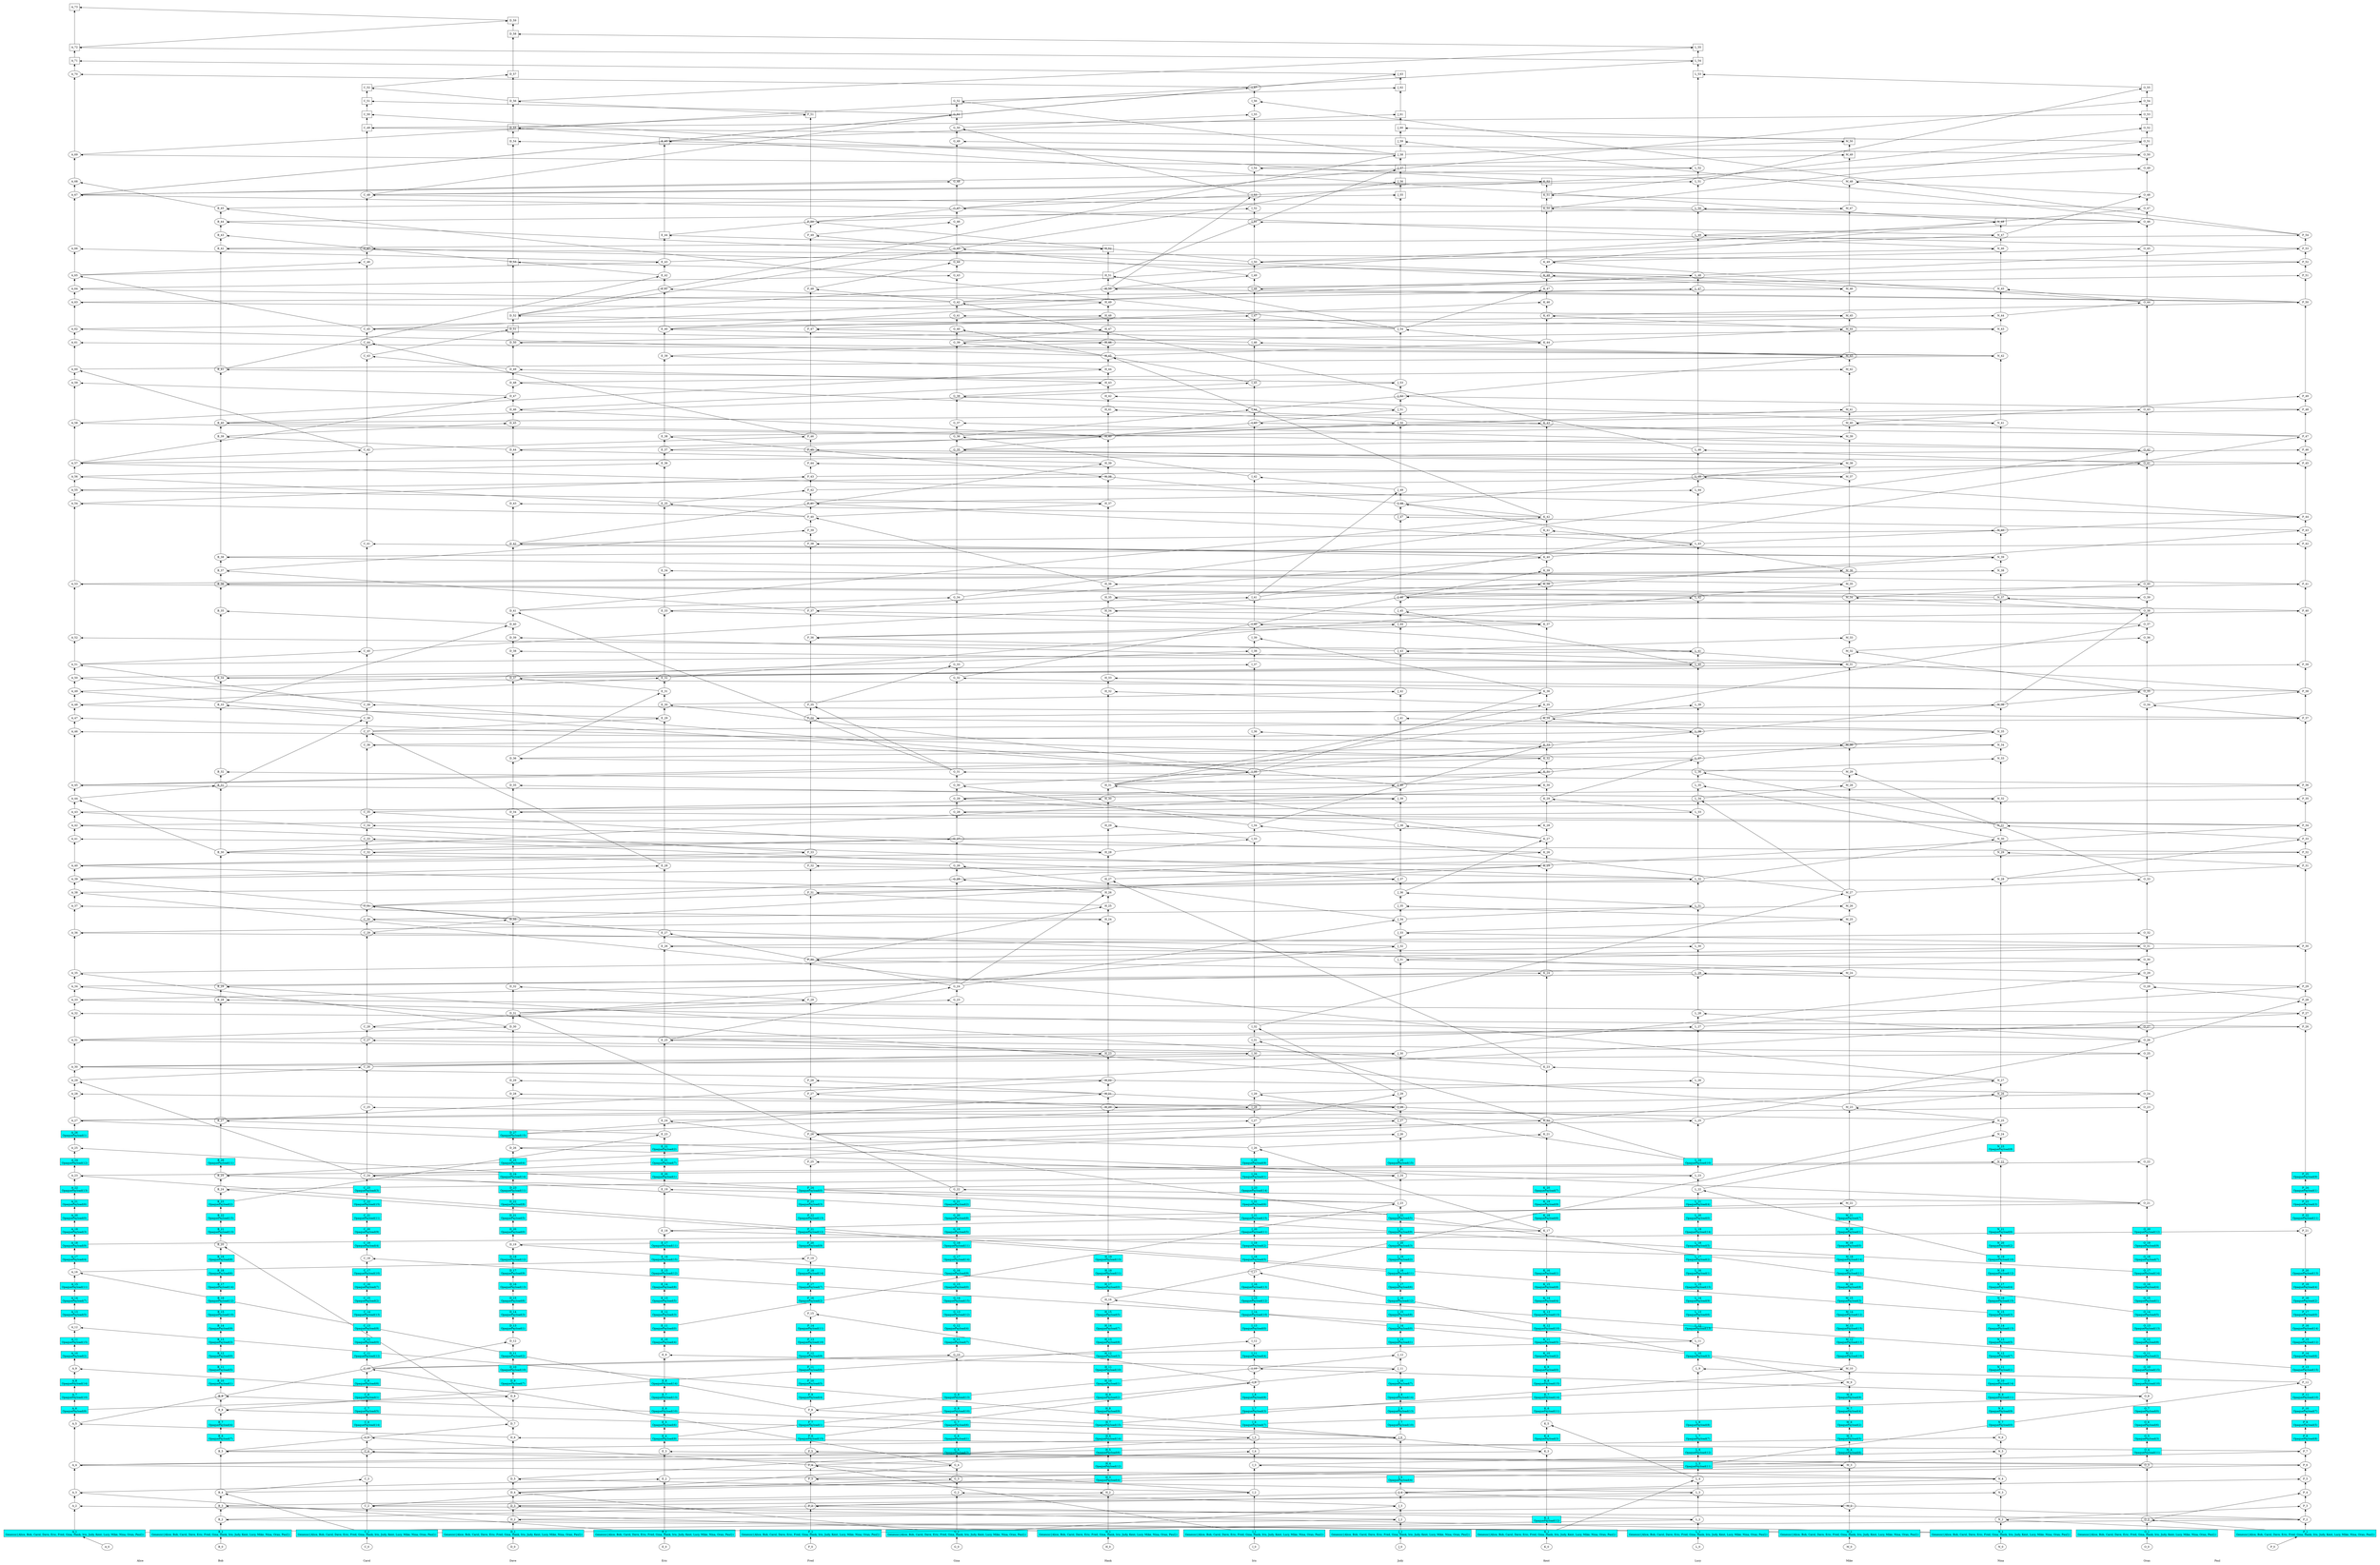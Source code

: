 /// our_id: Alice
/// peer_list: {
///   Alice: PeerState(VOTE|SEND|RECV)
///   Bob: PeerState(VOTE|SEND|RECV)
///   Carol: PeerState(VOTE|SEND|RECV)
///   Dave: PeerState(VOTE|SEND|RECV)
///   Eric: PeerState(VOTE|SEND|RECV)
///   Fred: PeerState(VOTE|SEND|RECV)
///   Gina: PeerState(VOTE|SEND|RECV)
///   Hank: PeerState(VOTE|SEND|RECV)
///   Iris: PeerState(VOTE|SEND|RECV)
///   Judy: PeerState(VOTE|SEND|RECV)
///   Kent: PeerState(VOTE|SEND|RECV)
///   Lucy: PeerState(VOTE|SEND|RECV)
///   Mike: PeerState(VOTE|SEND|RECV)
///   Nina: PeerState(VOTE|SEND|RECV)
///   Oran: PeerState(VOTE|SEND|RECV)
///   Paul: PeerState(VOTE|SEND|RECV)
/// }
digraph GossipGraph {
  splines=false
  rankdir=BT

  style=invis
  subgraph cluster_Alice {
    label="Alice"
    "Alice" [style=invis]
    "Alice" -> "A_0" [style=invis]
    "A_0" -> "A_1" [minlen=1]
    "A_1" -> "A_2" [minlen=2]
    "A_2" -> "A_3" [minlen=1]
    "A_3" -> "A_4" [minlen=2]
    "A_4" -> "A_5" [minlen=3]
    "A_5" -> "A_6" [minlen=1]
    "A_6" -> "A_7" [minlen=1]
    "A_7" -> "A_8" [minlen=1]
    "A_8" -> "A_9" [minlen=1]
    "A_9" -> "A_10" [minlen=1]
    "A_10" -> "A_11" [minlen=1]
    "A_11" -> "A_12" [minlen=1]
    "A_12" -> "A_13" [minlen=1]
    "A_13" -> "A_14" [minlen=1]
    "A_14" -> "A_15" [minlen=1]
    "A_15" -> "A_16" [minlen=1]
    "A_16" -> "A_17" [minlen=1]
    "A_17" -> "A_18" [minlen=1]
    "A_18" -> "A_19" [minlen=1]
    "A_19" -> "A_20" [minlen=1]
    "A_20" -> "A_21" [minlen=1]
    "A_21" -> "A_22" [minlen=1]
    "A_22" -> "A_23" [minlen=1]
    "A_23" -> "A_24" [minlen=1]
    "A_24" -> "A_25" [minlen=1]
    "A_25" -> "A_26" [minlen=1]
    "A_26" -> "A_27" [minlen=1]
    "A_27" -> "A_28" [minlen=2]
    "A_28" -> "A_29" [minlen=1]
    "A_29" -> "A_30" [minlen=1]
    "A_30" -> "A_31" [minlen=2]
    "A_31" -> "A_32" [minlen=2]
    "A_32" -> "A_33" [minlen=1]
    "A_33" -> "A_34" [minlen=1]
    "A_34" -> "A_35" [minlen=1]
    "A_35" -> "A_36" [minlen=3]
    "A_36" -> "A_37" [minlen=2]
    "A_37" -> "A_38" [minlen=1]
    "A_38" -> "A_39" [minlen=1]
    "A_39" -> "A_40" [minlen=1]
    "A_40" -> "A_41" [minlen=2]
    "A_41" -> "A_42" [minlen=1]
    "A_42" -> "A_43" [minlen=1]
    "A_43" -> "A_44" [minlen=1]
    "A_44" -> "A_45" [minlen=1]
    "A_45" -> "A_46" [minlen=4]
    "A_46" -> "A_47" [minlen=1]
    "A_47" -> "A_48" [minlen=1]
    "A_48" -> "A_49" [minlen=1]
    "A_49" -> "A_50" [minlen=1]
    "A_50" -> "A_51" [minlen=1]
    "A_51" -> "A_52" [minlen=2]
    "A_52" -> "A_53" [minlen=4]
    "A_53" -> "A_54" [minlen=6]
    "A_54" -> "A_55" [minlen=1]
    "A_55" -> "A_56" [minlen=1]
    "A_56" -> "A_57" [minlen=1]
    "A_57" -> "A_58" [minlen=3]
    "A_58" -> "A_59" [minlen=3]
    "A_59" -> "A_60" [minlen=1]
    "A_60" -> "A_61" [minlen=2]
    "A_61" -> "A_62" [minlen=1]
    "A_62" -> "A_63" [minlen=2]
    "A_63" -> "A_64" [minlen=1]
    "A_64" -> "A_65" [minlen=1]
    "A_65" -> "A_66" [minlen=2]
    "A_66" -> "A_67" [minlen=4]
    "A_67" -> "A_68" [minlen=1]
    "A_68" -> "A_69" [minlen=2]
    "A_69" -> "A_70" [minlen=6]
    "A_70" -> "A_71" [minlen=1]
    "A_71" -> "A_72" [minlen=1]
    "A_72" -> "A_73" [minlen=3]
  }
  "J_2" -> "A_2" [constraint=false]
  "E_1" -> "A_3" [constraint=false]
  "N_4" -> "A_4" [constraint=false]
  "D_6" -> "A_5" [constraint=false]
  "D_8" -> "A_9" [constraint=false]
  "K_3" -> "A_12" [constraint=false]
  "F_8" -> "A_16" [constraint=false]
  "N_15" -> "A_23" [constraint=false]
  "K_17" -> "A_25" [constraint=false]
  "O_21" -> "A_27" [constraint=false]
  "J_28" -> "A_28" [constraint=false]
  "C_24" -> "A_29" [constraint=false]
  "O_24" -> "A_30" [constraint=false]
  "I_30" -> "A_31" [constraint=false]
  "P_26" -> "A_32" [constraint=false]
  "O_26" -> "A_33" [constraint=false]
  "M_23" -> "A_34" [constraint=false]
  "D_30" -> "A_35" [constraint=false]
  "O_31" -> "A_36" [constraint=false]
  "H_24" -> "A_37" [constraint=false]
  "N_27" -> "A_38" [constraint=false]
  "E_27" -> "A_39" [constraint=false]
  "H_26" -> "A_40" [constraint=false]
  "P_32" -> "A_41" [constraint=false]
  "L_32" -> "A_42" [constraint=false]
  "F_33" -> "A_43" [constraint=false]
  "B_30" -> "A_44" [constraint=false]
  "N_32" -> "A_45" [constraint=false]
  "N_34" -> "A_46" [constraint=false]
  "K_32" -> "A_47" [constraint=false]
  "E_29" -> "A_48" [constraint=false]
  "I_35" -> "A_49" [constraint=false]
  "I_35" -> "A_50" [constraint=false]
  "C_39" -> "A_51" [constraint=false]
  "L_41" -> "A_52" [constraint=false]
  "M_34" -> "A_53" [constraint=false]
  "F_40" -> "A_54" [constraint=false]
  "H_37" -> "A_55" [constraint=false]
  "E_35" -> "A_56" [constraint=false]
  "P_44" -> "A_57" [constraint=false]
  "H_40" -> "A_58" [constraint=false]
  "D_47" -> "A_59" [constraint=false]
  "C_42" -> "A_60" [constraint=false]
  "N_42" -> "A_61" [constraint=false]
  "H_45" -> "A_62" [constraint=false]
  "M_45" -> "A_63" [constraint=false]
  "G_42" -> "A_64" [constraint=false]
  "C_45" -> "A_65" [constraint=false]
  "E_43" -> "A_66" [constraint=false]
  "G_47" -> "A_67" [constraint=false]
  "B_45" -> "A_68" [constraint=false]
  "L_52" -> "A_69" [constraint=false]
  "I_57" -> "A_70" [constraint=false]
  "J_63" -> "A_71" [constraint=false]
  "L_54" -> "A_72" [constraint=false]
  "D_59" -> "A_73" [constraint=false]

  style=invis
  subgraph cluster_Bob {
    label="Bob"
    "Bob" [style=invis]
    "Bob" -> "B_0" [style=invis]
    "B_0" -> "B_1" [minlen=1]
    "B_1" -> "B_2" [minlen=1]
    "B_2" -> "B_3" [minlen=1]
    "B_3" -> "B_4" [minlen=1]
    "B_4" -> "B_5" [minlen=3]
    "B_5" -> "B_6" [minlen=1]
    "B_6" -> "B_7" [minlen=1]
    "B_7" -> "B_8" [minlen=1]
    "B_8" -> "B_9" [minlen=1]
    "B_9" -> "B_10" [minlen=1]
    "B_10" -> "B_11" [minlen=1]
    "B_11" -> "B_12" [minlen=1]
    "B_12" -> "B_13" [minlen=1]
    "B_13" -> "B_14" [minlen=1]
    "B_14" -> "B_15" [minlen=1]
    "B_15" -> "B_16" [minlen=1]
    "B_16" -> "B_17" [minlen=1]
    "B_17" -> "B_18" [minlen=1]
    "B_18" -> "B_19" [minlen=1]
    "B_19" -> "B_20" [minlen=1]
    "B_20" -> "B_21" [minlen=1]
    "B_21" -> "B_22" [minlen=1]
    "B_22" -> "B_23" [minlen=1]
    "B_23" -> "B_24" [minlen=1]
    "B_24" -> "B_25" [minlen=1]
    "B_25" -> "B_26" [minlen=1]
    "B_26" -> "B_27" [minlen=3]
    "B_27" -> "B_28" [minlen=9]
    "B_28" -> "B_29" [minlen=1]
    "B_29" -> "B_30" [minlen=10]
    "B_30" -> "B_31" [minlen=5]
    "B_31" -> "B_32" [minlen=1]
    "B_32" -> "B_33" [minlen=5]
    "B_33" -> "B_34" [minlen=2]
    "B_34" -> "B_35" [minlen=5]
    "B_35" -> "B_36" [minlen=2]
    "B_36" -> "B_37" [minlen=1]
    "B_37" -> "B_38" [minlen=1]
    "B_38" -> "B_39" [minlen=9]
    "B_39" -> "B_40" [minlen=1]
    "B_40" -> "B_41" [minlen=4]
    "B_41" -> "B_42" [minlen=9]
    "B_42" -> "B_43" [minlen=1]
    "B_43" -> "B_44" [minlen=1]
    "B_44" -> "B_45" [minlen=1]
  }
  "N_1" -> "B_2" [constraint=false]
  "H_1" -> "B_3" [constraint=false]
  "C_1" -> "B_4" [constraint=false]
  "P_6" -> "B_5" [constraint=false]
  "I_5" -> "B_8" [constraint=false]
  "J_6" -> "B_9" [constraint=false]
  "D_7" -> "B_20" [constraint=false]
  "J_18" -> "B_24" [constraint=false]
  "J_23" -> "B_25" [constraint=false]
  "E_23" -> "B_27" [constraint=false]
  "P_27" -> "B_28" [constraint=false]
  "K_23" -> "B_29" [constraint=false]
  "G_26" -> "B_30" [constraint=false]
  "A_44" -> "B_31" [constraint=false]
  "K_30" -> "B_32" [constraint=false]
  "C_38" -> "B_33" [constraint=false]
  "P_38" -> "B_34" [constraint=false]
  "D_40" -> "B_35" [constraint=false]
  "N_37" -> "B_36" [constraint=false]
  "F_37" -> "B_37" [constraint=false]
  "P_41" -> "B_38" [constraint=false]
  "D_44" -> "B_39" [constraint=false]
  "O_42" -> "B_40" [constraint=false]
  "J_53" -> "B_41" [constraint=false]
  "P_52" -> "B_42" [constraint=false]
  "E_42" -> "B_43" [constraint=false]
  "M_46" -> "B_44" [constraint=false]
  "J_54" -> "B_45" [constraint=false]

  style=invis
  subgraph cluster_Carol {
    label="Carol"
    "Carol" [style=invis]
    "Carol" -> "C_0" [style=invis]
    "C_0" -> "C_1" [minlen=1]
    "C_1" -> "C_2" [minlen=2]
    "C_2" -> "C_3" [minlen=2]
    "C_3" -> "C_4" [minlen=2]
    "C_4" -> "C_5" [minlen=1]
    "C_5" -> "C_6" [minlen=1]
    "C_6" -> "C_7" [minlen=1]
    "C_7" -> "C_8" [minlen=1]
    "C_8" -> "C_9" [minlen=1]
    "C_9" -> "C_10" [minlen=1]
    "C_10" -> "C_11" [minlen=1]
    "C_11" -> "C_12" [minlen=1]
    "C_12" -> "C_13" [minlen=1]
    "C_13" -> "C_14" [minlen=1]
    "C_14" -> "C_15" [minlen=1]
    "C_15" -> "C_16" [minlen=1]
    "C_16" -> "C_17" [minlen=1]
    "C_17" -> "C_18" [minlen=1]
    "C_18" -> "C_19" [minlen=1]
    "C_19" -> "C_20" [minlen=1]
    "C_20" -> "C_21" [minlen=1]
    "C_21" -> "C_22" [minlen=1]
    "C_22" -> "C_23" [minlen=1]
    "C_23" -> "C_24" [minlen=1]
    "C_24" -> "C_25" [minlen=5]
    "C_25" -> "C_26" [minlen=3]
    "C_26" -> "C_27" [minlen=2]
    "C_27" -> "C_28" [minlen=1]
    "C_28" -> "C_29" [minlen=7]
    "C_29" -> "C_30" [minlen=1]
    "C_30" -> "C_31" [minlen=1]
    "C_31" -> "C_32" [minlen=4]
    "C_32" -> "C_33" [minlen=1]
    "C_33" -> "C_34" [minlen=1]
    "C_34" -> "C_35" [minlen=1]
    "C_35" -> "C_36" [minlen=5]
    "C_36" -> "C_37" [minlen=1]
    "C_37" -> "C_38" [minlen=1]
    "C_38" -> "C_39" [minlen=1]
    "C_39" -> "C_40" [minlen=4]
    "C_40" -> "C_41" [minlen=8]
    "C_41" -> "C_42" [minlen=7]
    "C_42" -> "C_43" [minlen=7]
    "C_43" -> "C_44" [minlen=1]
    "C_44" -> "C_45" [minlen=1]
    "C_45" -> "C_46" [minlen=5]
    "C_46" -> "C_47" [minlen=1]
    "C_47" -> "C_48" [minlen=4]
    "C_48" -> "C_49" [minlen=5]
    "C_49" -> "C_50" [minlen=1]
    "C_50" -> "C_51" [minlen=1]
    "C_51" -> "C_52" [minlen=1]
  }
  "P_2" -> "C_2" [constraint=false]
  "B_4" -> "C_3" [constraint=false]
  "G_4" -> "C_4" [constraint=false]
  "I_2" -> "C_5" [constraint=false]
  "G_4" -> "C_10" [constraint=false]
  "L_11" -> "C_18" [constraint=false]
  "O_17" -> "C_24" [constraint=false]
  "K_22" -> "C_25" [constraint=false]
  "A_29" -> "C_26" [constraint=false]
  "J_30" -> "C_27" [constraint=false]
  "H_23" -> "C_28" [constraint=false]
  "J_32" -> "C_29" [constraint=false]
  "M_24" -> "C_30" [constraint=false]
  "D_33" -> "C_31" [constraint=false]
  "K_25" -> "C_32" [constraint=false]
  "J_37" -> "C_33" [constraint=false]
  "K_26" -> "C_34" [constraint=false]
  "H_28" -> "C_35" [constraint=false]
  "L_37" -> "C_36" [constraint=false]
  "E_28" -> "C_37" [constraint=false]
  "B_31" -> "C_38" [constraint=false]
  "P_37" -> "C_39" [constraint=false]
  "A_51" -> "C_40" [constraint=false]
  "N_39" -> "C_41" [constraint=false]
  "A_57" -> "C_42" [constraint=false]
  "D_49" -> "C_43" [constraint=false]
  "F_46" -> "C_44" [constraint=false]
  "M_43" -> "C_45" [constraint=false]
  "A_65" -> "C_46" [constraint=false]
  "L_48" -> "C_47" [constraint=false]
  "L_50" -> "C_48" [constraint=false]
  "O_51" -> "C_49" [constraint=false]
  "K_52" -> "C_50" [constraint=false]
  "G_51" -> "C_51" [constraint=false]
  "D_56" -> "C_52" [constraint=false]

  style=invis
  subgraph cluster_Dave {
    label="Dave"
    "Dave" [style=invis]
    "Dave" -> "D_0" [style=invis]
    "D_0" -> "D_1" [minlen=1]
    "D_1" -> "D_2" [minlen=1]
    "D_2" -> "D_3" [minlen=1]
    "D_3" -> "D_4" [minlen=1]
    "D_4" -> "D_5" [minlen=1]
    "D_5" -> "D_6" [minlen=3]
    "D_6" -> "D_7" [minlen=1]
    "D_7" -> "D_8" [minlen=2]
    "D_8" -> "D_9" [minlen=1]
    "D_9" -> "D_10" [minlen=1]
    "D_10" -> "D_11" [minlen=1]
    "D_11" -> "D_12" [minlen=1]
    "D_12" -> "D_13" [minlen=1]
    "D_13" -> "D_14" [minlen=1]
    "D_14" -> "D_15" [minlen=1]
    "D_15" -> "D_16" [minlen=1]
    "D_16" -> "D_17" [minlen=1]
    "D_17" -> "D_18" [minlen=1]
    "D_18" -> "D_19" [minlen=1]
    "D_19" -> "D_20" [minlen=1]
    "D_20" -> "D_21" [minlen=1]
    "D_21" -> "D_22" [minlen=1]
    "D_22" -> "D_23" [minlen=1]
    "D_23" -> "D_24" [minlen=1]
    "D_24" -> "D_25" [minlen=1]
    "D_25" -> "D_26" [minlen=1]
    "D_26" -> "D_27" [minlen=1]
    "D_27" -> "D_28" [minlen=3]
    "D_28" -> "D_29" [minlen=1]
    "D_29" -> "D_30" [minlen=4]
    "D_30" -> "D_31" [minlen=1]
    "D_31" -> "D_32" [minlen=2]
    "D_32" -> "D_33" [minlen=5]
    "D_33" -> "D_34" [minlen=8]
    "D_34" -> "D_35" [minlen=2]
    "D_35" -> "D_36" [minlen=2]
    "D_36" -> "D_37" [minlen=6]
    "D_37" -> "D_38" [minlen=2]
    "D_38" -> "D_39" [minlen=1]
    "D_39" -> "D_40" [minlen=1]
    "D_40" -> "D_41" [minlen=1]
    "D_41" -> "D_42" [minlen=5]
    "D_42" -> "D_43" [minlen=3]
    "D_43" -> "D_44" [minlen=4]
    "D_44" -> "D_45" [minlen=2]
    "D_45" -> "D_46" [minlen=1]
    "D_46" -> "D_47" [minlen=1]
    "D_47" -> "D_48" [minlen=1]
    "D_48" -> "D_49" [minlen=1]
    "D_49" -> "D_50" [minlen=2]
    "D_50" -> "D_51" [minlen=1]
    "D_51" -> "D_52" [minlen=1]
    "D_52" -> "D_53" [minlen=4]
    "D_53" -> "D_54" [minlen=9]
    "D_54" -> "D_55" [minlen=1]
    "D_55" -> "D_56" [minlen=2]
    "D_56" -> "D_57" [minlen=2]
    "D_57" -> "D_58" [minlen=3]
    "D_58" -> "D_59" [minlen=1]
  }
  "M_1" -> "D_2" [constraint=false]
  "N_1" -> "D_3" [constraint=false]
  "G_1" -> "D_4" [constraint=false]
  "I_2" -> "D_5" [constraint=false]
  "P_7" -> "D_6" [constraint=false]
  "B_5" -> "D_7" [constraint=false]
  "A_6" -> "D_8" [constraint=false]
  "A_5" -> "D_12" [constraint=false]
  "P_13" -> "D_19" [constraint=false]
  "J_24" -> "D_26" [constraint=false]
  "I_28" -> "D_28" [constraint=false]
  "H_21" -> "D_29" [constraint=false]
  "A_31" -> "D_30" [constraint=false]
  "G_22" -> "D_31" [constraint=false]
  "F_29" -> "D_32" [constraint=false]
  "C_29" -> "D_33" [constraint=false]
  "P_34" -> "D_34" [constraint=false]
  "J_39" -> "D_35" [constraint=false]
  "M_29" -> "D_36" [constraint=false]
  "E_31" -> "D_37" [constraint=false]
  "M_31" -> "D_38" [constraint=false]
  "L_40" -> "D_39" [constraint=false]
  "B_33" -> "D_40" [constraint=false]
  "G_31" -> "D_41" [constraint=false]
  "N_39" -> "D_42" [constraint=false]
  "K_42" -> "D_43" [constraint=false]
  "H_39" -> "D_44" [constraint=false]
  "B_39" -> "D_45" [constraint=false]
  "H_40" -> "D_46" [constraint=false]
  "A_57" -> "D_47" [constraint=false]
  "M_39" -> "D_48" [constraint=false]
  "H_43" -> "D_49" [constraint=false]
  "N_42" -> "D_50" [constraint=false]
  "C_43" -> "D_51" [constraint=false]
  "J_54" -> "D_52" [constraint=false]
  "H_51" -> "D_53" [constraint=false]
  "J_58" -> "D_54" [constraint=false]
  "N_48" -> "D_55" [constraint=false]
  "F_51" -> "D_56" [constraint=false]
  "C_52" -> "D_57" [constraint=false]
  "L_55" -> "D_58" [constraint=false]
  "A_72" -> "D_59" [constraint=false]

  style=invis
  subgraph cluster_Eric {
    label="Eric"
    "Eric" [style=invis]
    "Eric" -> "E_0" [style=invis]
    "E_0" -> "E_1" [minlen=1]
    "E_1" -> "E_2" [minlen=4]
    "E_2" -> "E_3" [minlen=2]
    "E_3" -> "E_4" [minlen=1]
    "E_4" -> "E_5" [minlen=1]
    "E_5" -> "E_6" [minlen=1]
    "E_6" -> "E_7" [minlen=1]
    "E_7" -> "E_8" [minlen=1]
    "E_8" -> "E_9" [minlen=2]
    "E_9" -> "E_10" [minlen=1]
    "E_10" -> "E_11" [minlen=1]
    "E_11" -> "E_12" [minlen=1]
    "E_12" -> "E_13" [minlen=1]
    "E_13" -> "E_14" [minlen=1]
    "E_14" -> "E_15" [minlen=1]
    "E_15" -> "E_16" [minlen=1]
    "E_16" -> "E_17" [minlen=1]
    "E_17" -> "E_18" [minlen=1]
    "E_18" -> "E_19" [minlen=3]
    "E_19" -> "E_20" [minlen=1]
    "E_20" -> "E_21" [minlen=1]
    "E_21" -> "E_22" [minlen=1]
    "E_22" -> "E_23" [minlen=1]
    "E_23" -> "E_24" [minlen=1]
    "E_24" -> "E_25" [minlen=6]
    "E_25" -> "E_26" [minlen=7]
    "E_26" -> "E_27" [minlen=1]
    "E_27" -> "E_28" [minlen=5]
    "E_28" -> "E_29" [minlen=11]
    "E_29" -> "E_30" [minlen=1]
    "E_30" -> "E_31" [minlen=1]
    "E_31" -> "E_32" [minlen=1]
    "E_32" -> "E_33" [minlen=5]
    "E_33" -> "E_34" [minlen=3]
    "E_34" -> "E_35" [minlen=5]
    "E_35" -> "E_36" [minlen=3]
    "E_36" -> "E_37" [minlen=1]
    "E_37" -> "E_38" [minlen=1]
    "E_38" -> "E_39" [minlen=6]
    "E_39" -> "E_40" [minlen=2]
    "E_40" -> "E_41" [minlen=3]
    "E_41" -> "E_42" [minlen=1]
    "E_42" -> "E_43" [minlen=1]
    "E_43" -> "E_44" [minlen=2]
    "E_44" -> "E_45" [minlen=7]
  }
  "A_3" -> "E_2" [constraint=false]
  "O_3" -> "E_3" [constraint=false]
  "J_11" -> "E_9" [constraint=false]
  "M_18" -> "E_18" [constraint=false]
  "J_23" -> "E_19" [constraint=false]
  "B_23" -> "E_23" [constraint=false]
  "O_14" -> "E_24" [constraint=false]
  "O_25" -> "E_25" [constraint=false]
  "O_30" -> "E_26" [constraint=false]
  "G_24" -> "E_27" [constraint=false]
  "A_39" -> "E_28" [constraint=false]
  "C_37" -> "E_29" [constraint=false]
  "J_40" -> "E_30" [constraint=false]
  "D_36" -> "E_31" [constraint=false]
  "A_48" -> "E_32" [constraint=false]
  "I_40" -> "E_33" [constraint=false]
  "M_35" -> "E_34" [constraint=false]
  "F_40" -> "E_35" [constraint=false]
  "A_56" -> "E_36" [constraint=false]
  "M_38" -> "E_37" [constraint=false]
  "K_42" -> "E_38" [constraint=false]
  "H_44" -> "E_39" [constraint=false]
  "I_46" -> "E_40" [constraint=false]
  "H_49" -> "E_41" [constraint=false]
  "B_41" -> "E_42" [constraint=false]
  "A_65" -> "E_43" [constraint=false]
  "H_52" -> "E_44" [constraint=false]
  "J_58" -> "E_45" [constraint=false]

  style=invis
  subgraph cluster_Fred {
    label="Fred"
    "Fred" [style=invis]
    "Fred" -> "F_0" [style=invis]
    "F_0" -> "F_1" [minlen=1]
    "F_1" -> "F_2" [minlen=2]
    "F_2" -> "F_3" [minlen=2]
    "F_3" -> "F_4" [minlen=1]
    "F_4" -> "F_5" [minlen=1]
    "F_5" -> "F_6" [minlen=1]
    "F_6" -> "F_7" [minlen=1]
    "F_7" -> "F_8" [minlen=1]
    "F_8" -> "F_9" [minlen=1]
    "F_9" -> "F_10" [minlen=1]
    "F_10" -> "F_11" [minlen=1]
    "F_11" -> "F_12" [minlen=1]
    "F_12" -> "F_13" [minlen=1]
    "F_13" -> "F_14" [minlen=1]
    "F_14" -> "F_15" [minlen=1]
    "F_15" -> "F_16" [minlen=1]
    "F_16" -> "F_17" [minlen=1]
    "F_17" -> "F_18" [minlen=1]
    "F_18" -> "F_19" [minlen=1]
    "F_19" -> "F_20" [minlen=1]
    "F_20" -> "F_21" [minlen=1]
    "F_21" -> "F_22" [minlen=1]
    "F_22" -> "F_23" [minlen=1]
    "F_23" -> "F_24" [minlen=1]
    "F_24" -> "F_25" [minlen=2]
    "F_25" -> "F_26" [minlen=2]
    "F_26" -> "F_27" [minlen=3]
    "F_27" -> "F_28" [minlen=1]
    "F_28" -> "F_29" [minlen=6]
    "F_29" -> "F_30" [minlen=3]
    "F_30" -> "F_31" [minlen=5]
    "F_31" -> "F_32" [minlen=2]
    "F_32" -> "F_33" [minlen=1]
    "F_33" -> "F_34" [minlen=10]
    "F_34" -> "F_35" [minlen=1]
    "F_35" -> "F_36" [minlen=5]
    "F_36" -> "F_37" [minlen=2]
    "F_37" -> "F_38" [minlen=5]
    "F_38" -> "F_39" [minlen=1]
    "F_39" -> "F_40" [minlen=1]
    "F_40" -> "F_41" [minlen=1]
    "F_41" -> "F_42" [minlen=1]
    "F_42" -> "F_43" [minlen=1]
    "F_43" -> "F_44" [minlen=1]
    "F_44" -> "F_45" [minlen=1]
    "F_45" -> "F_46" [minlen=1]
    "F_46" -> "F_47" [minlen=8]
    "F_47" -> "F_48" [minlen=3]
    "F_48" -> "F_49" [minlen=4]
    "F_49" -> "F_50" [minlen=1]
    "F_50" -> "F_51" [minlen=8]
  }
  "L_2" -> "F_2" [constraint=false]
  "L_3" -> "F_3" [constraint=false]
  "I_1" -> "F_4" [constraint=false]
  "M_3" -> "F_5" [constraint=false]
  "J_6" -> "F_8" [constraint=false]
  "I_9" -> "F_15" [constraint=false]
  "A_16" -> "F_19" [constraint=false]
  "L_23" -> "F_25" [constraint=false]
  "I_26" -> "F_26" [constraint=false]
  "H_20" -> "F_27" [constraint=false]
  "L_25" -> "F_28" [constraint=false]
  "D_31" -> "F_29" [constraint=false]
  "L_29" -> "F_30" [constraint=false]
  "H_25" -> "F_31" [constraint=false]
  "L_32" -> "F_32" [constraint=false]
  "A_40" -> "F_33" [constraint=false]
  "N_35" -> "F_34" [constraint=false]
  "G_31" -> "F_35" [constraint=false]
  "J_43" -> "F_36" [constraint=false]
  "K_37" -> "F_37" [constraint=false]
  "K_40" -> "F_38" [constraint=false]
  "B_37" -> "F_39" [constraint=false]
  "H_36" -> "F_40" [constraint=false]
  "L_43" -> "F_41" [constraint=false]
  "E_35" -> "F_42" [constraint=false]
  "A_54" -> "F_43" [constraint=false]
  "M_37" -> "F_44" [constraint=false]
  "P_45" -> "F_45" [constraint=false]
  "C_42" -> "F_46" [constraint=false]
  "K_44" -> "F_47" [constraint=false]
  "G_42" -> "F_48" [constraint=false]
  "G_45" -> "F_49" [constraint=false]
  "I_50" -> "F_50" [constraint=false]
  "D_55" -> "F_51" [constraint=false]

  style=invis
  subgraph cluster_Gina {
    label="Gina"
    "Gina" [style=invis]
    "Gina" -> "G_0" [style=invis]
    "G_0" -> "G_1" [minlen=1]
    "G_1" -> "G_2" [minlen=3]
    "G_2" -> "G_3" [minlen=1]
    "G_3" -> "G_4" [minlen=1]
    "G_4" -> "G_5" [minlen=1]
    "G_5" -> "G_6" [minlen=1]
    "G_6" -> "G_7" [minlen=1]
    "G_7" -> "G_8" [minlen=1]
    "G_8" -> "G_9" [minlen=1]
    "G_9" -> "G_10" [minlen=3]
    "G_10" -> "G_11" [minlen=1]
    "G_11" -> "G_12" [minlen=1]
    "G_12" -> "G_13" [minlen=1]
    "G_13" -> "G_14" [minlen=1]
    "G_14" -> "G_15" [minlen=1]
    "G_15" -> "G_16" [minlen=1]
    "G_16" -> "G_17" [minlen=1]
    "G_17" -> "G_18" [minlen=1]
    "G_18" -> "G_19" [minlen=1]
    "G_19" -> "G_20" [minlen=1]
    "G_20" -> "G_21" [minlen=1]
    "G_21" -> "G_22" [minlen=1]
    "G_22" -> "G_23" [minlen=14]
    "G_23" -> "G_24" [minlen=1]
    "G_24" -> "G_25" [minlen=8]
    "G_25" -> "G_26" [minlen=1]
    "G_26" -> "G_27" [minlen=2]
    "G_27" -> "G_28" [minlen=2]
    "G_28" -> "G_29" [minlen=1]
    "G_29" -> "G_30" [minlen=1]
    "G_30" -> "G_31" [minlen=1]
    "G_31" -> "G_32" [minlen=7]
    "G_32" -> "G_33" [minlen=1]
    "G_33" -> "G_34" [minlen=5]
    "G_34" -> "G_35" [minlen=11]
    "G_35" -> "G_36" [minlen=1]
    "G_36" -> "G_37" [minlen=1]
    "G_37" -> "G_38" [minlen=2]
    "G_38" -> "G_39" [minlen=4]
    "G_39" -> "G_40" [minlen=1]
    "G_40" -> "G_41" [minlen=1]
    "G_41" -> "G_42" [minlen=1]
    "G_42" -> "G_43" [minlen=2]
    "G_43" -> "G_44" [minlen=1]
    "G_44" -> "G_45" [minlen=1]
    "G_45" -> "G_46" [minlen=2]
    "G_46" -> "G_47" [minlen=1]
    "G_47" -> "G_48" [minlen=2]
    "G_48" -> "G_49" [minlen=3]
    "G_49" -> "G_50" [minlen=1]
    "G_50" -> "G_51" [minlen=1]
    "G_51" -> "G_52" [minlen=1]
  }
  "J_3" -> "G_2" [constraint=false]
  "D_4" -> "G_3" [constraint=false]
  "C_2" -> "G_4" [constraint=false]
  "C_10" -> "G_10" [constraint=false]
  "O_21" -> "G_22" [constraint=false]
  "D_31" -> "G_23" [constraint=false]
  "E_25" -> "G_24" [constraint=false]
  "H_26" -> "G_25" [constraint=false]
  "J_34" -> "G_26" [constraint=false]
  "B_30" -> "G_27" [constraint=false]
  "P_34" -> "G_28" [constraint=false]
  "J_38" -> "G_29" [constraint=false]
  "I_34" -> "G_30" [constraint=false]
  "P_36" -> "G_31" [constraint=false]
  "K_36" -> "G_32" [constraint=false]
  "F_35" -> "G_33" [constraint=false]
  "D_41" -> "G_34" [constraint=false]
  "M_38" -> "G_35" [constraint=false]
  "I_42" -> "G_36" [constraint=false]
  "O_42" -> "G_37" [constraint=false]
  "J_51" -> "G_38" [constraint=false]
  "H_45" -> "G_39" [constraint=false]
  "I_45" -> "G_40" [constraint=false]
  "N_43" -> "G_41" [constraint=false]
  "L_46" -> "G_42" [constraint=false]
  "A_64" -> "G_43" [constraint=false]
  "F_48" -> "G_44" [constraint=false]
  "I_49" -> "G_45" [constraint=false]
  "F_49" -> "G_46" [constraint=false]
  "N_46" -> "G_47" [constraint=false]
  "A_67" -> "G_48" [constraint=false]
  "O_50" -> "G_49" [constraint=false]
  "I_53" -> "G_50" [constraint=false]
  "C_48" -> "G_51" [constraint=false]
  "J_58" -> "G_52" [constraint=false]

  style=invis
  subgraph cluster_Hank {
    label="Hank"
    "Hank" [style=invis]
    "Hank" -> "H_0" [style=invis]
    "H_0" -> "H_1" [minlen=1]
    "H_1" -> "H_2" [minlen=3]
    "H_2" -> "H_3" [minlen=1]
    "H_3" -> "H_4" [minlen=1]
    "H_4" -> "H_5" [minlen=1]
    "H_5" -> "H_6" [minlen=1]
    "H_6" -> "H_7" [minlen=1]
    "H_7" -> "H_8" [minlen=1]
    "H_8" -> "H_9" [minlen=1]
    "H_9" -> "H_10" [minlen=1]
    "H_10" -> "H_11" [minlen=1]
    "H_11" -> "H_12" [minlen=1]
    "H_12" -> "H_13" [minlen=1]
    "H_13" -> "H_14" [minlen=1]
    "H_14" -> "H_15" [minlen=1]
    "H_15" -> "H_16" [minlen=1]
    "H_16" -> "H_17" [minlen=1]
    "H_17" -> "H_18" [minlen=1]
    "H_18" -> "H_19" [minlen=1]
    "H_19" -> "H_20" [minlen=11]
    "H_20" -> "H_21" [minlen=1]
    "H_21" -> "H_22" [minlen=1]
    "H_22" -> "H_23" [minlen=2]
    "H_23" -> "H_24" [minlen=10]
    "H_24" -> "H_25" [minlen=1]
    "H_25" -> "H_26" [minlen=1]
    "H_26" -> "H_27" [minlen=1]
    "H_27" -> "H_28" [minlen=2]
    "H_28" -> "H_29" [minlen=2]
    "H_29" -> "H_30" [minlen=2]
    "H_30" -> "H_31" [minlen=1]
    "H_31" -> "H_32" [minlen=7]
    "H_32" -> "H_33" [minlen=1]
    "H_33" -> "H_34" [minlen=5]
    "H_34" -> "H_35" [minlen=1]
    "H_35" -> "H_36" [minlen=1]
    "H_36" -> "H_37" [minlen=6]
    "H_37" -> "H_38" [minlen=2]
    "H_38" -> "H_39" [minlen=1]
    "H_39" -> "H_40" [minlen=2]
    "H_40" -> "H_41" [minlen=2]
    "H_41" -> "H_42" [minlen=1]
    "H_42" -> "H_43" [minlen=1]
    "H_43" -> "H_44" [minlen=1]
    "H_44" -> "H_45" [minlen=1]
    "H_45" -> "H_46" [minlen=1]
    "H_46" -> "H_47" [minlen=1]
    "H_47" -> "H_48" [minlen=1]
    "H_48" -> "H_49" [minlen=1]
    "H_49" -> "H_50" [minlen=1]
    "H_50" -> "H_51" [minlen=1]
    "H_51" -> "H_52" [minlen=2]
  }
  "B_3" -> "H_2" [constraint=false]
  "M_10" -> "H_16" [constraint=false]
  "N_25" -> "H_20" [constraint=false]
  "D_27" -> "H_21" [constraint=false]
  "F_27" -> "H_22" [constraint=false]
  "C_26" -> "H_23" [constraint=false]
  "A_36" -> "H_24" [constraint=false]
  "F_30" -> "H_25" [constraint=false]
  "G_24" -> "H_26" [constraint=false]
  "K_23" -> "H_27" [constraint=false]
  "A_40" -> "H_28" [constraint=false]
  "I_33" -> "H_29" [constraint=false]
  "C_35" -> "H_30" [constraint=false]
  "K_27" -> "H_31" [constraint=false]
  "K_35" -> "H_32" [constraint=false]
  "O_35" -> "H_33" [constraint=false]
  "O_37" -> "H_34" [constraint=false]
  "K_37" -> "H_35" [constraint=false]
  "O_39" -> "H_36" [constraint=false]
  "F_40" -> "H_37" [constraint=false]
  "A_55" -> "H_38" [constraint=false]
  "D_42" -> "H_39" [constraint=false]
  "D_44" -> "H_40" [constraint=false]
  "J_50" -> "H_41" [constraint=false]
  "N_41" -> "H_42" [constraint=false]
  "D_46" -> "H_43" [constraint=false]
  "A_58" -> "H_44" [constraint=false]
  "K_42" -> "H_45" [constraint=false]
  "E_39" -> "H_46" [constraint=false]
  "G_39" -> "H_47" [constraint=false]
  "A_62" -> "H_48" [constraint=false]
  "E_40" -> "H_49" [constraint=false]
  "P_50" -> "H_50" [constraint=false]
  "J_54" -> "H_51" [constraint=false]
  "E_43" -> "H_52" [constraint=false]

  style=invis
  subgraph cluster_Iris {
    label="Iris"
    "Iris" [style=invis]
    "Iris" -> "I_0" [style=invis]
    "I_0" -> "I_1" [minlen=1]
    "I_1" -> "I_2" [minlen=3]
    "I_2" -> "I_3" [minlen=2]
    "I_3" -> "I_4" [minlen=1]
    "I_4" -> "I_5" [minlen=1]
    "I_5" -> "I_6" [minlen=1]
    "I_6" -> "I_7" [minlen=1]
    "I_7" -> "I_8" [minlen=1]
    "I_8" -> "I_9" [minlen=1]
    "I_9" -> "I_10" [minlen=1]
    "I_10" -> "I_11" [minlen=1]
    "I_11" -> "I_12" [minlen=1]
    "I_12" -> "I_13" [minlen=1]
    "I_13" -> "I_14" [minlen=1]
    "I_14" -> "I_15" [minlen=1]
    "I_15" -> "I_16" [minlen=1]
    "I_16" -> "I_17" [minlen=1]
    "I_17" -> "I_18" [minlen=1]
    "I_18" -> "I_19" [minlen=1]
    "I_19" -> "I_20" [minlen=1]
    "I_20" -> "I_21" [minlen=1]
    "I_21" -> "I_22" [minlen=1]
    "I_22" -> "I_23" [minlen=1]
    "I_23" -> "I_24" [minlen=1]
    "I_24" -> "I_25" [minlen=1]
    "I_25" -> "I_26" [minlen=1]
    "I_26" -> "I_27" [minlen=2]
    "I_27" -> "I_28" [minlen=1]
    "I_28" -> "I_29" [minlen=1]
    "I_29" -> "I_30" [minlen=3]
    "I_30" -> "I_31" [minlen=1]
    "I_31" -> "I_32" [minlen=1]
    "I_32" -> "I_33" [minlen=14]
    "I_33" -> "I_34" [minlen=1]
    "I_34" -> "I_35" [minlen=4]
    "I_35" -> "I_36" [minlen=3]
    "I_36" -> "I_37" [minlen=5]
    "I_37" -> "I_38" [minlen=1]
    "I_38" -> "I_39" [minlen=1]
    "I_39" -> "I_40" [minlen=1]
    "I_40" -> "I_41" [minlen=2]
    "I_41" -> "I_42" [minlen=9]
    "I_42" -> "I_43" [minlen=4]
    "I_43" -> "I_44" [minlen=1]
    "I_44" -> "I_45" [minlen=2]
    "I_45" -> "I_46" [minlen=3]
    "I_46" -> "I_47" [minlen=2]
    "I_47" -> "I_48" [minlen=2]
    "I_48" -> "I_49" [minlen=1]
    "I_49" -> "I_50" [minlen=1]
    "I_50" -> "I_51" [minlen=3]
    "I_51" -> "I_52" [minlen=1]
    "I_52" -> "I_53" [minlen=1]
    "I_53" -> "I_54" [minlen=2]
    "I_54" -> "I_55" [minlen=4]
    "I_55" -> "I_56" [minlen=1]
    "I_56" -> "I_57" [minlen=1]
  }
  "C_2" -> "I_2" [constraint=false]
  "N_4" -> "I_3" [constraint=false]
  "F_4" -> "I_4" [constraint=false]
  "D_5" -> "I_5" [constraint=false]
  "F_6" -> "I_9" [constraint=false]
  "O_8" -> "I_10" [constraint=false]
  "B_8" -> "I_12" [constraint=false]
  "M_9" -> "I_17" [constraint=false]
  "K_17" -> "I_26" [constraint=false]
  "F_26" -> "I_27" [constraint=false]
  "D_27" -> "I_28" [constraint=false]
  "L_24" -> "I_29" [constraint=false]
  "A_30" -> "I_30" [constraint=false]
  "L_24" -> "I_31" [constraint=false]
  "J_29" -> "I_32" [constraint=false]
  "H_28" -> "I_33" [constraint=false]
  "M_27" -> "I_34" [constraint=false]
  "G_30" -> "I_35" [constraint=false]
  "K_33" -> "I_36" [constraint=false]
  "A_50" -> "I_37" [constraint=false]
  "A_49" -> "I_38" [constraint=false]
  "K_36" -> "I_39" [constraint=false]
  "P_38" -> "I_40" [constraint=false]
  "E_33" -> "I_41" [constraint=false]
  "J_49" -> "I_42" [constraint=false]
  "P_47" -> "I_43" [constraint=false]
  "G_36" -> "I_44" [constraint=false]
  "G_38" -> "I_45" [constraint=false]
  "M_43" -> "I_46" [constraint=false]
  "E_40" -> "I_47" [constraint=false]
  "P_50" -> "I_48" [constraint=false]
  "G_42" -> "I_49" [constraint=false]
  "N_45" -> "I_50" [constraint=false]
  "N_47" -> "I_51" [constraint=false]
  "F_50" -> "I_52" [constraint=false]
  "H_50" -> "I_53" [constraint=false]
  "M_48" -> "I_54" [constraint=false]
  "G_50" -> "I_55" [constraint=false]
  "P_54" -> "I_56" [constraint=false]
  "A_67" -> "I_57" [constraint=false]

  style=invis
  subgraph cluster_Judy {
    label="Judy"
    "Judy" [style=invis]
    "Judy" -> "J_0" [style=invis]
    "J_0" -> "J_1" [minlen=1]
    "J_1" -> "J_2" [minlen=1]
    "J_2" -> "J_3" [minlen=1]
    "J_3" -> "J_4" [minlen=1]
    "J_4" -> "J_5" [minlen=1]
    "J_5" -> "J_6" [minlen=3]
    "J_6" -> "J_7" [minlen=1]
    "J_7" -> "J_8" [minlen=1]
    "J_8" -> "J_9" [minlen=1]
    "J_9" -> "J_10" [minlen=1]
    "J_10" -> "J_11" [minlen=1]
    "J_11" -> "J_12" [minlen=1]
    "J_12" -> "J_13" [minlen=1]
    "J_13" -> "J_14" [minlen=1]
    "J_14" -> "J_15" [minlen=1]
    "J_15" -> "J_16" [minlen=1]
    "J_16" -> "J_17" [minlen=1]
    "J_17" -> "J_18" [minlen=1]
    "J_18" -> "J_19" [minlen=1]
    "J_19" -> "J_20" [minlen=1]
    "J_20" -> "J_21" [minlen=1]
    "J_21" -> "J_22" [minlen=1]
    "J_22" -> "J_23" [minlen=1]
    "J_23" -> "J_24" [minlen=2]
    "J_24" -> "J_25" [minlen=1]
    "J_25" -> "J_26" [minlen=2]
    "J_26" -> "J_27" [minlen=1]
    "J_27" -> "J_28" [minlen=1]
    "J_28" -> "J_29" [minlen=1]
    "J_29" -> "J_30" [minlen=3]
    "J_30" -> "J_31" [minlen=7]
    "J_31" -> "J_32" [minlen=1]
    "J_32" -> "J_33" [minlen=1]
    "J_33" -> "J_34" [minlen=1]
    "J_34" -> "J_35" [minlen=1]
    "J_35" -> "J_36" [minlen=1]
    "J_36" -> "J_37" [minlen=1]
    "J_37" -> "J_38" [minlen=4]
    "J_38" -> "J_39" [minlen=2]
    "J_39" -> "J_40" [minlen=1]
    "J_40" -> "J_41" [minlen=5]
    "J_41" -> "J_42" [minlen=2]
    "J_42" -> "J_43" [minlen=3]
    "J_43" -> "J_44" [minlen=2]
    "J_44" -> "J_45" [minlen=1]
    "J_45" -> "J_46" [minlen=1]
    "J_46" -> "J_47" [minlen=6]
    "J_47" -> "J_48" [minlen=1]
    "J_48" -> "J_49" [minlen=1]
    "J_49" -> "J_50" [minlen=5]
    "J_50" -> "J_51" [minlen=1]
    "J_51" -> "J_52" [minlen=1]
    "J_52" -> "J_53" [minlen=1]
    "J_53" -> "J_54" [minlen=4]
    "J_54" -> "J_55" [minlen=10]
    "J_55" -> "J_56" [minlen=1]
    "J_56" -> "J_57" [minlen=1]
    "J_57" -> "J_58" [minlen=1]
    "J_58" -> "J_59" [minlen=1]
    "J_59" -> "J_60" [minlen=1]
    "J_60" -> "J_61" [minlen=1]
    "J_61" -> "J_62" [minlen=2]
    "J_62" -> "J_63" [minlen=1]
  }
  "A_1" -> "J_2" [constraint=false]
  "G_1" -> "J_3" [constraint=false]
  "P_2" -> "J_4" [constraint=false]
  "B_5" -> "J_6" [constraint=false]
  "E_4" -> "J_11" [constraint=false]
  "F_8" -> "J_12" [constraint=false]
  "E_11" -> "J_23" [constraint=false]
  "B_24" -> "J_24" [constraint=false]
  "D_26" -> "J_26" [constraint=false]
  "B_25" -> "J_27" [constraint=false]
  "A_27" -> "J_28" [constraint=false]
  "I_27" -> "J_29" [constraint=false]
  "C_26" -> "J_30" [constraint=false]
  "O_29" -> "J_31" [constraint=false]
  "C_28" -> "J_32" [constraint=false]
  "P_30" -> "J_33" [constraint=false]
  "G_24" -> "J_34" [constraint=false]
  "M_25" -> "J_35" [constraint=false]
  "L_31" -> "J_36" [constraint=false]
  "C_31" -> "J_37" [constraint=false]
  "K_27" -> "J_38" [constraint=false]
  "D_34" -> "J_39" [constraint=false]
  "G_29" -> "J_40" [constraint=false]
  "N_35" -> "J_41" [constraint=false]
  "E_30" -> "J_42" [constraint=false]
  "M_31" -> "J_43" [constraint=false]
  "F_36" -> "J_44" [constraint=false]
  "L_40" -> "J_45" [constraint=false]
  "P_40" -> "J_46" [constraint=false]
  "P_43" -> "J_47" [constraint=false]
  "M_36" -> "J_48" [constraint=false]
  "I_41" -> "J_49" [constraint=false]
  "H_40" -> "J_50" [constraint=false]
  "G_35" -> "J_51" [constraint=false]
  "P_48" -> "J_52" [constraint=false]
  "B_40" -> "J_53" [constraint=false]
  "K_44" -> "J_54" [constraint=false]
  "B_45" -> "J_55" [constraint=false]
  "D_52" -> "J_56" [constraint=false]
  "H_51" -> "J_57" [constraint=false]
  "D_52" -> "J_58" [constraint=false]
  "P_54" -> "J_59" [constraint=false]
  "M_50" -> "J_60" [constraint=false]
  "E_45" -> "J_61" [constraint=false]
  "G_52" -> "J_62" [constraint=false]
  "A_67" -> "J_63" [constraint=false]

  style=invis
  subgraph cluster_Kent {
    label="Kent"
    "Kent" [style=invis]
    "Kent" -> "K_0" [style=invis]
    "K_0" -> "K_1" [minlen=1]
    "K_1" -> "K_2" [minlen=1]
    "K_2" -> "K_3" [minlen=5]
    "K_3" -> "K_4" [minlen=1]
    "K_4" -> "K_5" [minlen=1]
    "K_5" -> "K_6" [minlen=1]
    "K_6" -> "K_7" [minlen=1]
    "K_7" -> "K_8" [minlen=1]
    "K_8" -> "K_9" [minlen=1]
    "K_9" -> "K_10" [minlen=1]
    "K_10" -> "K_11" [minlen=1]
    "K_11" -> "K_12" [minlen=1]
    "K_12" -> "K_13" [minlen=1]
    "K_13" -> "K_14" [minlen=1]
    "K_14" -> "K_15" [minlen=1]
    "K_15" -> "K_16" [minlen=1]
    "K_16" -> "K_17" [minlen=3]
    "K_17" -> "K_18" [minlen=1]
    "K_18" -> "K_19" [minlen=1]
    "K_19" -> "K_20" [minlen=1]
    "K_20" -> "K_21" [minlen=4]
    "K_21" -> "K_22" [minlen=1]
    "K_22" -> "K_23" [minlen=4]
    "K_23" -> "K_24" [minlen=7]
    "K_24" -> "K_25" [minlen=8]
    "K_25" -> "K_26" [minlen=1]
    "K_26" -> "K_27" [minlen=1]
    "K_27" -> "K_28" [minlen=1]
    "K_28" -> "K_29" [minlen=2]
    "K_29" -> "K_30" [minlen=1]
    "K_30" -> "K_31" [minlen=1]
    "K_31" -> "K_32" [minlen=1]
    "K_32" -> "K_33" [minlen=1]
    "K_33" -> "K_34" [minlen=2]
    "K_34" -> "K_35" [minlen=1]
    "K_35" -> "K_36" [minlen=1]
    "K_36" -> "K_37" [minlen=5]
    "K_37" -> "K_38" [minlen=3]
    "K_38" -> "K_39" [minlen=1]
    "K_39" -> "K_40" [minlen=1]
    "K_40" -> "K_41" [minlen=2]
    "K_41" -> "K_42" [minlen=1]
    "K_42" -> "K_43" [minlen=7]
    "K_43" -> "K_44" [minlen=6]
    "K_44" -> "K_45" [minlen=2]
    "K_45" -> "K_46" [minlen=1]
    "K_46" -> "K_47" [minlen=1]
    "K_47" -> "K_48" [minlen=1]
    "K_48" -> "K_49" [minlen=1]
    "K_49" -> "K_50" [minlen=4]
    "K_50" -> "K_51" [minlen=1]
    "K_51" -> "K_52" [minlen=1]
  }
  "A_4" -> "K_3" [constraint=false]
  "L_4" -> "K_5" [constraint=false]
  "A_18" -> "K_17" [constraint=false]
  "I_26" -> "K_21" [constraint=false]
  "C_24" -> "K_22" [constraint=false]
  "N_27" -> "K_23" [constraint=false]
  "B_29" -> "K_24" [constraint=false]
  "H_27" -> "K_25" [constraint=false]
  "C_31" -> "K_26" [constraint=false]
  "J_36" -> "K_27" [constraint=false]
  "C_32" -> "K_28" [constraint=false]
  "L_33" -> "K_29" [constraint=false]
  "B_30" -> "K_30" [constraint=false]
  "H_31" -> "K_31" [constraint=false]
  "A_45" -> "K_32" [constraint=false]
  "I_34" -> "K_33" [constraint=false]
  "L_38" -> "K_34" [constraint=false]
  "H_31" -> "K_35" [constraint=false]
  "I_35" -> "K_36" [constraint=false]
  "F_36" -> "K_37" [constraint=false]
  "H_35" -> "K_38" [constraint=false]
  "G_32" -> "K_39" [constraint=false]
  "F_37" -> "K_40" [constraint=false]
  "L_43" -> "K_41" [constraint=false]
  "D_41" -> "K_42" [constraint=false]
  "E_38" -> "K_43" [constraint=false]
  "H_45" -> "K_44" [constraint=false]
  "M_44" -> "K_45" [constraint=false]
  "F_47" -> "K_46" [constraint=false]
  "J_54" -> "K_47" [constraint=false]
  "P_50" -> "K_48" [constraint=false]
  "O_44" -> "K_49" [constraint=false]
  "O_46" -> "K_50" [constraint=false]
  "O_47" -> "K_51" [constraint=false]
  "C_48" -> "K_52" [constraint=false]

  style=invis
  subgraph cluster_Lucy {
    label="Lucy"
    "Lucy" [style=invis]
    "Lucy" -> "L_0" [style=invis]
    "L_0" -> "L_1" [minlen=1]
    "L_1" -> "L_2" [minlen=1]
    "L_2" -> "L_3" [minlen=2]
    "L_3" -> "L_4" [minlen=1]
    "L_4" -> "L_5" [minlen=1]
    "L_5" -> "L_6" [minlen=1]
    "L_6" -> "L_7" [minlen=1]
    "L_7" -> "L_8" [minlen=1]
    "L_8" -> "L_9" [minlen=4]
    "L_9" -> "L_10" [minlen=1]
    "L_10" -> "L_11" [minlen=1]
    "L_11" -> "L_12" [minlen=1]
    "L_12" -> "L_13" [minlen=1]
    "L_13" -> "L_14" [minlen=1]
    "L_14" -> "L_15" [minlen=1]
    "L_15" -> "L_16" [minlen=1]
    "L_16" -> "L_17" [minlen=1]
    "L_17" -> "L_18" [minlen=1]
    "L_18" -> "L_19" [minlen=1]
    "L_19" -> "L_20" [minlen=1]
    "L_20" -> "L_21" [minlen=1]
    "L_21" -> "L_22" [minlen=1]
    "L_22" -> "L_23" [minlen=1]
    "L_23" -> "L_24" [minlen=1]
    "L_24" -> "L_25" [minlen=3]
    "L_25" -> "L_26" [minlen=3]
    "L_26" -> "L_27" [minlen=4]
    "L_27" -> "L_28" [minlen=1]
    "L_28" -> "L_29" [minlen=3]
    "L_29" -> "L_30" [minlen=2]
    "L_30" -> "L_31" [minlen=3]
    "L_31" -> "L_32" [minlen=2]
    "L_32" -> "L_33" [minlen=5]
    "L_33" -> "L_34" [minlen=1]
    "L_34" -> "L_35" [minlen=1]
    "L_35" -> "L_36" [minlen=1]
    "L_36" -> "L_37" [minlen=1]
    "L_37" -> "L_38" [minlen=2]
    "L_38" -> "L_39" [minlen=2]
    "L_39" -> "L_40" [minlen=3]
    "L_40" -> "L_41" [minlen=1]
    "L_41" -> "L_42" [minlen=4]
    "L_42" -> "L_43" [minlen=4]
    "L_43" -> "L_44" [minlen=4]
    "L_44" -> "L_45" [minlen=1]
    "L_45" -> "L_46" [minlen=2]
    "L_46" -> "L_47" [minlen=12]
    "L_47" -> "L_48" [minlen=1]
    "L_48" -> "L_49" [minlen=3]
    "L_49" -> "L_50" [minlen=2]
    "L_50" -> "L_51" [minlen=2]
    "L_51" -> "L_52" [minlen=1]
    "L_52" -> "L_53" [minlen=7]
    "L_53" -> "L_54" [minlen=1]
    "L_54" -> "L_55" [minlen=1]
  }
  "F_1" -> "L_2" [constraint=false]
  "F_2" -> "L_3" [constraint=false]
  "K_1" -> "L_4" [constraint=false]
  "P_12" -> "L_9" [constraint=false]
  "C_10" -> "L_11" [constraint=false]
  "N_19" -> "L_22" [constraint=false]
  "F_24" -> "L_23" [constraint=false]
  "F_26" -> "L_25" [constraint=false]
  "I_29" -> "L_26" [constraint=false]
  "I_31" -> "L_27" [constraint=false]
  "O_26" -> "L_28" [constraint=false]
  "P_29" -> "L_29" [constraint=false]
  "F_30" -> "L_30" [constraint=false]
  "J_34" -> "L_31" [constraint=false]
  "F_31" -> "L_32" [constraint=false]
  "A_42" -> "L_33" [constraint=false]
  "M_27" -> "L_34" [constraint=false]
  "N_30" -> "L_35" [constraint=false]
  "N_31" -> "L_36" [constraint=false]
  "K_29" -> "L_37" [constraint=false]
  "C_36" -> "L_38" [constraint=false]
  "K_34" -> "L_39" [constraint=false]
  "D_37" -> "L_40" [constraint=false]
  "A_51" -> "L_41" [constraint=false]
  "J_45" -> "L_42" [constraint=false]
  "K_40" -> "L_43" [constraint=false]
  "F_41" -> "L_44" [constraint=false]
  "P_44" -> "L_45" [constraint=false]
  "O_41" -> "L_46" [constraint=false]
  "G_42" -> "L_47" [constraint=false]
  "C_45" -> "L_48" [constraint=false]
  "P_53" -> "L_49" [constraint=false]
  "O_46" -> "L_50" [constraint=false]
  "C_48" -> "L_51" [constraint=false]
  "A_67" -> "L_52" [constraint=false]
  "O_55" -> "L_53" [constraint=false]
  "A_69" -> "L_54" [constraint=false]
  "D_56" -> "L_55" [constraint=false]

  style=invis
  subgraph cluster_Mike {
    label="Mike"
    "Mike" [style=invis]
    "Mike" -> "M_0" [style=invis]
    "M_0" -> "M_1" [minlen=1]
    "M_1" -> "M_2" [minlen=2]
    "M_2" -> "M_3" [minlen=3]
    "M_3" -> "M_4" [minlen=1]
    "M_4" -> "M_5" [minlen=1]
    "M_5" -> "M_6" [minlen=1]
    "M_6" -> "M_7" [minlen=1]
    "M_7" -> "M_8" [minlen=1]
    "M_8" -> "M_9" [minlen=1]
    "M_9" -> "M_10" [minlen=1]
    "M_10" -> "M_11" [minlen=1]
    "M_11" -> "M_12" [minlen=1]
    "M_12" -> "M_13" [minlen=1]
    "M_13" -> "M_14" [minlen=1]
    "M_14" -> "M_15" [minlen=1]
    "M_15" -> "M_16" [minlen=1]
    "M_16" -> "M_17" [minlen=1]
    "M_17" -> "M_18" [minlen=1]
    "M_18" -> "M_19" [minlen=1]
    "M_19" -> "M_20" [minlen=1]
    "M_20" -> "M_21" [minlen=1]
    "M_21" -> "M_22" [minlen=1]
    "M_22" -> "M_23" [minlen=7]
    "M_23" -> "M_24" [minlen=10]
    "M_24" -> "M_25" [minlen=4]
    "M_25" -> "M_26" [minlen=1]
    "M_26" -> "M_27" [minlen=1]
    "M_27" -> "M_28" [minlen=8]
    "M_28" -> "M_29" [minlen=1]
    "M_29" -> "M_30" [minlen=2]
    "M_30" -> "M_31" [minlen=6]
    "M_31" -> "M_32" [minlen=1]
    "M_32" -> "M_33" [minlen=1]
    "M_33" -> "M_34" [minlen=3]
    "M_34" -> "M_35" [minlen=1]
    "M_35" -> "M_36" [minlen=1]
    "M_36" -> "M_37" [minlen=7]
    "M_37" -> "M_38" [minlen=1]
    "M_38" -> "M_39" [minlen=2]
    "M_39" -> "M_40" [minlen=1]
    "M_40" -> "M_41" [minlen=1]
    "M_41" -> "M_42" [minlen=3]
    "M_42" -> "M_43" [minlen=1]
    "M_43" -> "M_44" [minlen=2]
    "M_44" -> "M_45" [minlen=1]
    "M_45" -> "M_46" [minlen=2]
    "M_46" -> "M_47" [minlen=6]
    "M_47" -> "M_48" [minlen=2]
    "M_48" -> "M_49" [minlen=2]
    "M_49" -> "M_50" [minlen=1]
  }
  "D_2" -> "M_2" [constraint=false]
  "F_3" -> "M_3" [constraint=false]
  "I_7" -> "M_9" [constraint=false]
  "H_7" -> "M_10" [constraint=false]
  "E_18" -> "M_22" [constraint=false]
  "N_25" -> "M_23" [constraint=false]
  "A_34" -> "M_24" [constraint=false]
  "J_33" -> "M_25" [constraint=false]
  "C_30" -> "M_26" [constraint=false]
  "I_32" -> "M_27" [constraint=false]
  "L_34" -> "M_28" [constraint=false]
  "O_33" -> "M_29" [constraint=false]
  "D_36" -> "M_30" [constraint=false]
  "D_37" -> "M_31" [constraint=false]
  "O_35" -> "M_32" [constraint=false]
  "J_43" -> "M_33" [constraint=false]
  "O_38" -> "M_34" [constraint=false]
  "E_32" -> "M_35" [constraint=false]
  "A_53" -> "M_36" [constraint=false]
  "F_42" -> "M_37" [constraint=false]
  "J_48" -> "M_38" [constraint=false]
  "G_35" -> "M_39" [constraint=false]
  "P_47" -> "M_40" [constraint=false]
  "E_37" -> "M_41" [constraint=false]
  "D_48" -> "M_42" [constraint=false]
  "I_44" -> "M_43" [constraint=false]
  "K_44" -> "M_44" [constraint=false]
  "C_45" -> "M_45" [constraint=false]
  "A_63" -> "M_46" [constraint=false]
  "B_44" -> "M_47" [constraint=false]
  "O_48" -> "M_48" [constraint=false]
  "I_54" -> "M_49" [constraint=false]
  "J_58" -> "M_50" [constraint=false]

  style=invis
  subgraph cluster_Nina {
    label="Nina"
    "Nina" [style=invis]
    "Nina" -> "N_0" [style=invis]
    "N_0" -> "N_1" [minlen=1]
    "N_1" -> "N_2" [minlen=1]
    "N_2" -> "N_3" [minlen=2]
    "N_3" -> "N_4" [minlen=1]
    "N_4" -> "N_5" [minlen=2]
    "N_5" -> "N_6" [minlen=1]
    "N_6" -> "N_7" [minlen=1]
    "N_7" -> "N_8" [minlen=1]
    "N_8" -> "N_9" [minlen=1]
    "N_9" -> "N_10" [minlen=1]
    "N_10" -> "N_11" [minlen=1]
    "N_11" -> "N_12" [minlen=1]
    "N_12" -> "N_13" [minlen=1]
    "N_13" -> "N_14" [minlen=1]
    "N_14" -> "N_15" [minlen=1]
    "N_15" -> "N_16" [minlen=1]
    "N_16" -> "N_17" [minlen=1]
    "N_17" -> "N_18" [minlen=1]
    "N_18" -> "N_19" [minlen=1]
    "N_19" -> "N_20" [minlen=1]
    "N_20" -> "N_21" [minlen=1]
    "N_21" -> "N_22" [minlen=5]
    "N_22" -> "N_23" [minlen=1]
    "N_23" -> "N_24" [minlen=1]
    "N_24" -> "N_25" [minlen=1]
    "N_25" -> "N_26" [minlen=2]
    "N_26" -> "N_27" [minlen=1]
    "N_27" -> "N_28" [minlen=15]
    "N_28" -> "N_29" [minlen=2]
    "N_29" -> "N_30" [minlen=1]
    "N_30" -> "N_31" [minlen=1]
    "N_31" -> "N_32" [minlen=2]
    "N_32" -> "N_33" [minlen=3]
    "N_33" -> "N_34" [minlen=1]
    "N_34" -> "N_35" [minlen=1]
    "N_35" -> "N_36" [minlen=2]
    "N_36" -> "N_37" [minlen=8]
    "N_37" -> "N_38" [minlen=2]
    "N_38" -> "N_39" [minlen=1]
    "N_39" -> "N_40" [minlen=2]
    "N_40" -> "N_41" [minlen=8]
    "N_41" -> "N_42" [minlen=5]
    "N_42" -> "N_43" [minlen=2]
    "N_43" -> "N_44" [minlen=1]
    "N_44" -> "N_45" [minlen=2]
    "N_45" -> "N_46" [minlen=3]
    "N_46" -> "N_47" [minlen=1]
    "N_47" -> "N_48" [minlen=1]
  }
  "P_1" -> "N_2" [constraint=false]
  "D_3" -> "N_3" [constraint=false]
  "B_2" -> "N_4" [constraint=false]
  "I_3" -> "N_5" [constraint=false]
  "A_4" -> "N_6" [constraint=false]
  "A_23" -> "N_22" [constraint=false]
  "L_22" -> "N_24" [constraint=false]
  "H_16" -> "N_25" [constraint=false]
  "M_23" -> "N_26" [constraint=false]
  "K_22" -> "N_27" [constraint=false]
  "A_38" -> "N_28" [constraint=false]
  "P_31" -> "N_29" [constraint=false]
  "L_32" -> "N_30" [constraint=false]
  "P_33" -> "N_31" [constraint=false]
  "A_43" -> "N_32" [constraint=false]
  "L_36" -> "N_33" [constraint=false]
  "A_45" -> "N_34" [constraint=false]
  "J_40" -> "N_35" [constraint=false]
  "F_34" -> "N_36" [constraint=false]
  "O_38" -> "N_37" [constraint=false]
  "B_36" -> "N_38" [constraint=false]
  "C_40" -> "N_39" [constraint=false]
  "D_42" -> "N_40" [constraint=false]
  "H_40" -> "N_41" [constraint=false]
  "A_60" -> "N_42" [constraint=false]
  "G_39" -> "N_43" [constraint=false]
  "D_50" -> "N_44" [constraint=false]
  "O_44" -> "N_45" [constraint=false]
  "I_50" -> "N_46" [constraint=false]
  "I_50" -> "N_47" [constraint=false]
  "D_52" -> "N_48" [constraint=false]

  style=invis
  subgraph cluster_Oran {
    label="Oran"
    "Oran" [style=invis]
    "Oran" -> "O_0" [style=invis]
    "O_0" -> "O_1" [minlen=1]
    "O_1" -> "O_2" [minlen=1]
    "O_2" -> "O_3" [minlen=4]
    "O_3" -> "O_4" [minlen=1]
    "O_4" -> "O_5" [minlen=1]
    "O_5" -> "O_6" [minlen=1]
    "O_6" -> "O_7" [minlen=1]
    "O_7" -> "O_8" [minlen=1]
    "O_8" -> "O_9" [minlen=1]
    "O_9" -> "O_10" [minlen=1]
    "O_10" -> "O_11" [minlen=1]
    "O_11" -> "O_12" [minlen=1]
    "O_12" -> "O_13" [minlen=1]
    "O_13" -> "O_14" [minlen=1]
    "O_14" -> "O_15" [minlen=1]
    "O_15" -> "O_16" [minlen=1]
    "O_16" -> "O_17" [minlen=1]
    "O_17" -> "O_18" [minlen=1]
    "O_18" -> "O_19" [minlen=1]
    "O_19" -> "O_20" [minlen=1]
    "O_20" -> "O_21" [minlen=2]
    "O_21" -> "O_22" [minlen=3]
    "O_22" -> "O_23" [minlen=4]
    "O_23" -> "O_24" [minlen=1]
    "O_24" -> "O_25" [minlen=3]
    "O_25" -> "O_26" [minlen=1]
    "O_26" -> "O_27" [minlen=1]
    "O_27" -> "O_28" [minlen=3]
    "O_28" -> "O_29" [minlen=1]
    "O_29" -> "O_30" [minlen=1]
    "O_30" -> "O_31" [minlen=1]
    "O_31" -> "O_32" [minlen=1]
    "O_32" -> "O_33" [minlen=4]
    "O_33" -> "O_34" [minlen=13]
    "O_34" -> "O_35" [minlen=1]
    "O_35" -> "O_36" [minlen=4]
    "O_36" -> "O_37" [minlen=1]
    "O_37" -> "O_38" [minlen=1]
    "O_38" -> "O_39" [minlen=1]
    "O_39" -> "O_40" [minlen=1]
    "O_40" -> "O_41" [minlen=9]
    "O_41" -> "O_42" [minlen=1]
    "O_42" -> "O_43" [minlen=3]
    "O_43" -> "O_44" [minlen=8]
    "O_44" -> "O_45" [minlen=4]
    "O_45" -> "O_46" [minlen=2]
    "O_46" -> "O_47" [minlen=1]
    "O_47" -> "O_48" [minlen=1]
    "O_48" -> "O_49" [minlen=2]
    "O_49" -> "O_50" [minlen=1]
    "O_50" -> "O_51" [minlen=1]
    "O_51" -> "O_52" [minlen=1]
    "O_52" -> "O_53" [minlen=1]
    "O_53" -> "O_54" [minlen=1]
    "O_54" -> "O_55" [minlen=1]
  }
  "P_1" -> "O_2" [constraint=false]
  "E_2" -> "O_3" [constraint=false]
  "I_6" -> "O_8" [constraint=false]
  "G_20" -> "O_21" [constraint=false]
  "C_24" -> "O_22" [constraint=false]
  "E_24" -> "O_23" [constraint=false]
  "A_27" -> "O_24" [constraint=false]
  "A_30" -> "O_25" [constraint=false]
  "L_25" -> "O_26" [constraint=false]
  "E_25" -> "O_27" [constraint=false]
  "P_28" -> "O_28" [constraint=false]
  "J_30" -> "O_29" [constraint=false]
  "A_33" -> "O_30" [constraint=false]
  "A_35" -> "O_31" [constraint=false]
  "E_26" -> "O_32" [constraint=false]
  "M_27" -> "O_33" [constraint=false]
  "P_37" -> "O_34" [constraint=false]
  "H_31" -> "O_35" [constraint=false]
  "M_32" -> "O_36" [constraint=false]
  "H_31" -> "O_37" [constraint=false]
  "N_36" -> "O_38" [constraint=false]
  "H_34" -> "O_39" [constraint=false]
  "M_34" -> "O_40" [constraint=false]
  "L_45" -> "O_41" [constraint=false]
  "G_34" -> "O_42" [constraint=false]
  "B_40" -> "O_43" [constraint=false]
  "N_44" -> "O_44" [constraint=false]
  "K_49" -> "O_45" [constraint=false]
  "L_49" -> "O_46" [constraint=false]
  "K_49" -> "O_47" [constraint=false]
  "N_47" -> "O_48" [constraint=false]
  "M_48" -> "O_49" [constraint=false]
  "G_47" -> "O_50" [constraint=false]
  "K_50" -> "O_51" [constraint=false]
  "K_51" -> "O_52" [constraint=false]
  "C_49" -> "O_53" [constraint=false]
  "E_44" -> "O_54" [constraint=false]
  "L_51" -> "O_55" [constraint=false]

  style=invis
  subgraph cluster_Paul {
    label="Paul"
    "Paul" [style=invis]
    "Paul" -> "P_0" [style=invis]
    "P_0" -> "P_1" [minlen=1]
    "P_1" -> "P_2" [minlen=1]
    "P_2" -> "P_3" [minlen=1]
    "P_3" -> "P_4" [minlen=1]
    "P_4" -> "P_5" [minlen=1]
    "P_5" -> "P_6" [minlen=1]
    "P_6" -> "P_7" [minlen=1]
    "P_7" -> "P_8" [minlen=1]
    "P_8" -> "P_9" [minlen=1]
    "P_9" -> "P_10" [minlen=1]
    "P_10" -> "P_11" [minlen=1]
    "P_11" -> "P_12" [minlen=1]
    "P_12" -> "P_13" [minlen=1]
    "P_13" -> "P_14" [minlen=1]
    "P_14" -> "P_15" [minlen=1]
    "P_15" -> "P_16" [minlen=1]
    "P_16" -> "P_17" [minlen=1]
    "P_17" -> "P_18" [minlen=1]
    "P_18" -> "P_19" [minlen=1]
    "P_19" -> "P_20" [minlen=1]
    "P_20" -> "P_21" [minlen=3]
    "P_21" -> "P_22" [minlen=1]
    "P_22" -> "P_23" [minlen=1]
    "P_23" -> "P_24" [minlen=1]
    "P_24" -> "P_25" [minlen=1]
    "P_25" -> "P_26" [minlen=11]
    "P_26" -> "P_27" [minlen=1]
    "P_27" -> "P_28" [minlen=1]
    "P_28" -> "P_29" [minlen=1]
    "P_29" -> "P_30" [minlen=3]
    "P_30" -> "P_31" [minlen=6]
    "P_31" -> "P_32" [minlen=1]
    "P_32" -> "P_33" [minlen=1]
    "P_33" -> "P_34" [minlen=1]
    "P_34" -> "P_35" [minlen=2]
    "P_35" -> "P_36" [minlen=1]
    "P_36" -> "P_37" [minlen=5]
    "P_37" -> "P_38" [minlen=2]
    "P_38" -> "P_39" [minlen=2]
    "P_39" -> "P_40" [minlen=4]
    "P_40" -> "P_41" [minlen=2]
    "P_41" -> "P_42" [minlen=3]
    "P_42" -> "P_43" [minlen=1]
    "P_43" -> "P_44" [minlen=1]
    "P_44" -> "P_45" [minlen=4]
    "P_45" -> "P_46" [minlen=1]
    "P_46" -> "P_47" [minlen=1]
    "P_47" -> "P_48" [minlen=2]
    "P_48" -> "P_49" [minlen=1]
    "P_49" -> "P_50" [minlen=7]
    "P_50" -> "P_51" [minlen=2]
    "P_51" -> "P_52" [minlen=1]
    "P_52" -> "P_53" [minlen=1]
    "P_53" -> "P_54" [minlen=1]
  }
  "C_1" -> "P_2" [constraint=false]
  "N_2" -> "P_3" [constraint=false]
  "O_2" -> "P_4" [constraint=false]
  "J_4" -> "P_5" [constraint=false]
  "B_4" -> "P_6" [constraint=false]
  "D_4" -> "P_7" [constraint=false]
  "L_5" -> "P_12" [constraint=false]
  "D_19" -> "P_21" [constraint=false]
  "A_31" -> "P_26" [constraint=false]
  "B_27" -> "P_27" [constraint=false]
  "O_26" -> "P_28" [constraint=false]
  "L_27" -> "P_29" [constraint=false]
  "J_31" -> "P_30" [constraint=false]
  "N_28" -> "P_31" [constraint=false]
  "A_39" -> "P_32" [constraint=false]
  "N_28" -> "P_33" [constraint=false]
  "D_33" -> "P_34" [constraint=false]
  "G_28" -> "P_35" [constraint=false]
  "G_29" -> "P_36" [constraint=false]
  "C_37" -> "P_37" [constraint=false]
  "O_34" -> "P_38" [constraint=false]
  "B_34" -> "P_39" [constraint=false]
  "I_40" -> "P_40" [constraint=false]
  "J_46" -> "P_41" [constraint=false]
  "B_38" -> "P_42" [constraint=false]
  "J_46" -> "P_43" [constraint=false]
  "L_43" -> "P_44" [constraint=false]
  "F_43" -> "P_45" [constraint=false]
  "A_57" -> "P_46" [constraint=false]
  "I_41" -> "P_47" [constraint=false]
  "J_50" -> "P_48" [constraint=false]
  "M_40" -> "P_49" [constraint=false]
  "K_45" -> "P_50" [constraint=false]
  "H_50" -> "P_51" [constraint=false]
  "I_48" -> "P_52" [constraint=false]
  "L_48" -> "P_53" [constraint=false]
  "B_42" -> "P_54" [constraint=false]

  {
    rank=same
    "Alice" [style=filled, color=white]
    "Bob" [style=filled, color=white]
    "Carol" [style=filled, color=white]
    "Dave" [style=filled, color=white]
    "Eric" [style=filled, color=white]
    "Fred" [style=filled, color=white]
    "Gina" [style=filled, color=white]
    "Hank" [style=filled, color=white]
    "Iris" [style=filled, color=white]
    "Judy" [style=filled, color=white]
    "Kent" [style=filled, color=white]
    "Lucy" [style=filled, color=white]
    "Mike" [style=filled, color=white]
    "Nina" [style=filled, color=white]
    "Oran" [style=filled, color=white]
    "Paul" [style=filled, color=white]
  }
  "Alice" -> "Bob" -> "Carol" -> "Dave" -> "Eric" -> "Fred" -> "Gina" -> "Hank" -> "Iris" -> "Judy" -> "Kent" -> "Lucy" -> "Mike" -> "Nina" -> "Oran" -> "Paul" [style=invis]

/// ===== details of events =====
  "A_0" [fillcolor=white, label=<<table border="0" cellborder="0" cellpadding="0" cellspacing="0">
<tr><td colspan="6">A_0</td></tr>
</table>>]
/// cause: Initial
/// last_ancestors: {Alice: 0}

  "A_1" [style=filled, fillcolor=cyan, shape=rectangle, label=<<table border="0" cellborder="0" cellpadding="0" cellspacing="0">
<tr><td colspan="6">A_1</td></tr>
<tr><td colspan="6">Genesis({Alice, Bob, Carol, Dave, Eric, Fred, Gina, Hank, Iris, Judy, Kent, Lucy, Mike, Nina, Oran, Paul})</td></tr>
</table>>]
/// cause: Observation(Genesis({Alice, Bob, Carol, Dave, Eric, Fred, Gina, Hank, Iris, Judy, Kent, Lucy, Mike, Nina, Oran, Paul}))
/// last_ancestors: {Alice: 1}

  "A_2" [fillcolor=white, label=<<table border="0" cellborder="0" cellpadding="0" cellspacing="0">
<tr><td colspan="6">A_2</td></tr>
</table>>]
/// cause: Response
/// last_ancestors: {Alice: 2, Judy: 2}

  "A_3" [fillcolor=white, label=<<table border="0" cellborder="0" cellpadding="0" cellspacing="0">
<tr><td colspan="6">A_3</td></tr>
</table>>]
/// cause: Request
/// last_ancestors: {Alice: 3, Eric: 1, Judy: 2}

  "A_4" [fillcolor=white, label=<<table border="0" cellborder="0" cellpadding="0" cellspacing="0">
<tr><td colspan="6">A_4</td></tr>
</table>>]
/// cause: Request
/// last_ancestors: {Alice: 4, Bob: 2, Dave: 3, Eric: 1, Judy: 2, Mike: 1, Nina: 4, Paul: 1}

  "A_5" [fillcolor=white, label=<<table border="0" cellborder="0" cellpadding="0" cellspacing="0">
<tr><td colspan="6">A_5</td></tr>
</table>>]
/// cause: Request
/// last_ancestors: {Alice: 5, Bob: 4, Carol: 2, Dave: 6, Eric: 1, Gina: 1, Hank: 1, Iris: 2, Judy: 4, Mike: 1, Nina: 4, Oran: 2, Paul: 7}

  "A_6" [style=filled, fillcolor=cyan, shape=rectangle, label=<<table border="0" cellborder="0" cellpadding="0" cellspacing="0">
<tr><td colspan="6">A_6</td></tr>
<tr><td colspan="6">OpaquePayload(8)</td></tr>
</table>>]
/// cause: Observation(OpaquePayload(8))
/// last_ancestors: {Alice: 6, Bob: 4, Carol: 2, Dave: 6, Eric: 1, Gina: 1, Hank: 1, Iris: 2, Judy: 4, Mike: 1, Nina: 4, Oran: 2, Paul: 7}

  "A_7" [style=filled, fillcolor=cyan, shape=rectangle, label=<<table border="0" cellborder="0" cellpadding="0" cellspacing="0">
<tr><td colspan="6">A_7</td></tr>
<tr><td colspan="6">OpaquePayload(10)</td></tr>
</table>>]
/// cause: Observation(OpaquePayload(10))
/// last_ancestors: {Alice: 7, Bob: 4, Carol: 2, Dave: 6, Eric: 1, Gina: 1, Hank: 1, Iris: 2, Judy: 4, Mike: 1, Nina: 4, Oran: 2, Paul: 7}

  "A_8" [style=filled, fillcolor=cyan, shape=rectangle, label=<<table border="0" cellborder="0" cellpadding="0" cellspacing="0">
<tr><td colspan="6">A_8</td></tr>
<tr><td colspan="6">OpaquePayload(14)</td></tr>
</table>>]
/// cause: Observation(OpaquePayload(14))
/// last_ancestors: {Alice: 8, Bob: 4, Carol: 2, Dave: 6, Eric: 1, Gina: 1, Hank: 1, Iris: 2, Judy: 4, Mike: 1, Nina: 4, Oran: 2, Paul: 7}

  "A_9" [fillcolor=white, label=<<table border="0" cellborder="0" cellpadding="0" cellspacing="0">
<tr><td colspan="6">A_9</td></tr>
</table>>]
/// cause: Response
/// last_ancestors: {Alice: 9, Bob: 5, Carol: 2, Dave: 8, Eric: 1, Gina: 1, Hank: 1, Iris: 2, Judy: 4, Mike: 1, Nina: 4, Oran: 2, Paul: 7}

  "A_10" [style=filled, fillcolor=cyan, shape=rectangle, label=<<table border="0" cellborder="0" cellpadding="0" cellspacing="0">
<tr><td colspan="6">A_10</td></tr>
<tr><td colspan="6">OpaquePayload(2)</td></tr>
</table>>]
/// cause: Observation(OpaquePayload(2))
/// last_ancestors: {Alice: 10, Bob: 5, Carol: 2, Dave: 8, Eric: 1, Gina: 1, Hank: 1, Iris: 2, Judy: 4, Mike: 1, Nina: 4, Oran: 2, Paul: 7}

  "A_11" [style=filled, fillcolor=cyan, shape=rectangle, label=<<table border="0" cellborder="0" cellpadding="0" cellspacing="0">
<tr><td colspan="6">A_11</td></tr>
<tr><td colspan="6">OpaquePayload(15)</td></tr>
</table>>]
/// cause: Observation(OpaquePayload(15))
/// last_ancestors: {Alice: 11, Bob: 5, Carol: 2, Dave: 8, Eric: 1, Gina: 1, Hank: 1, Iris: 2, Judy: 4, Mike: 1, Nina: 4, Oran: 2, Paul: 7}

  "A_12" [fillcolor=white, label=<<table border="0" cellborder="0" cellpadding="0" cellspacing="0">
<tr><td colspan="6">A_12</td></tr>
</table>>]
/// cause: Response
/// last_ancestors: {Alice: 12, Bob: 5, Carol: 2, Dave: 8, Eric: 1, Gina: 1, Hank: 1, Iris: 2, Judy: 4, Kent: 3, Mike: 1, Nina: 4, Oran: 2, Paul: 7}

  "A_13" [style=filled, fillcolor=cyan, shape=rectangle, label=<<table border="0" cellborder="0" cellpadding="0" cellspacing="0">
<tr><td colspan="6">A_13</td></tr>
<tr><td colspan="6">OpaquePayload(5)</td></tr>
</table>>]
/// cause: Observation(OpaquePayload(5))
/// last_ancestors: {Alice: 13, Bob: 5, Carol: 2, Dave: 8, Eric: 1, Gina: 1, Hank: 1, Iris: 2, Judy: 4, Kent: 3, Mike: 1, Nina: 4, Oran: 2, Paul: 7}

  "A_14" [style=filled, fillcolor=cyan, shape=rectangle, label=<<table border="0" cellborder="0" cellpadding="0" cellspacing="0">
<tr><td colspan="6">A_14</td></tr>
<tr><td colspan="6">OpaquePayload(7)</td></tr>
</table>>]
/// cause: Observation(OpaquePayload(7))
/// last_ancestors: {Alice: 14, Bob: 5, Carol: 2, Dave: 8, Eric: 1, Gina: 1, Hank: 1, Iris: 2, Judy: 4, Kent: 3, Mike: 1, Nina: 4, Oran: 2, Paul: 7}

  "A_15" [style=filled, fillcolor=cyan, shape=rectangle, label=<<table border="0" cellborder="0" cellpadding="0" cellspacing="0">
<tr><td colspan="6">A_15</td></tr>
<tr><td colspan="6">OpaquePayload(11)</td></tr>
</table>>]
/// cause: Observation(OpaquePayload(11))
/// last_ancestors: {Alice: 15, Bob: 5, Carol: 2, Dave: 8, Eric: 1, Gina: 1, Hank: 1, Iris: 2, Judy: 4, Kent: 3, Mike: 1, Nina: 4, Oran: 2, Paul: 7}

  "A_16" [fillcolor=white, label=<<table border="0" cellborder="0" cellpadding="0" cellspacing="0">
<tr><td colspan="6">A_16</td></tr>
</table>>]
/// cause: Request
/// last_ancestors: {Alice: 16, Bob: 5, Carol: 2, Dave: 8, Eric: 1, Fred: 8, Gina: 1, Hank: 1, Iris: 2, Judy: 6, Kent: 3, Lucy: 3, Mike: 3, Nina: 4, Oran: 2, Paul: 7}

  "A_17" [style=filled, fillcolor=cyan, shape=rectangle, label=<<table border="0" cellborder="0" cellpadding="0" cellspacing="0">
<tr><td colspan="6">A_17</td></tr>
<tr><td colspan="6">OpaquePayload(4)</td></tr>
</table>>]
/// cause: Observation(OpaquePayload(4))
/// last_ancestors: {Alice: 17, Bob: 5, Carol: 2, Dave: 8, Eric: 1, Fred: 8, Gina: 1, Hank: 1, Iris: 2, Judy: 6, Kent: 3, Lucy: 3, Mike: 3, Nina: 4, Oran: 2, Paul: 7}

  "A_18" [style=filled, fillcolor=cyan, shape=rectangle, label=<<table border="0" cellborder="0" cellpadding="0" cellspacing="0">
<tr><td colspan="6">A_18</td></tr>
<tr><td colspan="6">OpaquePayload(9)</td></tr>
</table>>]
/// cause: Observation(OpaquePayload(9))
/// last_ancestors: {Alice: 18, Bob: 5, Carol: 2, Dave: 8, Eric: 1, Fred: 8, Gina: 1, Hank: 1, Iris: 2, Judy: 6, Kent: 3, Lucy: 3, Mike: 3, Nina: 4, Oran: 2, Paul: 7}

  "A_19" [style=filled, fillcolor=cyan, shape=rectangle, label=<<table border="0" cellborder="0" cellpadding="0" cellspacing="0">
<tr><td colspan="6">A_19</td></tr>
<tr><td colspan="6">OpaquePayload(3)</td></tr>
</table>>]
/// cause: Observation(OpaquePayload(3))
/// last_ancestors: {Alice: 19, Bob: 5, Carol: 2, Dave: 8, Eric: 1, Fred: 8, Gina: 1, Hank: 1, Iris: 2, Judy: 6, Kent: 3, Lucy: 3, Mike: 3, Nina: 4, Oran: 2, Paul: 7}

  "A_20" [style=filled, fillcolor=cyan, shape=rectangle, label=<<table border="0" cellborder="0" cellpadding="0" cellspacing="0">
<tr><td colspan="6">A_20</td></tr>
<tr><td colspan="6">OpaquePayload(0)</td></tr>
</table>>]
/// cause: Observation(OpaquePayload(0))
/// last_ancestors: {Alice: 20, Bob: 5, Carol: 2, Dave: 8, Eric: 1, Fred: 8, Gina: 1, Hank: 1, Iris: 2, Judy: 6, Kent: 3, Lucy: 3, Mike: 3, Nina: 4, Oran: 2, Paul: 7}

  "A_21" [style=filled, fillcolor=cyan, shape=rectangle, label=<<table border="0" cellborder="0" cellpadding="0" cellspacing="0">
<tr><td colspan="6">A_21</td></tr>
<tr><td colspan="6">OpaquePayload(6)</td></tr>
</table>>]
/// cause: Observation(OpaquePayload(6))
/// last_ancestors: {Alice: 21, Bob: 5, Carol: 2, Dave: 8, Eric: 1, Fred: 8, Gina: 1, Hank: 1, Iris: 2, Judy: 6, Kent: 3, Lucy: 3, Mike: 3, Nina: 4, Oran: 2, Paul: 7}

  "A_22" [style=filled, fillcolor=cyan, shape=rectangle, label=<<table border="0" cellborder="0" cellpadding="0" cellspacing="0">
<tr><td colspan="6">A_22</td></tr>
<tr><td colspan="6">OpaquePayload(13)</td></tr>
</table>>]
/// cause: Observation(OpaquePayload(13))
/// last_ancestors: {Alice: 22, Bob: 5, Carol: 2, Dave: 8, Eric: 1, Fred: 8, Gina: 1, Hank: 1, Iris: 2, Judy: 6, Kent: 3, Lucy: 3, Mike: 3, Nina: 4, Oran: 2, Paul: 7}

  "A_23" [fillcolor=white, label=<<table border="0" cellborder="0" cellpadding="0" cellspacing="0">
<tr><td colspan="6">A_23</td></tr>
</table>>]
/// cause: Request
/// last_ancestors: {Alice: 23, Bob: 5, Carol: 2, Dave: 8, Eric: 1, Fred: 8, Gina: 1, Hank: 1, Iris: 3, Judy: 6, Kent: 3, Lucy: 3, Mike: 3, Nina: 15, Oran: 2, Paul: 7}

  "A_24" [style=filled, fillcolor=cyan, shape=rectangle, label=<<table border="0" cellborder="0" cellpadding="0" cellspacing="0">
<tr><td colspan="6">A_24</td></tr>
<tr><td colspan="6">OpaquePayload(12)</td></tr>
</table>>]
/// cause: Observation(OpaquePayload(12))
/// last_ancestors: {Alice: 24, Bob: 5, Carol: 2, Dave: 8, Eric: 1, Fred: 8, Gina: 1, Hank: 1, Iris: 3, Judy: 6, Kent: 3, Lucy: 3, Mike: 3, Nina: 15, Oran: 2, Paul: 7}

  "A_25" [fillcolor=white, label=<<table border="0" cellborder="0" cellpadding="0" cellspacing="0">
<tr><td colspan="6">A_25</td></tr>
</table>>]
/// cause: Response
/// last_ancestors: {Alice: 25, Bob: 5, Carol: 2, Dave: 8, Eric: 1, Fred: 8, Gina: 1, Hank: 1, Iris: 3, Judy: 6, Kent: 17, Lucy: 4, Mike: 3, Nina: 15, Oran: 2, Paul: 7}

  "A_26" [style=filled, fillcolor=cyan, shape=rectangle, label=<<table border="0" cellborder="0" cellpadding="0" cellspacing="0">
<tr><td colspan="6">A_26</td></tr>
<tr><td colspan="6">OpaquePayload(1)</td></tr>
</table>>]
/// cause: Observation(OpaquePayload(1))
/// last_ancestors: {Alice: 26, Bob: 5, Carol: 2, Dave: 8, Eric: 1, Fred: 8, Gina: 1, Hank: 1, Iris: 3, Judy: 6, Kent: 17, Lucy: 4, Mike: 3, Nina: 15, Oran: 2, Paul: 7}

  "A_27" [fillcolor=white, label=<<table border="0" cellborder="0" cellpadding="0" cellspacing="0">
<tr><td colspan="6">A_27</td></tr>
</table>>]
/// cause: Request
/// last_ancestors: {Alice: 27, Bob: 5, Carol: 10, Dave: 8, Eric: 2, Fred: 8, Gina: 20, Hank: 1, Iris: 6, Judy: 6, Kent: 17, Lucy: 4, Mike: 3, Nina: 15, Oran: 21, Paul: 7}

  "A_28" [fillcolor=white, label=<<table border="0" cellborder="0" cellpadding="0" cellspacing="0">
<tr><td colspan="6">A_28</td></tr>
</table>>]
/// cause: Response
/// last_ancestors: {Alice: 28, Bob: 25, Carol: 10, Dave: 26, Eric: 11, Fred: 8, Gina: 20, Hank: 1, Iris: 6, Judy: 28, Kent: 17, Lucy: 5, Mike: 3, Nina: 15, Oran: 21, Paul: 13}

  "A_29" [fillcolor=white, label=<<table border="0" cellborder="0" cellpadding="0" cellspacing="0">
<tr><td colspan="6">A_29</td></tr>
</table>>]
/// cause: Request
/// last_ancestors: {Alice: 29, Bob: 25, Carol: 24, Dave: 26, Eric: 11, Fred: 8, Gina: 20, Hank: 1, Iris: 6, Judy: 28, Kent: 17, Lucy: 11, Mike: 3, Nina: 15, Oran: 21, Paul: 13}

  "A_30" [fillcolor=white, label=<<table border="0" cellborder="0" cellpadding="0" cellspacing="0">
<tr><td colspan="6">A_30</td></tr>
</table>>]
/// cause: Request
/// last_ancestors: {Alice: 30, Bob: 25, Carol: 24, Dave: 26, Eric: 24, Fred: 8, Gina: 20, Hank: 7, Iris: 7, Judy: 28, Kent: 17, Lucy: 11, Mike: 18, Nina: 15, Oran: 24, Paul: 13}

  "A_31" [fillcolor=white, label=<<table border="0" cellborder="0" cellpadding="0" cellspacing="0">
<tr><td colspan="6">A_31</td></tr>
</table>>]
/// cause: Response
/// last_ancestors: {Alice: 31, Bob: 25, Carol: 24, Dave: 27, Eric: 24, Fred: 26, Gina: 20, Hank: 7, Iris: 30, Judy: 28, Kent: 17, Lucy: 24, Mike: 18, Nina: 19, Oran: 24, Paul: 13}

  "A_32" [fillcolor=white, label=<<table border="0" cellborder="0" cellpadding="0" cellspacing="0">
<tr><td colspan="6">A_32</td></tr>
</table>>]
/// cause: Response
/// last_ancestors: {Alice: 32, Bob: 25, Carol: 24, Dave: 27, Eric: 24, Fred: 26, Gina: 20, Hank: 7, Iris: 30, Judy: 28, Kent: 17, Lucy: 24, Mike: 18, Nina: 19, Oran: 24, Paul: 26}

  "A_33" [fillcolor=white, label=<<table border="0" cellborder="0" cellpadding="0" cellspacing="0">
<tr><td colspan="6">A_33</td></tr>
</table>>]
/// cause: Request
/// last_ancestors: {Alice: 33, Bob: 25, Carol: 24, Dave: 27, Eric: 24, Fred: 26, Gina: 20, Hank: 7, Iris: 30, Judy: 28, Kent: 17, Lucy: 25, Mike: 18, Nina: 19, Oran: 26, Paul: 26}

  "A_34" [fillcolor=white, label=<<table border="0" cellborder="0" cellpadding="0" cellspacing="0">
<tr><td colspan="6">A_34</td></tr>
</table>>]
/// cause: Request
/// last_ancestors: {Alice: 34, Bob: 25, Carol: 24, Dave: 27, Eric: 24, Fred: 26, Gina: 20, Hank: 16, Iris: 30, Judy: 28, Kent: 17, Lucy: 25, Mike: 23, Nina: 25, Oran: 26, Paul: 26}

  "A_35" [fillcolor=white, label=<<table border="0" cellborder="0" cellpadding="0" cellspacing="0">
<tr><td colspan="6">A_35</td></tr>
</table>>]
/// cause: Response
/// last_ancestors: {Alice: 35, Bob: 25, Carol: 24, Dave: 30, Eric: 24, Fred: 26, Gina: 20, Hank: 21, Iris: 30, Judy: 28, Kent: 17, Lucy: 25, Mike: 23, Nina: 25, Oran: 26, Paul: 26}

  "A_36" [fillcolor=white, label=<<table border="0" cellborder="0" cellpadding="0" cellspacing="0">
<tr><td colspan="6">A_36</td></tr>
</table>>]
/// cause: Response
/// last_ancestors: {Alice: 36, Bob: 27, Carol: 26, Dave: 30, Eric: 25, Fred: 26, Gina: 20, Hank: 21, Iris: 30, Judy: 30, Kent: 22, Lucy: 25, Mike: 23, Nina: 25, Oran: 31, Paul: 28}

  "A_37" [fillcolor=white, label=<<table border="0" cellborder="0" cellpadding="0" cellspacing="0">
<tr><td colspan="6">A_37</td></tr>
</table>>]
/// cause: Response
/// last_ancestors: {Alice: 37, Bob: 27, Carol: 26, Dave: 30, Eric: 25, Fred: 27, Gina: 20, Hank: 24, Iris: 30, Judy: 30, Kent: 22, Lucy: 25, Mike: 23, Nina: 25, Oran: 31, Paul: 28}

  "A_38" [fillcolor=white, label=<<table border="0" cellborder="0" cellpadding="0" cellspacing="0">
<tr><td colspan="6">A_38</td></tr>
</table>>]
/// cause: Request
/// last_ancestors: {Alice: 38, Bob: 27, Carol: 26, Dave: 30, Eric: 25, Fred: 27, Gina: 20, Hank: 24, Iris: 30, Judy: 30, Kent: 22, Lucy: 25, Mike: 23, Nina: 27, Oran: 31, Paul: 28}

  "A_39" [fillcolor=white, label=<<table border="0" cellborder="0" cellpadding="0" cellspacing="0">
<tr><td colspan="6">A_39</td></tr>
</table>>]
/// cause: Request
/// last_ancestors: {Alice: 39, Bob: 27, Carol: 26, Dave: 31, Eric: 27, Fred: 27, Gina: 24, Hank: 24, Iris: 30, Judy: 30, Kent: 22, Lucy: 25, Mike: 23, Nina: 27, Oran: 31, Paul: 28}

  "A_40" [fillcolor=white, label=<<table border="0" cellborder="0" cellpadding="0" cellspacing="0">
<tr><td colspan="6">A_40</td></tr>
</table>>]
/// cause: Request
/// last_ancestors: {Alice: 40, Bob: 27, Carol: 26, Dave: 31, Eric: 27, Fred: 30, Gina: 24, Hank: 26, Iris: 31, Judy: 30, Kent: 22, Lucy: 29, Mike: 23, Nina: 27, Oran: 31, Paul: 29}

  "A_41" [fillcolor=white, label=<<table border="0" cellborder="0" cellpadding="0" cellspacing="0">
<tr><td colspan="6">A_41</td></tr>
</table>>]
/// cause: Response
/// last_ancestors: {Alice: 41, Bob: 27, Carol: 26, Dave: 31, Eric: 27, Fred: 30, Gina: 24, Hank: 26, Iris: 31, Judy: 31, Kent: 22, Lucy: 29, Mike: 23, Nina: 28, Oran: 31, Paul: 32}

  "A_42" [fillcolor=white, label=<<table border="0" cellborder="0" cellpadding="0" cellspacing="0">
<tr><td colspan="6">A_42</td></tr>
</table>>]
/// cause: Request
/// last_ancestors: {Alice: 42, Bob: 27, Carol: 28, Dave: 31, Eric: 27, Fred: 31, Gina: 24, Hank: 26, Iris: 31, Judy: 34, Kent: 22, Lucy: 32, Mike: 23, Nina: 28, Oran: 31, Paul: 32}

  "A_43" [fillcolor=white, label=<<table border="0" cellborder="0" cellpadding="0" cellspacing="0">
<tr><td colspan="6">A_43</td></tr>
</table>>]
/// cause: Response
/// last_ancestors: {Alice: 43, Bob: 27, Carol: 28, Dave: 31, Eric: 27, Fred: 33, Gina: 24, Hank: 26, Iris: 31, Judy: 34, Kent: 22, Lucy: 32, Mike: 23, Nina: 28, Oran: 31, Paul: 32}

  "A_44" [fillcolor=white, label=<<table border="0" cellborder="0" cellpadding="0" cellspacing="0">
<tr><td colspan="6">A_44</td></tr>
</table>>]
/// cause: Request
/// last_ancestors: {Alice: 44, Bob: 30, Carol: 28, Dave: 31, Eric: 27, Fred: 33, Gina: 26, Hank: 26, Iris: 31, Judy: 34, Kent: 23, Lucy: 32, Mike: 23, Nina: 28, Oran: 31, Paul: 32}

  "A_45" [fillcolor=white, label=<<table border="0" cellborder="0" cellpadding="0" cellspacing="0">
<tr><td colspan="6">A_45</td></tr>
</table>>]
/// cause: Response
/// last_ancestors: {Alice: 45, Bob: 30, Carol: 28, Dave: 31, Eric: 27, Fred: 33, Gina: 26, Hank: 26, Iris: 31, Judy: 34, Kent: 23, Lucy: 32, Mike: 23, Nina: 32, Oran: 31, Paul: 33}

  "A_46" [fillcolor=white, label=<<table border="0" cellborder="0" cellpadding="0" cellspacing="0">
<tr><td colspan="6">A_46</td></tr>
</table>>]
/// cause: Response
/// last_ancestors: {Alice: 46, Bob: 30, Carol: 30, Dave: 31, Eric: 27, Fred: 33, Gina: 26, Hank: 26, Iris: 32, Judy: 34, Kent: 23, Lucy: 36, Mike: 27, Nina: 34, Oran: 31, Paul: 33}

  "A_47" [fillcolor=white, label=<<table border="0" cellborder="0" cellpadding="0" cellspacing="0">
<tr><td colspan="6">A_47</td></tr>
</table>>]
/// cause: Response
/// last_ancestors: {Alice: 47, Bob: 30, Carol: 35, Dave: 33, Eric: 27, Fred: 33, Gina: 26, Hank: 31, Iris: 33, Judy: 37, Kent: 32, Lucy: 36, Mike: 27, Nina: 34, Oran: 31, Paul: 33}

  "A_48" [fillcolor=white, label=<<table border="0" cellborder="0" cellpadding="0" cellspacing="0">
<tr><td colspan="6">A_48</td></tr>
</table>>]
/// cause: Request
/// last_ancestors: {Alice: 48, Bob: 30, Carol: 37, Dave: 33, Eric: 29, Fred: 33, Gina: 26, Hank: 31, Iris: 33, Judy: 37, Kent: 32, Lucy: 37, Mike: 27, Nina: 34, Oran: 31, Paul: 33}

  "A_49" [fillcolor=white, label=<<table border="0" cellborder="0" cellpadding="0" cellspacing="0">
<tr><td colspan="6">A_49</td></tr>
</table>>]
/// cause: Request
/// last_ancestors: {Alice: 49, Bob: 30, Carol: 37, Dave: 33, Eric: 29, Fred: 33, Gina: 30, Hank: 31, Iris: 35, Judy: 38, Kent: 32, Lucy: 37, Mike: 27, Nina: 34, Oran: 31, Paul: 34}

  "A_50" [fillcolor=white, label=<<table border="0" cellborder="0" cellpadding="0" cellspacing="0">
<tr><td colspan="6">A_50</td></tr>
</table>>]
/// cause: Request
/// last_ancestors: {Alice: 50, Bob: 30, Carol: 37, Dave: 33, Eric: 29, Fred: 33, Gina: 30, Hank: 31, Iris: 35, Judy: 38, Kent: 32, Lucy: 37, Mike: 27, Nina: 34, Oran: 31, Paul: 34}

  "A_51" [fillcolor=white, label=<<table border="0" cellborder="0" cellpadding="0" cellspacing="0">
<tr><td colspan="6">A_51</td></tr>
</table>>]
/// cause: Request
/// last_ancestors: {Alice: 51, Bob: 31, Carol: 39, Dave: 33, Eric: 29, Fred: 33, Gina: 30, Hank: 31, Iris: 35, Judy: 38, Kent: 32, Lucy: 37, Mike: 27, Nina: 34, Oran: 31, Paul: 37}

  "A_52" [fillcolor=white, label=<<table border="0" cellborder="0" cellpadding="0" cellspacing="0">
<tr><td colspan="6">A_52</td></tr>
</table>>]
/// cause: Response
/// last_ancestors: {Alice: 52, Bob: 31, Carol: 39, Dave: 37, Eric: 31, Fred: 33, Gina: 30, Hank: 31, Iris: 35, Judy: 40, Kent: 34, Lucy: 41, Mike: 29, Nina: 34, Oran: 33, Paul: 37}

  "A_53" [fillcolor=white, label=<<table border="0" cellborder="0" cellpadding="0" cellspacing="0">
<tr><td colspan="6">A_53</td></tr>
</table>>]
/// cause: Request
/// last_ancestors: {Alice: 53, Bob: 31, Carol: 39, Dave: 37, Eric: 31, Fred: 34, Gina: 30, Hank: 31, Iris: 35, Judy: 43, Kent: 34, Lucy: 41, Mike: 34, Nina: 36, Oran: 38, Paul: 37}

  "A_54" [fillcolor=white, label=<<table border="0" cellborder="0" cellpadding="0" cellspacing="0">
<tr><td colspan="6">A_54</td></tr>
</table>>]
/// cause: Request
/// last_ancestors: {Alice: 54, Bob: 37, Carol: 39, Dave: 40, Eric: 31, Fred: 40, Gina: 32, Hank: 36, Iris: 35, Judy: 43, Kent: 40, Lucy: 41, Mike: 34, Nina: 37, Oran: 39, Paul: 38}

  "A_55" [fillcolor=white, label=<<table border="0" cellborder="0" cellpadding="0" cellspacing="0">
<tr><td colspan="6">A_55</td></tr>
</table>>]
/// cause: Request
/// last_ancestors: {Alice: 55, Bob: 37, Carol: 39, Dave: 40, Eric: 31, Fred: 40, Gina: 32, Hank: 37, Iris: 35, Judy: 43, Kent: 40, Lucy: 41, Mike: 34, Nina: 37, Oran: 39, Paul: 38}

  "A_56" [fillcolor=white, label=<<table border="0" cellborder="0" cellpadding="0" cellspacing="0">
<tr><td colspan="6">A_56</td></tr>
</table>>]
/// cause: Request
/// last_ancestors: {Alice: 56, Bob: 37, Carol: 39, Dave: 40, Eric: 35, Fred: 40, Gina: 32, Hank: 37, Iris: 40, Judy: 43, Kent: 40, Lucy: 41, Mike: 35, Nina: 37, Oran: 39, Paul: 38}

  "A_57" [fillcolor=white, label=<<table border="0" cellborder="0" cellpadding="0" cellspacing="0">
<tr><td colspan="6">A_57</td></tr>
</table>>]
/// cause: Request
/// last_ancestors: {Alice: 57, Bob: 38, Carol: 39, Dave: 40, Eric: 35, Fred: 40, Gina: 32, Hank: 37, Iris: 40, Judy: 46, Kent: 40, Lucy: 43, Mike: 35, Nina: 37, Oran: 39, Paul: 44}

  "A_58" [fillcolor=white, label=<<table border="0" cellborder="0" cellpadding="0" cellspacing="0">
<tr><td colspan="6">A_58</td></tr>
</table>>]
/// cause: Request
/// last_ancestors: {Alice: 58, Bob: 38, Carol: 40, Dave: 44, Eric: 35, Fred: 40, Gina: 32, Hank: 40, Iris: 40, Judy: 46, Kent: 42, Lucy: 43, Mike: 35, Nina: 39, Oran: 39, Paul: 44}

  "A_59" [fillcolor=white, label=<<table border="0" cellborder="0" cellpadding="0" cellspacing="0">
<tr><td colspan="6">A_59</td></tr>
</table>>]
/// cause: Response
/// last_ancestors: {Alice: 59, Bob: 39, Carol: 40, Dave: 47, Eric: 35, Fred: 40, Gina: 32, Hank: 40, Iris: 40, Judy: 46, Kent: 42, Lucy: 43, Mike: 35, Nina: 39, Oran: 39, Paul: 44}

  "A_60" [fillcolor=white, label=<<table border="0" cellborder="0" cellpadding="0" cellspacing="0">
<tr><td colspan="6">A_60</td></tr>
</table>>]
/// cause: Response
/// last_ancestors: {Alice: 60, Bob: 39, Carol: 42, Dave: 47, Eric: 35, Fred: 40, Gina: 32, Hank: 40, Iris: 40, Judy: 46, Kent: 42, Lucy: 43, Mike: 35, Nina: 39, Oran: 39, Paul: 44}

  "A_61" [fillcolor=white, label=<<table border="0" cellborder="0" cellpadding="0" cellspacing="0">
<tr><td colspan="6">A_61</td></tr>
</table>>]
/// cause: Response
/// last_ancestors: {Alice: 61, Bob: 39, Carol: 42, Dave: 47, Eric: 35, Fred: 40, Gina: 32, Hank: 40, Iris: 40, Judy: 46, Kent: 42, Lucy: 43, Mike: 35, Nina: 42, Oran: 39, Paul: 44}

  "A_62" [fillcolor=white, label=<<table border="0" cellborder="0" cellpadding="0" cellspacing="0">
<tr><td colspan="6">A_62</td></tr>
</table>>]
/// cause: Request
/// last_ancestors: {Alice: 62, Bob: 39, Carol: 42, Dave: 47, Eric: 35, Fred: 40, Gina: 32, Hank: 45, Iris: 41, Judy: 50, Kent: 42, Lucy: 43, Mike: 36, Nina: 42, Oran: 39, Paul: 44}

  "A_63" [fillcolor=white, label=<<table border="0" cellborder="0" cellpadding="0" cellspacing="0">
<tr><td colspan="6">A_63</td></tr>
</table>>]
/// cause: Request
/// last_ancestors: {Alice: 63, Bob: 39, Carol: 45, Dave: 49, Eric: 38, Fred: 46, Gina: 36, Hank: 45, Iris: 44, Judy: 50, Kent: 44, Lucy: 43, Mike: 45, Nina: 42, Oran: 39, Paul: 47}

  "A_64" [fillcolor=white, label=<<table border="0" cellborder="0" cellpadding="0" cellspacing="0">
<tr><td colspan="6">A_64</td></tr>
</table>>]
/// cause: Request
/// last_ancestors: {Alice: 64, Bob: 39, Carol: 45, Dave: 49, Eric: 38, Fred: 46, Gina: 42, Hank: 45, Iris: 45, Judy: 51, Kent: 44, Lucy: 46, Mike: 45, Nina: 43, Oran: 42, Paul: 47}

  "A_65" [fillcolor=white, label=<<table border="0" cellborder="0" cellpadding="0" cellspacing="0">
<tr><td colspan="6">A_65</td></tr>
</table>>]
/// cause: Request
/// last_ancestors: {Alice: 65, Bob: 39, Carol: 45, Dave: 49, Eric: 38, Fred: 46, Gina: 42, Hank: 45, Iris: 45, Judy: 51, Kent: 44, Lucy: 46, Mike: 45, Nina: 43, Oran: 42, Paul: 47}

  "A_66" [fillcolor=white, label=<<table border="0" cellborder="0" cellpadding="0" cellspacing="0">
<tr><td colspan="6">A_66</td></tr>
</table>>]
/// cause: Response
/// last_ancestors: {Alice: 66, Bob: 41, Carol: 45, Dave: 49, Eric: 43, Fred: 46, Gina: 42, Hank: 49, Iris: 46, Judy: 53, Kent: 44, Lucy: 46, Mike: 45, Nina: 43, Oran: 42, Paul: 48}

  "A_67" [fillcolor=white, label=<<table border="0" cellborder="0" cellpadding="0" cellspacing="0">
<tr><td colspan="6">A_67</td></tr>
</table>>]
/// cause: Request
/// last_ancestors: {Alice: 67, Bob: 41, Carol: 45, Dave: 50, Eric: 43, Fred: 49, Gina: 47, Hank: 49, Iris: 50, Judy: 53, Kent: 45, Lucy: 46, Mike: 45, Nina: 46, Oran: 44, Paul: 50}

  "A_68" [fillcolor=white, label=<<table border="0" cellborder="0" cellpadding="0" cellspacing="0">
<tr><td colspan="6">A_68</td></tr>
</table>>]
/// cause: Request
/// last_ancestors: {Alice: 68, Bob: 45, Carol: 45, Dave: 50, Eric: 43, Fred: 49, Gina: 47, Hank: 50, Iris: 50, Judy: 54, Kent: 45, Lucy: 46, Mike: 46, Nina: 46, Oran: 44, Paul: 52}

  "A_69" [fillcolor=white, label=<<table border="0" cellborder="0" cellpadding="0" cellspacing="0">
<tr><td colspan="6">A_69</td></tr>
</table>>]
/// cause: Response
/// last_ancestors: {Alice: 69, Bob: 45, Carol: 48, Dave: 50, Eric: 43, Fred: 49, Gina: 47, Hank: 50, Iris: 50, Judy: 54, Kent: 49, Lucy: 52, Mike: 46, Nina: 46, Oran: 46, Paul: 53}

  "A_70" [fillcolor=white, label=<<table border="0" cellborder="0" cellpadding="0" cellspacing="0">
<tr><td colspan="6">A_70</td></tr>
</table>>]
/// cause: Response
/// last_ancestors: {Alice: 70, Bob: 45, Carol: 48, Dave: 50, Eric: 43, Fred: 50, Gina: 50, Hank: 50, Iris: 57, Judy: 54, Kent: 49, Lucy: 52, Mike: 48, Nina: 47, Oran: 50, Paul: 54}

  "A_71" [fillcolor=white, shape=rectangle, label=<<table border="0" cellborder="0" cellpadding="0" cellspacing="0">
<tr><td colspan="6">A_71</td></tr>
</table>>]
/// cause: Response
/// last_ancestors: {Alice: 71, Bob: 45, Carol: 48, Dave: 52, Eric: 45, Fred: 50, Gina: 52, Hank: 52, Iris: 57, Judy: 63, Kent: 49, Lucy: 52, Mike: 50, Nina: 47, Oran: 50, Paul: 54}

  "A_72" [fillcolor=white, shape=rectangle, label=<<table border="0" cellborder="0" cellpadding="0" cellspacing="0">
<tr><td colspan="6">A_72</td></tr>
</table>>]
/// cause: Response
/// last_ancestors: {Alice: 72, Bob: 45, Carol: 49, Dave: 52, Eric: 45, Fred: 50, Gina: 52, Hank: 52, Iris: 57, Judy: 63, Kent: 51, Lucy: 54, Mike: 50, Nina: 47, Oran: 55, Paul: 54}

  "A_73" [fillcolor=white, shape=rectangle, label=<<table border="0" cellborder="0" cellpadding="0" cellspacing="0">
<tr><td colspan="6">A_73</td></tr>
</table>>]
/// cause: Response
/// last_ancestors: {Alice: 73, Bob: 45, Carol: 52, Dave: 59, Eric: 45, Fred: 51, Gina: 52, Hank: 52, Iris: 57, Judy: 63, Kent: 52, Lucy: 55, Mike: 50, Nina: 48, Oran: 55, Paul: 54}

  "B_0" [fillcolor=white, label=<<table border="0" cellborder="0" cellpadding="0" cellspacing="0">
<tr><td colspan="6">B_0</td></tr>
</table>>]
/// cause: Initial
/// last_ancestors: {Bob: 0}

  "B_1" [style=filled, fillcolor=cyan, shape=rectangle, label=<<table border="0" cellborder="0" cellpadding="0" cellspacing="0">
<tr><td colspan="6">B_1</td></tr>
<tr><td colspan="6">Genesis({Alice, Bob, Carol, Dave, Eric, Fred, Gina, Hank, Iris, Judy, Kent, Lucy, Mike, Nina, Oran, Paul})</td></tr>
</table>>]
/// cause: Observation(Genesis({Alice, Bob, Carol, Dave, Eric, Fred, Gina, Hank, Iris, Judy, Kent, Lucy, Mike, Nina, Oran, Paul}))
/// last_ancestors: {Bob: 1}

  "B_2" [fillcolor=white, label=<<table border="0" cellborder="0" cellpadding="0" cellspacing="0">
<tr><td colspan="6">B_2</td></tr>
</table>>]
/// cause: Request
/// last_ancestors: {Bob: 2, Nina: 1}

  "B_3" [fillcolor=white, label=<<table border="0" cellborder="0" cellpadding="0" cellspacing="0">
<tr><td colspan="6">B_3</td></tr>
</table>>]
/// cause: Request
/// last_ancestors: {Bob: 3, Hank: 1, Nina: 1}

  "B_4" [fillcolor=white, label=<<table border="0" cellborder="0" cellpadding="0" cellspacing="0">
<tr><td colspan="6">B_4</td></tr>
</table>>]
/// cause: Request
/// last_ancestors: {Bob: 4, Carol: 1, Hank: 1, Nina: 1}

  "B_5" [fillcolor=white, label=<<table border="0" cellborder="0" cellpadding="0" cellspacing="0">
<tr><td colspan="6">B_5</td></tr>
</table>>]
/// cause: Response
/// last_ancestors: {Alice: 1, Bob: 5, Carol: 1, Gina: 1, Hank: 1, Judy: 4, Nina: 2, Oran: 2, Paul: 6}

  "B_6" [style=filled, fillcolor=cyan, shape=rectangle, label=<<table border="0" cellborder="0" cellpadding="0" cellspacing="0">
<tr><td colspan="6">B_6</td></tr>
<tr><td colspan="6">OpaquePayload(7)</td></tr>
</table>>]
/// cause: Observation(OpaquePayload(7))
/// last_ancestors: {Alice: 1, Bob: 6, Carol: 1, Gina: 1, Hank: 1, Judy: 4, Nina: 2, Oran: 2, Paul: 6}

  "B_7" [style=filled, fillcolor=cyan, shape=rectangle, label=<<table border="0" cellborder="0" cellpadding="0" cellspacing="0">
<tr><td colspan="6">B_7</td></tr>
<tr><td colspan="6">OpaquePayload(4)</td></tr>
</table>>]
/// cause: Observation(OpaquePayload(4))
/// last_ancestors: {Alice: 1, Bob: 7, Carol: 1, Gina: 1, Hank: 1, Judy: 4, Nina: 2, Oran: 2, Paul: 6}

  "B_8" [fillcolor=white, label=<<table border="0" cellborder="0" cellpadding="0" cellspacing="0">
<tr><td colspan="6">B_8</td></tr>
</table>>]
/// cause: Request
/// last_ancestors: {Alice: 1, Bob: 8, Carol: 2, Dave: 5, Fred: 4, Gina: 1, Hank: 1, Iris: 5, Judy: 4, Lucy: 3, Mike: 1, Nina: 4, Oran: 2, Paul: 6}

  "B_9" [fillcolor=white, label=<<table border="0" cellborder="0" cellpadding="0" cellspacing="0">
<tr><td colspan="6">B_9</td></tr>
</table>>]
/// cause: Response
/// last_ancestors: {Alice: 1, Bob: 9, Carol: 2, Dave: 5, Fred: 4, Gina: 1, Hank: 1, Iris: 5, Judy: 6, Lucy: 3, Mike: 1, Nina: 4, Oran: 2, Paul: 6}

  "B_10" [style=filled, fillcolor=cyan, shape=rectangle, label=<<table border="0" cellborder="0" cellpadding="0" cellspacing="0">
<tr><td colspan="6">B_10</td></tr>
<tr><td colspan="6">OpaquePayload(1)</td></tr>
</table>>]
/// cause: Observation(OpaquePayload(1))
/// last_ancestors: {Alice: 1, Bob: 10, Carol: 2, Dave: 5, Fred: 4, Gina: 1, Hank: 1, Iris: 5, Judy: 6, Lucy: 3, Mike: 1, Nina: 4, Oran: 2, Paul: 6}

  "B_11" [style=filled, fillcolor=cyan, shape=rectangle, label=<<table border="0" cellborder="0" cellpadding="0" cellspacing="0">
<tr><td colspan="6">B_11</td></tr>
<tr><td colspan="6">OpaquePayload(5)</td></tr>
</table>>]
/// cause: Observation(OpaquePayload(5))
/// last_ancestors: {Alice: 1, Bob: 11, Carol: 2, Dave: 5, Fred: 4, Gina: 1, Hank: 1, Iris: 5, Judy: 6, Lucy: 3, Mike: 1, Nina: 4, Oran: 2, Paul: 6}

  "B_12" [style=filled, fillcolor=cyan, shape=rectangle, label=<<table border="0" cellborder="0" cellpadding="0" cellspacing="0">
<tr><td colspan="6">B_12</td></tr>
<tr><td colspan="6">OpaquePayload(0)</td></tr>
</table>>]
/// cause: Observation(OpaquePayload(0))
/// last_ancestors: {Alice: 1, Bob: 12, Carol: 2, Dave: 5, Fred: 4, Gina: 1, Hank: 1, Iris: 5, Judy: 6, Lucy: 3, Mike: 1, Nina: 4, Oran: 2, Paul: 6}

  "B_13" [style=filled, fillcolor=cyan, shape=rectangle, label=<<table border="0" cellborder="0" cellpadding="0" cellspacing="0">
<tr><td colspan="6">B_13</td></tr>
<tr><td colspan="6">OpaquePayload(3)</td></tr>
</table>>]
/// cause: Observation(OpaquePayload(3))
/// last_ancestors: {Alice: 1, Bob: 13, Carol: 2, Dave: 5, Fred: 4, Gina: 1, Hank: 1, Iris: 5, Judy: 6, Lucy: 3, Mike: 1, Nina: 4, Oran: 2, Paul: 6}

  "B_14" [style=filled, fillcolor=cyan, shape=rectangle, label=<<table border="0" cellborder="0" cellpadding="0" cellspacing="0">
<tr><td colspan="6">B_14</td></tr>
<tr><td colspan="6">OpaquePayload(9)</td></tr>
</table>>]
/// cause: Observation(OpaquePayload(9))
/// last_ancestors: {Alice: 1, Bob: 14, Carol: 2, Dave: 5, Fred: 4, Gina: 1, Hank: 1, Iris: 5, Judy: 6, Lucy: 3, Mike: 1, Nina: 4, Oran: 2, Paul: 6}

  "B_15" [style=filled, fillcolor=cyan, shape=rectangle, label=<<table border="0" cellborder="0" cellpadding="0" cellspacing="0">
<tr><td colspan="6">B_15</td></tr>
<tr><td colspan="6">OpaquePayload(10)</td></tr>
</table>>]
/// cause: Observation(OpaquePayload(10))
/// last_ancestors: {Alice: 1, Bob: 15, Carol: 2, Dave: 5, Fred: 4, Gina: 1, Hank: 1, Iris: 5, Judy: 6, Lucy: 3, Mike: 1, Nina: 4, Oran: 2, Paul: 6}

  "B_16" [style=filled, fillcolor=cyan, shape=rectangle, label=<<table border="0" cellborder="0" cellpadding="0" cellspacing="0">
<tr><td colspan="6">B_16</td></tr>
<tr><td colspan="6">OpaquePayload(12)</td></tr>
</table>>]
/// cause: Observation(OpaquePayload(12))
/// last_ancestors: {Alice: 1, Bob: 16, Carol: 2, Dave: 5, Fred: 4, Gina: 1, Hank: 1, Iris: 5, Judy: 6, Lucy: 3, Mike: 1, Nina: 4, Oran: 2, Paul: 6}

  "B_17" [style=filled, fillcolor=cyan, shape=rectangle, label=<<table border="0" cellborder="0" cellpadding="0" cellspacing="0">
<tr><td colspan="6">B_17</td></tr>
<tr><td colspan="6">OpaquePayload(14)</td></tr>
</table>>]
/// cause: Observation(OpaquePayload(14))
/// last_ancestors: {Alice: 1, Bob: 17, Carol: 2, Dave: 5, Fred: 4, Gina: 1, Hank: 1, Iris: 5, Judy: 6, Lucy: 3, Mike: 1, Nina: 4, Oran: 2, Paul: 6}

  "B_18" [style=filled, fillcolor=cyan, shape=rectangle, label=<<table border="0" cellborder="0" cellpadding="0" cellspacing="0">
<tr><td colspan="6">B_18</td></tr>
<tr><td colspan="6">OpaquePayload(6)</td></tr>
</table>>]
/// cause: Observation(OpaquePayload(6))
/// last_ancestors: {Alice: 1, Bob: 18, Carol: 2, Dave: 5, Fred: 4, Gina: 1, Hank: 1, Iris: 5, Judy: 6, Lucy: 3, Mike: 1, Nina: 4, Oran: 2, Paul: 6}

  "B_19" [style=filled, fillcolor=cyan, shape=rectangle, label=<<table border="0" cellborder="0" cellpadding="0" cellspacing="0">
<tr><td colspan="6">B_19</td></tr>
<tr><td colspan="6">OpaquePayload(8)</td></tr>
</table>>]
/// cause: Observation(OpaquePayload(8))
/// last_ancestors: {Alice: 1, Bob: 19, Carol: 2, Dave: 5, Fred: 4, Gina: 1, Hank: 1, Iris: 5, Judy: 6, Lucy: 3, Mike: 1, Nina: 4, Oran: 2, Paul: 6}

  "B_20" [fillcolor=white, label=<<table border="0" cellborder="0" cellpadding="0" cellspacing="0">
<tr><td colspan="6">B_20</td></tr>
</table>>]
/// cause: Response
/// last_ancestors: {Alice: 1, Bob: 20, Carol: 2, Dave: 7, Fred: 4, Gina: 1, Hank: 1, Iris: 5, Judy: 6, Lucy: 3, Mike: 1, Nina: 4, Oran: 2, Paul: 7}

  "B_21" [style=filled, fillcolor=cyan, shape=rectangle, label=<<table border="0" cellborder="0" cellpadding="0" cellspacing="0">
<tr><td colspan="6">B_21</td></tr>
<tr><td colspan="6">OpaquePayload(13)</td></tr>
</table>>]
/// cause: Observation(OpaquePayload(13))
/// last_ancestors: {Alice: 1, Bob: 21, Carol: 2, Dave: 7, Fred: 4, Gina: 1, Hank: 1, Iris: 5, Judy: 6, Lucy: 3, Mike: 1, Nina: 4, Oran: 2, Paul: 7}

  "B_22" [style=filled, fillcolor=cyan, shape=rectangle, label=<<table border="0" cellborder="0" cellpadding="0" cellspacing="0">
<tr><td colspan="6">B_22</td></tr>
<tr><td colspan="6">OpaquePayload(15)</td></tr>
</table>>]
/// cause: Observation(OpaquePayload(15))
/// last_ancestors: {Alice: 1, Bob: 22, Carol: 2, Dave: 7, Fred: 4, Gina: 1, Hank: 1, Iris: 5, Judy: 6, Lucy: 3, Mike: 1, Nina: 4, Oran: 2, Paul: 7}

  "B_23" [style=filled, fillcolor=cyan, shape=rectangle, label=<<table border="0" cellborder="0" cellpadding="0" cellspacing="0">
<tr><td colspan="6">B_23</td></tr>
<tr><td colspan="6">OpaquePayload(2)</td></tr>
</table>>]
/// cause: Observation(OpaquePayload(2))
/// last_ancestors: {Alice: 1, Bob: 23, Carol: 2, Dave: 7, Fred: 4, Gina: 1, Hank: 1, Iris: 5, Judy: 6, Lucy: 3, Mike: 1, Nina: 4, Oran: 2, Paul: 7}

  "B_24" [fillcolor=white, label=<<table border="0" cellborder="0" cellpadding="0" cellspacing="0">
<tr><td colspan="6">B_24</td></tr>
</table>>]
/// cause: Request
/// last_ancestors: {Alice: 3, Bob: 24, Carol: 2, Dave: 7, Eric: 4, Fred: 8, Gina: 1, Hank: 1, Iris: 5, Judy: 18, Lucy: 3, Mike: 3, Nina: 4, Oran: 3, Paul: 7}

  "B_25" [fillcolor=white, label=<<table border="0" cellborder="0" cellpadding="0" cellspacing="0">
<tr><td colspan="6">B_25</td></tr>
</table>>]
/// cause: Request
/// last_ancestors: {Alice: 3, Bob: 25, Carol: 2, Dave: 7, Eric: 11, Fred: 8, Gina: 1, Hank: 1, Iris: 5, Judy: 23, Lucy: 3, Mike: 3, Nina: 4, Oran: 3, Paul: 7}

  "B_26" [style=filled, fillcolor=cyan, shape=rectangle, label=<<table border="0" cellborder="0" cellpadding="0" cellspacing="0">
<tr><td colspan="6">B_26</td></tr>
<tr><td colspan="6">OpaquePayload(11)</td></tr>
</table>>]
/// cause: Observation(OpaquePayload(11))
/// last_ancestors: {Alice: 3, Bob: 26, Carol: 2, Dave: 7, Eric: 11, Fred: 8, Gina: 1, Hank: 1, Iris: 5, Judy: 23, Lucy: 3, Mike: 3, Nina: 4, Oran: 3, Paul: 7}

  "B_27" [fillcolor=white, label=<<table border="0" cellborder="0" cellpadding="0" cellspacing="0">
<tr><td colspan="6">B_27</td></tr>
</table>>]
/// cause: Response
/// last_ancestors: {Alice: 3, Bob: 27, Carol: 2, Dave: 7, Eric: 23, Fred: 8, Gina: 1, Hank: 7, Iris: 7, Judy: 23, Lucy: 3, Mike: 18, Nina: 4, Oran: 3, Paul: 7}

  "B_28" [fillcolor=white, label=<<table border="0" cellborder="0" cellpadding="0" cellspacing="0">
<tr><td colspan="6">B_28</td></tr>
</table>>]
/// cause: Response
/// last_ancestors: {Alice: 31, Bob: 28, Carol: 24, Dave: 27, Eric: 24, Fred: 26, Gina: 20, Hank: 7, Iris: 30, Judy: 28, Kent: 17, Lucy: 24, Mike: 18, Nina: 19, Oran: 24, Paul: 27}

  "B_29" [fillcolor=white, label=<<table border="0" cellborder="0" cellpadding="0" cellspacing="0">
<tr><td colspan="6">B_29</td></tr>
</table>>]
/// cause: Request
/// last_ancestors: {Alice: 31, Bob: 29, Carol: 24, Dave: 27, Eric: 24, Fred: 26, Gina: 20, Hank: 16, Iris: 30, Judy: 28, Kent: 23, Lucy: 24, Mike: 23, Nina: 27, Oran: 24, Paul: 27}

  "B_30" [fillcolor=white, label=<<table border="0" cellborder="0" cellpadding="0" cellspacing="0">
<tr><td colspan="6">B_30</td></tr>
</table>>]
/// cause: Request
/// last_ancestors: {Alice: 36, Bob: 30, Carol: 28, Dave: 31, Eric: 25, Fred: 30, Gina: 26, Hank: 26, Iris: 31, Judy: 34, Kent: 23, Lucy: 29, Mike: 23, Nina: 27, Oran: 31, Paul: 30}

  "B_31" [fillcolor=white, label=<<table border="0" cellborder="0" cellpadding="0" cellspacing="0">
<tr><td colspan="6">B_31</td></tr>
</table>>]
/// cause: Response
/// last_ancestors: {Alice: 44, Bob: 31, Carol: 28, Dave: 31, Eric: 27, Fred: 33, Gina: 26, Hank: 26, Iris: 31, Judy: 34, Kent: 23, Lucy: 32, Mike: 23, Nina: 28, Oran: 31, Paul: 32}

  "B_32" [fillcolor=white, label=<<table border="0" cellborder="0" cellpadding="0" cellspacing="0">
<tr><td colspan="6">B_32</td></tr>
</table>>]
/// cause: Response
/// last_ancestors: {Alice: 44, Bob: 32, Carol: 32, Dave: 33, Eric: 27, Fred: 33, Gina: 26, Hank: 27, Iris: 31, Judy: 36, Kent: 30, Lucy: 33, Mike: 25, Nina: 28, Oran: 31, Paul: 32}

  "B_33" [fillcolor=white, label=<<table border="0" cellborder="0" cellpadding="0" cellspacing="0">
<tr><td colspan="6">B_33</td></tr>
</table>>]
/// cause: Response
/// last_ancestors: {Alice: 44, Bob: 33, Carol: 38, Dave: 33, Eric: 28, Fred: 33, Gina: 26, Hank: 28, Iris: 32, Judy: 37, Kent: 30, Lucy: 37, Mike: 27, Nina: 31, Oran: 31, Paul: 33}

  "B_34" [fillcolor=white, label=<<table border="0" cellborder="0" cellpadding="0" cellspacing="0">
<tr><td colspan="6">B_34</td></tr>
</table>>]
/// cause: Request
/// last_ancestors: {Alice: 44, Bob: 34, Carol: 38, Dave: 33, Eric: 28, Fred: 33, Gina: 29, Hank: 28, Iris: 32, Judy: 38, Kent: 30, Lucy: 37, Mike: 27, Nina: 31, Oran: 34, Paul: 38}

  "B_35" [fillcolor=white, label=<<table border="0" cellborder="0" cellpadding="0" cellspacing="0">
<tr><td colspan="6">B_35</td></tr>
</table>>]
/// cause: Response
/// last_ancestors: {Alice: 45, Bob: 35, Carol: 38, Dave: 40, Eric: 31, Fred: 33, Gina: 29, Hank: 31, Iris: 34, Judy: 40, Kent: 34, Lucy: 40, Mike: 31, Nina: 32, Oran: 34, Paul: 38}

  "B_36" [fillcolor=white, label=<<table border="0" cellborder="0" cellpadding="0" cellspacing="0">
<tr><td colspan="6">B_36</td></tr>
</table>>]
/// cause: Request
/// last_ancestors: {Alice: 45, Bob: 36, Carol: 38, Dave: 40, Eric: 31, Fred: 34, Gina: 29, Hank: 31, Iris: 34, Judy: 40, Kent: 34, Lucy: 40, Mike: 32, Nina: 37, Oran: 38, Paul: 38}

  "B_37" [fillcolor=white, label=<<table border="0" cellborder="0" cellpadding="0" cellspacing="0">
<tr><td colspan="6">B_37</td></tr>
</table>>]
/// cause: Request
/// last_ancestors: {Alice: 45, Bob: 37, Carol: 38, Dave: 40, Eric: 31, Fred: 37, Gina: 31, Hank: 31, Iris: 35, Judy: 43, Kent: 37, Lucy: 40, Mike: 32, Nina: 37, Oran: 38, Paul: 38}

  "B_38" [fillcolor=white, label=<<table border="0" cellborder="0" cellpadding="0" cellspacing="0">
<tr><td colspan="6">B_38</td></tr>
</table>>]
/// cause: Request
/// last_ancestors: {Alice: 50, Bob: 38, Carol: 38, Dave: 40, Eric: 31, Fred: 37, Gina: 31, Hank: 31, Iris: 40, Judy: 46, Kent: 37, Lucy: 40, Mike: 32, Nina: 37, Oran: 38, Paul: 41}

  "B_39" [fillcolor=white, label=<<table border="0" cellborder="0" cellpadding="0" cellspacing="0">
<tr><td colspan="6">B_39</td></tr>
</table>>]
/// cause: Request
/// last_ancestors: {Alice: 55, Bob: 39, Carol: 40, Dave: 44, Eric: 31, Fred: 40, Gina: 32, Hank: 39, Iris: 40, Judy: 46, Kent: 42, Lucy: 43, Mike: 34, Nina: 39, Oran: 39, Paul: 41}

  "B_40" [fillcolor=white, label=<<table border="0" cellborder="0" cellpadding="0" cellspacing="0">
<tr><td colspan="6">B_40</td></tr>
</table>>]
/// cause: Request
/// last_ancestors: {Alice: 55, Bob: 40, Carol: 40, Dave: 44, Eric: 31, Fred: 41, Gina: 34, Hank: 39, Iris: 40, Judy: 46, Kent: 42, Lucy: 45, Mike: 34, Nina: 39, Oran: 42, Paul: 44}

  "B_41" [fillcolor=white, label=<<table border="0" cellborder="0" cellpadding="0" cellspacing="0">
<tr><td colspan="6">B_41</td></tr>
</table>>]
/// cause: Response
/// last_ancestors: {Alice: 57, Bob: 41, Carol: 40, Dave: 44, Eric: 35, Fred: 43, Gina: 35, Hank: 40, Iris: 41, Judy: 53, Kent: 42, Lucy: 45, Mike: 38, Nina: 39, Oran: 42, Paul: 48}

  "B_42" [fillcolor=white, label=<<table border="0" cellborder="0" cellpadding="0" cellspacing="0">
<tr><td colspan="6">B_42</td></tr>
</table>>]
/// cause: Request
/// last_ancestors: {Alice: 62, Bob: 42, Carol: 42, Dave: 48, Eric: 40, Fred: 43, Gina: 39, Hank: 50, Iris: 48, Judy: 53, Kent: 45, Lucy: 45, Mike: 44, Nina: 42, Oran: 42, Paul: 52}

  "B_43" [fillcolor=white, label=<<table border="0" cellborder="0" cellpadding="0" cellspacing="0">
<tr><td colspan="6">B_43</td></tr>
</table>>]
/// cause: Response
/// last_ancestors: {Alice: 62, Bob: 43, Carol: 42, Dave: 48, Eric: 42, Fred: 43, Gina: 39, Hank: 50, Iris: 48, Judy: 53, Kent: 45, Lucy: 45, Mike: 44, Nina: 42, Oran: 42, Paul: 52}

  "B_44" [fillcolor=white, label=<<table border="0" cellborder="0" cellpadding="0" cellspacing="0">
<tr><td colspan="6">B_44</td></tr>
</table>>]
/// cause: Request
/// last_ancestors: {Alice: 63, Bob: 44, Carol: 45, Dave: 49, Eric: 42, Fred: 46, Gina: 39, Hank: 50, Iris: 48, Judy: 53, Kent: 45, Lucy: 45, Mike: 46, Nina: 42, Oran: 42, Paul: 52}

  "B_45" [fillcolor=white, label=<<table border="0" cellborder="0" cellpadding="0" cellspacing="0">
<tr><td colspan="6">B_45</td></tr>
</table>>]
/// cause: Request
/// last_ancestors: {Alice: 63, Bob: 45, Carol: 45, Dave: 49, Eric: 42, Fred: 46, Gina: 39, Hank: 50, Iris: 48, Judy: 54, Kent: 45, Lucy: 45, Mike: 46, Nina: 42, Oran: 42, Paul: 52}

  "C_0" [fillcolor=white, label=<<table border="0" cellborder="0" cellpadding="0" cellspacing="0">
<tr><td colspan="6">C_0</td></tr>
</table>>]
/// cause: Initial
/// last_ancestors: {Carol: 0}

  "C_1" [style=filled, fillcolor=cyan, shape=rectangle, label=<<table border="0" cellborder="0" cellpadding="0" cellspacing="0">
<tr><td colspan="6">C_1</td></tr>
<tr><td colspan="6">Genesis({Alice, Bob, Carol, Dave, Eric, Fred, Gina, Hank, Iris, Judy, Kent, Lucy, Mike, Nina, Oran, Paul})</td></tr>
</table>>]
/// cause: Observation(Genesis({Alice, Bob, Carol, Dave, Eric, Fred, Gina, Hank, Iris, Judy, Kent, Lucy, Mike, Nina, Oran, Paul}))
/// last_ancestors: {Carol: 1}

  "C_2" [fillcolor=white, label=<<table border="0" cellborder="0" cellpadding="0" cellspacing="0">
<tr><td colspan="6">C_2</td></tr>
</table>>]
/// cause: Response
/// last_ancestors: {Carol: 2, Paul: 2}

  "C_3" [fillcolor=white, label=<<table border="0" cellborder="0" cellpadding="0" cellspacing="0">
<tr><td colspan="6">C_3</td></tr>
</table>>]
/// cause: Response
/// last_ancestors: {Bob: 4, Carol: 3, Hank: 1, Nina: 1, Paul: 2}

  "C_4" [fillcolor=white, label=<<table border="0" cellborder="0" cellpadding="0" cellspacing="0">
<tr><td colspan="6">C_4</td></tr>
</table>>]
/// cause: Response
/// last_ancestors: {Alice: 1, Bob: 4, Carol: 4, Dave: 4, Gina: 4, Hank: 1, Judy: 3, Mike: 1, Nina: 1, Paul: 2}

  "C_5" [fillcolor=white, label=<<table border="0" cellborder="0" cellpadding="0" cellspacing="0">
<tr><td colspan="6">C_5</td></tr>
</table>>]
/// cause: Response
/// last_ancestors: {Alice: 1, Bob: 4, Carol: 5, Dave: 4, Gina: 4, Hank: 1, Iris: 2, Judy: 3, Mike: 1, Nina: 1, Paul: 2}

  "C_6" [style=filled, fillcolor=cyan, shape=rectangle, label=<<table border="0" cellborder="0" cellpadding="0" cellspacing="0">
<tr><td colspan="6">C_6</td></tr>
<tr><td colspan="6">OpaquePayload(14)</td></tr>
</table>>]
/// cause: Observation(OpaquePayload(14))
/// last_ancestors: {Alice: 1, Bob: 4, Carol: 6, Dave: 4, Gina: 4, Hank: 1, Iris: 2, Judy: 3, Mike: 1, Nina: 1, Paul: 2}

  "C_7" [style=filled, fillcolor=cyan, shape=rectangle, label=<<table border="0" cellborder="0" cellpadding="0" cellspacing="0">
<tr><td colspan="6">C_7</td></tr>
<tr><td colspan="6">OpaquePayload(5)</td></tr>
</table>>]
/// cause: Observation(OpaquePayload(5))
/// last_ancestors: {Alice: 1, Bob: 4, Carol: 7, Dave: 4, Gina: 4, Hank: 1, Iris: 2, Judy: 3, Mike: 1, Nina: 1, Paul: 2}

  "C_8" [style=filled, fillcolor=cyan, shape=rectangle, label=<<table border="0" cellborder="0" cellpadding="0" cellspacing="0">
<tr><td colspan="6">C_8</td></tr>
<tr><td colspan="6">OpaquePayload(1)</td></tr>
</table>>]
/// cause: Observation(OpaquePayload(1))
/// last_ancestors: {Alice: 1, Bob: 4, Carol: 8, Dave: 4, Gina: 4, Hank: 1, Iris: 2, Judy: 3, Mike: 1, Nina: 1, Paul: 2}

  "C_9" [style=filled, fillcolor=cyan, shape=rectangle, label=<<table border="0" cellborder="0" cellpadding="0" cellspacing="0">
<tr><td colspan="6">C_9</td></tr>
<tr><td colspan="6">OpaquePayload(6)</td></tr>
</table>>]
/// cause: Observation(OpaquePayload(6))
/// last_ancestors: {Alice: 1, Bob: 4, Carol: 9, Dave: 4, Gina: 4, Hank: 1, Iris: 2, Judy: 3, Mike: 1, Nina: 1, Paul: 2}

  "C_10" [fillcolor=white, label=<<table border="0" cellborder="0" cellpadding="0" cellspacing="0">
<tr><td colspan="6">C_10</td></tr>
</table>>]
/// cause: Request
/// last_ancestors: {Alice: 1, Bob: 4, Carol: 10, Dave: 4, Gina: 4, Hank: 1, Iris: 2, Judy: 3, Mike: 1, Nina: 1, Paul: 2}

  "C_11" [style=filled, fillcolor=cyan, shape=rectangle, label=<<table border="0" cellborder="0" cellpadding="0" cellspacing="0">
<tr><td colspan="6">C_11</td></tr>
<tr><td colspan="6">OpaquePayload(12)</td></tr>
</table>>]
/// cause: Observation(OpaquePayload(12))
/// last_ancestors: {Alice: 1, Bob: 4, Carol: 11, Dave: 4, Gina: 4, Hank: 1, Iris: 2, Judy: 3, Mike: 1, Nina: 1, Paul: 2}

  "C_12" [style=filled, fillcolor=cyan, shape=rectangle, label=<<table border="0" cellborder="0" cellpadding="0" cellspacing="0">
<tr><td colspan="6">C_12</td></tr>
<tr><td colspan="6">OpaquePayload(0)</td></tr>
</table>>]
/// cause: Observation(OpaquePayload(0))
/// last_ancestors: {Alice: 1, Bob: 4, Carol: 12, Dave: 4, Gina: 4, Hank: 1, Iris: 2, Judy: 3, Mike: 1, Nina: 1, Paul: 2}

  "C_13" [style=filled, fillcolor=cyan, shape=rectangle, label=<<table border="0" cellborder="0" cellpadding="0" cellspacing="0">
<tr><td colspan="6">C_13</td></tr>
<tr><td colspan="6">OpaquePayload(8)</td></tr>
</table>>]
/// cause: Observation(OpaquePayload(8))
/// last_ancestors: {Alice: 1, Bob: 4, Carol: 13, Dave: 4, Gina: 4, Hank: 1, Iris: 2, Judy: 3, Mike: 1, Nina: 1, Paul: 2}

  "C_14" [style=filled, fillcolor=cyan, shape=rectangle, label=<<table border="0" cellborder="0" cellpadding="0" cellspacing="0">
<tr><td colspan="6">C_14</td></tr>
<tr><td colspan="6">OpaquePayload(13)</td></tr>
</table>>]
/// cause: Observation(OpaquePayload(13))
/// last_ancestors: {Alice: 1, Bob: 4, Carol: 14, Dave: 4, Gina: 4, Hank: 1, Iris: 2, Judy: 3, Mike: 1, Nina: 1, Paul: 2}

  "C_15" [style=filled, fillcolor=cyan, shape=rectangle, label=<<table border="0" cellborder="0" cellpadding="0" cellspacing="0">
<tr><td colspan="6">C_15</td></tr>
<tr><td colspan="6">OpaquePayload(2)</td></tr>
</table>>]
/// cause: Observation(OpaquePayload(2))
/// last_ancestors: {Alice: 1, Bob: 4, Carol: 15, Dave: 4, Gina: 4, Hank: 1, Iris: 2, Judy: 3, Mike: 1, Nina: 1, Paul: 2}

  "C_16" [style=filled, fillcolor=cyan, shape=rectangle, label=<<table border="0" cellborder="0" cellpadding="0" cellspacing="0">
<tr><td colspan="6">C_16</td></tr>
<tr><td colspan="6">OpaquePayload(7)</td></tr>
</table>>]
/// cause: Observation(OpaquePayload(7))
/// last_ancestors: {Alice: 1, Bob: 4, Carol: 16, Dave: 4, Gina: 4, Hank: 1, Iris: 2, Judy: 3, Mike: 1, Nina: 1, Paul: 2}

  "C_17" [style=filled, fillcolor=cyan, shape=rectangle, label=<<table border="0" cellborder="0" cellpadding="0" cellspacing="0">
<tr><td colspan="6">C_17</td></tr>
<tr><td colspan="6">OpaquePayload(10)</td></tr>
</table>>]
/// cause: Observation(OpaquePayload(10))
/// last_ancestors: {Alice: 1, Bob: 4, Carol: 17, Dave: 4, Gina: 4, Hank: 1, Iris: 2, Judy: 3, Mike: 1, Nina: 1, Paul: 2}

  "C_18" [fillcolor=white, label=<<table border="0" cellborder="0" cellpadding="0" cellspacing="0">
<tr><td colspan="6">C_18</td></tr>
</table>>]
/// cause: Response
/// last_ancestors: {Alice: 1, Bob: 4, Carol: 18, Dave: 4, Fred: 2, Gina: 4, Hank: 1, Iris: 2, Judy: 4, Kent: 1, Lucy: 11, Mike: 1, Nina: 2, Oran: 2, Paul: 12}

  "C_19" [style=filled, fillcolor=cyan, shape=rectangle, label=<<table border="0" cellborder="0" cellpadding="0" cellspacing="0">
<tr><td colspan="6">C_19</td></tr>
<tr><td colspan="6">OpaquePayload(4)</td></tr>
</table>>]
/// cause: Observation(OpaquePayload(4))
/// last_ancestors: {Alice: 1, Bob: 4, Carol: 19, Dave: 4, Fred: 2, Gina: 4, Hank: 1, Iris: 2, Judy: 4, Kent: 1, Lucy: 11, Mike: 1, Nina: 2, Oran: 2, Paul: 12}

  "C_20" [style=filled, fillcolor=cyan, shape=rectangle, label=<<table border="0" cellborder="0" cellpadding="0" cellspacing="0">
<tr><td colspan="6">C_20</td></tr>
<tr><td colspan="6">OpaquePayload(9)</td></tr>
</table>>]
/// cause: Observation(OpaquePayload(9))
/// last_ancestors: {Alice: 1, Bob: 4, Carol: 20, Dave: 4, Fred: 2, Gina: 4, Hank: 1, Iris: 2, Judy: 4, Kent: 1, Lucy: 11, Mike: 1, Nina: 2, Oran: 2, Paul: 12}

  "C_21" [style=filled, fillcolor=cyan, shape=rectangle, label=<<table border="0" cellborder="0" cellpadding="0" cellspacing="0">
<tr><td colspan="6">C_21</td></tr>
<tr><td colspan="6">OpaquePayload(11)</td></tr>
</table>>]
/// cause: Observation(OpaquePayload(11))
/// last_ancestors: {Alice: 1, Bob: 4, Carol: 21, Dave: 4, Fred: 2, Gina: 4, Hank: 1, Iris: 2, Judy: 4, Kent: 1, Lucy: 11, Mike: 1, Nina: 2, Oran: 2, Paul: 12}

  "C_22" [style=filled, fillcolor=cyan, shape=rectangle, label=<<table border="0" cellborder="0" cellpadding="0" cellspacing="0">
<tr><td colspan="6">C_22</td></tr>
<tr><td colspan="6">OpaquePayload(15)</td></tr>
</table>>]
/// cause: Observation(OpaquePayload(15))
/// last_ancestors: {Alice: 1, Bob: 4, Carol: 22, Dave: 4, Fred: 2, Gina: 4, Hank: 1, Iris: 2, Judy: 4, Kent: 1, Lucy: 11, Mike: 1, Nina: 2, Oran: 2, Paul: 12}

  "C_23" [style=filled, fillcolor=cyan, shape=rectangle, label=<<table border="0" cellborder="0" cellpadding="0" cellspacing="0">
<tr><td colspan="6">C_23</td></tr>
<tr><td colspan="6">OpaquePayload(3)</td></tr>
</table>>]
/// cause: Observation(OpaquePayload(3))
/// last_ancestors: {Alice: 1, Bob: 4, Carol: 23, Dave: 4, Fred: 2, Gina: 4, Hank: 1, Iris: 2, Judy: 4, Kent: 1, Lucy: 11, Mike: 1, Nina: 2, Oran: 2, Paul: 12}

  "C_24" [fillcolor=white, label=<<table border="0" cellborder="0" cellpadding="0" cellspacing="0">
<tr><td colspan="6">C_24</td></tr>
</table>>]
/// cause: Request
/// last_ancestors: {Alice: 3, Bob: 4, Carol: 24, Dave: 5, Eric: 2, Fred: 4, Gina: 4, Hank: 1, Iris: 6, Judy: 4, Kent: 1, Lucy: 11, Mike: 1, Nina: 4, Oran: 17, Paul: 12}

  "C_25" [fillcolor=white, label=<<table border="0" cellborder="0" cellpadding="0" cellspacing="0">
<tr><td colspan="6">C_25</td></tr>
</table>>]
/// cause: Response
/// last_ancestors: {Alice: 18, Bob: 8, Carol: 25, Dave: 8, Eric: 2, Fred: 8, Gina: 4, Hank: 1, Iris: 26, Judy: 6, Kent: 22, Lucy: 11, Mike: 9, Nina: 4, Oran: 17, Paul: 12}

  "C_26" [fillcolor=white, label=<<table border="0" cellborder="0" cellpadding="0" cellspacing="0">
<tr><td colspan="6">C_26</td></tr>
</table>>]
/// cause: Response
/// last_ancestors: {Alice: 29, Bob: 25, Carol: 26, Dave: 26, Eric: 11, Fred: 8, Gina: 20, Hank: 1, Iris: 26, Judy: 28, Kent: 22, Lucy: 11, Mike: 9, Nina: 15, Oran: 21, Paul: 13}

  "C_27" [fillcolor=white, label=<<table border="0" cellborder="0" cellpadding="0" cellspacing="0">
<tr><td colspan="6">C_27</td></tr>
</table>>]
/// cause: Response
/// last_ancestors: {Alice: 29, Bob: 25, Carol: 27, Dave: 26, Eric: 11, Fred: 26, Gina: 20, Hank: 1, Iris: 27, Judy: 30, Kent: 22, Lucy: 23, Mike: 9, Nina: 19, Oran: 21, Paul: 13}

  "C_28" [fillcolor=white, label=<<table border="0" cellborder="0" cellpadding="0" cellspacing="0">
<tr><td colspan="6">C_28</td></tr>
</table>>]
/// cause: Response
/// last_ancestors: {Alice: 29, Bob: 25, Carol: 28, Dave: 27, Eric: 11, Fred: 27, Gina: 20, Hank: 23, Iris: 27, Judy: 30, Kent: 22, Lucy: 23, Mike: 10, Nina: 25, Oran: 21, Paul: 13}

  "C_29" [fillcolor=white, label=<<table border="0" cellborder="0" cellpadding="0" cellspacing="0">
<tr><td colspan="6">C_29</td></tr>
</table>>]
/// cause: Response
/// last_ancestors: {Alice: 31, Bob: 27, Carol: 29, Dave: 27, Eric: 25, Fred: 27, Gina: 20, Hank: 23, Iris: 30, Judy: 32, Kent: 22, Lucy: 25, Mike: 18, Nina: 25, Oran: 29, Paul: 28}

  "C_30" [fillcolor=white, label=<<table border="0" cellborder="0" cellpadding="0" cellspacing="0">
<tr><td colspan="6">C_30</td></tr>
</table>>]
/// cause: Request
/// last_ancestors: {Alice: 34, Bob: 27, Carol: 30, Dave: 27, Eric: 25, Fred: 27, Gina: 20, Hank: 23, Iris: 30, Judy: 32, Kent: 22, Lucy: 25, Mike: 24, Nina: 25, Oran: 29, Paul: 28}

  "C_31" [fillcolor=white, label=<<table border="0" cellborder="0" cellpadding="0" cellspacing="0">
<tr><td colspan="6">C_31</td></tr>
</table>>]
/// cause: Response
/// last_ancestors: {Alice: 34, Bob: 27, Carol: 31, Dave: 33, Eric: 25, Fred: 29, Gina: 22, Hank: 23, Iris: 30, Judy: 32, Kent: 22, Lucy: 25, Mike: 24, Nina: 25, Oran: 29, Paul: 28}

  "C_32" [fillcolor=white, label=<<table border="0" cellborder="0" cellpadding="0" cellspacing="0">
<tr><td colspan="6">C_32</td></tr>
</table>>]
/// cause: Request
/// last_ancestors: {Alice: 36, Bob: 29, Carol: 32, Dave: 33, Eric: 25, Fred: 30, Gina: 24, Hank: 27, Iris: 31, Judy: 32, Kent: 25, Lucy: 29, Mike: 24, Nina: 27, Oran: 31, Paul: 29}

  "C_33" [fillcolor=white, label=<<table border="0" cellborder="0" cellpadding="0" cellspacing="0">
<tr><td colspan="6">C_33</td></tr>
</table>>]
/// cause: Response
/// last_ancestors: {Alice: 36, Bob: 29, Carol: 33, Dave: 33, Eric: 25, Fred: 30, Gina: 24, Hank: 27, Iris: 31, Judy: 37, Kent: 25, Lucy: 31, Mike: 25, Nina: 27, Oran: 31, Paul: 30}

  "C_34" [fillcolor=white, label=<<table border="0" cellborder="0" cellpadding="0" cellspacing="0">
<tr><td colspan="6">C_34</td></tr>
</table>>]
/// cause: Response
/// last_ancestors: {Alice: 36, Bob: 29, Carol: 34, Dave: 33, Eric: 25, Fred: 30, Gina: 24, Hank: 27, Iris: 31, Judy: 37, Kent: 26, Lucy: 31, Mike: 25, Nina: 27, Oran: 31, Paul: 30}

  "C_35" [fillcolor=white, label=<<table border="0" cellborder="0" cellpadding="0" cellspacing="0">
<tr><td colspan="6">C_35</td></tr>
</table>>]
/// cause: Request
/// last_ancestors: {Alice: 40, Bob: 29, Carol: 35, Dave: 33, Eric: 27, Fred: 30, Gina: 24, Hank: 28, Iris: 31, Judy: 37, Kent: 26, Lucy: 31, Mike: 25, Nina: 27, Oran: 31, Paul: 30}

  "C_36" [fillcolor=white, label=<<table border="0" cellborder="0" cellpadding="0" cellspacing="0">
<tr><td colspan="6">C_36</td></tr>
</table>>]
/// cause: Request
/// last_ancestors: {Alice: 42, Bob: 29, Carol: 36, Dave: 33, Eric: 27, Fred: 31, Gina: 24, Hank: 28, Iris: 32, Judy: 37, Kent: 29, Lucy: 37, Mike: 27, Nina: 31, Oran: 31, Paul: 33}

  "C_37" [fillcolor=white, label=<<table border="0" cellborder="0" cellpadding="0" cellspacing="0">
<tr><td colspan="6">C_37</td></tr>
</table>>]
/// cause: Request
/// last_ancestors: {Alice: 42, Bob: 29, Carol: 37, Dave: 33, Eric: 28, Fred: 31, Gina: 24, Hank: 28, Iris: 32, Judy: 37, Kent: 29, Lucy: 37, Mike: 27, Nina: 31, Oran: 31, Paul: 33}

  "C_38" [fillcolor=white, label=<<table border="0" cellborder="0" cellpadding="0" cellspacing="0">
<tr><td colspan="6">C_38</td></tr>
</table>>]
/// cause: Request
/// last_ancestors: {Alice: 44, Bob: 31, Carol: 38, Dave: 33, Eric: 28, Fred: 33, Gina: 26, Hank: 28, Iris: 32, Judy: 37, Kent: 29, Lucy: 37, Mike: 27, Nina: 31, Oran: 31, Paul: 33}

  "C_39" [fillcolor=white, label=<<table border="0" cellborder="0" cellpadding="0" cellspacing="0">
<tr><td colspan="6">C_39</td></tr>
</table>>]
/// cause: Response
/// last_ancestors: {Alice: 44, Bob: 31, Carol: 39, Dave: 33, Eric: 28, Fred: 33, Gina: 29, Hank: 28, Iris: 32, Judy: 38, Kent: 29, Lucy: 37, Mike: 27, Nina: 31, Oran: 31, Paul: 37}

  "C_40" [fillcolor=white, label=<<table border="0" cellborder="0" cellpadding="0" cellspacing="0">
<tr><td colspan="6">C_40</td></tr>
</table>>]
/// cause: Response
/// last_ancestors: {Alice: 51, Bob: 31, Carol: 40, Dave: 33, Eric: 29, Fred: 33, Gina: 30, Hank: 31, Iris: 35, Judy: 38, Kent: 32, Lucy: 37, Mike: 27, Nina: 34, Oran: 31, Paul: 37}

  "C_41" [fillcolor=white, label=<<table border="0" cellborder="0" cellpadding="0" cellspacing="0">
<tr><td colspan="6">C_41</td></tr>
</table>>]
/// cause: Response
/// last_ancestors: {Alice: 51, Bob: 36, Carol: 41, Dave: 40, Eric: 31, Fred: 34, Gina: 30, Hank: 31, Iris: 35, Judy: 40, Kent: 34, Lucy: 40, Mike: 32, Nina: 39, Oran: 38, Paul: 38}

  "C_42" [fillcolor=white, label=<<table border="0" cellborder="0" cellpadding="0" cellspacing="0">
<tr><td colspan="6">C_42</td></tr>
</table>>]
/// cause: Request
/// last_ancestors: {Alice: 57, Bob: 38, Carol: 42, Dave: 40, Eric: 35, Fred: 40, Gina: 32, Hank: 37, Iris: 40, Judy: 46, Kent: 40, Lucy: 43, Mike: 35, Nina: 39, Oran: 39, Paul: 44}

  "C_43" [fillcolor=white, label=<<table border="0" cellborder="0" cellpadding="0" cellspacing="0">
<tr><td colspan="6">C_43</td></tr>
</table>>]
/// cause: Request
/// last_ancestors: {Alice: 57, Bob: 39, Carol: 43, Dave: 49, Eric: 35, Fred: 42, Gina: 35, Hank: 43, Iris: 41, Judy: 50, Kent: 42, Lucy: 43, Mike: 39, Nina: 41, Oran: 39, Paul: 44}

  "C_44" [fillcolor=white, label=<<table border="0" cellborder="0" cellpadding="0" cellspacing="0">
<tr><td colspan="6">C_44</td></tr>
</table>>]
/// cause: Response
/// last_ancestors: {Alice: 57, Bob: 39, Carol: 44, Dave: 49, Eric: 35, Fred: 46, Gina: 35, Hank: 43, Iris: 41, Judy: 50, Kent: 42, Lucy: 43, Mike: 39, Nina: 41, Oran: 39, Paul: 45}

  "C_45" [fillcolor=white, label=<<table border="0" cellborder="0" cellpadding="0" cellspacing="0">
<tr><td colspan="6">C_45</td></tr>
</table>>]
/// cause: Request
/// last_ancestors: {Alice: 57, Bob: 39, Carol: 45, Dave: 49, Eric: 37, Fred: 46, Gina: 36, Hank: 43, Iris: 44, Judy: 50, Kent: 42, Lucy: 43, Mike: 43, Nina: 41, Oran: 39, Paul: 47}

  "C_46" [fillcolor=white, label=<<table border="0" cellborder="0" cellpadding="0" cellspacing="0">
<tr><td colspan="6">C_46</td></tr>
</table>>]
/// cause: Response
/// last_ancestors: {Alice: 65, Bob: 39, Carol: 46, Dave: 49, Eric: 38, Fred: 46, Gina: 42, Hank: 45, Iris: 45, Judy: 51, Kent: 44, Lucy: 46, Mike: 45, Nina: 43, Oran: 42, Paul: 47}

  "C_47" [fillcolor=white, label=<<table border="0" cellborder="0" cellpadding="0" cellspacing="0">
<tr><td colspan="6">C_47</td></tr>
</table>>]
/// cause: Response
/// last_ancestors: {Alice: 65, Bob: 39, Carol: 47, Dave: 49, Eric: 38, Fred: 46, Gina: 42, Hank: 45, Iris: 45, Judy: 51, Kent: 44, Lucy: 48, Mike: 45, Nina: 43, Oran: 42, Paul: 47}

  "C_48" [fillcolor=white, label=<<table border="0" cellborder="0" cellpadding="0" cellspacing="0">
<tr><td colspan="6">C_48</td></tr>
</table>>]
/// cause: Request
/// last_ancestors: {Alice: 65, Bob: 40, Carol: 48, Dave: 50, Eric: 40, Fred: 47, Gina: 42, Hank: 50, Iris: 48, Judy: 54, Kent: 49, Lucy: 50, Mike: 45, Nina: 44, Oran: 46, Paul: 53}

  "C_49" [fillcolor=white, shape=rectangle, label=<<table border="0" cellborder="0" cellpadding="0" cellspacing="0">
<tr><td colspan="6">C_49</td></tr>
</table>>]
/// cause: Request
/// last_ancestors: {Alice: 65, Bob: 44, Carol: 49, Dave: 50, Eric: 42, Fred: 49, Gina: 47, Hank: 50, Iris: 50, Judy: 54, Kent: 50, Lucy: 50, Mike: 48, Nina: 47, Oran: 51, Paul: 53}

  "C_50" [fillcolor=white, shape=rectangle, label=<<table border="0" cellborder="0" cellpadding="0" cellspacing="0">
<tr><td colspan="6">C_50</td></tr>
</table>>]
/// cause: Response
/// last_ancestors: {Alice: 65, Bob: 44, Carol: 50, Dave: 50, Eric: 42, Fred: 49, Gina: 47, Hank: 50, Iris: 50, Judy: 54, Kent: 52, Lucy: 50, Mike: 48, Nina: 47, Oran: 51, Paul: 53}

  "C_51" [fillcolor=white, shape=rectangle, label=<<table border="0" cellborder="0" cellpadding="0" cellspacing="0">
<tr><td colspan="6">C_51</td></tr>
</table>>]
/// cause: Response
/// last_ancestors: {Alice: 67, Bob: 44, Carol: 51, Dave: 50, Eric: 43, Fred: 50, Gina: 51, Hank: 50, Iris: 53, Judy: 54, Kent: 52, Lucy: 50, Mike: 48, Nina: 47, Oran: 51, Paul: 53}

  "C_52" [fillcolor=white, shape=rectangle, label=<<table border="0" cellborder="0" cellpadding="0" cellspacing="0">
<tr><td colspan="6">C_52</td></tr>
</table>>]
/// cause: Request
/// last_ancestors: {Alice: 67, Bob: 45, Carol: 52, Dave: 56, Eric: 43, Fred: 51, Gina: 51, Hank: 51, Iris: 53, Judy: 58, Kent: 52, Lucy: 50, Mike: 48, Nina: 48, Oran: 51, Paul: 53}

  "D_0" [fillcolor=white, label=<<table border="0" cellborder="0" cellpadding="0" cellspacing="0">
<tr><td colspan="6">D_0</td></tr>
</table>>]
/// cause: Initial
/// last_ancestors: {Dave: 0}

  "D_1" [style=filled, fillcolor=cyan, shape=rectangle, label=<<table border="0" cellborder="0" cellpadding="0" cellspacing="0">
<tr><td colspan="6">D_1</td></tr>
<tr><td colspan="6">Genesis({Alice, Bob, Carol, Dave, Eric, Fred, Gina, Hank, Iris, Judy, Kent, Lucy, Mike, Nina, Oran, Paul})</td></tr>
</table>>]
/// cause: Observation(Genesis({Alice, Bob, Carol, Dave, Eric, Fred, Gina, Hank, Iris, Judy, Kent, Lucy, Mike, Nina, Oran, Paul}))
/// last_ancestors: {Dave: 1}

  "D_2" [fillcolor=white, label=<<table border="0" cellborder="0" cellpadding="0" cellspacing="0">
<tr><td colspan="6">D_2</td></tr>
</table>>]
/// cause: Request
/// last_ancestors: {Dave: 2, Mike: 1}

  "D_3" [fillcolor=white, label=<<table border="0" cellborder="0" cellpadding="0" cellspacing="0">
<tr><td colspan="6">D_3</td></tr>
</table>>]
/// cause: Request
/// last_ancestors: {Dave: 3, Mike: 1, Nina: 1}

  "D_4" [fillcolor=white, label=<<table border="0" cellborder="0" cellpadding="0" cellspacing="0">
<tr><td colspan="6">D_4</td></tr>
</table>>]
/// cause: Request
/// last_ancestors: {Dave: 4, Gina: 1, Mike: 1, Nina: 1}

  "D_5" [fillcolor=white, label=<<table border="0" cellborder="0" cellpadding="0" cellspacing="0">
<tr><td colspan="6">D_5</td></tr>
</table>>]
/// cause: Request
/// last_ancestors: {Carol: 2, Dave: 5, Gina: 1, Iris: 2, Mike: 1, Nina: 1, Paul: 2}

  "D_6" [fillcolor=white, label=<<table border="0" cellborder="0" cellpadding="0" cellspacing="0">
<tr><td colspan="6">D_6</td></tr>
</table>>]
/// cause: Response
/// last_ancestors: {Alice: 1, Bob: 4, Carol: 2, Dave: 6, Gina: 1, Hank: 1, Iris: 2, Judy: 4, Mike: 1, Nina: 2, Oran: 2, Paul: 7}

  "D_7" [fillcolor=white, label=<<table border="0" cellborder="0" cellpadding="0" cellspacing="0">
<tr><td colspan="6">D_7</td></tr>
</table>>]
/// cause: Request
/// last_ancestors: {Alice: 1, Bob: 5, Carol: 2, Dave: 7, Gina: 1, Hank: 1, Iris: 2, Judy: 4, Mike: 1, Nina: 2, Oran: 2, Paul: 7}

  "D_8" [fillcolor=white, label=<<table border="0" cellborder="0" cellpadding="0" cellspacing="0">
<tr><td colspan="6">D_8</td></tr>
</table>>]
/// cause: Request
/// last_ancestors: {Alice: 6, Bob: 5, Carol: 2, Dave: 8, Eric: 1, Gina: 1, Hank: 1, Iris: 2, Judy: 4, Mike: 1, Nina: 4, Oran: 2, Paul: 7}

  "D_9" [style=filled, fillcolor=cyan, shape=rectangle, label=<<table border="0" cellborder="0" cellpadding="0" cellspacing="0">
<tr><td colspan="6">D_9</td></tr>
<tr><td colspan="6">OpaquePayload(7)</td></tr>
</table>>]
/// cause: Observation(OpaquePayload(7))
/// last_ancestors: {Alice: 6, Bob: 5, Carol: 2, Dave: 9, Eric: 1, Gina: 1, Hank: 1, Iris: 2, Judy: 4, Mike: 1, Nina: 4, Oran: 2, Paul: 7}

  "D_10" [style=filled, fillcolor=cyan, shape=rectangle, label=<<table border="0" cellborder="0" cellpadding="0" cellspacing="0">
<tr><td colspan="6">D_10</td></tr>
<tr><td colspan="6">OpaquePayload(10)</td></tr>
</table>>]
/// cause: Observation(OpaquePayload(10))
/// last_ancestors: {Alice: 6, Bob: 5, Carol: 2, Dave: 10, Eric: 1, Gina: 1, Hank: 1, Iris: 2, Judy: 4, Mike: 1, Nina: 4, Oran: 2, Paul: 7}

  "D_11" [style=filled, fillcolor=cyan, shape=rectangle, label=<<table border="0" cellborder="0" cellpadding="0" cellspacing="0">
<tr><td colspan="6">D_11</td></tr>
<tr><td colspan="6">OpaquePayload(2)</td></tr>
</table>>]
/// cause: Observation(OpaquePayload(2))
/// last_ancestors: {Alice: 6, Bob: 5, Carol: 2, Dave: 11, Eric: 1, Gina: 1, Hank: 1, Iris: 2, Judy: 4, Mike: 1, Nina: 4, Oran: 2, Paul: 7}

  "D_12" [fillcolor=white, label=<<table border="0" cellborder="0" cellpadding="0" cellspacing="0">
<tr><td colspan="6">D_12</td></tr>
</table>>]
/// cause: Response
/// last_ancestors: {Alice: 6, Bob: 5, Carol: 2, Dave: 12, Eric: 1, Gina: 1, Hank: 1, Iris: 2, Judy: 4, Mike: 1, Nina: 4, Oran: 2, Paul: 7}

  "D_13" [style=filled, fillcolor=cyan, shape=rectangle, label=<<table border="0" cellborder="0" cellpadding="0" cellspacing="0">
<tr><td colspan="6">D_13</td></tr>
<tr><td colspan="6">OpaquePayload(1)</td></tr>
</table>>]
/// cause: Observation(OpaquePayload(1))
/// last_ancestors: {Alice: 6, Bob: 5, Carol: 2, Dave: 13, Eric: 1, Gina: 1, Hank: 1, Iris: 2, Judy: 4, Mike: 1, Nina: 4, Oran: 2, Paul: 7}

  "D_14" [style=filled, fillcolor=cyan, shape=rectangle, label=<<table border="0" cellborder="0" cellpadding="0" cellspacing="0">
<tr><td colspan="6">D_14</td></tr>
<tr><td colspan="6">OpaquePayload(3)</td></tr>
</table>>]
/// cause: Observation(OpaquePayload(3))
/// last_ancestors: {Alice: 6, Bob: 5, Carol: 2, Dave: 14, Eric: 1, Gina: 1, Hank: 1, Iris: 2, Judy: 4, Mike: 1, Nina: 4, Oran: 2, Paul: 7}

  "D_15" [style=filled, fillcolor=cyan, shape=rectangle, label=<<table border="0" cellborder="0" cellpadding="0" cellspacing="0">
<tr><td colspan="6">D_15</td></tr>
<tr><td colspan="6">OpaquePayload(6)</td></tr>
</table>>]
/// cause: Observation(OpaquePayload(6))
/// last_ancestors: {Alice: 6, Bob: 5, Carol: 2, Dave: 15, Eric: 1, Gina: 1, Hank: 1, Iris: 2, Judy: 4, Mike: 1, Nina: 4, Oran: 2, Paul: 7}

  "D_16" [style=filled, fillcolor=cyan, shape=rectangle, label=<<table border="0" cellborder="0" cellpadding="0" cellspacing="0">
<tr><td colspan="6">D_16</td></tr>
<tr><td colspan="6">OpaquePayload(13)</td></tr>
</table>>]
/// cause: Observation(OpaquePayload(13))
/// last_ancestors: {Alice: 6, Bob: 5, Carol: 2, Dave: 16, Eric: 1, Gina: 1, Hank: 1, Iris: 2, Judy: 4, Mike: 1, Nina: 4, Oran: 2, Paul: 7}

  "D_17" [style=filled, fillcolor=cyan, shape=rectangle, label=<<table border="0" cellborder="0" cellpadding="0" cellspacing="0">
<tr><td colspan="6">D_17</td></tr>
<tr><td colspan="6">OpaquePayload(9)</td></tr>
</table>>]
/// cause: Observation(OpaquePayload(9))
/// last_ancestors: {Alice: 6, Bob: 5, Carol: 2, Dave: 17, Eric: 1, Gina: 1, Hank: 1, Iris: 2, Judy: 4, Mike: 1, Nina: 4, Oran: 2, Paul: 7}

  "D_18" [style=filled, fillcolor=cyan, shape=rectangle, label=<<table border="0" cellborder="0" cellpadding="0" cellspacing="0">
<tr><td colspan="6">D_18</td></tr>
<tr><td colspan="6">OpaquePayload(12)</td></tr>
</table>>]
/// cause: Observation(OpaquePayload(12))
/// last_ancestors: {Alice: 6, Bob: 5, Carol: 2, Dave: 18, Eric: 1, Gina: 1, Hank: 1, Iris: 2, Judy: 4, Mike: 1, Nina: 4, Oran: 2, Paul: 7}

  "D_19" [fillcolor=white, label=<<table border="0" cellborder="0" cellpadding="0" cellspacing="0">
<tr><td colspan="6">D_19</td></tr>
</table>>]
/// cause: Request
/// last_ancestors: {Alice: 6, Bob: 5, Carol: 2, Dave: 19, Eric: 1, Fred: 2, Gina: 1, Hank: 1, Iris: 2, Judy: 4, Kent: 1, Lucy: 5, Mike: 1, Nina: 4, Oran: 2, Paul: 13}

  "D_20" [style=filled, fillcolor=cyan, shape=rectangle, label=<<table border="0" cellborder="0" cellpadding="0" cellspacing="0">
<tr><td colspan="6">D_20</td></tr>
<tr><td colspan="6">OpaquePayload(0)</td></tr>
</table>>]
/// cause: Observation(OpaquePayload(0))
/// last_ancestors: {Alice: 6, Bob: 5, Carol: 2, Dave: 20, Eric: 1, Fred: 2, Gina: 1, Hank: 1, Iris: 2, Judy: 4, Kent: 1, Lucy: 5, Mike: 1, Nina: 4, Oran: 2, Paul: 13}

  "D_21" [style=filled, fillcolor=cyan, shape=rectangle, label=<<table border="0" cellborder="0" cellpadding="0" cellspacing="0">
<tr><td colspan="6">D_21</td></tr>
<tr><td colspan="6">OpaquePayload(5)</td></tr>
</table>>]
/// cause: Observation(OpaquePayload(5))
/// last_ancestors: {Alice: 6, Bob: 5, Carol: 2, Dave: 21, Eric: 1, Fred: 2, Gina: 1, Hank: 1, Iris: 2, Judy: 4, Kent: 1, Lucy: 5, Mike: 1, Nina: 4, Oran: 2, Paul: 13}

  "D_22" [style=filled, fillcolor=cyan, shape=rectangle, label=<<table border="0" cellborder="0" cellpadding="0" cellspacing="0">
<tr><td colspan="6">D_22</td></tr>
<tr><td colspan="6">OpaquePayload(8)</td></tr>
</table>>]
/// cause: Observation(OpaquePayload(8))
/// last_ancestors: {Alice: 6, Bob: 5, Carol: 2, Dave: 22, Eric: 1, Fred: 2, Gina: 1, Hank: 1, Iris: 2, Judy: 4, Kent: 1, Lucy: 5, Mike: 1, Nina: 4, Oran: 2, Paul: 13}

  "D_23" [style=filled, fillcolor=cyan, shape=rectangle, label=<<table border="0" cellborder="0" cellpadding="0" cellspacing="0">
<tr><td colspan="6">D_23</td></tr>
<tr><td colspan="6">OpaquePayload(11)</td></tr>
</table>>]
/// cause: Observation(OpaquePayload(11))
/// last_ancestors: {Alice: 6, Bob: 5, Carol: 2, Dave: 23, Eric: 1, Fred: 2, Gina: 1, Hank: 1, Iris: 2, Judy: 4, Kent: 1, Lucy: 5, Mike: 1, Nina: 4, Oran: 2, Paul: 13}

  "D_24" [style=filled, fillcolor=cyan, shape=rectangle, label=<<table border="0" cellborder="0" cellpadding="0" cellspacing="0">
<tr><td colspan="6">D_24</td></tr>
<tr><td colspan="6">OpaquePayload(14)</td></tr>
</table>>]
/// cause: Observation(OpaquePayload(14))
/// last_ancestors: {Alice: 6, Bob: 5, Carol: 2, Dave: 24, Eric: 1, Fred: 2, Gina: 1, Hank: 1, Iris: 2, Judy: 4, Kent: 1, Lucy: 5, Mike: 1, Nina: 4, Oran: 2, Paul: 13}

  "D_25" [style=filled, fillcolor=cyan, shape=rectangle, label=<<table border="0" cellborder="0" cellpadding="0" cellspacing="0">
<tr><td colspan="6">D_25</td></tr>
<tr><td colspan="6">OpaquePayload(4)</td></tr>
</table>>]
/// cause: Observation(OpaquePayload(4))
/// last_ancestors: {Alice: 6, Bob: 5, Carol: 2, Dave: 25, Eric: 1, Fred: 2, Gina: 1, Hank: 1, Iris: 2, Judy: 4, Kent: 1, Lucy: 5, Mike: 1, Nina: 4, Oran: 2, Paul: 13}

  "D_26" [fillcolor=white, label=<<table border="0" cellborder="0" cellpadding="0" cellspacing="0">
<tr><td colspan="6">D_26</td></tr>
</table>>]
/// cause: Request
/// last_ancestors: {Alice: 6, Bob: 24, Carol: 2, Dave: 26, Eric: 11, Fred: 8, Gina: 1, Hank: 1, Iris: 5, Judy: 24, Kent: 1, Lucy: 5, Mike: 3, Nina: 4, Oran: 3, Paul: 13}

  "D_27" [style=filled, fillcolor=cyan, shape=rectangle, label=<<table border="0" cellborder="0" cellpadding="0" cellspacing="0">
<tr><td colspan="6">D_27</td></tr>
<tr><td colspan="6">OpaquePayload(15)</td></tr>
</table>>]
/// cause: Observation(OpaquePayload(15))
/// last_ancestors: {Alice: 6, Bob: 24, Carol: 2, Dave: 27, Eric: 11, Fred: 8, Gina: 1, Hank: 1, Iris: 5, Judy: 24, Kent: 1, Lucy: 5, Mike: 3, Nina: 4, Oran: 3, Paul: 13}

  "D_28" [fillcolor=white, label=<<table border="0" cellborder="0" cellpadding="0" cellspacing="0">
<tr><td colspan="6">D_28</td></tr>
</table>>]
/// cause: Response
/// last_ancestors: {Alice: 18, Bob: 24, Carol: 10, Dave: 28, Eric: 11, Fred: 26, Gina: 4, Hank: 1, Iris: 28, Judy: 24, Kent: 17, Lucy: 23, Mike: 9, Nina: 19, Oran: 8, Paul: 13}

  "D_29" [fillcolor=white, label=<<table border="0" cellborder="0" cellpadding="0" cellspacing="0">
<tr><td colspan="6">D_29</td></tr>
</table>>]
/// cause: Response
/// last_ancestors: {Alice: 23, Bob: 24, Carol: 10, Dave: 29, Eric: 11, Fred: 26, Gina: 4, Hank: 21, Iris: 28, Judy: 24, Kent: 17, Lucy: 23, Mike: 10, Nina: 25, Oran: 8, Paul: 13}

  "D_30" [fillcolor=white, label=<<table border="0" cellborder="0" cellpadding="0" cellspacing="0">
<tr><td colspan="6">D_30</td></tr>
</table>>]
/// cause: Request
/// last_ancestors: {Alice: 31, Bob: 25, Carol: 24, Dave: 30, Eric: 24, Fred: 26, Gina: 20, Hank: 21, Iris: 30, Judy: 28, Kent: 17, Lucy: 24, Mike: 18, Nina: 25, Oran: 24, Paul: 13}

  "D_31" [fillcolor=white, label=<<table border="0" cellborder="0" cellpadding="0" cellspacing="0">
<tr><td colspan="6">D_31</td></tr>
</table>>]
/// cause: Request
/// last_ancestors: {Alice: 31, Bob: 25, Carol: 24, Dave: 31, Eric: 24, Fred: 26, Gina: 22, Hank: 21, Iris: 30, Judy: 28, Kent: 17, Lucy: 24, Mike: 18, Nina: 25, Oran: 24, Paul: 13}

  "D_32" [fillcolor=white, label=<<table border="0" cellborder="0" cellpadding="0" cellspacing="0">
<tr><td colspan="6">D_32</td></tr>
</table>>]
/// cause: Response
/// last_ancestors: {Alice: 31, Bob: 25, Carol: 24, Dave: 32, Eric: 24, Fred: 29, Gina: 22, Hank: 21, Iris: 30, Judy: 28, Kent: 17, Lucy: 25, Mike: 18, Nina: 25, Oran: 24, Paul: 13}

  "D_33" [fillcolor=white, label=<<table border="0" cellborder="0" cellpadding="0" cellspacing="0">
<tr><td colspan="6">D_33</td></tr>
</table>>]
/// cause: Request
/// last_ancestors: {Alice: 31, Bob: 27, Carol: 29, Dave: 33, Eric: 25, Fred: 29, Gina: 22, Hank: 23, Iris: 30, Judy: 32, Kent: 22, Lucy: 25, Mike: 18, Nina: 25, Oran: 29, Paul: 28}

  "D_34" [fillcolor=white, label=<<table border="0" cellborder="0" cellpadding="0" cellspacing="0">
<tr><td colspan="6">D_34</td></tr>
</table>>]
/// cause: Response
/// last_ancestors: {Alice: 39, Bob: 27, Carol: 29, Dave: 34, Eric: 27, Fred: 29, Gina: 24, Hank: 24, Iris: 31, Judy: 32, Kent: 22, Lucy: 27, Mike: 23, Nina: 28, Oran: 31, Paul: 34}

  "D_35" [fillcolor=white, label=<<table border="0" cellborder="0" cellpadding="0" cellspacing="0">
<tr><td colspan="6">D_35</td></tr>
</table>>]
/// cause: Response
/// last_ancestors: {Alice: 39, Bob: 29, Carol: 31, Dave: 35, Eric: 27, Fred: 30, Gina: 24, Hank: 27, Iris: 31, Judy: 39, Kent: 27, Lucy: 31, Mike: 25, Nina: 28, Oran: 31, Paul: 34}

  "D_36" [fillcolor=white, label=<<table border="0" cellborder="0" cellpadding="0" cellspacing="0">
<tr><td colspan="6">D_36</td></tr>
</table>>]
/// cause: Request
/// last_ancestors: {Alice: 42, Bob: 29, Carol: 31, Dave: 36, Eric: 27, Fred: 31, Gina: 24, Hank: 27, Iris: 32, Judy: 39, Kent: 27, Lucy: 34, Mike: 29, Nina: 28, Oran: 33, Paul: 34}

  "D_37" [fillcolor=white, label=<<table border="0" cellborder="0" cellpadding="0" cellspacing="0">
<tr><td colspan="6">D_37</td></tr>
</table>>]
/// cause: Response
/// last_ancestors: {Alice: 42, Bob: 30, Carol: 37, Dave: 37, Eric: 31, Fred: 31, Gina: 29, Hank: 28, Iris: 32, Judy: 40, Kent: 29, Lucy: 37, Mike: 29, Nina: 31, Oran: 33, Paul: 34}

  "D_38" [fillcolor=white, label=<<table border="0" cellborder="0" cellpadding="0" cellspacing="0">
<tr><td colspan="6">D_38</td></tr>
</table>>]
/// cause: Response
/// last_ancestors: {Alice: 42, Bob: 30, Carol: 37, Dave: 38, Eric: 31, Fred: 31, Gina: 29, Hank: 28, Iris: 32, Judy: 40, Kent: 29, Lucy: 37, Mike: 31, Nina: 31, Oran: 33, Paul: 34}

  "D_39" [fillcolor=white, label=<<table border="0" cellborder="0" cellpadding="0" cellspacing="0">
<tr><td colspan="6">D_39</td></tr>
</table>>]
/// cause: Response
/// last_ancestors: {Alice: 45, Bob: 30, Carol: 37, Dave: 39, Eric: 31, Fred: 33, Gina: 29, Hank: 31, Iris: 34, Judy: 40, Kent: 34, Lucy: 40, Mike: 31, Nina: 32, Oran: 33, Paul: 34}

  "D_40" [fillcolor=white, label=<<table border="0" cellborder="0" cellpadding="0" cellspacing="0">
<tr><td colspan="6">D_40</td></tr>
</table>>]
/// cause: Request
/// last_ancestors: {Alice: 45, Bob: 33, Carol: 38, Dave: 40, Eric: 31, Fred: 33, Gina: 29, Hank: 31, Iris: 34, Judy: 40, Kent: 34, Lucy: 40, Mike: 31, Nina: 32, Oran: 33, Paul: 34}

  "D_41" [fillcolor=white, label=<<table border="0" cellborder="0" cellpadding="0" cellspacing="0">
<tr><td colspan="6">D_41</td></tr>
</table>>]
/// cause: Request
/// last_ancestors: {Alice: 45, Bob: 33, Carol: 38, Dave: 41, Eric: 31, Fred: 33, Gina: 31, Hank: 31, Iris: 34, Judy: 40, Kent: 34, Lucy: 40, Mike: 31, Nina: 32, Oran: 33, Paul: 36}

  "D_42" [fillcolor=white, label=<<table border="0" cellborder="0" cellpadding="0" cellspacing="0">
<tr><td colspan="6">D_42</td></tr>
</table>>]
/// cause: Request
/// last_ancestors: {Alice: 51, Bob: 36, Carol: 40, Dave: 42, Eric: 31, Fred: 34, Gina: 31, Hank: 31, Iris: 35, Judy: 40, Kent: 34, Lucy: 40, Mike: 32, Nina: 39, Oran: 38, Paul: 38}

  "D_43" [fillcolor=white, label=<<table border="0" cellborder="0" cellpadding="0" cellspacing="0">
<tr><td colspan="6">D_43</td></tr>
</table>>]
/// cause: Response
/// last_ancestors: {Alice: 51, Bob: 36, Carol: 40, Dave: 43, Eric: 31, Fred: 37, Gina: 32, Hank: 35, Iris: 35, Judy: 45, Kent: 42, Lucy: 43, Mike: 32, Nina: 39, Oran: 38, Paul: 38}

  "D_44" [fillcolor=white, label=<<table border="0" cellborder="0" cellpadding="0" cellspacing="0">
<tr><td colspan="6">D_44</td></tr>
</table>>]
/// cause: Response
/// last_ancestors: {Alice: 55, Bob: 37, Carol: 40, Dave: 44, Eric: 31, Fred: 40, Gina: 32, Hank: 39, Iris: 35, Judy: 45, Kent: 42, Lucy: 43, Mike: 34, Nina: 39, Oran: 39, Paul: 38}

  "D_45" [fillcolor=white, label=<<table border="0" cellborder="0" cellpadding="0" cellspacing="0">
<tr><td colspan="6">D_45</td></tr>
</table>>]
/// cause: Response
/// last_ancestors: {Alice: 55, Bob: 39, Carol: 40, Dave: 45, Eric: 31, Fred: 40, Gina: 32, Hank: 39, Iris: 40, Judy: 46, Kent: 42, Lucy: 43, Mike: 34, Nina: 39, Oran: 39, Paul: 41}

  "D_46" [fillcolor=white, label=<<table border="0" cellborder="0" cellpadding="0" cellspacing="0">
<tr><td colspan="6">D_46</td></tr>
</table>>]
/// cause: Response
/// last_ancestors: {Alice: 55, Bob: 39, Carol: 40, Dave: 46, Eric: 31, Fred: 40, Gina: 32, Hank: 40, Iris: 40, Judy: 46, Kent: 42, Lucy: 43, Mike: 34, Nina: 39, Oran: 39, Paul: 41}

  "D_47" [fillcolor=white, label=<<table border="0" cellborder="0" cellpadding="0" cellspacing="0">
<tr><td colspan="6">D_47</td></tr>
</table>>]
/// cause: Request
/// last_ancestors: {Alice: 57, Bob: 39, Carol: 40, Dave: 47, Eric: 35, Fred: 40, Gina: 32, Hank: 40, Iris: 40, Judy: 46, Kent: 42, Lucy: 43, Mike: 35, Nina: 39, Oran: 39, Paul: 44}

  "D_48" [fillcolor=white, label=<<table border="0" cellborder="0" cellpadding="0" cellspacing="0">
<tr><td colspan="6">D_48</td></tr>
</table>>]
/// cause: Request
/// last_ancestors: {Alice: 57, Bob: 39, Carol: 40, Dave: 48, Eric: 35, Fred: 42, Gina: 35, Hank: 40, Iris: 40, Judy: 48, Kent: 42, Lucy: 43, Mike: 39, Nina: 39, Oran: 39, Paul: 44}

  "D_49" [fillcolor=white, label=<<table border="0" cellborder="0" cellpadding="0" cellspacing="0">
<tr><td colspan="6">D_49</td></tr>
</table>>]
/// cause: Response
/// last_ancestors: {Alice: 57, Bob: 39, Carol: 40, Dave: 49, Eric: 35, Fred: 42, Gina: 35, Hank: 43, Iris: 41, Judy: 50, Kent: 42, Lucy: 43, Mike: 39, Nina: 41, Oran: 39, Paul: 44}

  "D_50" [fillcolor=white, label=<<table border="0" cellborder="0" cellpadding="0" cellspacing="0">
<tr><td colspan="6">D_50</td></tr>
</table>>]
/// cause: Request
/// last_ancestors: {Alice: 60, Bob: 39, Carol: 42, Dave: 50, Eric: 35, Fred: 42, Gina: 35, Hank: 43, Iris: 41, Judy: 50, Kent: 42, Lucy: 43, Mike: 39, Nina: 42, Oran: 39, Paul: 44}

  "D_51" [fillcolor=white, shape=rectangle, label=<<table border="0" cellborder="0" cellpadding="0" cellspacing="0">
<tr><td colspan="6">D_51</td></tr>
</table>>]
/// cause: Response
/// last_ancestors: {Alice: 60, Bob: 39, Carol: 43, Dave: 51, Eric: 35, Fred: 42, Gina: 35, Hank: 43, Iris: 41, Judy: 50, Kent: 42, Lucy: 43, Mike: 39, Nina: 42, Oran: 39, Paul: 44}

  "D_52" [fillcolor=white, shape=rectangle, label=<<table border="0" cellborder="0" cellpadding="0" cellspacing="0">
<tr><td colspan="6">D_52</td></tr>
</table>>]
/// cause: Request
/// last_ancestors: {Alice: 60, Bob: 40, Carol: 43, Dave: 52, Eric: 38, Fred: 43, Gina: 35, Hank: 45, Iris: 41, Judy: 54, Kent: 44, Lucy: 45, Mike: 39, Nina: 42, Oran: 42, Paul: 48}

  "D_53" [fillcolor=white, shape=rectangle, label=<<table border="0" cellborder="0" cellpadding="0" cellspacing="0">
<tr><td colspan="6">D_53</td></tr>
</table>>]
/// cause: Request
/// last_ancestors: {Alice: 62, Bob: 40, Carol: 43, Dave: 53, Eric: 40, Fred: 43, Gina: 39, Hank: 51, Iris: 46, Judy: 54, Kent: 45, Lucy: 45, Mike: 44, Nina: 42, Oran: 42, Paul: 50}

  "D_54" [fillcolor=white, shape=rectangle, label=<<table border="0" cellborder="0" cellpadding="0" cellspacing="0">
<tr><td colspan="6">D_54</td></tr>
</table>>]
/// cause: Response
/// last_ancestors: {Alice: 63, Bob: 45, Carol: 45, Dave: 54, Eric: 42, Fred: 46, Gina: 39, Hank: 51, Iris: 48, Judy: 58, Kent: 45, Lucy: 45, Mike: 46, Nina: 42, Oran: 42, Paul: 52}

  "D_55" [fillcolor=white, shape=rectangle, label=<<table border="0" cellborder="0" cellpadding="0" cellspacing="0">
<tr><td colspan="6">D_55</td></tr>
</table>>]
/// cause: Response
/// last_ancestors: {Alice: 63, Bob: 45, Carol: 45, Dave: 55, Eric: 42, Fred: 46, Gina: 42, Hank: 51, Iris: 50, Judy: 58, Kent: 45, Lucy: 46, Mike: 46, Nina: 48, Oran: 44, Paul: 52}

  "D_56" [fillcolor=white, shape=rectangle, label=<<table border="0" cellborder="0" cellpadding="0" cellspacing="0">
<tr><td colspan="6">D_56</td></tr>
</table>>]
/// cause: Response
/// last_ancestors: {Alice: 64, Bob: 45, Carol: 45, Dave: 56, Eric: 42, Fred: 51, Gina: 45, Hank: 51, Iris: 50, Judy: 58, Kent: 45, Lucy: 46, Mike: 46, Nina: 48, Oran: 44, Paul: 52}

  "D_57" [fillcolor=white, shape=rectangle, label=<<table border="0" cellborder="0" cellpadding="0" cellspacing="0">
<tr><td colspan="6">D_57</td></tr>
</table>>]
/// cause: Response
/// last_ancestors: {Alice: 67, Bob: 45, Carol: 52, Dave: 57, Eric: 43, Fred: 51, Gina: 51, Hank: 51, Iris: 53, Judy: 58, Kent: 52, Lucy: 50, Mike: 48, Nina: 48, Oran: 51, Paul: 53}

  "D_58" [fillcolor=white, shape=rectangle, label=<<table border="0" cellborder="0" cellpadding="0" cellspacing="0">
<tr><td colspan="6">D_58</td></tr>
</table>>]
/// cause: Response
/// last_ancestors: {Alice: 69, Bob: 45, Carol: 52, Dave: 58, Eric: 44, Fred: 51, Gina: 51, Hank: 52, Iris: 53, Judy: 58, Kent: 52, Lucy: 55, Mike: 48, Nina: 48, Oran: 55, Paul: 53}

  "D_59" [fillcolor=white, shape=rectangle, label=<<table border="0" cellborder="0" cellpadding="0" cellspacing="0">
<tr><td colspan="6">D_59</td></tr>
</table>>]
/// cause: Request
/// last_ancestors: {Alice: 72, Bob: 45, Carol: 52, Dave: 59, Eric: 45, Fred: 51, Gina: 52, Hank: 52, Iris: 57, Judy: 63, Kent: 52, Lucy: 55, Mike: 50, Nina: 48, Oran: 55, Paul: 54}

  "E_0" [fillcolor=white, label=<<table border="0" cellborder="0" cellpadding="0" cellspacing="0">
<tr><td colspan="6">E_0</td></tr>
</table>>]
/// cause: Initial
/// last_ancestors: {Eric: 0}

  "E_1" [style=filled, fillcolor=cyan, shape=rectangle, label=<<table border="0" cellborder="0" cellpadding="0" cellspacing="0">
<tr><td colspan="6">E_1</td></tr>
<tr><td colspan="6">Genesis({Alice, Bob, Carol, Dave, Eric, Fred, Gina, Hank, Iris, Judy, Kent, Lucy, Mike, Nina, Oran, Paul})</td></tr>
</table>>]
/// cause: Observation(Genesis({Alice, Bob, Carol, Dave, Eric, Fred, Gina, Hank, Iris, Judy, Kent, Lucy, Mike, Nina, Oran, Paul}))
/// last_ancestors: {Eric: 1}

  "E_2" [fillcolor=white, label=<<table border="0" cellborder="0" cellpadding="0" cellspacing="0">
<tr><td colspan="6">E_2</td></tr>
</table>>]
/// cause: Response
/// last_ancestors: {Alice: 3, Eric: 2, Judy: 2}

  "E_3" [fillcolor=white, label=<<table border="0" cellborder="0" cellpadding="0" cellspacing="0">
<tr><td colspan="6">E_3</td></tr>
</table>>]
/// cause: Response
/// last_ancestors: {Alice: 3, Eric: 3, Judy: 2, Oran: 3, Paul: 1}

  "E_4" [style=filled, fillcolor=cyan, shape=rectangle, label=<<table border="0" cellborder="0" cellpadding="0" cellspacing="0">
<tr><td colspan="6">E_4</td></tr>
<tr><td colspan="6">OpaquePayload(9)</td></tr>
</table>>]
/// cause: Observation(OpaquePayload(9))
/// last_ancestors: {Alice: 3, Eric: 4, Judy: 2, Oran: 3, Paul: 1}

  "E_5" [style=filled, fillcolor=cyan, shape=rectangle, label=<<table border="0" cellborder="0" cellpadding="0" cellspacing="0">
<tr><td colspan="6">E_5</td></tr>
<tr><td colspan="6">OpaquePayload(6)</td></tr>
</table>>]
/// cause: Observation(OpaquePayload(6))
/// last_ancestors: {Alice: 3, Eric: 5, Judy: 2, Oran: 3, Paul: 1}

  "E_6" [style=filled, fillcolor=cyan, shape=rectangle, label=<<table border="0" cellborder="0" cellpadding="0" cellspacing="0">
<tr><td colspan="6">E_6</td></tr>
<tr><td colspan="6">OpaquePayload(10)</td></tr>
</table>>]
/// cause: Observation(OpaquePayload(10))
/// last_ancestors: {Alice: 3, Eric: 6, Judy: 2, Oran: 3, Paul: 1}

  "E_7" [style=filled, fillcolor=cyan, shape=rectangle, label=<<table border="0" cellborder="0" cellpadding="0" cellspacing="0">
<tr><td colspan="6">E_7</td></tr>
<tr><td colspan="6">OpaquePayload(13)</td></tr>
</table>>]
/// cause: Observation(OpaquePayload(13))
/// last_ancestors: {Alice: 3, Eric: 7, Judy: 2, Oran: 3, Paul: 1}

  "E_8" [style=filled, fillcolor=cyan, shape=rectangle, label=<<table border="0" cellborder="0" cellpadding="0" cellspacing="0">
<tr><td colspan="6">E_8</td></tr>
<tr><td colspan="6">OpaquePayload(14)</td></tr>
</table>>]
/// cause: Observation(OpaquePayload(14))
/// last_ancestors: {Alice: 3, Eric: 8, Judy: 2, Oran: 3, Paul: 1}

  "E_9" [fillcolor=white, label=<<table border="0" cellborder="0" cellpadding="0" cellspacing="0">
<tr><td colspan="6">E_9</td></tr>
</table>>]
/// cause: Response
/// last_ancestors: {Alice: 3, Bob: 5, Carol: 1, Eric: 9, Gina: 1, Hank: 1, Judy: 11, Nina: 2, Oran: 3, Paul: 6}

  "E_10" [style=filled, fillcolor=cyan, shape=rectangle, label=<<table border="0" cellborder="0" cellpadding="0" cellspacing="0">
<tr><td colspan="6">E_10</td></tr>
<tr><td colspan="6">OpaquePayload(4)</td></tr>
</table>>]
/// cause: Observation(OpaquePayload(4))
/// last_ancestors: {Alice: 3, Bob: 5, Carol: 1, Eric: 10, Gina: 1, Hank: 1, Judy: 11, Nina: 2, Oran: 3, Paul: 6}

  "E_11" [style=filled, fillcolor=cyan, shape=rectangle, label=<<table border="0" cellborder="0" cellpadding="0" cellspacing="0">
<tr><td colspan="6">E_11</td></tr>
<tr><td colspan="6">OpaquePayload(0)</td></tr>
</table>>]
/// cause: Observation(OpaquePayload(0))
/// last_ancestors: {Alice: 3, Bob: 5, Carol: 1, Eric: 11, Gina: 1, Hank: 1, Judy: 11, Nina: 2, Oran: 3, Paul: 6}

  "E_12" [style=filled, fillcolor=cyan, shape=rectangle, label=<<table border="0" cellborder="0" cellpadding="0" cellspacing="0">
<tr><td colspan="6">E_12</td></tr>
<tr><td colspan="6">OpaquePayload(3)</td></tr>
</table>>]
/// cause: Observation(OpaquePayload(3))
/// last_ancestors: {Alice: 3, Bob: 5, Carol: 1, Eric: 12, Gina: 1, Hank: 1, Judy: 11, Nina: 2, Oran: 3, Paul: 6}

  "E_13" [style=filled, fillcolor=cyan, shape=rectangle, label=<<table border="0" cellborder="0" cellpadding="0" cellspacing="0">
<tr><td colspan="6">E_13</td></tr>
<tr><td colspan="6">OpaquePayload(5)</td></tr>
</table>>]
/// cause: Observation(OpaquePayload(5))
/// last_ancestors: {Alice: 3, Bob: 5, Carol: 1, Eric: 13, Gina: 1, Hank: 1, Judy: 11, Nina: 2, Oran: 3, Paul: 6}

  "E_14" [style=filled, fillcolor=cyan, shape=rectangle, label=<<table border="0" cellborder="0" cellpadding="0" cellspacing="0">
<tr><td colspan="6">E_14</td></tr>
<tr><td colspan="6">OpaquePayload(8)</td></tr>
</table>>]
/// cause: Observation(OpaquePayload(8))
/// last_ancestors: {Alice: 3, Bob: 5, Carol: 1, Eric: 14, Gina: 1, Hank: 1, Judy: 11, Nina: 2, Oran: 3, Paul: 6}

  "E_15" [style=filled, fillcolor=cyan, shape=rectangle, label=<<table border="0" cellborder="0" cellpadding="0" cellspacing="0">
<tr><td colspan="6">E_15</td></tr>
<tr><td colspan="6">OpaquePayload(12)</td></tr>
</table>>]
/// cause: Observation(OpaquePayload(12))
/// last_ancestors: {Alice: 3, Bob: 5, Carol: 1, Eric: 15, Gina: 1, Hank: 1, Judy: 11, Nina: 2, Oran: 3, Paul: 6}

  "E_16" [style=filled, fillcolor=cyan, shape=rectangle, label=<<table border="0" cellborder="0" cellpadding="0" cellspacing="0">
<tr><td colspan="6">E_16</td></tr>
<tr><td colspan="6">OpaquePayload(15)</td></tr>
</table>>]
/// cause: Observation(OpaquePayload(15))
/// last_ancestors: {Alice: 3, Bob: 5, Carol: 1, Eric: 16, Gina: 1, Hank: 1, Judy: 11, Nina: 2, Oran: 3, Paul: 6}

  "E_17" [style=filled, fillcolor=cyan, shape=rectangle, label=<<table border="0" cellborder="0" cellpadding="0" cellspacing="0">
<tr><td colspan="6">E_17</td></tr>
<tr><td colspan="6">OpaquePayload(11)</td></tr>
</table>>]
/// cause: Observation(OpaquePayload(11))
/// last_ancestors: {Alice: 3, Bob: 5, Carol: 1, Eric: 17, Gina: 1, Hank: 1, Judy: 11, Nina: 2, Oran: 3, Paul: 6}

  "E_18" [fillcolor=white, label=<<table border="0" cellborder="0" cellpadding="0" cellspacing="0">
<tr><td colspan="6">E_18</td></tr>
</table>>]
/// cause: Request
/// last_ancestors: {Alice: 3, Bob: 5, Carol: 2, Dave: 5, Eric: 18, Fred: 4, Gina: 1, Hank: 7, Iris: 7, Judy: 11, Lucy: 3, Mike: 18, Nina: 4, Oran: 3, Paul: 6}

  "E_19" [fillcolor=white, label=<<table border="0" cellborder="0" cellpadding="0" cellspacing="0">
<tr><td colspan="6">E_19</td></tr>
</table>>]
/// cause: Response
/// last_ancestors: {Alice: 3, Bob: 5, Carol: 2, Dave: 5, Eric: 19, Fred: 8, Gina: 1, Hank: 7, Iris: 7, Judy: 23, Lucy: 3, Mike: 18, Nina: 4, Oran: 3, Paul: 6}

  "E_20" [style=filled, fillcolor=cyan, shape=rectangle, label=<<table border="0" cellborder="0" cellpadding="0" cellspacing="0">
<tr><td colspan="6">E_20</td></tr>
<tr><td colspan="6">OpaquePayload(1)</td></tr>
</table>>]
/// cause: Observation(OpaquePayload(1))
/// last_ancestors: {Alice: 3, Bob: 5, Carol: 2, Dave: 5, Eric: 20, Fred: 8, Gina: 1, Hank: 7, Iris: 7, Judy: 23, Lucy: 3, Mike: 18, Nina: 4, Oran: 3, Paul: 6}

  "E_21" [style=filled, fillcolor=cyan, shape=rectangle, label=<<table border="0" cellborder="0" cellpadding="0" cellspacing="0">
<tr><td colspan="6">E_21</td></tr>
<tr><td colspan="6">OpaquePayload(7)</td></tr>
</table>>]
/// cause: Observation(OpaquePayload(7))
/// last_ancestors: {Alice: 3, Bob: 5, Carol: 2, Dave: 5, Eric: 21, Fred: 8, Gina: 1, Hank: 7, Iris: 7, Judy: 23, Lucy: 3, Mike: 18, Nina: 4, Oran: 3, Paul: 6}

  "E_22" [style=filled, fillcolor=cyan, shape=rectangle, label=<<table border="0" cellborder="0" cellpadding="0" cellspacing="0">
<tr><td colspan="6">E_22</td></tr>
<tr><td colspan="6">OpaquePayload(2)</td></tr>
</table>>]
/// cause: Observation(OpaquePayload(2))
/// last_ancestors: {Alice: 3, Bob: 5, Carol: 2, Dave: 5, Eric: 22, Fred: 8, Gina: 1, Hank: 7, Iris: 7, Judy: 23, Lucy: 3, Mike: 18, Nina: 4, Oran: 3, Paul: 6}

  "E_23" [fillcolor=white, label=<<table border="0" cellborder="0" cellpadding="0" cellspacing="0">
<tr><td colspan="6">E_23</td></tr>
</table>>]
/// cause: Request
/// last_ancestors: {Alice: 3, Bob: 23, Carol: 2, Dave: 7, Eric: 23, Fred: 8, Gina: 1, Hank: 7, Iris: 7, Judy: 23, Lucy: 3, Mike: 18, Nina: 4, Oran: 3, Paul: 7}

  "E_24" [fillcolor=white, label=<<table border="0" cellborder="0" cellpadding="0" cellspacing="0">
<tr><td colspan="6">E_24</td></tr>
</table>>]
/// cause: Request
/// last_ancestors: {Alice: 3, Bob: 23, Carol: 2, Dave: 7, Eric: 24, Fred: 8, Gina: 1, Hank: 7, Iris: 7, Judy: 23, Lucy: 3, Mike: 18, Nina: 4, Oran: 14, Paul: 7}

  "E_25" [fillcolor=white, label=<<table border="0" cellborder="0" cellpadding="0" cellspacing="0">
<tr><td colspan="6">E_25</td></tr>
</table>>]
/// cause: Request
/// last_ancestors: {Alice: 30, Bob: 25, Carol: 24, Dave: 26, Eric: 25, Fred: 8, Gina: 20, Hank: 7, Iris: 7, Judy: 28, Kent: 17, Lucy: 11, Mike: 18, Nina: 15, Oran: 25, Paul: 13}

  "E_26" [fillcolor=white, label=<<table border="0" cellborder="0" cellpadding="0" cellspacing="0">
<tr><td colspan="6">E_26</td></tr>
</table>>]
/// cause: Request
/// last_ancestors: {Alice: 33, Bob: 27, Carol: 26, Dave: 27, Eric: 26, Fred: 26, Gina: 20, Hank: 7, Iris: 30, Judy: 30, Kent: 22, Lucy: 25, Mike: 18, Nina: 19, Oran: 30, Paul: 28}

  "E_27" [fillcolor=white, label=<<table border="0" cellborder="0" cellpadding="0" cellspacing="0">
<tr><td colspan="6">E_27</td></tr>
</table>>]
/// cause: Response
/// last_ancestors: {Alice: 33, Bob: 27, Carol: 26, Dave: 31, Eric: 27, Fred: 26, Gina: 24, Hank: 21, Iris: 30, Judy: 30, Kent: 22, Lucy: 25, Mike: 18, Nina: 25, Oran: 30, Paul: 28}

  "E_28" [fillcolor=white, label=<<table border="0" cellborder="0" cellpadding="0" cellspacing="0">
<tr><td colspan="6">E_28</td></tr>
</table>>]
/// cause: Response
/// last_ancestors: {Alice: 39, Bob: 27, Carol: 26, Dave: 31, Eric: 28, Fred: 27, Gina: 24, Hank: 24, Iris: 30, Judy: 30, Kent: 22, Lucy: 25, Mike: 23, Nina: 27, Oran: 31, Paul: 28}

  "E_29" [fillcolor=white, label=<<table border="0" cellborder="0" cellpadding="0" cellspacing="0">
<tr><td colspan="6">E_29</td></tr>
</table>>]
/// cause: Response
/// last_ancestors: {Alice: 42, Bob: 29, Carol: 37, Dave: 33, Eric: 29, Fred: 31, Gina: 24, Hank: 28, Iris: 32, Judy: 37, Kent: 29, Lucy: 37, Mike: 27, Nina: 31, Oran: 31, Paul: 33}

  "E_30" [fillcolor=white, label=<<table border="0" cellborder="0" cellpadding="0" cellspacing="0">
<tr><td colspan="6">E_30</td></tr>
</table>>]
/// cause: Request
/// last_ancestors: {Alice: 42, Bob: 30, Carol: 37, Dave: 34, Eric: 30, Fred: 31, Gina: 29, Hank: 28, Iris: 32, Judy: 40, Kent: 29, Lucy: 37, Mike: 27, Nina: 31, Oran: 31, Paul: 34}

  "E_31" [fillcolor=white, label=<<table border="0" cellborder="0" cellpadding="0" cellspacing="0">
<tr><td colspan="6">E_31</td></tr>
</table>>]
/// cause: Request
/// last_ancestors: {Alice: 42, Bob: 30, Carol: 37, Dave: 36, Eric: 31, Fred: 31, Gina: 29, Hank: 28, Iris: 32, Judy: 40, Kent: 29, Lucy: 37, Mike: 29, Nina: 31, Oran: 33, Paul: 34}

  "E_32" [fillcolor=white, label=<<table border="0" cellborder="0" cellpadding="0" cellspacing="0">
<tr><td colspan="6">E_32</td></tr>
</table>>]
/// cause: Response
/// last_ancestors: {Alice: 48, Bob: 30, Carol: 37, Dave: 36, Eric: 32, Fred: 33, Gina: 29, Hank: 31, Iris: 33, Judy: 40, Kent: 32, Lucy: 37, Mike: 29, Nina: 34, Oran: 33, Paul: 34}

  "E_33" [fillcolor=white, label=<<table border="0" cellborder="0" cellpadding="0" cellspacing="0">
<tr><td colspan="6">E_33</td></tr>
</table>>]
/// cause: Request
/// last_ancestors: {Alice: 50, Bob: 30, Carol: 37, Dave: 36, Eric: 33, Fred: 33, Gina: 30, Hank: 31, Iris: 40, Judy: 40, Kent: 36, Lucy: 38, Mike: 29, Nina: 34, Oran: 34, Paul: 38}

  "E_34" [fillcolor=white, label=<<table border="0" cellborder="0" cellpadding="0" cellspacing="0">
<tr><td colspan="6">E_34</td></tr>
</table>>]
/// cause: Response
/// last_ancestors: {Alice: 50, Bob: 30, Carol: 37, Dave: 37, Eric: 34, Fred: 34, Gina: 30, Hank: 31, Iris: 40, Judy: 43, Kent: 36, Lucy: 38, Mike: 35, Nina: 36, Oran: 38, Paul: 38}

  "E_35" [fillcolor=white, label=<<table border="0" cellborder="0" cellpadding="0" cellspacing="0">
<tr><td colspan="6">E_35</td></tr>
</table>>]
/// cause: Request
/// last_ancestors: {Alice: 50, Bob: 37, Carol: 38, Dave: 40, Eric: 35, Fred: 40, Gina: 32, Hank: 36, Iris: 40, Judy: 43, Kent: 40, Lucy: 40, Mike: 35, Nina: 37, Oran: 39, Paul: 38}

  "E_36" [fillcolor=white, label=<<table border="0" cellborder="0" cellpadding="0" cellspacing="0">
<tr><td colspan="6">E_36</td></tr>
</table>>]
/// cause: Response
/// last_ancestors: {Alice: 56, Bob: 37, Carol: 39, Dave: 40, Eric: 36, Fred: 40, Gina: 32, Hank: 37, Iris: 40, Judy: 43, Kent: 40, Lucy: 41, Mike: 35, Nina: 37, Oran: 39, Paul: 38}

  "E_37" [fillcolor=white, label=<<table border="0" cellborder="0" cellpadding="0" cellspacing="0">
<tr><td colspan="6">E_37</td></tr>
</table>>]
/// cause: Request
/// last_ancestors: {Alice: 56, Bob: 38, Carol: 39, Dave: 40, Eric: 37, Fred: 42, Gina: 32, Hank: 37, Iris: 40, Judy: 48, Kent: 40, Lucy: 43, Mike: 38, Nina: 37, Oran: 39, Paul: 43}

  "E_38" [fillcolor=white, label=<<table border="0" cellborder="0" cellpadding="0" cellspacing="0">
<tr><td colspan="6">E_38</td></tr>
</table>>]
/// cause: Request
/// last_ancestors: {Alice: 56, Bob: 38, Carol: 39, Dave: 41, Eric: 38, Fred: 42, Gina: 32, Hank: 37, Iris: 40, Judy: 48, Kent: 42, Lucy: 43, Mike: 38, Nina: 37, Oran: 39, Paul: 43}

  "E_39" [fillcolor=white, label=<<table border="0" cellborder="0" cellpadding="0" cellspacing="0">
<tr><td colspan="6">E_39</td></tr>
</table>>]
/// cause: Request
/// last_ancestors: {Alice: 58, Bob: 39, Carol: 40, Dave: 46, Eric: 39, Fred: 42, Gina: 32, Hank: 44, Iris: 41, Judy: 50, Kent: 42, Lucy: 43, Mike: 38, Nina: 41, Oran: 39, Paul: 44}

  "E_40" [fillcolor=white, label=<<table border="0" cellborder="0" cellpadding="0" cellspacing="0">
<tr><td colspan="6">E_40</td></tr>
</table>>]
/// cause: Request
/// last_ancestors: {Alice: 58, Bob: 39, Carol: 40, Dave: 48, Eric: 40, Fred: 43, Gina: 38, Hank: 44, Iris: 46, Judy: 51, Kent: 42, Lucy: 45, Mike: 43, Nina: 41, Oran: 42, Paul: 47}

  "E_41" [fillcolor=white, label=<<table border="0" cellborder="0" cellpadding="0" cellspacing="0">
<tr><td colspan="6">E_41</td></tr>
</table>>]
/// cause: Response
/// last_ancestors: {Alice: 62, Bob: 39, Carol: 42, Dave: 48, Eric: 41, Fred: 43, Gina: 39, Hank: 49, Iris: 46, Judy: 51, Kent: 42, Lucy: 45, Mike: 43, Nina: 42, Oran: 42, Paul: 47}

  "E_42" [fillcolor=white, label=<<table border="0" cellborder="0" cellpadding="0" cellspacing="0">
<tr><td colspan="6">E_42</td></tr>
</table>>]
/// cause: Request
/// last_ancestors: {Alice: 62, Bob: 41, Carol: 42, Dave: 48, Eric: 42, Fred: 43, Gina: 39, Hank: 49, Iris: 46, Judy: 53, Kent: 42, Lucy: 45, Mike: 43, Nina: 42, Oran: 42, Paul: 48}

  "E_43" [fillcolor=white, label=<<table border="0" cellborder="0" cellpadding="0" cellspacing="0">
<tr><td colspan="6">E_43</td></tr>
</table>>]
/// cause: Request
/// last_ancestors: {Alice: 65, Bob: 41, Carol: 45, Dave: 49, Eric: 43, Fred: 46, Gina: 42, Hank: 49, Iris: 46, Judy: 53, Kent: 44, Lucy: 46, Mike: 45, Nina: 43, Oran: 42, Paul: 48}

  "E_44" [fillcolor=white, shape=rectangle, label=<<table border="0" cellborder="0" cellpadding="0" cellspacing="0">
<tr><td colspan="6">E_44</td></tr>
</table>>]
/// cause: Response
/// last_ancestors: {Alice: 65, Bob: 41, Carol: 45, Dave: 49, Eric: 44, Fred: 46, Gina: 42, Hank: 52, Iris: 46, Judy: 54, Kent: 45, Lucy: 46, Mike: 45, Nina: 43, Oran: 42, Paul: 50}

  "E_45" [fillcolor=white, shape=rectangle, label=<<table border="0" cellborder="0" cellpadding="0" cellspacing="0">
<tr><td colspan="6">E_45</td></tr>
</table>>]
/// cause: Request
/// last_ancestors: {Alice: 65, Bob: 45, Carol: 45, Dave: 52, Eric: 45, Fred: 46, Gina: 42, Hank: 52, Iris: 48, Judy: 58, Kent: 45, Lucy: 46, Mike: 46, Nina: 43, Oran: 42, Paul: 52}

  "F_0" [fillcolor=white, label=<<table border="0" cellborder="0" cellpadding="0" cellspacing="0">
<tr><td colspan="6">F_0</td></tr>
</table>>]
/// cause: Initial
/// last_ancestors: {Fred: 0}

  "F_1" [style=filled, fillcolor=cyan, shape=rectangle, label=<<table border="0" cellborder="0" cellpadding="0" cellspacing="0">
<tr><td colspan="6">F_1</td></tr>
<tr><td colspan="6">Genesis({Alice, Bob, Carol, Dave, Eric, Fred, Gina, Hank, Iris, Judy, Kent, Lucy, Mike, Nina, Oran, Paul})</td></tr>
</table>>]
/// cause: Observation(Genesis({Alice, Bob, Carol, Dave, Eric, Fred, Gina, Hank, Iris, Judy, Kent, Lucy, Mike, Nina, Oran, Paul}))
/// last_ancestors: {Fred: 1}

  "F_2" [fillcolor=white, label=<<table border="0" cellborder="0" cellpadding="0" cellspacing="0">
<tr><td colspan="6">F_2</td></tr>
</table>>]
/// cause: Response
/// last_ancestors: {Fred: 2, Lucy: 2}

  "F_3" [fillcolor=white, label=<<table border="0" cellborder="0" cellpadding="0" cellspacing="0">
<tr><td colspan="6">F_3</td></tr>
</table>>]
/// cause: Response
/// last_ancestors: {Fred: 3, Lucy: 3}

  "F_4" [fillcolor=white, label=<<table border="0" cellborder="0" cellpadding="0" cellspacing="0">
<tr><td colspan="6">F_4</td></tr>
</table>>]
/// cause: Request
/// last_ancestors: {Fred: 4, Iris: 1, Lucy: 3}

  "F_5" [fillcolor=white, label=<<table border="0" cellborder="0" cellpadding="0" cellspacing="0">
<tr><td colspan="6">F_5</td></tr>
</table>>]
/// cause: Response
/// last_ancestors: {Dave: 2, Fred: 5, Iris: 1, Lucy: 3, Mike: 3}

  "F_6" [style=filled, fillcolor=cyan, shape=rectangle, label=<<table border="0" cellborder="0" cellpadding="0" cellspacing="0">
<tr><td colspan="6">F_6</td></tr>
<tr><td colspan="6">OpaquePayload(15)</td></tr>
</table>>]
/// cause: Observation(OpaquePayload(15))
/// last_ancestors: {Dave: 2, Fred: 6, Iris: 1, Lucy: 3, Mike: 3}

  "F_7" [style=filled, fillcolor=cyan, shape=rectangle, label=<<table border="0" cellborder="0" cellpadding="0" cellspacing="0">
<tr><td colspan="6">F_7</td></tr>
<tr><td colspan="6">OpaquePayload(1)</td></tr>
</table>>]
/// cause: Observation(OpaquePayload(1))
/// last_ancestors: {Dave: 2, Fred: 7, Iris: 1, Lucy: 3, Mike: 3}

  "F_8" [fillcolor=white, label=<<table border="0" cellborder="0" cellpadding="0" cellspacing="0">
<tr><td colspan="6">F_8</td></tr>
</table>>]
/// cause: Request
/// last_ancestors: {Alice: 1, Bob: 5, Carol: 1, Dave: 2, Fred: 8, Gina: 1, Hank: 1, Iris: 1, Judy: 6, Lucy: 3, Mike: 3, Nina: 2, Oran: 2, Paul: 6}

  "F_9" [style=filled, fillcolor=cyan, shape=rectangle, label=<<table border="0" cellborder="0" cellpadding="0" cellspacing="0">
<tr><td colspan="6">F_9</td></tr>
<tr><td colspan="6">OpaquePayload(4)</td></tr>
</table>>]
/// cause: Observation(OpaquePayload(4))
/// last_ancestors: {Alice: 1, Bob: 5, Carol: 1, Dave: 2, Fred: 9, Gina: 1, Hank: 1, Iris: 1, Judy: 6, Lucy: 3, Mike: 3, Nina: 2, Oran: 2, Paul: 6}

  "F_10" [style=filled, fillcolor=cyan, shape=rectangle, label=<<table border="0" cellborder="0" cellpadding="0" cellspacing="0">
<tr><td colspan="6">F_10</td></tr>
<tr><td colspan="6">OpaquePayload(5)</td></tr>
</table>>]
/// cause: Observation(OpaquePayload(5))
/// last_ancestors: {Alice: 1, Bob: 5, Carol: 1, Dave: 2, Fred: 10, Gina: 1, Hank: 1, Iris: 1, Judy: 6, Lucy: 3, Mike: 3, Nina: 2, Oran: 2, Paul: 6}

  "F_11" [style=filled, fillcolor=cyan, shape=rectangle, label=<<table border="0" cellborder="0" cellpadding="0" cellspacing="0">
<tr><td colspan="6">F_11</td></tr>
<tr><td colspan="6">OpaquePayload(6)</td></tr>
</table>>]
/// cause: Observation(OpaquePayload(6))
/// last_ancestors: {Alice: 1, Bob: 5, Carol: 1, Dave: 2, Fred: 11, Gina: 1, Hank: 1, Iris: 1, Judy: 6, Lucy: 3, Mike: 3, Nina: 2, Oran: 2, Paul: 6}

  "F_12" [style=filled, fillcolor=cyan, shape=rectangle, label=<<table border="0" cellborder="0" cellpadding="0" cellspacing="0">
<tr><td colspan="6">F_12</td></tr>
<tr><td colspan="6">OpaquePayload(8)</td></tr>
</table>>]
/// cause: Observation(OpaquePayload(8))
/// last_ancestors: {Alice: 1, Bob: 5, Carol: 1, Dave: 2, Fred: 12, Gina: 1, Hank: 1, Iris: 1, Judy: 6, Lucy: 3, Mike: 3, Nina: 2, Oran: 2, Paul: 6}

  "F_13" [style=filled, fillcolor=cyan, shape=rectangle, label=<<table border="0" cellborder="0" cellpadding="0" cellspacing="0">
<tr><td colspan="6">F_13</td></tr>
<tr><td colspan="6">OpaquePayload(10)</td></tr>
</table>>]
/// cause: Observation(OpaquePayload(10))
/// last_ancestors: {Alice: 1, Bob: 5, Carol: 1, Dave: 2, Fred: 13, Gina: 1, Hank: 1, Iris: 1, Judy: 6, Lucy: 3, Mike: 3, Nina: 2, Oran: 2, Paul: 6}

  "F_14" [style=filled, fillcolor=cyan, shape=rectangle, label=<<table border="0" cellborder="0" cellpadding="0" cellspacing="0">
<tr><td colspan="6">F_14</td></tr>
<tr><td colspan="6">OpaquePayload(11)</td></tr>
</table>>]
/// cause: Observation(OpaquePayload(11))
/// last_ancestors: {Alice: 1, Bob: 5, Carol: 1, Dave: 2, Fred: 14, Gina: 1, Hank: 1, Iris: 1, Judy: 6, Lucy: 3, Mike: 3, Nina: 2, Oran: 2, Paul: 6}

  "F_15" [fillcolor=white, label=<<table border="0" cellborder="0" cellpadding="0" cellspacing="0">
<tr><td colspan="6">F_15</td></tr>
</table>>]
/// cause: Response
/// last_ancestors: {Alice: 1, Bob: 5, Carol: 2, Dave: 5, Fred: 15, Gina: 1, Hank: 1, Iris: 9, Judy: 6, Lucy: 3, Mike: 3, Nina: 4, Oran: 2, Paul: 6}

  "F_16" [style=filled, fillcolor=cyan, shape=rectangle, label=<<table border="0" cellborder="0" cellpadding="0" cellspacing="0">
<tr><td colspan="6">F_16</td></tr>
<tr><td colspan="6">OpaquePayload(2)</td></tr>
</table>>]
/// cause: Observation(OpaquePayload(2))
/// last_ancestors: {Alice: 1, Bob: 5, Carol: 2, Dave: 5, Fred: 16, Gina: 1, Hank: 1, Iris: 9, Judy: 6, Lucy: 3, Mike: 3, Nina: 4, Oran: 2, Paul: 6}

  "F_17" [style=filled, fillcolor=cyan, shape=rectangle, label=<<table border="0" cellborder="0" cellpadding="0" cellspacing="0">
<tr><td colspan="6">F_17</td></tr>
<tr><td colspan="6">OpaquePayload(7)</td></tr>
</table>>]
/// cause: Observation(OpaquePayload(7))
/// last_ancestors: {Alice: 1, Bob: 5, Carol: 2, Dave: 5, Fred: 17, Gina: 1, Hank: 1, Iris: 9, Judy: 6, Lucy: 3, Mike: 3, Nina: 4, Oran: 2, Paul: 6}

  "F_18" [style=filled, fillcolor=cyan, shape=rectangle, label=<<table border="0" cellborder="0" cellpadding="0" cellspacing="0">
<tr><td colspan="6">F_18</td></tr>
<tr><td colspan="6">OpaquePayload(14)</td></tr>
</table>>]
/// cause: Observation(OpaquePayload(14))
/// last_ancestors: {Alice: 1, Bob: 5, Carol: 2, Dave: 5, Fred: 18, Gina: 1, Hank: 1, Iris: 9, Judy: 6, Lucy: 3, Mike: 3, Nina: 4, Oran: 2, Paul: 6}

  "F_19" [fillcolor=white, label=<<table border="0" cellborder="0" cellpadding="0" cellspacing="0">
<tr><td colspan="6">F_19</td></tr>
</table>>]
/// cause: Response
/// last_ancestors: {Alice: 16, Bob: 5, Carol: 2, Dave: 8, Eric: 1, Fred: 19, Gina: 1, Hank: 1, Iris: 9, Judy: 6, Kent: 3, Lucy: 3, Mike: 3, Nina: 4, Oran: 2, Paul: 7}

  "F_20" [style=filled, fillcolor=cyan, shape=rectangle, label=<<table border="0" cellborder="0" cellpadding="0" cellspacing="0">
<tr><td colspan="6">F_20</td></tr>
<tr><td colspan="6">OpaquePayload(9)</td></tr>
</table>>]
/// cause: Observation(OpaquePayload(9))
/// last_ancestors: {Alice: 16, Bob: 5, Carol: 2, Dave: 8, Eric: 1, Fred: 20, Gina: 1, Hank: 1, Iris: 9, Judy: 6, Kent: 3, Lucy: 3, Mike: 3, Nina: 4, Oran: 2, Paul: 7}

  "F_21" [style=filled, fillcolor=cyan, shape=rectangle, label=<<table border="0" cellborder="0" cellpadding="0" cellspacing="0">
<tr><td colspan="6">F_21</td></tr>
<tr><td colspan="6">OpaquePayload(12)</td></tr>
</table>>]
/// cause: Observation(OpaquePayload(12))
/// last_ancestors: {Alice: 16, Bob: 5, Carol: 2, Dave: 8, Eric: 1, Fred: 21, Gina: 1, Hank: 1, Iris: 9, Judy: 6, Kent: 3, Lucy: 3, Mike: 3, Nina: 4, Oran: 2, Paul: 7}

  "F_22" [style=filled, fillcolor=cyan, shape=rectangle, label=<<table border="0" cellborder="0" cellpadding="0" cellspacing="0">
<tr><td colspan="6">F_22</td></tr>
<tr><td colspan="6">OpaquePayload(13)</td></tr>
</table>>]
/// cause: Observation(OpaquePayload(13))
/// last_ancestors: {Alice: 16, Bob: 5, Carol: 2, Dave: 8, Eric: 1, Fred: 22, Gina: 1, Hank: 1, Iris: 9, Judy: 6, Kent: 3, Lucy: 3, Mike: 3, Nina: 4, Oran: 2, Paul: 7}

  "F_23" [style=filled, fillcolor=cyan, shape=rectangle, label=<<table border="0" cellborder="0" cellpadding="0" cellspacing="0">
<tr><td colspan="6">F_23</td></tr>
<tr><td colspan="6">OpaquePayload(3)</td></tr>
</table>>]
/// cause: Observation(OpaquePayload(3))
/// last_ancestors: {Alice: 16, Bob: 5, Carol: 2, Dave: 8, Eric: 1, Fred: 23, Gina: 1, Hank: 1, Iris: 9, Judy: 6, Kent: 3, Lucy: 3, Mike: 3, Nina: 4, Oran: 2, Paul: 7}

  "F_24" [style=filled, fillcolor=cyan, shape=rectangle, label=<<table border="0" cellborder="0" cellpadding="0" cellspacing="0">
<tr><td colspan="6">F_24</td></tr>
<tr><td colspan="6">OpaquePayload(0)</td></tr>
</table>>]
/// cause: Observation(OpaquePayload(0))
/// last_ancestors: {Alice: 16, Bob: 5, Carol: 2, Dave: 8, Eric: 1, Fred: 24, Gina: 1, Hank: 1, Iris: 9, Judy: 6, Kent: 3, Lucy: 3, Mike: 3, Nina: 4, Oran: 2, Paul: 7}

  "F_25" [fillcolor=white, label=<<table border="0" cellborder="0" cellpadding="0" cellspacing="0">
<tr><td colspan="6">F_25</td></tr>
</table>>]
/// cause: Response
/// last_ancestors: {Alice: 16, Bob: 5, Carol: 10, Dave: 8, Eric: 1, Fred: 25, Gina: 4, Hank: 1, Iris: 9, Judy: 6, Kent: 3, Lucy: 23, Mike: 3, Nina: 19, Oran: 2, Paul: 12}

  "F_26" [fillcolor=white, label=<<table border="0" cellborder="0" cellpadding="0" cellspacing="0">
<tr><td colspan="6">F_26</td></tr>
</table>>]
/// cause: Request
/// last_ancestors: {Alice: 18, Bob: 8, Carol: 10, Dave: 8, Eric: 2, Fred: 26, Gina: 4, Hank: 1, Iris: 26, Judy: 6, Kent: 17, Lucy: 23, Mike: 9, Nina: 19, Oran: 8, Paul: 12}

  "F_27" [fillcolor=white, label=<<table border="0" cellborder="0" cellpadding="0" cellspacing="0">
<tr><td colspan="6">F_27</td></tr>
</table>>]
/// cause: Request
/// last_ancestors: {Alice: 23, Bob: 8, Carol: 10, Dave: 8, Eric: 2, Fred: 27, Gina: 4, Hank: 20, Iris: 26, Judy: 6, Kent: 17, Lucy: 23, Mike: 10, Nina: 25, Oran: 8, Paul: 12}

  "F_28" [fillcolor=white, label=<<table border="0" cellborder="0" cellpadding="0" cellspacing="0">
<tr><td colspan="6">F_28</td></tr>
</table>>]
/// cause: Response
/// last_ancestors: {Alice: 23, Bob: 8, Carol: 10, Dave: 8, Eric: 2, Fred: 28, Gina: 4, Hank: 20, Iris: 26, Judy: 6, Kent: 17, Lucy: 25, Mike: 10, Nina: 25, Oran: 8, Paul: 12}

  "F_29" [fillcolor=white, label=<<table border="0" cellborder="0" cellpadding="0" cellspacing="0">
<tr><td colspan="6">F_29</td></tr>
</table>>]
/// cause: Request
/// last_ancestors: {Alice: 31, Bob: 25, Carol: 24, Dave: 31, Eric: 24, Fred: 29, Gina: 22, Hank: 21, Iris: 30, Judy: 28, Kent: 17, Lucy: 25, Mike: 18, Nina: 25, Oran: 24, Paul: 13}

  "F_30" [fillcolor=white, label=<<table border="0" cellborder="0" cellpadding="0" cellspacing="0">
<tr><td colspan="6">F_30</td></tr>
</table>>]
/// cause: Request
/// last_ancestors: {Alice: 31, Bob: 27, Carol: 24, Dave: 31, Eric: 24, Fred: 30, Gina: 22, Hank: 21, Iris: 31, Judy: 28, Kent: 17, Lucy: 29, Mike: 18, Nina: 25, Oran: 26, Paul: 29}

  "F_31" [fillcolor=white, label=<<table border="0" cellborder="0" cellpadding="0" cellspacing="0">
<tr><td colspan="6">F_31</td></tr>
</table>>]
/// cause: Response
/// last_ancestors: {Alice: 36, Bob: 27, Carol: 26, Dave: 31, Eric: 25, Fred: 31, Gina: 22, Hank: 25, Iris: 31, Judy: 30, Kent: 22, Lucy: 29, Mike: 23, Nina: 25, Oran: 31, Paul: 29}

  "F_32" [fillcolor=white, label=<<table border="0" cellborder="0" cellpadding="0" cellspacing="0">
<tr><td colspan="6">F_32</td></tr>
</table>>]
/// cause: Response
/// last_ancestors: {Alice: 36, Bob: 27, Carol: 28, Dave: 31, Eric: 25, Fred: 32, Gina: 24, Hank: 25, Iris: 31, Judy: 34, Kent: 22, Lucy: 32, Mike: 23, Nina: 25, Oran: 31, Paul: 30}

  "F_33" [fillcolor=white, label=<<table border="0" cellborder="0" cellpadding="0" cellspacing="0">
<tr><td colspan="6">F_33</td></tr>
</table>>]
/// cause: Request
/// last_ancestors: {Alice: 40, Bob: 27, Carol: 28, Dave: 31, Eric: 27, Fred: 33, Gina: 24, Hank: 26, Iris: 31, Judy: 34, Kent: 22, Lucy: 32, Mike: 23, Nina: 27, Oran: 31, Paul: 30}

  "F_34" [fillcolor=white, label=<<table border="0" cellborder="0" cellpadding="0" cellspacing="0">
<tr><td colspan="6">F_34</td></tr>
</table>>]
/// cause: Request
/// last_ancestors: {Alice: 45, Bob: 30, Carol: 31, Dave: 34, Eric: 27, Fred: 34, Gina: 29, Hank: 27, Iris: 32, Judy: 40, Kent: 27, Lucy: 36, Mike: 27, Nina: 35, Oran: 31, Paul: 34}

  "F_35" [fillcolor=white, label=<<table border="0" cellborder="0" cellpadding="0" cellspacing="0">
<tr><td colspan="6">F_35</td></tr>
</table>>]
/// cause: Request
/// last_ancestors: {Alice: 45, Bob: 30, Carol: 31, Dave: 34, Eric: 27, Fred: 35, Gina: 31, Hank: 28, Iris: 34, Judy: 40, Kent: 27, Lucy: 36, Mike: 27, Nina: 35, Oran: 31, Paul: 36}

  "F_36" [fillcolor=white, label=<<table border="0" cellborder="0" cellpadding="0" cellspacing="0">
<tr><td colspan="6">F_36</td></tr>
</table>>]
/// cause: Request
/// last_ancestors: {Alice: 45, Bob: 30, Carol: 37, Dave: 37, Eric: 31, Fred: 36, Gina: 31, Hank: 28, Iris: 34, Judy: 43, Kent: 29, Lucy: 37, Mike: 31, Nina: 35, Oran: 33, Paul: 36}

  "F_37" [fillcolor=white, label=<<table border="0" cellborder="0" cellpadding="0" cellspacing="0">
<tr><td colspan="6">F_37</td></tr>
</table>>]
/// cause: Response
/// last_ancestors: {Alice: 45, Bob: 30, Carol: 37, Dave: 37, Eric: 31, Fred: 37, Gina: 31, Hank: 31, Iris: 35, Judy: 43, Kent: 37, Lucy: 38, Mike: 31, Nina: 35, Oran: 33, Paul: 36}

  "F_38" [fillcolor=white, label=<<table border="0" cellborder="0" cellpadding="0" cellspacing="0">
<tr><td colspan="6">F_38</td></tr>
</table>>]
/// cause: Response
/// last_ancestors: {Alice: 45, Bob: 30, Carol: 37, Dave: 37, Eric: 31, Fred: 38, Gina: 32, Hank: 35, Iris: 35, Judy: 43, Kent: 40, Lucy: 38, Mike: 32, Nina: 35, Oran: 37, Paul: 37}

  "F_39" [fillcolor=white, label=<<table border="0" cellborder="0" cellpadding="0" cellspacing="0">
<tr><td colspan="6">F_39</td></tr>
</table>>]
/// cause: Response
/// last_ancestors: {Alice: 45, Bob: 37, Carol: 38, Dave: 40, Eric: 31, Fred: 39, Gina: 32, Hank: 35, Iris: 35, Judy: 43, Kent: 40, Lucy: 40, Mike: 32, Nina: 37, Oran: 38, Paul: 38}

  "F_40" [fillcolor=white, label=<<table border="0" cellborder="0" cellpadding="0" cellspacing="0">
<tr><td colspan="6">F_40</td></tr>
</table>>]
/// cause: Request
/// last_ancestors: {Alice: 45, Bob: 37, Carol: 38, Dave: 40, Eric: 31, Fred: 40, Gina: 32, Hank: 36, Iris: 35, Judy: 43, Kent: 40, Lucy: 40, Mike: 32, Nina: 37, Oran: 39, Paul: 38}

  "F_41" [fillcolor=white, label=<<table border="0" cellborder="0" cellpadding="0" cellspacing="0">
<tr><td colspan="6">F_41</td></tr>
</table>>]
/// cause: Request
/// last_ancestors: {Alice: 51, Bob: 37, Carol: 39, Dave: 40, Eric: 31, Fred: 41, Gina: 32, Hank: 36, Iris: 35, Judy: 45, Kent: 40, Lucy: 43, Mike: 32, Nina: 37, Oran: 39, Paul: 38}

  "F_42" [fillcolor=white, label=<<table border="0" cellborder="0" cellpadding="0" cellspacing="0">
<tr><td colspan="6">F_42</td></tr>
</table>>]
/// cause: Response
/// last_ancestors: {Alice: 51, Bob: 37, Carol: 39, Dave: 40, Eric: 35, Fred: 42, Gina: 32, Hank: 36, Iris: 40, Judy: 45, Kent: 40, Lucy: 43, Mike: 35, Nina: 37, Oran: 39, Paul: 38}

  "F_43" [fillcolor=white, label=<<table border="0" cellborder="0" cellpadding="0" cellspacing="0">
<tr><td colspan="6">F_43</td></tr>
</table>>]
/// cause: Response
/// last_ancestors: {Alice: 54, Bob: 37, Carol: 39, Dave: 40, Eric: 35, Fred: 43, Gina: 32, Hank: 36, Iris: 40, Judy: 45, Kent: 40, Lucy: 43, Mike: 35, Nina: 37, Oran: 39, Paul: 38}

  "F_44" [fillcolor=white, label=<<table border="0" cellborder="0" cellpadding="0" cellspacing="0">
<tr><td colspan="6">F_44</td></tr>
</table>>]
/// cause: Response
/// last_ancestors: {Alice: 54, Bob: 37, Carol: 39, Dave: 40, Eric: 35, Fred: 44, Gina: 32, Hank: 36, Iris: 40, Judy: 45, Kent: 40, Lucy: 43, Mike: 37, Nina: 37, Oran: 39, Paul: 38}

  "F_45" [fillcolor=white, label=<<table border="0" cellborder="0" cellpadding="0" cellspacing="0">
<tr><td colspan="6">F_45</td></tr>
</table>>]
/// cause: Response
/// last_ancestors: {Alice: 54, Bob: 38, Carol: 39, Dave: 40, Eric: 35, Fred: 45, Gina: 32, Hank: 36, Iris: 40, Judy: 46, Kent: 40, Lucy: 43, Mike: 37, Nina: 37, Oran: 39, Paul: 45}

  "F_46" [fillcolor=white, label=<<table border="0" cellborder="0" cellpadding="0" cellspacing="0">
<tr><td colspan="6">F_46</td></tr>
</table>>]
/// cause: Request
/// last_ancestors: {Alice: 57, Bob: 38, Carol: 42, Dave: 40, Eric: 35, Fred: 46, Gina: 32, Hank: 37, Iris: 40, Judy: 46, Kent: 40, Lucy: 43, Mike: 37, Nina: 39, Oran: 39, Paul: 45}

  "F_47" [fillcolor=white, label=<<table border="0" cellborder="0" cellpadding="0" cellspacing="0">
<tr><td colspan="6">F_47</td></tr>
</table>>]
/// cause: Request
/// last_ancestors: {Alice: 58, Bob: 39, Carol: 42, Dave: 46, Eric: 38, Fred: 47, Gina: 32, Hank: 45, Iris: 41, Judy: 50, Kent: 44, Lucy: 43, Mike: 38, Nina: 41, Oran: 39, Paul: 45}

  "F_48" [fillcolor=white, label=<<table border="0" cellborder="0" cellpadding="0" cellspacing="0">
<tr><td colspan="6">F_48</td></tr>
</table>>]
/// cause: Request
/// last_ancestors: {Alice: 60, Bob: 39, Carol: 42, Dave: 47, Eric: 38, Fred: 48, Gina: 42, Hank: 45, Iris: 45, Judy: 51, Kent: 44, Lucy: 46, Mike: 38, Nina: 43, Oran: 42, Paul: 47}

  "F_49" [fillcolor=white, label=<<table border="0" cellborder="0" cellpadding="0" cellspacing="0">
<tr><td colspan="6">F_49</td></tr>
</table>>]
/// cause: Request
/// last_ancestors: {Alice: 64, Bob: 39, Carol: 45, Dave: 49, Eric: 40, Fred: 49, Gina: 45, Hank: 45, Iris: 49, Judy: 51, Kent: 45, Lucy: 46, Mike: 45, Nina: 43, Oran: 42, Paul: 50}

  "F_50" [fillcolor=white, label=<<table border="0" cellborder="0" cellpadding="0" cellspacing="0">
<tr><td colspan="6">F_50</td></tr>
</table>>]
/// cause: Request
/// last_ancestors: {Alice: 64, Bob: 40, Carol: 45, Dave: 50, Eric: 40, Fred: 50, Gina: 45, Hank: 45, Iris: 50, Judy: 51, Kent: 45, Lucy: 46, Mike: 45, Nina: 45, Oran: 44, Paul: 50}

  "F_51" [fillcolor=white, shape=rectangle, label=<<table border="0" cellborder="0" cellpadding="0" cellspacing="0">
<tr><td colspan="6">F_51</td></tr>
</table>>]
/// cause: Request
/// last_ancestors: {Alice: 64, Bob: 45, Carol: 45, Dave: 55, Eric: 42, Fred: 51, Gina: 45, Hank: 51, Iris: 50, Judy: 58, Kent: 45, Lucy: 46, Mike: 46, Nina: 48, Oran: 44, Paul: 52}

  "G_0" [fillcolor=white, label=<<table border="0" cellborder="0" cellpadding="0" cellspacing="0">
<tr><td colspan="6">G_0</td></tr>
</table>>]
/// cause: Initial
/// last_ancestors: {Gina: 0}

  "G_1" [style=filled, fillcolor=cyan, shape=rectangle, label=<<table border="0" cellborder="0" cellpadding="0" cellspacing="0">
<tr><td colspan="6">G_1</td></tr>
<tr><td colspan="6">Genesis({Alice, Bob, Carol, Dave, Eric, Fred, Gina, Hank, Iris, Judy, Kent, Lucy, Mike, Nina, Oran, Paul})</td></tr>
</table>>]
/// cause: Observation(Genesis({Alice, Bob, Carol, Dave, Eric, Fred, Gina, Hank, Iris, Judy, Kent, Lucy, Mike, Nina, Oran, Paul}))
/// last_ancestors: {Gina: 1}

  "G_2" [fillcolor=white, label=<<table border="0" cellborder="0" cellpadding="0" cellspacing="0">
<tr><td colspan="6">G_2</td></tr>
</table>>]
/// cause: Response
/// last_ancestors: {Alice: 1, Gina: 2, Judy: 3}

  "G_3" [fillcolor=white, label=<<table border="0" cellborder="0" cellpadding="0" cellspacing="0">
<tr><td colspan="6">G_3</td></tr>
</table>>]
/// cause: Response
/// last_ancestors: {Alice: 1, Dave: 4, Gina: 3, Judy: 3, Mike: 1, Nina: 1}

  "G_4" [fillcolor=white, label=<<table border="0" cellborder="0" cellpadding="0" cellspacing="0">
<tr><td colspan="6">G_4</td></tr>
</table>>]
/// cause: Request
/// last_ancestors: {Alice: 1, Carol: 2, Dave: 4, Gina: 4, Judy: 3, Mike: 1, Nina: 1, Paul: 2}

  "G_5" [style=filled, fillcolor=cyan, shape=rectangle, label=<<table border="0" cellborder="0" cellpadding="0" cellspacing="0">
<tr><td colspan="6">G_5</td></tr>
<tr><td colspan="6">OpaquePayload(3)</td></tr>
</table>>]
/// cause: Observation(OpaquePayload(3))
/// last_ancestors: {Alice: 1, Carol: 2, Dave: 4, Gina: 5, Judy: 3, Mike: 1, Nina: 1, Paul: 2}

  "G_6" [style=filled, fillcolor=cyan, shape=rectangle, label=<<table border="0" cellborder="0" cellpadding="0" cellspacing="0">
<tr><td colspan="6">G_6</td></tr>
<tr><td colspan="6">OpaquePayload(1)</td></tr>
</table>>]
/// cause: Observation(OpaquePayload(1))
/// last_ancestors: {Alice: 1, Carol: 2, Dave: 4, Gina: 6, Judy: 3, Mike: 1, Nina: 1, Paul: 2}

  "G_7" [style=filled, fillcolor=cyan, shape=rectangle, label=<<table border="0" cellborder="0" cellpadding="0" cellspacing="0">
<tr><td colspan="6">G_7</td></tr>
<tr><td colspan="6">OpaquePayload(6)</td></tr>
</table>>]
/// cause: Observation(OpaquePayload(6))
/// last_ancestors: {Alice: 1, Carol: 2, Dave: 4, Gina: 7, Judy: 3, Mike: 1, Nina: 1, Paul: 2}

  "G_8" [style=filled, fillcolor=cyan, shape=rectangle, label=<<table border="0" cellborder="0" cellpadding="0" cellspacing="0">
<tr><td colspan="6">G_8</td></tr>
<tr><td colspan="6">OpaquePayload(10)</td></tr>
</table>>]
/// cause: Observation(OpaquePayload(10))
/// last_ancestors: {Alice: 1, Carol: 2, Dave: 4, Gina: 8, Judy: 3, Mike: 1, Nina: 1, Paul: 2}

  "G_9" [style=filled, fillcolor=cyan, shape=rectangle, label=<<table border="0" cellborder="0" cellpadding="0" cellspacing="0">
<tr><td colspan="6">G_9</td></tr>
<tr><td colspan="6">OpaquePayload(13)</td></tr>
</table>>]
/// cause: Observation(OpaquePayload(13))
/// last_ancestors: {Alice: 1, Carol: 2, Dave: 4, Gina: 9, Judy: 3, Mike: 1, Nina: 1, Paul: 2}

  "G_10" [fillcolor=white, label=<<table border="0" cellborder="0" cellpadding="0" cellspacing="0">
<tr><td colspan="6">G_10</td></tr>
</table>>]
/// cause: Response
/// last_ancestors: {Alice: 1, Bob: 4, Carol: 10, Dave: 4, Gina: 10, Hank: 1, Iris: 2, Judy: 3, Mike: 1, Nina: 1, Paul: 2}

  "G_11" [style=filled, fillcolor=cyan, shape=rectangle, label=<<table border="0" cellborder="0" cellpadding="0" cellspacing="0">
<tr><td colspan="6">G_11</td></tr>
<tr><td colspan="6">OpaquePayload(7)</td></tr>
</table>>]
/// cause: Observation(OpaquePayload(7))
/// last_ancestors: {Alice: 1, Bob: 4, Carol: 10, Dave: 4, Gina: 11, Hank: 1, Iris: 2, Judy: 3, Mike: 1, Nina: 1, Paul: 2}

  "G_12" [style=filled, fillcolor=cyan, shape=rectangle, label=<<table border="0" cellborder="0" cellpadding="0" cellspacing="0">
<tr><td colspan="6">G_12</td></tr>
<tr><td colspan="6">OpaquePayload(4)</td></tr>
</table>>]
/// cause: Observation(OpaquePayload(4))
/// last_ancestors: {Alice: 1, Bob: 4, Carol: 10, Dave: 4, Gina: 12, Hank: 1, Iris: 2, Judy: 3, Mike: 1, Nina: 1, Paul: 2}

  "G_13" [style=filled, fillcolor=cyan, shape=rectangle, label=<<table border="0" cellborder="0" cellpadding="0" cellspacing="0">
<tr><td colspan="6">G_13</td></tr>
<tr><td colspan="6">OpaquePayload(12)</td></tr>
</table>>]
/// cause: Observation(OpaquePayload(12))
/// last_ancestors: {Alice: 1, Bob: 4, Carol: 10, Dave: 4, Gina: 13, Hank: 1, Iris: 2, Judy: 3, Mike: 1, Nina: 1, Paul: 2}

  "G_14" [style=filled, fillcolor=cyan, shape=rectangle, label=<<table border="0" cellborder="0" cellpadding="0" cellspacing="0">
<tr><td colspan="6">G_14</td></tr>
<tr><td colspan="6">OpaquePayload(15)</td></tr>
</table>>]
/// cause: Observation(OpaquePayload(15))
/// last_ancestors: {Alice: 1, Bob: 4, Carol: 10, Dave: 4, Gina: 14, Hank: 1, Iris: 2, Judy: 3, Mike: 1, Nina: 1, Paul: 2}

  "G_15" [style=filled, fillcolor=cyan, shape=rectangle, label=<<table border="0" cellborder="0" cellpadding="0" cellspacing="0">
<tr><td colspan="6">G_15</td></tr>
<tr><td colspan="6">OpaquePayload(0)</td></tr>
</table>>]
/// cause: Observation(OpaquePayload(0))
/// last_ancestors: {Alice: 1, Bob: 4, Carol: 10, Dave: 4, Gina: 15, Hank: 1, Iris: 2, Judy: 3, Mike: 1, Nina: 1, Paul: 2}

  "G_16" [style=filled, fillcolor=cyan, shape=rectangle, label=<<table border="0" cellborder="0" cellpadding="0" cellspacing="0">
<tr><td colspan="6">G_16</td></tr>
<tr><td colspan="6">OpaquePayload(9)</td></tr>
</table>>]
/// cause: Observation(OpaquePayload(9))
/// last_ancestors: {Alice: 1, Bob: 4, Carol: 10, Dave: 4, Gina: 16, Hank: 1, Iris: 2, Judy: 3, Mike: 1, Nina: 1, Paul: 2}

  "G_17" [style=filled, fillcolor=cyan, shape=rectangle, label=<<table border="0" cellborder="0" cellpadding="0" cellspacing="0">
<tr><td colspan="6">G_17</td></tr>
<tr><td colspan="6">OpaquePayload(14)</td></tr>
</table>>]
/// cause: Observation(OpaquePayload(14))
/// last_ancestors: {Alice: 1, Bob: 4, Carol: 10, Dave: 4, Gina: 17, Hank: 1, Iris: 2, Judy: 3, Mike: 1, Nina: 1, Paul: 2}

  "G_18" [style=filled, fillcolor=cyan, shape=rectangle, label=<<table border="0" cellborder="0" cellpadding="0" cellspacing="0">
<tr><td colspan="6">G_18</td></tr>
<tr><td colspan="6">OpaquePayload(11)</td></tr>
</table>>]
/// cause: Observation(OpaquePayload(11))
/// last_ancestors: {Alice: 1, Bob: 4, Carol: 10, Dave: 4, Gina: 18, Hank: 1, Iris: 2, Judy: 3, Mike: 1, Nina: 1, Paul: 2}

  "G_19" [style=filled, fillcolor=cyan, shape=rectangle, label=<<table border="0" cellborder="0" cellpadding="0" cellspacing="0">
<tr><td colspan="6">G_19</td></tr>
<tr><td colspan="6">OpaquePayload(5)</td></tr>
</table>>]
/// cause: Observation(OpaquePayload(5))
/// last_ancestors: {Alice: 1, Bob: 4, Carol: 10, Dave: 4, Gina: 19, Hank: 1, Iris: 2, Judy: 3, Mike: 1, Nina: 1, Paul: 2}

  "G_20" [style=filled, fillcolor=cyan, shape=rectangle, label=<<table border="0" cellborder="0" cellpadding="0" cellspacing="0">
<tr><td colspan="6">G_20</td></tr>
<tr><td colspan="6">OpaquePayload(8)</td></tr>
</table>>]
/// cause: Observation(OpaquePayload(8))
/// last_ancestors: {Alice: 1, Bob: 4, Carol: 10, Dave: 4, Gina: 20, Hank: 1, Iris: 2, Judy: 3, Mike: 1, Nina: 1, Paul: 2}

  "G_21" [style=filled, fillcolor=cyan, shape=rectangle, label=<<table border="0" cellborder="0" cellpadding="0" cellspacing="0">
<tr><td colspan="6">G_21</td></tr>
<tr><td colspan="6">OpaquePayload(2)</td></tr>
</table>>]
/// cause: Observation(OpaquePayload(2))
/// last_ancestors: {Alice: 1, Bob: 4, Carol: 10, Dave: 4, Gina: 21, Hank: 1, Iris: 2, Judy: 3, Mike: 1, Nina: 1, Paul: 2}

  "G_22" [fillcolor=white, label=<<table border="0" cellborder="0" cellpadding="0" cellspacing="0">
<tr><td colspan="6">G_22</td></tr>
</table>>]
/// cause: Response
/// last_ancestors: {Alice: 3, Bob: 4, Carol: 10, Dave: 5, Eric: 2, Fred: 4, Gina: 22, Hank: 1, Iris: 6, Judy: 3, Lucy: 3, Mike: 1, Nina: 4, Oran: 21, Paul: 2}

  "G_23" [fillcolor=white, label=<<table border="0" cellborder="0" cellpadding="0" cellspacing="0">
<tr><td colspan="6">G_23</td></tr>
</table>>]
/// cause: Response
/// last_ancestors: {Alice: 31, Bob: 25, Carol: 24, Dave: 31, Eric: 24, Fred: 26, Gina: 23, Hank: 21, Iris: 30, Judy: 28, Kent: 17, Lucy: 24, Mike: 18, Nina: 25, Oran: 24, Paul: 13}

  "G_24" [fillcolor=white, label=<<table border="0" cellborder="0" cellpadding="0" cellspacing="0">
<tr><td colspan="6">G_24</td></tr>
</table>>]
/// cause: Request
/// last_ancestors: {Alice: 31, Bob: 25, Carol: 24, Dave: 31, Eric: 25, Fred: 26, Gina: 24, Hank: 21, Iris: 30, Judy: 28, Kent: 17, Lucy: 24, Mike: 18, Nina: 25, Oran: 25, Paul: 13}

  "G_25" [fillcolor=white, label=<<table border="0" cellborder="0" cellpadding="0" cellspacing="0">
<tr><td colspan="6">G_25</td></tr>
</table>>]
/// cause: Response
/// last_ancestors: {Alice: 36, Bob: 27, Carol: 26, Dave: 31, Eric: 25, Fred: 30, Gina: 25, Hank: 26, Iris: 31, Judy: 30, Kent: 22, Lucy: 29, Mike: 23, Nina: 25, Oran: 31, Paul: 29}

  "G_26" [fillcolor=white, label=<<table border="0" cellborder="0" cellpadding="0" cellspacing="0">
<tr><td colspan="6">G_26</td></tr>
</table>>]
/// cause: Response
/// last_ancestors: {Alice: 36, Bob: 27, Carol: 28, Dave: 31, Eric: 25, Fred: 30, Gina: 26, Hank: 26, Iris: 31, Judy: 34, Kent: 22, Lucy: 29, Mike: 23, Nina: 25, Oran: 31, Paul: 30}

  "G_27" [fillcolor=white, label=<<table border="0" cellborder="0" cellpadding="0" cellspacing="0">
<tr><td colspan="6">G_27</td></tr>
</table>>]
/// cause: Response
/// last_ancestors: {Alice: 36, Bob: 30, Carol: 28, Dave: 31, Eric: 25, Fred: 30, Gina: 27, Hank: 26, Iris: 31, Judy: 34, Kent: 23, Lucy: 29, Mike: 23, Nina: 27, Oran: 31, Paul: 30}

  "G_28" [fillcolor=white, label=<<table border="0" cellborder="0" cellpadding="0" cellspacing="0">
<tr><td colspan="6">G_28</td></tr>
</table>>]
/// cause: Request
/// last_ancestors: {Alice: 39, Bob: 30, Carol: 29, Dave: 33, Eric: 27, Fred: 30, Gina: 28, Hank: 26, Iris: 31, Judy: 34, Kent: 23, Lucy: 29, Mike: 23, Nina: 28, Oran: 31, Paul: 34}

  "G_29" [fillcolor=white, label=<<table border="0" cellborder="0" cellpadding="0" cellspacing="0">
<tr><td colspan="6">G_29</td></tr>
</table>>]
/// cause: Request
/// last_ancestors: {Alice: 39, Bob: 30, Carol: 31, Dave: 33, Eric: 27, Fred: 30, Gina: 29, Hank: 27, Iris: 31, Judy: 38, Kent: 27, Lucy: 31, Mike: 25, Nina: 28, Oran: 31, Paul: 34}

  "G_30" [fillcolor=white, label=<<table border="0" cellborder="0" cellpadding="0" cellspacing="0">
<tr><td colspan="6">G_30</td></tr>
</table>>]
/// cause: Request
/// last_ancestors: {Alice: 40, Bob: 30, Carol: 31, Dave: 33, Eric: 27, Fred: 30, Gina: 30, Hank: 28, Iris: 34, Judy: 38, Kent: 27, Lucy: 31, Mike: 27, Nina: 28, Oran: 31, Paul: 34}

  "G_31" [fillcolor=white, label=<<table border="0" cellborder="0" cellpadding="0" cellspacing="0">
<tr><td colspan="6">G_31</td></tr>
</table>>]
/// cause: Response
/// last_ancestors: {Alice: 40, Bob: 30, Carol: 31, Dave: 33, Eric: 27, Fred: 30, Gina: 31, Hank: 28, Iris: 34, Judy: 38, Kent: 27, Lucy: 31, Mike: 27, Nina: 28, Oran: 31, Paul: 36}

  "G_32" [fillcolor=white, label=<<table border="0" cellborder="0" cellpadding="0" cellspacing="0">
<tr><td colspan="6">G_32</td></tr>
</table>>]
/// cause: Request
/// last_ancestors: {Alice: 45, Bob: 30, Carol: 36, Dave: 33, Eric: 27, Fred: 33, Gina: 32, Hank: 31, Iris: 35, Judy: 38, Kent: 36, Lucy: 38, Mike: 27, Nina: 32, Oran: 31, Paul: 36}

  "G_33" [fillcolor=white, label=<<table border="0" cellborder="0" cellpadding="0" cellspacing="0">
<tr><td colspan="6">G_33</td></tr>
</table>>]
/// cause: Response
/// last_ancestors: {Alice: 45, Bob: 30, Carol: 36, Dave: 34, Eric: 27, Fred: 35, Gina: 33, Hank: 31, Iris: 35, Judy: 40, Kent: 36, Lucy: 38, Mike: 27, Nina: 35, Oran: 31, Paul: 36}

  "G_34" [fillcolor=white, label=<<table border="0" cellborder="0" cellpadding="0" cellspacing="0">
<tr><td colspan="6">G_34</td></tr>
</table>>]
/// cause: Response
/// last_ancestors: {Alice: 45, Bob: 33, Carol: 38, Dave: 41, Eric: 31, Fred: 35, Gina: 34, Hank: 31, Iris: 35, Judy: 40, Kent: 36, Lucy: 40, Mike: 31, Nina: 35, Oran: 33, Paul: 36}

  "G_35" [fillcolor=white, label=<<table border="0" cellborder="0" cellpadding="0" cellspacing="0">
<tr><td colspan="6">G_35</td></tr>
</table>>]
/// cause: Request
/// last_ancestors: {Alice: 53, Bob: 38, Carol: 39, Dave: 41, Eric: 35, Fred: 42, Gina: 35, Hank: 36, Iris: 40, Judy: 48, Kent: 40, Lucy: 43, Mike: 38, Nina: 37, Oran: 39, Paul: 43}

  "G_36" [fillcolor=white, label=<<table border="0" cellborder="0" cellpadding="0" cellspacing="0">
<tr><td colspan="6">G_36</td></tr>
</table>>]
/// cause: Request
/// last_ancestors: {Alice: 53, Bob: 38, Carol: 39, Dave: 41, Eric: 35, Fred: 42, Gina: 36, Hank: 36, Iris: 42, Judy: 49, Kent: 40, Lucy: 43, Mike: 38, Nina: 37, Oran: 39, Paul: 43}

  "G_37" [fillcolor=white, label=<<table border="0" cellborder="0" cellpadding="0" cellspacing="0">
<tr><td colspan="6">G_37</td></tr>
</table>>]
/// cause: Response
/// last_ancestors: {Alice: 53, Bob: 38, Carol: 39, Dave: 41, Eric: 35, Fred: 42, Gina: 37, Hank: 36, Iris: 42, Judy: 49, Kent: 40, Lucy: 45, Mike: 38, Nina: 37, Oran: 42, Paul: 44}

  "G_38" [fillcolor=white, label=<<table border="0" cellborder="0" cellpadding="0" cellspacing="0">
<tr><td colspan="6">G_38</td></tr>
</table>>]
/// cause: Response
/// last_ancestors: {Alice: 55, Bob: 38, Carol: 40, Dave: 44, Eric: 35, Fred: 42, Gina: 38, Hank: 40, Iris: 42, Judy: 51, Kent: 42, Lucy: 45, Mike: 38, Nina: 39, Oran: 42, Paul: 44}

  "G_39" [fillcolor=white, label=<<table border="0" cellborder="0" cellpadding="0" cellspacing="0">
<tr><td colspan="6">G_39</td></tr>
</table>>]
/// cause: Request
/// last_ancestors: {Alice: 58, Bob: 39, Carol: 40, Dave: 46, Eric: 35, Fred: 42, Gina: 39, Hank: 45, Iris: 42, Judy: 51, Kent: 42, Lucy: 45, Mike: 38, Nina: 41, Oran: 42, Paul: 44}

  "G_40" [fillcolor=white, label=<<table border="0" cellborder="0" cellpadding="0" cellspacing="0">
<tr><td colspan="6">G_40</td></tr>
</table>>]
/// cause: Response
/// last_ancestors: {Alice: 58, Bob: 39, Carol: 40, Dave: 46, Eric: 35, Fred: 43, Gina: 40, Hank: 45, Iris: 45, Judy: 51, Kent: 42, Lucy: 45, Mike: 38, Nina: 41, Oran: 42, Paul: 47}

  "G_41" [fillcolor=white, label=<<table border="0" cellborder="0" cellpadding="0" cellspacing="0">
<tr><td colspan="6">G_41</td></tr>
</table>>]
/// cause: Response
/// last_ancestors: {Alice: 60, Bob: 39, Carol: 42, Dave: 47, Eric: 35, Fred: 43, Gina: 41, Hank: 45, Iris: 45, Judy: 51, Kent: 42, Lucy: 45, Mike: 38, Nina: 43, Oran: 42, Paul: 47}

  "G_42" [fillcolor=white, label=<<table border="0" cellborder="0" cellpadding="0" cellspacing="0">
<tr><td colspan="6">G_42</td></tr>
</table>>]
/// cause: Request
/// last_ancestors: {Alice: 60, Bob: 39, Carol: 42, Dave: 47, Eric: 35, Fred: 43, Gina: 42, Hank: 45, Iris: 45, Judy: 51, Kent: 42, Lucy: 46, Mike: 38, Nina: 43, Oran: 42, Paul: 47}

  "G_43" [fillcolor=white, label=<<table border="0" cellborder="0" cellpadding="0" cellspacing="0">
<tr><td colspan="6">G_43</td></tr>
</table>>]
/// cause: Response
/// last_ancestors: {Alice: 64, Bob: 39, Carol: 45, Dave: 49, Eric: 38, Fred: 46, Gina: 43, Hank: 45, Iris: 45, Judy: 51, Kent: 44, Lucy: 46, Mike: 45, Nina: 43, Oran: 42, Paul: 47}

  "G_44" [fillcolor=white, label=<<table border="0" cellborder="0" cellpadding="0" cellspacing="0">
<tr><td colspan="6">G_44</td></tr>
</table>>]
/// cause: Response
/// last_ancestors: {Alice: 64, Bob: 39, Carol: 45, Dave: 49, Eric: 38, Fred: 48, Gina: 44, Hank: 45, Iris: 45, Judy: 51, Kent: 44, Lucy: 46, Mike: 45, Nina: 43, Oran: 42, Paul: 47}

  "G_45" [fillcolor=white, label=<<table border="0" cellborder="0" cellpadding="0" cellspacing="0">
<tr><td colspan="6">G_45</td></tr>
</table>>]
/// cause: Response
/// last_ancestors: {Alice: 64, Bob: 39, Carol: 45, Dave: 49, Eric: 40, Fred: 48, Gina: 45, Hank: 45, Iris: 49, Judy: 51, Kent: 45, Lucy: 46, Mike: 45, Nina: 43, Oran: 42, Paul: 50}

  "G_46" [fillcolor=white, label=<<table border="0" cellborder="0" cellpadding="0" cellspacing="0">
<tr><td colspan="6">G_46</td></tr>
</table>>]
/// cause: Response
/// last_ancestors: {Alice: 64, Bob: 39, Carol: 45, Dave: 49, Eric: 40, Fred: 49, Gina: 46, Hank: 45, Iris: 49, Judy: 51, Kent: 45, Lucy: 46, Mike: 45, Nina: 43, Oran: 42, Paul: 50}

  "G_47" [fillcolor=white, label=<<table border="0" cellborder="0" cellpadding="0" cellspacing="0">
<tr><td colspan="6">G_47</td></tr>
</table>>]
/// cause: Request
/// last_ancestors: {Alice: 64, Bob: 40, Carol: 45, Dave: 50, Eric: 40, Fred: 49, Gina: 47, Hank: 45, Iris: 50, Judy: 51, Kent: 45, Lucy: 46, Mike: 45, Nina: 46, Oran: 44, Paul: 50}

  "G_48" [fillcolor=white, label=<<table border="0" cellborder="0" cellpadding="0" cellspacing="0">
<tr><td colspan="6">G_48</td></tr>
</table>>]
/// cause: Response
/// last_ancestors: {Alice: 67, Bob: 41, Carol: 45, Dave: 50, Eric: 43, Fred: 49, Gina: 48, Hank: 49, Iris: 50, Judy: 53, Kent: 45, Lucy: 46, Mike: 45, Nina: 46, Oran: 44, Paul: 50}

  "G_49" [fillcolor=white, label=<<table border="0" cellborder="0" cellpadding="0" cellspacing="0">
<tr><td colspan="6">G_49</td></tr>
</table>>]
/// cause: Response
/// last_ancestors: {Alice: 67, Bob: 44, Carol: 45, Dave: 50, Eric: 43, Fred: 49, Gina: 49, Hank: 50, Iris: 50, Judy: 54, Kent: 49, Lucy: 49, Mike: 48, Nina: 47, Oran: 50, Paul: 53}

  "G_50" [fillcolor=white, label=<<table border="0" cellborder="0" cellpadding="0" cellspacing="0">
<tr><td colspan="6">G_50</td></tr>
</table>>]
/// cause: Request
/// last_ancestors: {Alice: 67, Bob: 44, Carol: 45, Dave: 50, Eric: 43, Fred: 50, Gina: 50, Hank: 50, Iris: 53, Judy: 54, Kent: 49, Lucy: 49, Mike: 48, Nina: 47, Oran: 50, Paul: 53}

  "G_51" [fillcolor=white, shape=rectangle, label=<<table border="0" cellborder="0" cellpadding="0" cellspacing="0">
<tr><td colspan="6">G_51</td></tr>
</table>>]
/// cause: Request
/// last_ancestors: {Alice: 67, Bob: 44, Carol: 48, Dave: 50, Eric: 43, Fred: 50, Gina: 51, Hank: 50, Iris: 53, Judy: 54, Kent: 49, Lucy: 50, Mike: 48, Nina: 47, Oran: 50, Paul: 53}

  "G_52" [fillcolor=white, shape=rectangle, label=<<table border="0" cellborder="0" cellpadding="0" cellspacing="0">
<tr><td colspan="6">G_52</td></tr>
</table>>]
/// cause: Request
/// last_ancestors: {Alice: 67, Bob: 45, Carol: 48, Dave: 52, Eric: 43, Fred: 50, Gina: 52, Hank: 51, Iris: 53, Judy: 58, Kent: 49, Lucy: 50, Mike: 48, Nina: 47, Oran: 50, Paul: 53}

  "H_0" [fillcolor=white, label=<<table border="0" cellborder="0" cellpadding="0" cellspacing="0">
<tr><td colspan="6">H_0</td></tr>
</table>>]
/// cause: Initial
/// last_ancestors: {Hank: 0}

  "H_1" [style=filled, fillcolor=cyan, shape=rectangle, label=<<table border="0" cellborder="0" cellpadding="0" cellspacing="0">
<tr><td colspan="6">H_1</td></tr>
<tr><td colspan="6">Genesis({Alice, Bob, Carol, Dave, Eric, Fred, Gina, Hank, Iris, Judy, Kent, Lucy, Mike, Nina, Oran, Paul})</td></tr>
</table>>]
/// cause: Observation(Genesis({Alice, Bob, Carol, Dave, Eric, Fred, Gina, Hank, Iris, Judy, Kent, Lucy, Mike, Nina, Oran, Paul}))
/// last_ancestors: {Hank: 1}

  "H_2" [fillcolor=white, label=<<table border="0" cellborder="0" cellpadding="0" cellspacing="0">
<tr><td colspan="6">H_2</td></tr>
</table>>]
/// cause: Response
/// last_ancestors: {Bob: 3, Hank: 2, Nina: 1}

  "H_3" [style=filled, fillcolor=cyan, shape=rectangle, label=<<table border="0" cellborder="0" cellpadding="0" cellspacing="0">
<tr><td colspan="6">H_3</td></tr>
<tr><td colspan="6">OpaquePayload(4)</td></tr>
</table>>]
/// cause: Observation(OpaquePayload(4))
/// last_ancestors: {Bob: 3, Hank: 3, Nina: 1}

  "H_4" [style=filled, fillcolor=cyan, shape=rectangle, label=<<table border="0" cellborder="0" cellpadding="0" cellspacing="0">
<tr><td colspan="6">H_4</td></tr>
<tr><td colspan="6">OpaquePayload(12)</td></tr>
</table>>]
/// cause: Observation(OpaquePayload(12))
/// last_ancestors: {Bob: 3, Hank: 4, Nina: 1}

  "H_5" [style=filled, fillcolor=cyan, shape=rectangle, label=<<table border="0" cellborder="0" cellpadding="0" cellspacing="0">
<tr><td colspan="6">H_5</td></tr>
<tr><td colspan="6">OpaquePayload(6)</td></tr>
</table>>]
/// cause: Observation(OpaquePayload(6))
/// last_ancestors: {Bob: 3, Hank: 5, Nina: 1}

  "H_6" [style=filled, fillcolor=cyan, shape=rectangle, label=<<table border="0" cellborder="0" cellpadding="0" cellspacing="0">
<tr><td colspan="6">H_6</td></tr>
<tr><td colspan="6">OpaquePayload(14)</td></tr>
</table>>]
/// cause: Observation(OpaquePayload(14))
/// last_ancestors: {Bob: 3, Hank: 6, Nina: 1}

  "H_7" [style=filled, fillcolor=cyan, shape=rectangle, label=<<table border="0" cellborder="0" cellpadding="0" cellspacing="0">
<tr><td colspan="6">H_7</td></tr>
<tr><td colspan="6">OpaquePayload(15)</td></tr>
</table>>]
/// cause: Observation(OpaquePayload(15))
/// last_ancestors: {Bob: 3, Hank: 7, Nina: 1}

  "H_8" [style=filled, fillcolor=cyan, shape=rectangle, label=<<table border="0" cellborder="0" cellpadding="0" cellspacing="0">
<tr><td colspan="6">H_8</td></tr>
<tr><td colspan="6">OpaquePayload(9)</td></tr>
</table>>]
/// cause: Observation(OpaquePayload(9))
/// last_ancestors: {Bob: 3, Hank: 8, Nina: 1}

  "H_9" [style=filled, fillcolor=cyan, shape=rectangle, label=<<table border="0" cellborder="0" cellpadding="0" cellspacing="0">
<tr><td colspan="6">H_9</td></tr>
<tr><td colspan="6">OpaquePayload(2)</td></tr>
</table>>]
/// cause: Observation(OpaquePayload(2))
/// last_ancestors: {Bob: 3, Hank: 9, Nina: 1}

  "H_10" [style=filled, fillcolor=cyan, shape=rectangle, label=<<table border="0" cellborder="0" cellpadding="0" cellspacing="0">
<tr><td colspan="6">H_10</td></tr>
<tr><td colspan="6">OpaquePayload(1)</td></tr>
</table>>]
/// cause: Observation(OpaquePayload(1))
/// last_ancestors: {Bob: 3, Hank: 10, Nina: 1}

  "H_11" [style=filled, fillcolor=cyan, shape=rectangle, label=<<table border="0" cellborder="0" cellpadding="0" cellspacing="0">
<tr><td colspan="6">H_11</td></tr>
<tr><td colspan="6">OpaquePayload(10)</td></tr>
</table>>]
/// cause: Observation(OpaquePayload(10))
/// last_ancestors: {Bob: 3, Hank: 11, Nina: 1}

  "H_12" [style=filled, fillcolor=cyan, shape=rectangle, label=<<table border="0" cellborder="0" cellpadding="0" cellspacing="0">
<tr><td colspan="6">H_12</td></tr>
<tr><td colspan="6">OpaquePayload(3)</td></tr>
</table>>]
/// cause: Observation(OpaquePayload(3))
/// last_ancestors: {Bob: 3, Hank: 12, Nina: 1}

  "H_13" [style=filled, fillcolor=cyan, shape=rectangle, label=<<table border="0" cellborder="0" cellpadding="0" cellspacing="0">
<tr><td colspan="6">H_13</td></tr>
<tr><td colspan="6">OpaquePayload(8)</td></tr>
</table>>]
/// cause: Observation(OpaquePayload(8))
/// last_ancestors: {Bob: 3, Hank: 13, Nina: 1}

  "H_14" [style=filled, fillcolor=cyan, shape=rectangle, label=<<table border="0" cellborder="0" cellpadding="0" cellspacing="0">
<tr><td colspan="6">H_14</td></tr>
<tr><td colspan="6">OpaquePayload(7)</td></tr>
</table>>]
/// cause: Observation(OpaquePayload(7))
/// last_ancestors: {Bob: 3, Hank: 14, Nina: 1}

  "H_15" [style=filled, fillcolor=cyan, shape=rectangle, label=<<table border="0" cellborder="0" cellpadding="0" cellspacing="0">
<tr><td colspan="6">H_15</td></tr>
<tr><td colspan="6">OpaquePayload(5)</td></tr>
</table>>]
/// cause: Observation(OpaquePayload(5))
/// last_ancestors: {Bob: 3, Hank: 15, Nina: 1}

  "H_16" [fillcolor=white, label=<<table border="0" cellborder="0" cellpadding="0" cellspacing="0">
<tr><td colspan="6">H_16</td></tr>
</table>>]
/// cause: Response
/// last_ancestors: {Bob: 3, Carol: 2, Dave: 5, Fred: 4, Gina: 1, Hank: 16, Iris: 7, Lucy: 3, Mike: 10, Nina: 4, Paul: 2}

  "H_17" [style=filled, fillcolor=cyan, shape=rectangle, label=<<table border="0" cellborder="0" cellpadding="0" cellspacing="0">
<tr><td colspan="6">H_17</td></tr>
<tr><td colspan="6">OpaquePayload(0)</td></tr>
</table>>]
/// cause: Observation(OpaquePayload(0))
/// last_ancestors: {Bob: 3, Carol: 2, Dave: 5, Fred: 4, Gina: 1, Hank: 17, Iris: 7, Lucy: 3, Mike: 10, Nina: 4, Paul: 2}

  "H_18" [style=filled, fillcolor=cyan, shape=rectangle, label=<<table border="0" cellborder="0" cellpadding="0" cellspacing="0">
<tr><td colspan="6">H_18</td></tr>
<tr><td colspan="6">OpaquePayload(11)</td></tr>
</table>>]
/// cause: Observation(OpaquePayload(11))
/// last_ancestors: {Bob: 3, Carol: 2, Dave: 5, Fred: 4, Gina: 1, Hank: 18, Iris: 7, Lucy: 3, Mike: 10, Nina: 4, Paul: 2}

  "H_19" [style=filled, fillcolor=cyan, shape=rectangle, label=<<table border="0" cellborder="0" cellpadding="0" cellspacing="0">
<tr><td colspan="6">H_19</td></tr>
<tr><td colspan="6">OpaquePayload(13)</td></tr>
</table>>]
/// cause: Observation(OpaquePayload(13))
/// last_ancestors: {Bob: 3, Carol: 2, Dave: 5, Fred: 4, Gina: 1, Hank: 19, Iris: 7, Lucy: 3, Mike: 10, Nina: 4, Paul: 2}

  "H_20" [fillcolor=white, label=<<table border="0" cellborder="0" cellpadding="0" cellspacing="0">
<tr><td colspan="6">H_20</td></tr>
</table>>]
/// cause: Response
/// last_ancestors: {Alice: 23, Bob: 5, Carol: 10, Dave: 8, Eric: 1, Fred: 8, Gina: 4, Hank: 20, Iris: 7, Judy: 6, Kent: 3, Lucy: 22, Mike: 10, Nina: 25, Oran: 2, Paul: 12}

  "H_21" [fillcolor=white, label=<<table border="0" cellborder="0" cellpadding="0" cellspacing="0">
<tr><td colspan="6">H_21</td></tr>
</table>>]
/// cause: Request
/// last_ancestors: {Alice: 23, Bob: 24, Carol: 10, Dave: 27, Eric: 11, Fred: 8, Gina: 4, Hank: 21, Iris: 7, Judy: 24, Kent: 3, Lucy: 22, Mike: 10, Nina: 25, Oran: 3, Paul: 13}

  "H_22" [fillcolor=white, label=<<table border="0" cellborder="0" cellpadding="0" cellspacing="0">
<tr><td colspan="6">H_22</td></tr>
</table>>]
/// cause: Response
/// last_ancestors: {Alice: 23, Bob: 24, Carol: 10, Dave: 27, Eric: 11, Fred: 27, Gina: 4, Hank: 22, Iris: 26, Judy: 24, Kent: 17, Lucy: 23, Mike: 10, Nina: 25, Oran: 8, Paul: 13}

  "H_23" [fillcolor=white, label=<<table border="0" cellborder="0" cellpadding="0" cellspacing="0">
<tr><td colspan="6">H_23</td></tr>
</table>>]
/// cause: Request
/// last_ancestors: {Alice: 29, Bob: 25, Carol: 26, Dave: 27, Eric: 11, Fred: 27, Gina: 20, Hank: 23, Iris: 26, Judy: 28, Kent: 22, Lucy: 23, Mike: 10, Nina: 25, Oran: 21, Paul: 13}

  "H_24" [fillcolor=white, label=<<table border="0" cellborder="0" cellpadding="0" cellspacing="0">
<tr><td colspan="6">H_24</td></tr>
</table>>]
/// cause: Request
/// last_ancestors: {Alice: 36, Bob: 27, Carol: 26, Dave: 30, Eric: 25, Fred: 27, Gina: 20, Hank: 24, Iris: 30, Judy: 30, Kent: 22, Lucy: 25, Mike: 23, Nina: 25, Oran: 31, Paul: 28}

  "H_25" [fillcolor=white, label=<<table border="0" cellborder="0" cellpadding="0" cellspacing="0">
<tr><td colspan="6">H_25</td></tr>
</table>>]
/// cause: Request
/// last_ancestors: {Alice: 36, Bob: 27, Carol: 26, Dave: 31, Eric: 25, Fred: 30, Gina: 22, Hank: 25, Iris: 31, Judy: 30, Kent: 22, Lucy: 29, Mike: 23, Nina: 25, Oran: 31, Paul: 29}

  "H_26" [fillcolor=white, label=<<table border="0" cellborder="0" cellpadding="0" cellspacing="0">
<tr><td colspan="6">H_26</td></tr>
</table>>]
/// cause: Request
/// last_ancestors: {Alice: 36, Bob: 27, Carol: 26, Dave: 31, Eric: 25, Fred: 30, Gina: 24, Hank: 26, Iris: 31, Judy: 30, Kent: 22, Lucy: 29, Mike: 23, Nina: 25, Oran: 31, Paul: 29}

  "H_27" [fillcolor=white, label=<<table border="0" cellborder="0" cellpadding="0" cellspacing="0">
<tr><td colspan="6">H_27</td></tr>
</table>>]
/// cause: Request
/// last_ancestors: {Alice: 36, Bob: 27, Carol: 26, Dave: 31, Eric: 25, Fred: 30, Gina: 24, Hank: 27, Iris: 31, Judy: 30, Kent: 23, Lucy: 29, Mike: 23, Nina: 27, Oran: 31, Paul: 29}

  "H_28" [fillcolor=white, label=<<table border="0" cellborder="0" cellpadding="0" cellspacing="0">
<tr><td colspan="6">H_28</td></tr>
</table>>]
/// cause: Response
/// last_ancestors: {Alice: 40, Bob: 27, Carol: 26, Dave: 31, Eric: 27, Fred: 30, Gina: 24, Hank: 28, Iris: 31, Judy: 30, Kent: 23, Lucy: 29, Mike: 23, Nina: 27, Oran: 31, Paul: 29}

  "H_29" [fillcolor=white, label=<<table border="0" cellborder="0" cellpadding="0" cellspacing="0">
<tr><td colspan="6">H_29</td></tr>
</table>>]
/// cause: Response
/// last_ancestors: {Alice: 40, Bob: 27, Carol: 26, Dave: 31, Eric: 27, Fred: 30, Gina: 24, Hank: 29, Iris: 33, Judy: 30, Kent: 23, Lucy: 29, Mike: 23, Nina: 27, Oran: 31, Paul: 29}

  "H_30" [fillcolor=white, label=<<table border="0" cellborder="0" cellpadding="0" cellspacing="0">
<tr><td colspan="6">H_30</td></tr>
</table>>]
/// cause: Response
/// last_ancestors: {Alice: 40, Bob: 29, Carol: 35, Dave: 33, Eric: 27, Fred: 30, Gina: 24, Hank: 30, Iris: 33, Judy: 37, Kent: 26, Lucy: 31, Mike: 25, Nina: 27, Oran: 31, Paul: 30}

  "H_31" [fillcolor=white, label=<<table border="0" cellborder="0" cellpadding="0" cellspacing="0">
<tr><td colspan="6">H_31</td></tr>
</table>>]
/// cause: Request
/// last_ancestors: {Alice: 40, Bob: 29, Carol: 35, Dave: 33, Eric: 27, Fred: 30, Gina: 24, Hank: 31, Iris: 33, Judy: 37, Kent: 27, Lucy: 31, Mike: 25, Nina: 27, Oran: 31, Paul: 30}

  "H_32" [fillcolor=white, label=<<table border="0" cellborder="0" cellpadding="0" cellspacing="0">
<tr><td colspan="6">H_32</td></tr>
</table>>]
/// cause: Response
/// last_ancestors: {Alice: 45, Bob: 30, Carol: 36, Dave: 33, Eric: 27, Fred: 33, Gina: 26, Hank: 32, Iris: 34, Judy: 37, Kent: 35, Lucy: 38, Mike: 27, Nina: 32, Oran: 31, Paul: 33}

  "H_33" [fillcolor=white, label=<<table border="0" cellborder="0" cellpadding="0" cellspacing="0">
<tr><td colspan="6">H_33</td></tr>
</table>>]
/// cause: Response
/// last_ancestors: {Alice: 45, Bob: 30, Carol: 37, Dave: 33, Eric: 28, Fred: 33, Gina: 29, Hank: 33, Iris: 34, Judy: 38, Kent: 35, Lucy: 38, Mike: 27, Nina: 32, Oran: 35, Paul: 37}

  "H_34" [fillcolor=white, label=<<table border="0" cellborder="0" cellpadding="0" cellspacing="0">
<tr><td colspan="6">H_34</td></tr>
</table>>]
/// cause: Response
/// last_ancestors: {Alice: 45, Bob: 30, Carol: 37, Dave: 37, Eric: 31, Fred: 33, Gina: 29, Hank: 34, Iris: 34, Judy: 40, Kent: 35, Lucy: 38, Mike: 32, Nina: 32, Oran: 37, Paul: 37}

  "H_35" [fillcolor=white, label=<<table border="0" cellborder="0" cellpadding="0" cellspacing="0">
<tr><td colspan="6">H_35</td></tr>
</table>>]
/// cause: Request
/// last_ancestors: {Alice: 45, Bob: 30, Carol: 37, Dave: 37, Eric: 31, Fred: 36, Gina: 31, Hank: 35, Iris: 35, Judy: 43, Kent: 37, Lucy: 38, Mike: 32, Nina: 35, Oran: 37, Paul: 37}

  "H_36" [fillcolor=white, label=<<table border="0" cellborder="0" cellpadding="0" cellspacing="0">
<tr><td colspan="6">H_36</td></tr>
</table>>]
/// cause: Response
/// last_ancestors: {Alice: 45, Bob: 30, Carol: 37, Dave: 37, Eric: 31, Fred: 36, Gina: 31, Hank: 36, Iris: 35, Judy: 43, Kent: 37, Lucy: 38, Mike: 32, Nina: 36, Oran: 39, Paul: 37}

  "H_37" [fillcolor=white, label=<<table border="0" cellborder="0" cellpadding="0" cellspacing="0">
<tr><td colspan="6">H_37</td></tr>
</table>>]
/// cause: Response
/// last_ancestors: {Alice: 45, Bob: 37, Carol: 38, Dave: 40, Eric: 31, Fred: 40, Gina: 32, Hank: 37, Iris: 35, Judy: 43, Kent: 40, Lucy: 40, Mike: 32, Nina: 37, Oran: 39, Paul: 38}

  "H_38" [fillcolor=white, label=<<table border="0" cellborder="0" cellpadding="0" cellspacing="0">
<tr><td colspan="6">H_38</td></tr>
</table>>]
/// cause: Response
/// last_ancestors: {Alice: 55, Bob: 37, Carol: 39, Dave: 40, Eric: 31, Fred: 40, Gina: 32, Hank: 38, Iris: 35, Judy: 43, Kent: 40, Lucy: 41, Mike: 34, Nina: 37, Oran: 39, Paul: 38}

  "H_39" [fillcolor=white, label=<<table border="0" cellborder="0" cellpadding="0" cellspacing="0">
<tr><td colspan="6">H_39</td></tr>
</table>>]
/// cause: Request
/// last_ancestors: {Alice: 55, Bob: 37, Carol: 40, Dave: 42, Eric: 31, Fred: 40, Gina: 32, Hank: 39, Iris: 35, Judy: 43, Kent: 40, Lucy: 41, Mike: 34, Nina: 39, Oran: 39, Paul: 38}

  "H_40" [fillcolor=white, label=<<table border="0" cellborder="0" cellpadding="0" cellspacing="0">
<tr><td colspan="6">H_40</td></tr>
</table>>]
/// cause: Request
/// last_ancestors: {Alice: 55, Bob: 37, Carol: 40, Dave: 44, Eric: 31, Fred: 40, Gina: 32, Hank: 40, Iris: 35, Judy: 45, Kent: 42, Lucy: 43, Mike: 34, Nina: 39, Oran: 39, Paul: 38}

  "H_41" [fillcolor=white, label=<<table border="0" cellborder="0" cellpadding="0" cellspacing="0">
<tr><td colspan="6">H_41</td></tr>
</table>>]
/// cause: Response
/// last_ancestors: {Alice: 55, Bob: 38, Carol: 40, Dave: 44, Eric: 33, Fred: 40, Gina: 32, Hank: 41, Iris: 41, Judy: 50, Kent: 42, Lucy: 43, Mike: 36, Nina: 39, Oran: 39, Paul: 43}

  "H_42" [fillcolor=white, label=<<table border="0" cellborder="0" cellpadding="0" cellspacing="0">
<tr><td colspan="6">H_42</td></tr>
</table>>]
/// cause: Response
/// last_ancestors: {Alice: 55, Bob: 38, Carol: 40, Dave: 44, Eric: 33, Fred: 40, Gina: 32, Hank: 42, Iris: 41, Judy: 50, Kent: 42, Lucy: 43, Mike: 36, Nina: 41, Oran: 39, Paul: 43}

  "H_43" [fillcolor=white, label=<<table border="0" cellborder="0" cellpadding="0" cellspacing="0">
<tr><td colspan="6">H_43</td></tr>
</table>>]
/// cause: Request
/// last_ancestors: {Alice: 55, Bob: 39, Carol: 40, Dave: 46, Eric: 33, Fred: 40, Gina: 32, Hank: 43, Iris: 41, Judy: 50, Kent: 42, Lucy: 43, Mike: 36, Nina: 41, Oran: 39, Paul: 43}

  "H_44" [fillcolor=white, label=<<table border="0" cellborder="0" cellpadding="0" cellspacing="0">
<tr><td colspan="6">H_44</td></tr>
</table>>]
/// cause: Response
/// last_ancestors: {Alice: 58, Bob: 39, Carol: 40, Dave: 46, Eric: 35, Fred: 40, Gina: 32, Hank: 44, Iris: 41, Judy: 50, Kent: 42, Lucy: 43, Mike: 36, Nina: 41, Oran: 39, Paul: 44}

  "H_45" [fillcolor=white, label=<<table border="0" cellborder="0" cellpadding="0" cellspacing="0">
<tr><td colspan="6">H_45</td></tr>
</table>>]
/// cause: Request
/// last_ancestors: {Alice: 58, Bob: 39, Carol: 40, Dave: 46, Eric: 35, Fred: 40, Gina: 32, Hank: 45, Iris: 41, Judy: 50, Kent: 42, Lucy: 43, Mike: 36, Nina: 41, Oran: 39, Paul: 44}

  "H_46" [fillcolor=white, label=<<table border="0" cellborder="0" cellpadding="0" cellspacing="0">
<tr><td colspan="6">H_46</td></tr>
</table>>]
/// cause: Response
/// last_ancestors: {Alice: 58, Bob: 39, Carol: 40, Dave: 46, Eric: 39, Fred: 42, Gina: 32, Hank: 46, Iris: 41, Judy: 50, Kent: 42, Lucy: 43, Mike: 38, Nina: 41, Oran: 39, Paul: 44}

  "H_47" [fillcolor=white, label=<<table border="0" cellborder="0" cellpadding="0" cellspacing="0">
<tr><td colspan="6">H_47</td></tr>
</table>>]
/// cause: Response
/// last_ancestors: {Alice: 58, Bob: 39, Carol: 40, Dave: 46, Eric: 39, Fred: 42, Gina: 39, Hank: 47, Iris: 42, Judy: 51, Kent: 42, Lucy: 45, Mike: 38, Nina: 41, Oran: 42, Paul: 44}

  "H_48" [fillcolor=white, label=<<table border="0" cellborder="0" cellpadding="0" cellspacing="0">
<tr><td colspan="6">H_48</td></tr>
</table>>]
/// cause: Response
/// last_ancestors: {Alice: 62, Bob: 39, Carol: 42, Dave: 47, Eric: 39, Fred: 42, Gina: 39, Hank: 48, Iris: 42, Judy: 51, Kent: 42, Lucy: 45, Mike: 38, Nina: 42, Oran: 42, Paul: 44}

  "H_49" [fillcolor=white, label=<<table border="0" cellborder="0" cellpadding="0" cellspacing="0">
<tr><td colspan="6">H_49</td></tr>
</table>>]
/// cause: Request
/// last_ancestors: {Alice: 62, Bob: 39, Carol: 42, Dave: 48, Eric: 40, Fred: 43, Gina: 39, Hank: 49, Iris: 46, Judy: 51, Kent: 42, Lucy: 45, Mike: 43, Nina: 42, Oran: 42, Paul: 47}

  "H_50" [fillcolor=white, label=<<table border="0" cellborder="0" cellpadding="0" cellspacing="0">
<tr><td colspan="6">H_50</td></tr>
</table>>]
/// cause: Request
/// last_ancestors: {Alice: 62, Bob: 39, Carol: 42, Dave: 48, Eric: 40, Fred: 43, Gina: 39, Hank: 50, Iris: 46, Judy: 51, Kent: 45, Lucy: 45, Mike: 44, Nina: 42, Oran: 42, Paul: 50}

  "H_51" [fillcolor=white, shape=rectangle, label=<<table border="0" cellborder="0" cellpadding="0" cellspacing="0">
<tr><td colspan="6">H_51</td></tr>
</table>>]
/// cause: Request
/// last_ancestors: {Alice: 62, Bob: 40, Carol: 42, Dave: 48, Eric: 40, Fred: 43, Gina: 39, Hank: 51, Iris: 46, Judy: 54, Kent: 45, Lucy: 45, Mike: 44, Nina: 42, Oran: 42, Paul: 50}

  "H_52" [fillcolor=white, shape=rectangle, label=<<table border="0" cellborder="0" cellpadding="0" cellspacing="0">
<tr><td colspan="6">H_52</td></tr>
</table>>]
/// cause: Request
/// last_ancestors: {Alice: 65, Bob: 41, Carol: 45, Dave: 49, Eric: 43, Fred: 46, Gina: 42, Hank: 52, Iris: 46, Judy: 54, Kent: 45, Lucy: 46, Mike: 45, Nina: 43, Oran: 42, Paul: 50}

  "I_0" [fillcolor=white, label=<<table border="0" cellborder="0" cellpadding="0" cellspacing="0">
<tr><td colspan="6">I_0</td></tr>
</table>>]
/// cause: Initial
/// last_ancestors: {Iris: 0}

  "I_1" [style=filled, fillcolor=cyan, shape=rectangle, label=<<table border="0" cellborder="0" cellpadding="0" cellspacing="0">
<tr><td colspan="6">I_1</td></tr>
<tr><td colspan="6">Genesis({Alice, Bob, Carol, Dave, Eric, Fred, Gina, Hank, Iris, Judy, Kent, Lucy, Mike, Nina, Oran, Paul})</td></tr>
</table>>]
/// cause: Observation(Genesis({Alice, Bob, Carol, Dave, Eric, Fred, Gina, Hank, Iris, Judy, Kent, Lucy, Mike, Nina, Oran, Paul}))
/// last_ancestors: {Iris: 1}

  "I_2" [fillcolor=white, label=<<table border="0" cellborder="0" cellpadding="0" cellspacing="0">
<tr><td colspan="6">I_2</td></tr>
</table>>]
/// cause: Request
/// last_ancestors: {Carol: 2, Iris: 2, Paul: 2}

  "I_3" [fillcolor=white, label=<<table border="0" cellborder="0" cellpadding="0" cellspacing="0">
<tr><td colspan="6">I_3</td></tr>
</table>>]
/// cause: Request
/// last_ancestors: {Bob: 2, Carol: 2, Dave: 3, Iris: 3, Mike: 1, Nina: 4, Paul: 2}

  "I_4" [fillcolor=white, label=<<table border="0" cellborder="0" cellpadding="0" cellspacing="0">
<tr><td colspan="6">I_4</td></tr>
</table>>]
/// cause: Response
/// last_ancestors: {Bob: 2, Carol: 2, Dave: 3, Fred: 4, Iris: 4, Lucy: 3, Mike: 1, Nina: 4, Paul: 2}

  "I_5" [fillcolor=white, label=<<table border="0" cellborder="0" cellpadding="0" cellspacing="0">
<tr><td colspan="6">I_5</td></tr>
</table>>]
/// cause: Response
/// last_ancestors: {Bob: 2, Carol: 2, Dave: 5, Fred: 4, Gina: 1, Iris: 5, Lucy: 3, Mike: 1, Nina: 4, Paul: 2}

  "I_6" [style=filled, fillcolor=cyan, shape=rectangle, label=<<table border="0" cellborder="0" cellpadding="0" cellspacing="0">
<tr><td colspan="6">I_6</td></tr>
<tr><td colspan="6">OpaquePayload(7)</td></tr>
</table>>]
/// cause: Observation(OpaquePayload(7))
/// last_ancestors: {Bob: 2, Carol: 2, Dave: 5, Fred: 4, Gina: 1, Iris: 6, Lucy: 3, Mike: 1, Nina: 4, Paul: 2}

  "I_7" [style=filled, fillcolor=cyan, shape=rectangle, label=<<table border="0" cellborder="0" cellpadding="0" cellspacing="0">
<tr><td colspan="6">I_7</td></tr>
<tr><td colspan="6">OpaquePayload(3)</td></tr>
</table>>]
/// cause: Observation(OpaquePayload(3))
/// last_ancestors: {Bob: 2, Carol: 2, Dave: 5, Fred: 4, Gina: 1, Iris: 7, Lucy: 3, Mike: 1, Nina: 4, Paul: 2}

  "I_8" [style=filled, fillcolor=cyan, shape=rectangle, label=<<table border="0" cellborder="0" cellpadding="0" cellspacing="0">
<tr><td colspan="6">I_8</td></tr>
<tr><td colspan="6">OpaquePayload(8)</td></tr>
</table>>]
/// cause: Observation(OpaquePayload(8))
/// last_ancestors: {Bob: 2, Carol: 2, Dave: 5, Fred: 4, Gina: 1, Iris: 8, Lucy: 3, Mike: 1, Nina: 4, Paul: 2}

  "I_9" [fillcolor=white, label=<<table border="0" cellborder="0" cellpadding="0" cellspacing="0">
<tr><td colspan="6">I_9</td></tr>
</table>>]
/// cause: Request
/// last_ancestors: {Bob: 2, Carol: 2, Dave: 5, Fred: 6, Gina: 1, Iris: 9, Lucy: 3, Mike: 3, Nina: 4, Paul: 2}

  "I_10" [fillcolor=white, label=<<table border="0" cellborder="0" cellpadding="0" cellspacing="0">
<tr><td colspan="6">I_10</td></tr>
</table>>]
/// cause: Response
/// last_ancestors: {Alice: 3, Bob: 2, Carol: 2, Dave: 5, Eric: 2, Fred: 6, Gina: 1, Iris: 10, Judy: 2, Lucy: 3, Mike: 3, Nina: 4, Oran: 8, Paul: 2}

  "I_11" [style=filled, fillcolor=cyan, shape=rectangle, label=<<table border="0" cellborder="0" cellpadding="0" cellspacing="0">
<tr><td colspan="6">I_11</td></tr>
<tr><td colspan="6">OpaquePayload(4)</td></tr>
</table>>]
/// cause: Observation(OpaquePayload(4))
/// last_ancestors: {Alice: 3, Bob: 2, Carol: 2, Dave: 5, Eric: 2, Fred: 6, Gina: 1, Iris: 11, Judy: 2, Lucy: 3, Mike: 3, Nina: 4, Oran: 8, Paul: 2}

  "I_12" [fillcolor=white, label=<<table border="0" cellborder="0" cellpadding="0" cellspacing="0">
<tr><td colspan="6">I_12</td></tr>
</table>>]
/// cause: Response
/// last_ancestors: {Alice: 3, Bob: 8, Carol: 2, Dave: 5, Eric: 2, Fred: 6, Gina: 1, Hank: 1, Iris: 12, Judy: 4, Lucy: 3, Mike: 3, Nina: 4, Oran: 8, Paul: 6}

  "I_13" [style=filled, fillcolor=cyan, shape=rectangle, label=<<table border="0" cellborder="0" cellpadding="0" cellspacing="0">
<tr><td colspan="6">I_13</td></tr>
<tr><td colspan="6">OpaquePayload(0)</td></tr>
</table>>]
/// cause: Observation(OpaquePayload(0))
/// last_ancestors: {Alice: 3, Bob: 8, Carol: 2, Dave: 5, Eric: 2, Fred: 6, Gina: 1, Hank: 1, Iris: 13, Judy: 4, Lucy: 3, Mike: 3, Nina: 4, Oran: 8, Paul: 6}

  "I_14" [style=filled, fillcolor=cyan, shape=rectangle, label=<<table border="0" cellborder="0" cellpadding="0" cellspacing="0">
<tr><td colspan="6">I_14</td></tr>
<tr><td colspan="6">OpaquePayload(10)</td></tr>
</table>>]
/// cause: Observation(OpaquePayload(10))
/// last_ancestors: {Alice: 3, Bob: 8, Carol: 2, Dave: 5, Eric: 2, Fred: 6, Gina: 1, Hank: 1, Iris: 14, Judy: 4, Lucy: 3, Mike: 3, Nina: 4, Oran: 8, Paul: 6}

  "I_15" [style=filled, fillcolor=cyan, shape=rectangle, label=<<table border="0" cellborder="0" cellpadding="0" cellspacing="0">
<tr><td colspan="6">I_15</td></tr>
<tr><td colspan="6">OpaquePayload(12)</td></tr>
</table>>]
/// cause: Observation(OpaquePayload(12))
/// last_ancestors: {Alice: 3, Bob: 8, Carol: 2, Dave: 5, Eric: 2, Fred: 6, Gina: 1, Hank: 1, Iris: 15, Judy: 4, Lucy: 3, Mike: 3, Nina: 4, Oran: 8, Paul: 6}

  "I_16" [style=filled, fillcolor=cyan, shape=rectangle, label=<<table border="0" cellborder="0" cellpadding="0" cellspacing="0">
<tr><td colspan="6">I_16</td></tr>
<tr><td colspan="6">OpaquePayload(13)</td></tr>
</table>>]
/// cause: Observation(OpaquePayload(13))
/// last_ancestors: {Alice: 3, Bob: 8, Carol: 2, Dave: 5, Eric: 2, Fred: 6, Gina: 1, Hank: 1, Iris: 16, Judy: 4, Lucy: 3, Mike: 3, Nina: 4, Oran: 8, Paul: 6}

  "I_17" [fillcolor=white, label=<<table border="0" cellborder="0" cellpadding="0" cellspacing="0">
<tr><td colspan="6">I_17</td></tr>
</table>>]
/// cause: Response
/// last_ancestors: {Alice: 3, Bob: 8, Carol: 2, Dave: 5, Eric: 2, Fred: 6, Gina: 1, Hank: 1, Iris: 17, Judy: 4, Lucy: 3, Mike: 9, Nina: 4, Oran: 8, Paul: 6}

  "I_18" [style=filled, fillcolor=cyan, shape=rectangle, label=<<table border="0" cellborder="0" cellpadding="0" cellspacing="0">
<tr><td colspan="6">I_18</td></tr>
<tr><td colspan="6">OpaquePayload(5)</td></tr>
</table>>]
/// cause: Observation(OpaquePayload(5))
/// last_ancestors: {Alice: 3, Bob: 8, Carol: 2, Dave: 5, Eric: 2, Fred: 6, Gina: 1, Hank: 1, Iris: 18, Judy: 4, Lucy: 3, Mike: 9, Nina: 4, Oran: 8, Paul: 6}

  "I_19" [style=filled, fillcolor=cyan, shape=rectangle, label=<<table border="0" cellborder="0" cellpadding="0" cellspacing="0">
<tr><td colspan="6">I_19</td></tr>
<tr><td colspan="6">OpaquePayload(2)</td></tr>
</table>>]
/// cause: Observation(OpaquePayload(2))
/// last_ancestors: {Alice: 3, Bob: 8, Carol: 2, Dave: 5, Eric: 2, Fred: 6, Gina: 1, Hank: 1, Iris: 19, Judy: 4, Lucy: 3, Mike: 9, Nina: 4, Oran: 8, Paul: 6}

  "I_20" [style=filled, fillcolor=cyan, shape=rectangle, label=<<table border="0" cellborder="0" cellpadding="0" cellspacing="0">
<tr><td colspan="6">I_20</td></tr>
<tr><td colspan="6">OpaquePayload(11)</td></tr>
</table>>]
/// cause: Observation(OpaquePayload(11))
/// last_ancestors: {Alice: 3, Bob: 8, Carol: 2, Dave: 5, Eric: 2, Fred: 6, Gina: 1, Hank: 1, Iris: 20, Judy: 4, Lucy: 3, Mike: 9, Nina: 4, Oran: 8, Paul: 6}

  "I_21" [style=filled, fillcolor=cyan, shape=rectangle, label=<<table border="0" cellborder="0" cellpadding="0" cellspacing="0">
<tr><td colspan="6">I_21</td></tr>
<tr><td colspan="6">OpaquePayload(15)</td></tr>
</table>>]
/// cause: Observation(OpaquePayload(15))
/// last_ancestors: {Alice: 3, Bob: 8, Carol: 2, Dave: 5, Eric: 2, Fred: 6, Gina: 1, Hank: 1, Iris: 21, Judy: 4, Lucy: 3, Mike: 9, Nina: 4, Oran: 8, Paul: 6}

  "I_22" [style=filled, fillcolor=cyan, shape=rectangle, label=<<table border="0" cellborder="0" cellpadding="0" cellspacing="0">
<tr><td colspan="6">I_22</td></tr>
<tr><td colspan="6">OpaquePayload(6)</td></tr>
</table>>]
/// cause: Observation(OpaquePayload(6))
/// last_ancestors: {Alice: 3, Bob: 8, Carol: 2, Dave: 5, Eric: 2, Fred: 6, Gina: 1, Hank: 1, Iris: 22, Judy: 4, Lucy: 3, Mike: 9, Nina: 4, Oran: 8, Paul: 6}

  "I_23" [style=filled, fillcolor=cyan, shape=rectangle, label=<<table border="0" cellborder="0" cellpadding="0" cellspacing="0">
<tr><td colspan="6">I_23</td></tr>
<tr><td colspan="6">OpaquePayload(14)</td></tr>
</table>>]
/// cause: Observation(OpaquePayload(14))
/// last_ancestors: {Alice: 3, Bob: 8, Carol: 2, Dave: 5, Eric: 2, Fred: 6, Gina: 1, Hank: 1, Iris: 23, Judy: 4, Lucy: 3, Mike: 9, Nina: 4, Oran: 8, Paul: 6}

  "I_24" [style=filled, fillcolor=cyan, shape=rectangle, label=<<table border="0" cellborder="0" cellpadding="0" cellspacing="0">
<tr><td colspan="6">I_24</td></tr>
<tr><td colspan="6">OpaquePayload(1)</td></tr>
</table>>]
/// cause: Observation(OpaquePayload(1))
/// last_ancestors: {Alice: 3, Bob: 8, Carol: 2, Dave: 5, Eric: 2, Fred: 6, Gina: 1, Hank: 1, Iris: 24, Judy: 4, Lucy: 3, Mike: 9, Nina: 4, Oran: 8, Paul: 6}

  "I_25" [style=filled, fillcolor=cyan, shape=rectangle, label=<<table border="0" cellborder="0" cellpadding="0" cellspacing="0">
<tr><td colspan="6">I_25</td></tr>
<tr><td colspan="6">OpaquePayload(9)</td></tr>
</table>>]
/// cause: Observation(OpaquePayload(9))
/// last_ancestors: {Alice: 3, Bob: 8, Carol: 2, Dave: 5, Eric: 2, Fred: 6, Gina: 1, Hank: 1, Iris: 25, Judy: 4, Lucy: 3, Mike: 9, Nina: 4, Oran: 8, Paul: 6}

  "I_26" [fillcolor=white, label=<<table border="0" cellborder="0" cellpadding="0" cellspacing="0">
<tr><td colspan="6">I_26</td></tr>
</table>>]
/// cause: Request
/// last_ancestors: {Alice: 18, Bob: 8, Carol: 2, Dave: 8, Eric: 2, Fred: 8, Gina: 1, Hank: 1, Iris: 26, Judy: 6, Kent: 17, Lucy: 4, Mike: 9, Nina: 4, Oran: 8, Paul: 7}

  "I_27" [fillcolor=white, label=<<table border="0" cellborder="0" cellpadding="0" cellspacing="0">
<tr><td colspan="6">I_27</td></tr>
</table>>]
/// cause: Response
/// last_ancestors: {Alice: 18, Bob: 8, Carol: 10, Dave: 8, Eric: 2, Fred: 26, Gina: 4, Hank: 1, Iris: 27, Judy: 6, Kent: 17, Lucy: 23, Mike: 9, Nina: 19, Oran: 8, Paul: 12}

  "I_28" [fillcolor=white, label=<<table border="0" cellborder="0" cellpadding="0" cellspacing="0">
<tr><td colspan="6">I_28</td></tr>
</table>>]
/// cause: Request
/// last_ancestors: {Alice: 18, Bob: 24, Carol: 10, Dave: 27, Eric: 11, Fred: 26, Gina: 4, Hank: 1, Iris: 28, Judy: 24, Kent: 17, Lucy: 23, Mike: 9, Nina: 19, Oran: 8, Paul: 13}

  "I_29" [fillcolor=white, label=<<table border="0" cellborder="0" cellpadding="0" cellspacing="0">
<tr><td colspan="6">I_29</td></tr>
</table>>]
/// cause: Request
/// last_ancestors: {Alice: 18, Bob: 24, Carol: 10, Dave: 27, Eric: 11, Fred: 26, Gina: 4, Hank: 1, Iris: 29, Judy: 24, Kent: 17, Lucy: 24, Mike: 9, Nina: 19, Oran: 8, Paul: 13}

  "I_30" [fillcolor=white, label=<<table border="0" cellborder="0" cellpadding="0" cellspacing="0">
<tr><td colspan="6">I_30</td></tr>
</table>>]
/// cause: Request
/// last_ancestors: {Alice: 30, Bob: 25, Carol: 24, Dave: 27, Eric: 24, Fred: 26, Gina: 20, Hank: 7, Iris: 30, Judy: 28, Kent: 17, Lucy: 24, Mike: 18, Nina: 19, Oran: 24, Paul: 13}

  "I_31" [fillcolor=white, label=<<table border="0" cellborder="0" cellpadding="0" cellspacing="0">
<tr><td colspan="6">I_31</td></tr>
</table>>]
/// cause: Request
/// last_ancestors: {Alice: 30, Bob: 25, Carol: 24, Dave: 27, Eric: 24, Fred: 26, Gina: 20, Hank: 7, Iris: 31, Judy: 28, Kent: 17, Lucy: 24, Mike: 18, Nina: 19, Oran: 24, Paul: 13}

  "I_32" [fillcolor=white, label=<<table border="0" cellborder="0" cellpadding="0" cellspacing="0">
<tr><td colspan="6">I_32</td></tr>
</table>>]
/// cause: Response
/// last_ancestors: {Alice: 30, Bob: 25, Carol: 24, Dave: 27, Eric: 24, Fred: 26, Gina: 20, Hank: 7, Iris: 32, Judy: 29, Kent: 17, Lucy: 24, Mike: 18, Nina: 19, Oran: 24, Paul: 13}

  "I_33" [fillcolor=white, label=<<table border="0" cellborder="0" cellpadding="0" cellspacing="0">
<tr><td colspan="6">I_33</td></tr>
</table>>]
/// cause: Request
/// last_ancestors: {Alice: 40, Bob: 27, Carol: 26, Dave: 31, Eric: 27, Fred: 30, Gina: 24, Hank: 28, Iris: 33, Judy: 30, Kent: 23, Lucy: 29, Mike: 23, Nina: 27, Oran: 31, Paul: 29}

  "I_34" [fillcolor=white, label=<<table border="0" cellborder="0" cellpadding="0" cellspacing="0">
<tr><td colspan="6">I_34</td></tr>
</table>>]
/// cause: Response
/// last_ancestors: {Alice: 40, Bob: 27, Carol: 30, Dave: 31, Eric: 27, Fred: 30, Gina: 24, Hank: 28, Iris: 34, Judy: 33, Kent: 23, Lucy: 29, Mike: 27, Nina: 27, Oran: 31, Paul: 30}

  "I_35" [fillcolor=white, label=<<table border="0" cellborder="0" cellpadding="0" cellspacing="0">
<tr><td colspan="6">I_35</td></tr>
</table>>]
/// cause: Response
/// last_ancestors: {Alice: 40, Bob: 30, Carol: 31, Dave: 33, Eric: 27, Fred: 30, Gina: 30, Hank: 28, Iris: 35, Judy: 38, Kent: 27, Lucy: 31, Mike: 27, Nina: 28, Oran: 31, Paul: 34}

  "I_36" [fillcolor=white, label=<<table border="0" cellborder="0" cellpadding="0" cellspacing="0">
<tr><td colspan="6">I_36</td></tr>
</table>>]
/// cause: Response
/// last_ancestors: {Alice: 45, Bob: 30, Carol: 35, Dave: 33, Eric: 27, Fred: 33, Gina: 30, Hank: 31, Iris: 36, Judy: 38, Kent: 33, Lucy: 33, Mike: 27, Nina: 32, Oran: 31, Paul: 34}

  "I_37" [fillcolor=white, label=<<table border="0" cellborder="0" cellpadding="0" cellspacing="0">
<tr><td colspan="6">I_37</td></tr>
</table>>]
/// cause: Response
/// last_ancestors: {Alice: 50, Bob: 30, Carol: 37, Dave: 33, Eric: 29, Fred: 33, Gina: 30, Hank: 31, Iris: 37, Judy: 38, Kent: 33, Lucy: 37, Mike: 27, Nina: 34, Oran: 31, Paul: 34}

  "I_38" [fillcolor=white, label=<<table border="0" cellborder="0" cellpadding="0" cellspacing="0">
<tr><td colspan="6">I_38</td></tr>
</table>>]
/// cause: Response
/// last_ancestors: {Alice: 50, Bob: 30, Carol: 37, Dave: 33, Eric: 29, Fred: 33, Gina: 30, Hank: 31, Iris: 38, Judy: 38, Kent: 33, Lucy: 37, Mike: 27, Nina: 34, Oran: 31, Paul: 34}

  "I_39" [fillcolor=white, label=<<table border="0" cellborder="0" cellpadding="0" cellspacing="0">
<tr><td colspan="6">I_39</td></tr>
</table>>]
/// cause: Response
/// last_ancestors: {Alice: 50, Bob: 30, Carol: 37, Dave: 33, Eric: 29, Fred: 33, Gina: 30, Hank: 31, Iris: 39, Judy: 38, Kent: 36, Lucy: 38, Mike: 27, Nina: 34, Oran: 31, Paul: 34}

  "I_40" [fillcolor=white, label=<<table border="0" cellborder="0" cellpadding="0" cellspacing="0">
<tr><td colspan="6">I_40</td></tr>
</table>>]
/// cause: Request
/// last_ancestors: {Alice: 50, Bob: 30, Carol: 37, Dave: 33, Eric: 29, Fred: 33, Gina: 30, Hank: 31, Iris: 40, Judy: 38, Kent: 36, Lucy: 38, Mike: 27, Nina: 34, Oran: 34, Paul: 38}

  "I_41" [fillcolor=white, label=<<table border="0" cellborder="0" cellpadding="0" cellspacing="0">
<tr><td colspan="6">I_41</td></tr>
</table>>]
/// cause: Response
/// last_ancestors: {Alice: 50, Bob: 30, Carol: 37, Dave: 36, Eric: 33, Fred: 33, Gina: 30, Hank: 31, Iris: 41, Judy: 40, Kent: 36, Lucy: 38, Mike: 29, Nina: 34, Oran: 34, Paul: 38}

  "I_42" [fillcolor=white, label=<<table border="0" cellborder="0" cellpadding="0" cellspacing="0">
<tr><td colspan="6">I_42</td></tr>
</table>>]
/// cause: Response
/// last_ancestors: {Alice: 53, Bob: 38, Carol: 39, Dave: 40, Eric: 33, Fred: 37, Gina: 31, Hank: 31, Iris: 42, Judy: 49, Kent: 37, Lucy: 41, Mike: 36, Nina: 37, Oran: 38, Paul: 43}

  "I_43" [fillcolor=white, label=<<table border="0" cellborder="0" cellpadding="0" cellspacing="0">
<tr><td colspan="6">I_43</td></tr>
</table>>]
/// cause: Response
/// last_ancestors: {Alice: 57, Bob: 38, Carol: 39, Dave: 40, Eric: 35, Fred: 43, Gina: 32, Hank: 37, Iris: 43, Judy: 49, Kent: 40, Lucy: 43, Mike: 36, Nina: 37, Oran: 39, Paul: 47}

  "I_44" [fillcolor=white, label=<<table border="0" cellborder="0" cellpadding="0" cellspacing="0">
<tr><td colspan="6">I_44</td></tr>
</table>>]
/// cause: Response
/// last_ancestors: {Alice: 57, Bob: 38, Carol: 39, Dave: 41, Eric: 35, Fred: 43, Gina: 36, Hank: 37, Iris: 44, Judy: 49, Kent: 40, Lucy: 43, Mike: 38, Nina: 37, Oran: 39, Paul: 47}

  "I_45" [fillcolor=white, label=<<table border="0" cellborder="0" cellpadding="0" cellspacing="0">
<tr><td colspan="6">I_45</td></tr>
</table>>]
/// cause: Request
/// last_ancestors: {Alice: 57, Bob: 38, Carol: 40, Dave: 44, Eric: 35, Fred: 43, Gina: 38, Hank: 40, Iris: 45, Judy: 51, Kent: 42, Lucy: 45, Mike: 38, Nina: 39, Oran: 42, Paul: 47}

  "I_46" [fillcolor=white, label=<<table border="0" cellborder="0" cellpadding="0" cellspacing="0">
<tr><td colspan="6">I_46</td></tr>
</table>>]
/// cause: Response
/// last_ancestors: {Alice: 57, Bob: 39, Carol: 40, Dave: 48, Eric: 37, Fred: 43, Gina: 38, Hank: 40, Iris: 46, Judy: 51, Kent: 42, Lucy: 45, Mike: 43, Nina: 39, Oran: 42, Paul: 47}

  "I_47" [fillcolor=white, label=<<table border="0" cellborder="0" cellpadding="0" cellspacing="0">
<tr><td colspan="6">I_47</td></tr>
</table>>]
/// cause: Response
/// last_ancestors: {Alice: 58, Bob: 39, Carol: 40, Dave: 48, Eric: 40, Fred: 43, Gina: 38, Hank: 44, Iris: 47, Judy: 51, Kent: 42, Lucy: 45, Mike: 43, Nina: 41, Oran: 42, Paul: 47}

  "I_48" [fillcolor=white, label=<<table border="0" cellborder="0" cellpadding="0" cellspacing="0">
<tr><td colspan="6">I_48</td></tr>
</table>>]
/// cause: Request
/// last_ancestors: {Alice: 58, Bob: 39, Carol: 40, Dave: 48, Eric: 40, Fred: 43, Gina: 38, Hank: 45, Iris: 48, Judy: 51, Kent: 45, Lucy: 45, Mike: 44, Nina: 41, Oran: 42, Paul: 50}

  "I_49" [fillcolor=white, label=<<table border="0" cellborder="0" cellpadding="0" cellspacing="0">
<tr><td colspan="6">I_49</td></tr>
</table>>]
/// cause: Request
/// last_ancestors: {Alice: 60, Bob: 39, Carol: 42, Dave: 48, Eric: 40, Fred: 43, Gina: 42, Hank: 45, Iris: 49, Judy: 51, Kent: 45, Lucy: 46, Mike: 44, Nina: 43, Oran: 42, Paul: 50}

  "I_50" [fillcolor=white, label=<<table border="0" cellborder="0" cellpadding="0" cellspacing="0">
<tr><td colspan="6">I_50</td></tr>
</table>>]
/// cause: Request
/// last_ancestors: {Alice: 60, Bob: 40, Carol: 42, Dave: 50, Eric: 40, Fred: 43, Gina: 42, Hank: 45, Iris: 50, Judy: 51, Kent: 45, Lucy: 46, Mike: 44, Nina: 45, Oran: 44, Paul: 50}

  "I_51" [fillcolor=white, label=<<table border="0" cellborder="0" cellpadding="0" cellspacing="0">
<tr><td colspan="6">I_51</td></tr>
</table>>]
/// cause: Response
/// last_ancestors: {Alice: 60, Bob: 40, Carol: 42, Dave: 50, Eric: 40, Fred: 43, Gina: 42, Hank: 45, Iris: 51, Judy: 51, Kent: 45, Lucy: 46, Mike: 44, Nina: 47, Oran: 44, Paul: 50}

  "I_52" [fillcolor=white, label=<<table border="0" cellborder="0" cellpadding="0" cellspacing="0">
<tr><td colspan="6">I_52</td></tr>
</table>>]
/// cause: Response
/// last_ancestors: {Alice: 64, Bob: 40, Carol: 45, Dave: 50, Eric: 40, Fred: 50, Gina: 45, Hank: 45, Iris: 52, Judy: 51, Kent: 45, Lucy: 46, Mike: 45, Nina: 47, Oran: 44, Paul: 50}

  "I_53" [fillcolor=white, label=<<table border="0" cellborder="0" cellpadding="0" cellspacing="0">
<tr><td colspan="6">I_53</td></tr>
</table>>]
/// cause: Request
/// last_ancestors: {Alice: 64, Bob: 40, Carol: 45, Dave: 50, Eric: 40, Fred: 50, Gina: 45, Hank: 50, Iris: 53, Judy: 51, Kent: 45, Lucy: 46, Mike: 45, Nina: 47, Oran: 44, Paul: 50}

  "I_54" [fillcolor=white, label=<<table border="0" cellborder="0" cellpadding="0" cellspacing="0">
<tr><td colspan="6">I_54</td></tr>
</table>>]
/// cause: Request
/// last_ancestors: {Alice: 64, Bob: 44, Carol: 45, Dave: 50, Eric: 42, Fred: 50, Gina: 45, Hank: 50, Iris: 54, Judy: 54, Kent: 49, Lucy: 49, Mike: 48, Nina: 47, Oran: 48, Paul: 53}

  "I_55" [fillcolor=white, label=<<table border="0" cellborder="0" cellpadding="0" cellspacing="0">
<tr><td colspan="6">I_55</td></tr>
</table>>]
/// cause: Response
/// last_ancestors: {Alice: 67, Bob: 44, Carol: 45, Dave: 50, Eric: 43, Fred: 50, Gina: 50, Hank: 50, Iris: 55, Judy: 54, Kent: 49, Lucy: 49, Mike: 48, Nina: 47, Oran: 50, Paul: 53}

  "I_56" [fillcolor=white, label=<<table border="0" cellborder="0" cellpadding="0" cellspacing="0">
<tr><td colspan="6">I_56</td></tr>
</table>>]
/// cause: Request
/// last_ancestors: {Alice: 67, Bob: 44, Carol: 45, Dave: 50, Eric: 43, Fred: 50, Gina: 50, Hank: 50, Iris: 56, Judy: 54, Kent: 49, Lucy: 49, Mike: 48, Nina: 47, Oran: 50, Paul: 54}

  "I_57" [fillcolor=white, label=<<table border="0" cellborder="0" cellpadding="0" cellspacing="0">
<tr><td colspan="6">I_57</td></tr>
</table>>]
/// cause: Request
/// last_ancestors: {Alice: 67, Bob: 44, Carol: 45, Dave: 50, Eric: 43, Fred: 50, Gina: 50, Hank: 50, Iris: 57, Judy: 54, Kent: 49, Lucy: 49, Mike: 48, Nina: 47, Oran: 50, Paul: 54}

  "J_0" [fillcolor=white, label=<<table border="0" cellborder="0" cellpadding="0" cellspacing="0">
<tr><td colspan="6">J_0</td></tr>
</table>>]
/// cause: Initial
/// last_ancestors: {Judy: 0}

  "J_1" [style=filled, fillcolor=cyan, shape=rectangle, label=<<table border="0" cellborder="0" cellpadding="0" cellspacing="0">
<tr><td colspan="6">J_1</td></tr>
<tr><td colspan="6">Genesis({Alice, Bob, Carol, Dave, Eric, Fred, Gina, Hank, Iris, Judy, Kent, Lucy, Mike, Nina, Oran, Paul})</td></tr>
</table>>]
/// cause: Observation(Genesis({Alice, Bob, Carol, Dave, Eric, Fred, Gina, Hank, Iris, Judy, Kent, Lucy, Mike, Nina, Oran, Paul}))
/// last_ancestors: {Judy: 1}

  "J_2" [fillcolor=white, label=<<table border="0" cellborder="0" cellpadding="0" cellspacing="0">
<tr><td colspan="6">J_2</td></tr>
</table>>]
/// cause: Request
/// last_ancestors: {Alice: 1, Judy: 2}

  "J_3" [fillcolor=white, label=<<table border="0" cellborder="0" cellpadding="0" cellspacing="0">
<tr><td colspan="6">J_3</td></tr>
</table>>]
/// cause: Request
/// last_ancestors: {Alice: 1, Gina: 1, Judy: 3}

  "J_4" [fillcolor=white, label=<<table border="0" cellborder="0" cellpadding="0" cellspacing="0">
<tr><td colspan="6">J_4</td></tr>
</table>>]
/// cause: Request
/// last_ancestors: {Alice: 1, Carol: 1, Gina: 1, Judy: 4, Paul: 2}

  "J_5" [style=filled, fillcolor=cyan, shape=rectangle, label=<<table border="0" cellborder="0" cellpadding="0" cellspacing="0">
<tr><td colspan="6">J_5</td></tr>
<tr><td colspan="6">OpaquePayload(4)</td></tr>
</table>>]
/// cause: Observation(OpaquePayload(4))
/// last_ancestors: {Alice: 1, Carol: 1, Gina: 1, Judy: 5, Paul: 2}

  "J_6" [fillcolor=white, label=<<table border="0" cellborder="0" cellpadding="0" cellspacing="0">
<tr><td colspan="6">J_6</td></tr>
</table>>]
/// cause: Request
/// last_ancestors: {Alice: 1, Bob: 5, Carol: 1, Gina: 1, Hank: 1, Judy: 6, Nina: 2, Oran: 2, Paul: 6}

  "J_7" [style=filled, fillcolor=cyan, shape=rectangle, label=<<table border="0" cellborder="0" cellpadding="0" cellspacing="0">
<tr><td colspan="6">J_7</td></tr>
<tr><td colspan="6">OpaquePayload(10)</td></tr>
</table>>]
/// cause: Observation(OpaquePayload(10))
/// last_ancestors: {Alice: 1, Bob: 5, Carol: 1, Gina: 1, Hank: 1, Judy: 7, Nina: 2, Oran: 2, Paul: 6}

  "J_8" [style=filled, fillcolor=cyan, shape=rectangle, label=<<table border="0" cellborder="0" cellpadding="0" cellspacing="0">
<tr><td colspan="6">J_8</td></tr>
<tr><td colspan="6">OpaquePayload(13)</td></tr>
</table>>]
/// cause: Observation(OpaquePayload(13))
/// last_ancestors: {Alice: 1, Bob: 5, Carol: 1, Gina: 1, Hank: 1, Judy: 8, Nina: 2, Oran: 2, Paul: 6}

  "J_9" [style=filled, fillcolor=cyan, shape=rectangle, label=<<table border="0" cellborder="0" cellpadding="0" cellspacing="0">
<tr><td colspan="6">J_9</td></tr>
<tr><td colspan="6">OpaquePayload(14)</td></tr>
</table>>]
/// cause: Observation(OpaquePayload(14))
/// last_ancestors: {Alice: 1, Bob: 5, Carol: 1, Gina: 1, Hank: 1, Judy: 9, Nina: 2, Oran: 2, Paul: 6}

  "J_10" [style=filled, fillcolor=cyan, shape=rectangle, label=<<table border="0" cellborder="0" cellpadding="0" cellspacing="0">
<tr><td colspan="6">J_10</td></tr>
<tr><td colspan="6">OpaquePayload(7)</td></tr>
</table>>]
/// cause: Observation(OpaquePayload(7))
/// last_ancestors: {Alice: 1, Bob: 5, Carol: 1, Gina: 1, Hank: 1, Judy: 10, Nina: 2, Oran: 2, Paul: 6}

  "J_11" [fillcolor=white, label=<<table border="0" cellborder="0" cellpadding="0" cellspacing="0">
<tr><td colspan="6">J_11</td></tr>
</table>>]
/// cause: Request
/// last_ancestors: {Alice: 3, Bob: 5, Carol: 1, Eric: 4, Gina: 1, Hank: 1, Judy: 11, Nina: 2, Oran: 3, Paul: 6}

  "J_12" [fillcolor=white, label=<<table border="0" cellborder="0" cellpadding="0" cellspacing="0">
<tr><td colspan="6">J_12</td></tr>
</table>>]
/// cause: Response
/// last_ancestors: {Alice: 3, Bob: 5, Carol: 1, Dave: 2, Eric: 4, Fred: 8, Gina: 1, Hank: 1, Iris: 1, Judy: 12, Lucy: 3, Mike: 3, Nina: 2, Oran: 3, Paul: 6}

  "J_13" [style=filled, fillcolor=cyan, shape=rectangle, label=<<table border="0" cellborder="0" cellpadding="0" cellspacing="0">
<tr><td colspan="6">J_13</td></tr>
<tr><td colspan="6">OpaquePayload(1)</td></tr>
</table>>]
/// cause: Observation(OpaquePayload(1))
/// last_ancestors: {Alice: 3, Bob: 5, Carol: 1, Dave: 2, Eric: 4, Fred: 8, Gina: 1, Hank: 1, Iris: 1, Judy: 13, Lucy: 3, Mike: 3, Nina: 2, Oran: 3, Paul: 6}

  "J_14" [style=filled, fillcolor=cyan, shape=rectangle, label=<<table border="0" cellborder="0" cellpadding="0" cellspacing="0">
<tr><td colspan="6">J_14</td></tr>
<tr><td colspan="6">OpaquePayload(0)</td></tr>
</table>>]
/// cause: Observation(OpaquePayload(0))
/// last_ancestors: {Alice: 3, Bob: 5, Carol: 1, Dave: 2, Eric: 4, Fred: 8, Gina: 1, Hank: 1, Iris: 1, Judy: 14, Lucy: 3, Mike: 3, Nina: 2, Oran: 3, Paul: 6}

  "J_15" [style=filled, fillcolor=cyan, shape=rectangle, label=<<table border="0" cellborder="0" cellpadding="0" cellspacing="0">
<tr><td colspan="6">J_15</td></tr>
<tr><td colspan="6">OpaquePayload(8)</td></tr>
</table>>]
/// cause: Observation(OpaquePayload(8))
/// last_ancestors: {Alice: 3, Bob: 5, Carol: 1, Dave: 2, Eric: 4, Fred: 8, Gina: 1, Hank: 1, Iris: 1, Judy: 15, Lucy: 3, Mike: 3, Nina: 2, Oran: 3, Paul: 6}

  "J_16" [style=filled, fillcolor=cyan, shape=rectangle, label=<<table border="0" cellborder="0" cellpadding="0" cellspacing="0">
<tr><td colspan="6">J_16</td></tr>
<tr><td colspan="6">OpaquePayload(12)</td></tr>
</table>>]
/// cause: Observation(OpaquePayload(12))
/// last_ancestors: {Alice: 3, Bob: 5, Carol: 1, Dave: 2, Eric: 4, Fred: 8, Gina: 1, Hank: 1, Iris: 1, Judy: 16, Lucy: 3, Mike: 3, Nina: 2, Oran: 3, Paul: 6}

  "J_17" [style=filled, fillcolor=cyan, shape=rectangle, label=<<table border="0" cellborder="0" cellpadding="0" cellspacing="0">
<tr><td colspan="6">J_17</td></tr>
<tr><td colspan="6">OpaquePayload(6)</td></tr>
</table>>]
/// cause: Observation(OpaquePayload(6))
/// last_ancestors: {Alice: 3, Bob: 5, Carol: 1, Dave: 2, Eric: 4, Fred: 8, Gina: 1, Hank: 1, Iris: 1, Judy: 17, Lucy: 3, Mike: 3, Nina: 2, Oran: 3, Paul: 6}

  "J_18" [style=filled, fillcolor=cyan, shape=rectangle, label=<<table border="0" cellborder="0" cellpadding="0" cellspacing="0">
<tr><td colspan="6">J_18</td></tr>
<tr><td colspan="6">OpaquePayload(11)</td></tr>
</table>>]
/// cause: Observation(OpaquePayload(11))
/// last_ancestors: {Alice: 3, Bob: 5, Carol: 1, Dave: 2, Eric: 4, Fred: 8, Gina: 1, Hank: 1, Iris: 1, Judy: 18, Lucy: 3, Mike: 3, Nina: 2, Oran: 3, Paul: 6}

  "J_19" [style=filled, fillcolor=cyan, shape=rectangle, label=<<table border="0" cellborder="0" cellpadding="0" cellspacing="0">
<tr><td colspan="6">J_19</td></tr>
<tr><td colspan="6">OpaquePayload(2)</td></tr>
</table>>]
/// cause: Observation(OpaquePayload(2))
/// last_ancestors: {Alice: 3, Bob: 5, Carol: 1, Dave: 2, Eric: 4, Fred: 8, Gina: 1, Hank: 1, Iris: 1, Judy: 19, Lucy: 3, Mike: 3, Nina: 2, Oran: 3, Paul: 6}

  "J_20" [style=filled, fillcolor=cyan, shape=rectangle, label=<<table border="0" cellborder="0" cellpadding="0" cellspacing="0">
<tr><td colspan="6">J_20</td></tr>
<tr><td colspan="6">OpaquePayload(3)</td></tr>
</table>>]
/// cause: Observation(OpaquePayload(3))
/// last_ancestors: {Alice: 3, Bob: 5, Carol: 1, Dave: 2, Eric: 4, Fred: 8, Gina: 1, Hank: 1, Iris: 1, Judy: 20, Lucy: 3, Mike: 3, Nina: 2, Oran: 3, Paul: 6}

  "J_21" [style=filled, fillcolor=cyan, shape=rectangle, label=<<table border="0" cellborder="0" cellpadding="0" cellspacing="0">
<tr><td colspan="6">J_21</td></tr>
<tr><td colspan="6">OpaquePayload(9)</td></tr>
</table>>]
/// cause: Observation(OpaquePayload(9))
/// last_ancestors: {Alice: 3, Bob: 5, Carol: 1, Dave: 2, Eric: 4, Fred: 8, Gina: 1, Hank: 1, Iris: 1, Judy: 21, Lucy: 3, Mike: 3, Nina: 2, Oran: 3, Paul: 6}

  "J_22" [style=filled, fillcolor=cyan, shape=rectangle, label=<<table border="0" cellborder="0" cellpadding="0" cellspacing="0">
<tr><td colspan="6">J_22</td></tr>
<tr><td colspan="6">OpaquePayload(5)</td></tr>
</table>>]
/// cause: Observation(OpaquePayload(5))
/// last_ancestors: {Alice: 3, Bob: 5, Carol: 1, Dave: 2, Eric: 4, Fred: 8, Gina: 1, Hank: 1, Iris: 1, Judy: 22, Lucy: 3, Mike: 3, Nina: 2, Oran: 3, Paul: 6}

  "J_23" [fillcolor=white, label=<<table border="0" cellborder="0" cellpadding="0" cellspacing="0">
<tr><td colspan="6">J_23</td></tr>
</table>>]
/// cause: Request
/// last_ancestors: {Alice: 3, Bob: 5, Carol: 1, Dave: 2, Eric: 11, Fred: 8, Gina: 1, Hank: 1, Iris: 1, Judy: 23, Lucy: 3, Mike: 3, Nina: 2, Oran: 3, Paul: 6}

  "J_24" [fillcolor=white, label=<<table border="0" cellborder="0" cellpadding="0" cellspacing="0">
<tr><td colspan="6">J_24</td></tr>
</table>>]
/// cause: Response
/// last_ancestors: {Alice: 3, Bob: 24, Carol: 2, Dave: 7, Eric: 11, Fred: 8, Gina: 1, Hank: 1, Iris: 5, Judy: 24, Lucy: 3, Mike: 3, Nina: 4, Oran: 3, Paul: 7}

  "J_25" [style=filled, fillcolor=cyan, shape=rectangle, label=<<table border="0" cellborder="0" cellpadding="0" cellspacing="0">
<tr><td colspan="6">J_25</td></tr>
<tr><td colspan="6">OpaquePayload(15)</td></tr>
</table>>]
/// cause: Observation(OpaquePayload(15))
/// last_ancestors: {Alice: 3, Bob: 24, Carol: 2, Dave: 7, Eric: 11, Fred: 8, Gina: 1, Hank: 1, Iris: 5, Judy: 25, Lucy: 3, Mike: 3, Nina: 4, Oran: 3, Paul: 7}

  "J_26" [fillcolor=white, label=<<table border="0" cellborder="0" cellpadding="0" cellspacing="0">
<tr><td colspan="6">J_26</td></tr>
</table>>]
/// cause: Response
/// last_ancestors: {Alice: 6, Bob: 24, Carol: 2, Dave: 26, Eric: 11, Fred: 8, Gina: 1, Hank: 1, Iris: 5, Judy: 26, Kent: 1, Lucy: 5, Mike: 3, Nina: 4, Oran: 3, Paul: 13}

  "J_27" [fillcolor=white, label=<<table border="0" cellborder="0" cellpadding="0" cellspacing="0">
<tr><td colspan="6">J_27</td></tr>
</table>>]
/// cause: Response
/// last_ancestors: {Alice: 6, Bob: 25, Carol: 2, Dave: 26, Eric: 11, Fred: 8, Gina: 1, Hank: 1, Iris: 5, Judy: 27, Kent: 1, Lucy: 5, Mike: 3, Nina: 4, Oran: 3, Paul: 13}

  "J_28" [fillcolor=white, label=<<table border="0" cellborder="0" cellpadding="0" cellspacing="0">
<tr><td colspan="6">J_28</td></tr>
</table>>]
/// cause: Request
/// last_ancestors: {Alice: 27, Bob: 25, Carol: 10, Dave: 26, Eric: 11, Fred: 8, Gina: 20, Hank: 1, Iris: 6, Judy: 28, Kent: 17, Lucy: 5, Mike: 3, Nina: 15, Oran: 21, Paul: 13}

  "J_29" [fillcolor=white, label=<<table border="0" cellborder="0" cellpadding="0" cellspacing="0">
<tr><td colspan="6">J_29</td></tr>
</table>>]
/// cause: Request
/// last_ancestors: {Alice: 27, Bob: 25, Carol: 10, Dave: 26, Eric: 11, Fred: 26, Gina: 20, Hank: 1, Iris: 27, Judy: 29, Kent: 17, Lucy: 23, Mike: 9, Nina: 19, Oran: 21, Paul: 13}

  "J_30" [fillcolor=white, label=<<table border="0" cellborder="0" cellpadding="0" cellspacing="0">
<tr><td colspan="6">J_30</td></tr>
</table>>]
/// cause: Request
/// last_ancestors: {Alice: 29, Bob: 25, Carol: 26, Dave: 26, Eric: 11, Fred: 26, Gina: 20, Hank: 1, Iris: 27, Judy: 30, Kent: 22, Lucy: 23, Mike: 9, Nina: 19, Oran: 21, Paul: 13}

  "J_31" [fillcolor=white, label=<<table border="0" cellborder="0" cellpadding="0" cellspacing="0">
<tr><td colspan="6">J_31</td></tr>
</table>>]
/// cause: Response
/// last_ancestors: {Alice: 31, Bob: 27, Carol: 26, Dave: 27, Eric: 25, Fred: 26, Gina: 20, Hank: 7, Iris: 30, Judy: 31, Kent: 22, Lucy: 25, Mike: 18, Nina: 19, Oran: 29, Paul: 28}

  "J_32" [fillcolor=white, label=<<table border="0" cellborder="0" cellpadding="0" cellspacing="0">
<tr><td colspan="6">J_32</td></tr>
</table>>]
/// cause: Request
/// last_ancestors: {Alice: 31, Bob: 27, Carol: 28, Dave: 27, Eric: 25, Fred: 27, Gina: 20, Hank: 23, Iris: 30, Judy: 32, Kent: 22, Lucy: 25, Mike: 18, Nina: 25, Oran: 29, Paul: 28}

  "J_33" [fillcolor=white, label=<<table border="0" cellborder="0" cellpadding="0" cellspacing="0">
<tr><td colspan="6">J_33</td></tr>
</table>>]
/// cause: Response
/// last_ancestors: {Alice: 31, Bob: 27, Carol: 28, Dave: 27, Eric: 25, Fred: 27, Gina: 20, Hank: 23, Iris: 31, Judy: 33, Kent: 22, Lucy: 27, Mike: 18, Nina: 25, Oran: 29, Paul: 30}

  "J_34" [fillcolor=white, label=<<table border="0" cellborder="0" cellpadding="0" cellspacing="0">
<tr><td colspan="6">J_34</td></tr>
</table>>]
/// cause: Request
/// last_ancestors: {Alice: 31, Bob: 27, Carol: 28, Dave: 31, Eric: 25, Fred: 27, Gina: 24, Hank: 23, Iris: 31, Judy: 34, Kent: 22, Lucy: 27, Mike: 18, Nina: 25, Oran: 29, Paul: 30}

  "J_35" [fillcolor=white, label=<<table border="0" cellborder="0" cellpadding="0" cellspacing="0">
<tr><td colspan="6">J_35</td></tr>
</table>>]
/// cause: Response
/// last_ancestors: {Alice: 34, Bob: 27, Carol: 28, Dave: 31, Eric: 25, Fred: 27, Gina: 24, Hank: 23, Iris: 31, Judy: 35, Kent: 22, Lucy: 27, Mike: 25, Nina: 25, Oran: 29, Paul: 30}

  "J_36" [fillcolor=white, label=<<table border="0" cellborder="0" cellpadding="0" cellspacing="0">
<tr><td colspan="6">J_36</td></tr>
</table>>]
/// cause: Response
/// last_ancestors: {Alice: 34, Bob: 27, Carol: 28, Dave: 31, Eric: 25, Fred: 30, Gina: 24, Hank: 23, Iris: 31, Judy: 36, Kent: 22, Lucy: 31, Mike: 25, Nina: 25, Oran: 29, Paul: 30}

  "J_37" [fillcolor=white, label=<<table border="0" cellborder="0" cellpadding="0" cellspacing="0">
<tr><td colspan="6">J_37</td></tr>
</table>>]
/// cause: Request
/// last_ancestors: {Alice: 34, Bob: 27, Carol: 31, Dave: 33, Eric: 25, Fred: 30, Gina: 24, Hank: 23, Iris: 31, Judy: 37, Kent: 22, Lucy: 31, Mike: 25, Nina: 25, Oran: 29, Paul: 30}

  "J_38" [fillcolor=white, label=<<table border="0" cellborder="0" cellpadding="0" cellspacing="0">
<tr><td colspan="6">J_38</td></tr>
</table>>]
/// cause: Response
/// last_ancestors: {Alice: 36, Bob: 29, Carol: 31, Dave: 33, Eric: 25, Fred: 30, Gina: 24, Hank: 27, Iris: 31, Judy: 38, Kent: 27, Lucy: 31, Mike: 25, Nina: 27, Oran: 31, Paul: 30}

  "J_39" [fillcolor=white, label=<<table border="0" cellborder="0" cellpadding="0" cellspacing="0">
<tr><td colspan="6">J_39</td></tr>
</table>>]
/// cause: Request
/// last_ancestors: {Alice: 39, Bob: 29, Carol: 31, Dave: 34, Eric: 27, Fred: 30, Gina: 24, Hank: 27, Iris: 31, Judy: 39, Kent: 27, Lucy: 31, Mike: 25, Nina: 28, Oran: 31, Paul: 34}

  "J_40" [fillcolor=white, label=<<table border="0" cellborder="0" cellpadding="0" cellspacing="0">
<tr><td colspan="6">J_40</td></tr>
</table>>]
/// cause: Response
/// last_ancestors: {Alice: 39, Bob: 30, Carol: 31, Dave: 34, Eric: 27, Fred: 30, Gina: 29, Hank: 27, Iris: 31, Judy: 40, Kent: 27, Lucy: 31, Mike: 25, Nina: 28, Oran: 31, Paul: 34}

  "J_41" [fillcolor=white, label=<<table border="0" cellborder="0" cellpadding="0" cellspacing="0">
<tr><td colspan="6">J_41</td></tr>
</table>>]
/// cause: Response
/// last_ancestors: {Alice: 45, Bob: 30, Carol: 31, Dave: 34, Eric: 27, Fred: 33, Gina: 29, Hank: 27, Iris: 32, Judy: 41, Kent: 27, Lucy: 36, Mike: 27, Nina: 35, Oran: 31, Paul: 34}

  "J_42" [fillcolor=white, label=<<table border="0" cellborder="0" cellpadding="0" cellspacing="0">
<tr><td colspan="6">J_42</td></tr>
</table>>]
/// cause: Response
/// last_ancestors: {Alice: 45, Bob: 30, Carol: 37, Dave: 34, Eric: 30, Fred: 33, Gina: 29, Hank: 28, Iris: 32, Judy: 42, Kent: 29, Lucy: 37, Mike: 27, Nina: 35, Oran: 31, Paul: 34}

  "J_43" [fillcolor=white, label=<<table border="0" cellborder="0" cellpadding="0" cellspacing="0">
<tr><td colspan="6">J_43</td></tr>
</table>>]
/// cause: Request
/// last_ancestors: {Alice: 45, Bob: 30, Carol: 37, Dave: 37, Eric: 31, Fred: 33, Gina: 29, Hank: 28, Iris: 32, Judy: 43, Kent: 29, Lucy: 37, Mike: 31, Nina: 35, Oran: 33, Paul: 34}

  "J_44" [fillcolor=white, label=<<table border="0" cellborder="0" cellpadding="0" cellspacing="0">
<tr><td colspan="6">J_44</td></tr>
</table>>]
/// cause: Response
/// last_ancestors: {Alice: 45, Bob: 30, Carol: 37, Dave: 37, Eric: 31, Fred: 36, Gina: 31, Hank: 28, Iris: 34, Judy: 44, Kent: 29, Lucy: 37, Mike: 31, Nina: 35, Oran: 33, Paul: 36}

  "J_45" [fillcolor=white, label=<<table border="0" cellborder="0" cellpadding="0" cellspacing="0">
<tr><td colspan="6">J_45</td></tr>
</table>>]
/// cause: Request
/// last_ancestors: {Alice: 45, Bob: 30, Carol: 37, Dave: 37, Eric: 31, Fred: 36, Gina: 31, Hank: 31, Iris: 34, Judy: 45, Kent: 34, Lucy: 40, Mike: 31, Nina: 35, Oran: 33, Paul: 36}

  "J_46" [fillcolor=white, label=<<table border="0" cellborder="0" cellpadding="0" cellspacing="0">
<tr><td colspan="6">J_46</td></tr>
</table>>]
/// cause: Request
/// last_ancestors: {Alice: 50, Bob: 34, Carol: 38, Dave: 37, Eric: 31, Fred: 36, Gina: 31, Hank: 31, Iris: 40, Judy: 46, Kent: 36, Lucy: 40, Mike: 31, Nina: 35, Oran: 34, Paul: 40}

  "J_47" [fillcolor=white, label=<<table border="0" cellborder="0" cellpadding="0" cellspacing="0">
<tr><td colspan="6">J_47</td></tr>
</table>>]
/// cause: Response
/// last_ancestors: {Alice: 50, Bob: 38, Carol: 38, Dave: 40, Eric: 31, Fred: 37, Gina: 31, Hank: 31, Iris: 40, Judy: 47, Kent: 37, Lucy: 40, Mike: 32, Nina: 37, Oran: 38, Paul: 43}

  "J_48" [fillcolor=white, label=<<table border="0" cellborder="0" cellpadding="0" cellspacing="0">
<tr><td colspan="6">J_48</td></tr>
</table>>]
/// cause: Request
/// last_ancestors: {Alice: 53, Bob: 38, Carol: 39, Dave: 40, Eric: 32, Fred: 37, Gina: 31, Hank: 31, Iris: 40, Judy: 48, Kent: 37, Lucy: 41, Mike: 36, Nina: 37, Oran: 38, Paul: 43}

  "J_49" [fillcolor=white, label=<<table border="0" cellborder="0" cellpadding="0" cellspacing="0">
<tr><td colspan="6">J_49</td></tr>
</table>>]
/// cause: Request
/// last_ancestors: {Alice: 53, Bob: 38, Carol: 39, Dave: 40, Eric: 33, Fred: 37, Gina: 31, Hank: 31, Iris: 41, Judy: 49, Kent: 37, Lucy: 41, Mike: 36, Nina: 37, Oran: 38, Paul: 43}

  "J_50" [fillcolor=white, label=<<table border="0" cellborder="0" cellpadding="0" cellspacing="0">
<tr><td colspan="6">J_50</td></tr>
</table>>]
/// cause: Request
/// last_ancestors: {Alice: 55, Bob: 38, Carol: 40, Dave: 44, Eric: 33, Fred: 40, Gina: 32, Hank: 40, Iris: 41, Judy: 50, Kent: 42, Lucy: 43, Mike: 36, Nina: 39, Oran: 39, Paul: 43}

  "J_51" [fillcolor=white, label=<<table border="0" cellborder="0" cellpadding="0" cellspacing="0">
<tr><td colspan="6">J_51</td></tr>
</table>>]
/// cause: Request
/// last_ancestors: {Alice: 55, Bob: 38, Carol: 40, Dave: 44, Eric: 35, Fred: 42, Gina: 35, Hank: 40, Iris: 41, Judy: 51, Kent: 42, Lucy: 43, Mike: 38, Nina: 39, Oran: 39, Paul: 43}

  "J_52" [fillcolor=white, label=<<table border="0" cellborder="0" cellpadding="0" cellspacing="0">
<tr><td colspan="6">J_52</td></tr>
</table>>]
/// cause: Response
/// last_ancestors: {Alice: 57, Bob: 38, Carol: 40, Dave: 44, Eric: 35, Fred: 43, Gina: 35, Hank: 40, Iris: 41, Judy: 52, Kent: 42, Lucy: 43, Mike: 38, Nina: 39, Oran: 39, Paul: 48}

  "J_53" [fillcolor=white, label=<<table border="0" cellborder="0" cellpadding="0" cellspacing="0">
<tr><td colspan="6">J_53</td></tr>
</table>>]
/// cause: Request
/// last_ancestors: {Alice: 57, Bob: 40, Carol: 40, Dave: 44, Eric: 35, Fred: 43, Gina: 35, Hank: 40, Iris: 41, Judy: 53, Kent: 42, Lucy: 45, Mike: 38, Nina: 39, Oran: 42, Paul: 48}

  "J_54" [fillcolor=white, label=<<table border="0" cellborder="0" cellpadding="0" cellspacing="0">
<tr><td colspan="6">J_54</td></tr>
</table>>]
/// cause: Request
/// last_ancestors: {Alice: 58, Bob: 40, Carol: 40, Dave: 46, Eric: 38, Fred: 43, Gina: 35, Hank: 45, Iris: 41, Judy: 54, Kent: 44, Lucy: 45, Mike: 38, Nina: 41, Oran: 42, Paul: 48}

  "J_55" [fillcolor=white, shape=rectangle, label=<<table border="0" cellborder="0" cellpadding="0" cellspacing="0">
<tr><td colspan="6">J_55</td></tr>
</table>>]
/// cause: Response
/// last_ancestors: {Alice: 63, Bob: 45, Carol: 45, Dave: 49, Eric: 42, Fred: 46, Gina: 39, Hank: 50, Iris: 48, Judy: 55, Kent: 45, Lucy: 45, Mike: 46, Nina: 42, Oran: 42, Paul: 52}

  "J_56" [fillcolor=white, shape=rectangle, label=<<table border="0" cellborder="0" cellpadding="0" cellspacing="0">
<tr><td colspan="6">J_56</td></tr>
</table>>]
/// cause: Response
/// last_ancestors: {Alice: 63, Bob: 45, Carol: 45, Dave: 52, Eric: 42, Fred: 46, Gina: 39, Hank: 50, Iris: 48, Judy: 56, Kent: 45, Lucy: 45, Mike: 46, Nina: 42, Oran: 42, Paul: 52}

  "J_57" [fillcolor=white, shape=rectangle, label=<<table border="0" cellborder="0" cellpadding="0" cellspacing="0">
<tr><td colspan="6">J_57</td></tr>
</table>>]
/// cause: Response
/// last_ancestors: {Alice: 63, Bob: 45, Carol: 45, Dave: 52, Eric: 42, Fred: 46, Gina: 39, Hank: 51, Iris: 48, Judy: 57, Kent: 45, Lucy: 45, Mike: 46, Nina: 42, Oran: 42, Paul: 52}

  "J_58" [fillcolor=white, shape=rectangle, label=<<table border="0" cellborder="0" cellpadding="0" cellspacing="0">
<tr><td colspan="6">J_58</td></tr>
</table>>]
/// cause: Request
/// last_ancestors: {Alice: 63, Bob: 45, Carol: 45, Dave: 52, Eric: 42, Fred: 46, Gina: 39, Hank: 51, Iris: 48, Judy: 58, Kent: 45, Lucy: 45, Mike: 46, Nina: 42, Oran: 42, Paul: 52}

  "J_59" [fillcolor=white, shape=rectangle, label=<<table border="0" cellborder="0" cellpadding="0" cellspacing="0">
<tr><td colspan="6">J_59</td></tr>
</table>>]
/// cause: Request
/// last_ancestors: {Alice: 63, Bob: 45, Carol: 45, Dave: 52, Eric: 42, Fred: 46, Gina: 42, Hank: 51, Iris: 48, Judy: 59, Kent: 45, Lucy: 48, Mike: 46, Nina: 43, Oran: 42, Paul: 54}

  "J_60" [fillcolor=white, shape=rectangle, label=<<table border="0" cellborder="0" cellpadding="0" cellspacing="0">
<tr><td colspan="6">J_60</td></tr>
</table>>]
/// cause: Response
/// last_ancestors: {Alice: 64, Bob: 45, Carol: 45, Dave: 52, Eric: 42, Fred: 50, Gina: 45, Hank: 51, Iris: 54, Judy: 60, Kent: 49, Lucy: 49, Mike: 50, Nina: 47, Oran: 48, Paul: 54}

  "J_61" [fillcolor=white, shape=rectangle, label=<<table border="0" cellborder="0" cellpadding="0" cellspacing="0">
<tr><td colspan="6">J_61</td></tr>
</table>>]
/// cause: Response
/// last_ancestors: {Alice: 65, Bob: 45, Carol: 45, Dave: 52, Eric: 45, Fred: 50, Gina: 45, Hank: 52, Iris: 54, Judy: 61, Kent: 49, Lucy: 49, Mike: 50, Nina: 47, Oran: 48, Paul: 54}

  "J_62" [fillcolor=white, shape=rectangle, label=<<table border="0" cellborder="0" cellpadding="0" cellspacing="0">
<tr><td colspan="6">J_62</td></tr>
</table>>]
/// cause: Response
/// last_ancestors: {Alice: 67, Bob: 45, Carol: 48, Dave: 52, Eric: 45, Fred: 50, Gina: 52, Hank: 52, Iris: 54, Judy: 62, Kent: 49, Lucy: 50, Mike: 50, Nina: 47, Oran: 50, Paul: 54}

  "J_63" [fillcolor=white, shape=rectangle, label=<<table border="0" cellborder="0" cellpadding="0" cellspacing="0">
<tr><td colspan="6">J_63</td></tr>
</table>>]
/// cause: Request
/// last_ancestors: {Alice: 67, Bob: 45, Carol: 48, Dave: 52, Eric: 45, Fred: 50, Gina: 52, Hank: 52, Iris: 54, Judy: 63, Kent: 49, Lucy: 50, Mike: 50, Nina: 47, Oran: 50, Paul: 54}

  "K_0" [fillcolor=white, label=<<table border="0" cellborder="0" cellpadding="0" cellspacing="0">
<tr><td colspan="6">K_0</td></tr>
</table>>]
/// cause: Initial
/// last_ancestors: {Kent: 0}

  "K_1" [style=filled, fillcolor=cyan, shape=rectangle, label=<<table border="0" cellborder="0" cellpadding="0" cellspacing="0">
<tr><td colspan="6">K_1</td></tr>
<tr><td colspan="6">Genesis({Alice, Bob, Carol, Dave, Eric, Fred, Gina, Hank, Iris, Judy, Kent, Lucy, Mike, Nina, Oran, Paul})</td></tr>
</table>>]
/// cause: Observation(Genesis({Alice, Bob, Carol, Dave, Eric, Fred, Gina, Hank, Iris, Judy, Kent, Lucy, Mike, Nina, Oran, Paul}))
/// last_ancestors: {Kent: 1}

  "K_2" [style=filled, fillcolor=cyan, shape=rectangle, label=<<table border="0" cellborder="0" cellpadding="0" cellspacing="0">
<tr><td colspan="6">K_2</td></tr>
<tr><td colspan="6">OpaquePayload(12)</td></tr>
</table>>]
/// cause: Observation(OpaquePayload(12))
/// last_ancestors: {Kent: 2}

  "K_3" [fillcolor=white, label=<<table border="0" cellborder="0" cellpadding="0" cellspacing="0">
<tr><td colspan="6">K_3</td></tr>
</table>>]
/// cause: Request
/// last_ancestors: {Alice: 4, Bob: 2, Dave: 3, Eric: 1, Judy: 2, Kent: 3, Mike: 1, Nina: 4, Paul: 1}

  "K_4" [style=filled, fillcolor=cyan, shape=rectangle, label=<<table border="0" cellborder="0" cellpadding="0" cellspacing="0">
<tr><td colspan="6">K_4</td></tr>
<tr><td colspan="6">OpaquePayload(3)</td></tr>
</table>>]
/// cause: Observation(OpaquePayload(3))
/// last_ancestors: {Alice: 4, Bob: 2, Dave: 3, Eric: 1, Judy: 2, Kent: 4, Mike: 1, Nina: 4, Paul: 1}

  "K_5" [fillcolor=white, label=<<table border="0" cellborder="0" cellpadding="0" cellspacing="0">
<tr><td colspan="6">K_5</td></tr>
</table>>]
/// cause: Response
/// last_ancestors: {Alice: 4, Bob: 2, Dave: 3, Eric: 1, Fred: 2, Judy: 2, Kent: 5, Lucy: 4, Mike: 1, Nina: 4, Paul: 1}

  "K_6" [style=filled, fillcolor=cyan, shape=rectangle, label=<<table border="0" cellborder="0" cellpadding="0" cellspacing="0">
<tr><td colspan="6">K_6</td></tr>
<tr><td colspan="6">OpaquePayload(11)</td></tr>
</table>>]
/// cause: Observation(OpaquePayload(11))
/// last_ancestors: {Alice: 4, Bob: 2, Dave: 3, Eric: 1, Fred: 2, Judy: 2, Kent: 6, Lucy: 4, Mike: 1, Nina: 4, Paul: 1}

  "K_7" [style=filled, fillcolor=cyan, shape=rectangle, label=<<table border="0" cellborder="0" cellpadding="0" cellspacing="0">
<tr><td colspan="6">K_7</td></tr>
<tr><td colspan="6">OpaquePayload(14)</td></tr>
</table>>]
/// cause: Observation(OpaquePayload(14))
/// last_ancestors: {Alice: 4, Bob: 2, Dave: 3, Eric: 1, Fred: 2, Judy: 2, Kent: 7, Lucy: 4, Mike: 1, Nina: 4, Paul: 1}

  "K_8" [style=filled, fillcolor=cyan, shape=rectangle, label=<<table border="0" cellborder="0" cellpadding="0" cellspacing="0">
<tr><td colspan="6">K_8</td></tr>
<tr><td colspan="6">OpaquePayload(15)</td></tr>
</table>>]
/// cause: Observation(OpaquePayload(15))
/// last_ancestors: {Alice: 4, Bob: 2, Dave: 3, Eric: 1, Fred: 2, Judy: 2, Kent: 8, Lucy: 4, Mike: 1, Nina: 4, Paul: 1}

  "K_9" [style=filled, fillcolor=cyan, shape=rectangle, label=<<table border="0" cellborder="0" cellpadding="0" cellspacing="0">
<tr><td colspan="6">K_9</td></tr>
<tr><td colspan="6">OpaquePayload(0)</td></tr>
</table>>]
/// cause: Observation(OpaquePayload(0))
/// last_ancestors: {Alice: 4, Bob: 2, Dave: 3, Eric: 1, Fred: 2, Judy: 2, Kent: 9, Lucy: 4, Mike: 1, Nina: 4, Paul: 1}

  "K_10" [style=filled, fillcolor=cyan, shape=rectangle, label=<<table border="0" cellborder="0" cellpadding="0" cellspacing="0">
<tr><td colspan="6">K_10</td></tr>
<tr><td colspan="6">OpaquePayload(2)</td></tr>
</table>>]
/// cause: Observation(OpaquePayload(2))
/// last_ancestors: {Alice: 4, Bob: 2, Dave: 3, Eric: 1, Fred: 2, Judy: 2, Kent: 10, Lucy: 4, Mike: 1, Nina: 4, Paul: 1}

  "K_11" [style=filled, fillcolor=cyan, shape=rectangle, label=<<table border="0" cellborder="0" cellpadding="0" cellspacing="0">
<tr><td colspan="6">K_11</td></tr>
<tr><td colspan="6">OpaquePayload(5)</td></tr>
</table>>]
/// cause: Observation(OpaquePayload(5))
/// last_ancestors: {Alice: 4, Bob: 2, Dave: 3, Eric: 1, Fred: 2, Judy: 2, Kent: 11, Lucy: 4, Mike: 1, Nina: 4, Paul: 1}

  "K_12" [style=filled, fillcolor=cyan, shape=rectangle, label=<<table border="0" cellborder="0" cellpadding="0" cellspacing="0">
<tr><td colspan="6">K_12</td></tr>
<tr><td colspan="6">OpaquePayload(10)</td></tr>
</table>>]
/// cause: Observation(OpaquePayload(10))
/// last_ancestors: {Alice: 4, Bob: 2, Dave: 3, Eric: 1, Fred: 2, Judy: 2, Kent: 12, Lucy: 4, Mike: 1, Nina: 4, Paul: 1}

  "K_13" [style=filled, fillcolor=cyan, shape=rectangle, label=<<table border="0" cellborder="0" cellpadding="0" cellspacing="0">
<tr><td colspan="6">K_13</td></tr>
<tr><td colspan="6">OpaquePayload(13)</td></tr>
</table>>]
/// cause: Observation(OpaquePayload(13))
/// last_ancestors: {Alice: 4, Bob: 2, Dave: 3, Eric: 1, Fred: 2, Judy: 2, Kent: 13, Lucy: 4, Mike: 1, Nina: 4, Paul: 1}

  "K_14" [style=filled, fillcolor=cyan, shape=rectangle, label=<<table border="0" cellborder="0" cellpadding="0" cellspacing="0">
<tr><td colspan="6">K_14</td></tr>
<tr><td colspan="6">OpaquePayload(4)</td></tr>
</table>>]
/// cause: Observation(OpaquePayload(4))
/// last_ancestors: {Alice: 4, Bob: 2, Dave: 3, Eric: 1, Fred: 2, Judy: 2, Kent: 14, Lucy: 4, Mike: 1, Nina: 4, Paul: 1}

  "K_15" [style=filled, fillcolor=cyan, shape=rectangle, label=<<table border="0" cellborder="0" cellpadding="0" cellspacing="0">
<tr><td colspan="6">K_15</td></tr>
<tr><td colspan="6">OpaquePayload(8)</td></tr>
</table>>]
/// cause: Observation(OpaquePayload(8))
/// last_ancestors: {Alice: 4, Bob: 2, Dave: 3, Eric: 1, Fred: 2, Judy: 2, Kent: 15, Lucy: 4, Mike: 1, Nina: 4, Paul: 1}

  "K_16" [style=filled, fillcolor=cyan, shape=rectangle, label=<<table border="0" cellborder="0" cellpadding="0" cellspacing="0">
<tr><td colspan="6">K_16</td></tr>
<tr><td colspan="6">OpaquePayload(1)</td></tr>
</table>>]
/// cause: Observation(OpaquePayload(1))
/// last_ancestors: {Alice: 4, Bob: 2, Dave: 3, Eric: 1, Fred: 2, Judy: 2, Kent: 16, Lucy: 4, Mike: 1, Nina: 4, Paul: 1}

  "K_17" [fillcolor=white, label=<<table border="0" cellborder="0" cellpadding="0" cellspacing="0">
<tr><td colspan="6">K_17</td></tr>
</table>>]
/// cause: Request
/// last_ancestors: {Alice: 18, Bob: 5, Carol: 2, Dave: 8, Eric: 1, Fred: 8, Gina: 1, Hank: 1, Iris: 2, Judy: 6, Kent: 17, Lucy: 4, Mike: 3, Nina: 4, Oran: 2, Paul: 7}

  "K_18" [style=filled, fillcolor=cyan, shape=rectangle, label=<<table border="0" cellborder="0" cellpadding="0" cellspacing="0">
<tr><td colspan="6">K_18</td></tr>
<tr><td colspan="6">OpaquePayload(6)</td></tr>
</table>>]
/// cause: Observation(OpaquePayload(6))
/// last_ancestors: {Alice: 18, Bob: 5, Carol: 2, Dave: 8, Eric: 1, Fred: 8, Gina: 1, Hank: 1, Iris: 2, Judy: 6, Kent: 18, Lucy: 4, Mike: 3, Nina: 4, Oran: 2, Paul: 7}

  "K_19" [style=filled, fillcolor=cyan, shape=rectangle, label=<<table border="0" cellborder="0" cellpadding="0" cellspacing="0">
<tr><td colspan="6">K_19</td></tr>
<tr><td colspan="6">OpaquePayload(9)</td></tr>
</table>>]
/// cause: Observation(OpaquePayload(9))
/// last_ancestors: {Alice: 18, Bob: 5, Carol: 2, Dave: 8, Eric: 1, Fred: 8, Gina: 1, Hank: 1, Iris: 2, Judy: 6, Kent: 19, Lucy: 4, Mike: 3, Nina: 4, Oran: 2, Paul: 7}

  "K_20" [style=filled, fillcolor=cyan, shape=rectangle, label=<<table border="0" cellborder="0" cellpadding="0" cellspacing="0">
<tr><td colspan="6">K_20</td></tr>
<tr><td colspan="6">OpaquePayload(7)</td></tr>
</table>>]
/// cause: Observation(OpaquePayload(7))
/// last_ancestors: {Alice: 18, Bob: 5, Carol: 2, Dave: 8, Eric: 1, Fred: 8, Gina: 1, Hank: 1, Iris: 2, Judy: 6, Kent: 20, Lucy: 4, Mike: 3, Nina: 4, Oran: 2, Paul: 7}

  "K_21" [fillcolor=white, label=<<table border="0" cellborder="0" cellpadding="0" cellspacing="0">
<tr><td colspan="6">K_21</td></tr>
</table>>]
/// cause: Response
/// last_ancestors: {Alice: 18, Bob: 8, Carol: 2, Dave: 8, Eric: 2, Fred: 8, Gina: 1, Hank: 1, Iris: 26, Judy: 6, Kent: 21, Lucy: 4, Mike: 9, Nina: 4, Oran: 8, Paul: 7}

  "K_22" [fillcolor=white, label=<<table border="0" cellborder="0" cellpadding="0" cellspacing="0">
<tr><td colspan="6">K_22</td></tr>
</table>>]
/// cause: Request
/// last_ancestors: {Alice: 18, Bob: 8, Carol: 24, Dave: 8, Eric: 2, Fred: 8, Gina: 4, Hank: 1, Iris: 26, Judy: 6, Kent: 22, Lucy: 11, Mike: 9, Nina: 4, Oran: 17, Paul: 12}

  "K_23" [fillcolor=white, label=<<table border="0" cellborder="0" cellpadding="0" cellspacing="0">
<tr><td colspan="6">K_23</td></tr>
</table>>]
/// cause: Response
/// last_ancestors: {Alice: 23, Bob: 8, Carol: 24, Dave: 8, Eric: 18, Fred: 8, Gina: 4, Hank: 16, Iris: 26, Judy: 11, Kent: 23, Lucy: 22, Mike: 23, Nina: 27, Oran: 17, Paul: 12}

  "K_24" [fillcolor=white, label=<<table border="0" cellborder="0" cellpadding="0" cellspacing="0">
<tr><td colspan="6">K_24</td></tr>
</table>>]
/// cause: Response
/// last_ancestors: {Alice: 31, Bob: 29, Carol: 24, Dave: 27, Eric: 24, Fred: 26, Gina: 20, Hank: 16, Iris: 30, Judy: 28, Kent: 24, Lucy: 24, Mike: 23, Nina: 27, Oran: 24, Paul: 27}

  "K_25" [fillcolor=white, label=<<table border="0" cellborder="0" cellpadding="0" cellspacing="0">
<tr><td colspan="6">K_25</td></tr>
</table>>]
/// cause: Response
/// last_ancestors: {Alice: 36, Bob: 29, Carol: 26, Dave: 31, Eric: 25, Fred: 30, Gina: 24, Hank: 27, Iris: 31, Judy: 30, Kent: 25, Lucy: 29, Mike: 23, Nina: 27, Oran: 31, Paul: 29}

  "K_26" [fillcolor=white, label=<<table border="0" cellborder="0" cellpadding="0" cellspacing="0">
<tr><td colspan="6">K_26</td></tr>
</table>>]
/// cause: Request
/// last_ancestors: {Alice: 36, Bob: 29, Carol: 31, Dave: 33, Eric: 25, Fred: 30, Gina: 24, Hank: 27, Iris: 31, Judy: 32, Kent: 26, Lucy: 29, Mike: 24, Nina: 27, Oran: 31, Paul: 29}

  "K_27" [fillcolor=white, label=<<table border="0" cellborder="0" cellpadding="0" cellspacing="0">
<tr><td colspan="6">K_27</td></tr>
</table>>]
/// cause: Request
/// last_ancestors: {Alice: 36, Bob: 29, Carol: 31, Dave: 33, Eric: 25, Fred: 30, Gina: 24, Hank: 27, Iris: 31, Judy: 36, Kent: 27, Lucy: 31, Mike: 25, Nina: 27, Oran: 31, Paul: 30}

  "K_28" [fillcolor=white, label=<<table border="0" cellborder="0" cellpadding="0" cellspacing="0">
<tr><td colspan="6">K_28</td></tr>
</table>>]
/// cause: Response
/// last_ancestors: {Alice: 36, Bob: 29, Carol: 32, Dave: 33, Eric: 25, Fred: 30, Gina: 24, Hank: 27, Iris: 31, Judy: 36, Kent: 28, Lucy: 31, Mike: 25, Nina: 27, Oran: 31, Paul: 30}

  "K_29" [fillcolor=white, label=<<table border="0" cellborder="0" cellpadding="0" cellspacing="0">
<tr><td colspan="6">K_29</td></tr>
</table>>]
/// cause: Request
/// last_ancestors: {Alice: 42, Bob: 29, Carol: 32, Dave: 33, Eric: 27, Fred: 31, Gina: 24, Hank: 27, Iris: 31, Judy: 36, Kent: 29, Lucy: 33, Mike: 25, Nina: 28, Oran: 31, Paul: 32}

  "K_30" [fillcolor=white, label=<<table border="0" cellborder="0" cellpadding="0" cellspacing="0">
<tr><td colspan="6">K_30</td></tr>
</table>>]
/// cause: Request
/// last_ancestors: {Alice: 42, Bob: 30, Carol: 32, Dave: 33, Eric: 27, Fred: 31, Gina: 26, Hank: 27, Iris: 31, Judy: 36, Kent: 30, Lucy: 33, Mike: 25, Nina: 28, Oran: 31, Paul: 32}

  "K_31" [fillcolor=white, label=<<table border="0" cellborder="0" cellpadding="0" cellspacing="0">
<tr><td colspan="6">K_31</td></tr>
</table>>]
/// cause: Response
/// last_ancestors: {Alice: 42, Bob: 30, Carol: 35, Dave: 33, Eric: 27, Fred: 31, Gina: 26, Hank: 31, Iris: 33, Judy: 37, Kent: 31, Lucy: 33, Mike: 25, Nina: 28, Oran: 31, Paul: 32}

  "K_32" [fillcolor=white, label=<<table border="0" cellborder="0" cellpadding="0" cellspacing="0">
<tr><td colspan="6">K_32</td></tr>
</table>>]
/// cause: Request
/// last_ancestors: {Alice: 45, Bob: 30, Carol: 35, Dave: 33, Eric: 27, Fred: 33, Gina: 26, Hank: 31, Iris: 33, Judy: 37, Kent: 32, Lucy: 33, Mike: 25, Nina: 32, Oran: 31, Paul: 33}

  "K_33" [fillcolor=white, label=<<table border="0" cellborder="0" cellpadding="0" cellspacing="0">
<tr><td colspan="6">K_33</td></tr>
</table>>]
/// cause: Request
/// last_ancestors: {Alice: 45, Bob: 30, Carol: 35, Dave: 33, Eric: 27, Fred: 33, Gina: 26, Hank: 31, Iris: 34, Judy: 37, Kent: 33, Lucy: 33, Mike: 27, Nina: 32, Oran: 31, Paul: 33}

  "K_34" [fillcolor=white, label=<<table border="0" cellborder="0" cellpadding="0" cellspacing="0">
<tr><td colspan="6">K_34</td></tr>
</table>>]
/// cause: Request
/// last_ancestors: {Alice: 45, Bob: 30, Carol: 36, Dave: 33, Eric: 27, Fred: 33, Gina: 26, Hank: 31, Iris: 34, Judy: 37, Kent: 34, Lucy: 38, Mike: 27, Nina: 32, Oran: 31, Paul: 33}

  "K_35" [fillcolor=white, label=<<table border="0" cellborder="0" cellpadding="0" cellspacing="0">
<tr><td colspan="6">K_35</td></tr>
</table>>]
/// cause: Request
/// last_ancestors: {Alice: 45, Bob: 30, Carol: 36, Dave: 33, Eric: 27, Fred: 33, Gina: 26, Hank: 31, Iris: 34, Judy: 37, Kent: 35, Lucy: 38, Mike: 27, Nina: 32, Oran: 31, Paul: 33}

  "K_36" [fillcolor=white, label=<<table border="0" cellborder="0" cellpadding="0" cellspacing="0">
<tr><td colspan="6">K_36</td></tr>
</table>>]
/// cause: Request
/// last_ancestors: {Alice: 45, Bob: 30, Carol: 36, Dave: 33, Eric: 27, Fred: 33, Gina: 30, Hank: 31, Iris: 35, Judy: 38, Kent: 36, Lucy: 38, Mike: 27, Nina: 32, Oran: 31, Paul: 34}

  "K_37" [fillcolor=white, label=<<table border="0" cellborder="0" cellpadding="0" cellspacing="0">
<tr><td colspan="6">K_37</td></tr>
</table>>]
/// cause: Request
/// last_ancestors: {Alice: 45, Bob: 30, Carol: 37, Dave: 37, Eric: 31, Fred: 36, Gina: 31, Hank: 31, Iris: 35, Judy: 43, Kent: 37, Lucy: 38, Mike: 31, Nina: 35, Oran: 33, Paul: 36}

  "K_38" [fillcolor=white, label=<<table border="0" cellborder="0" cellpadding="0" cellspacing="0">
<tr><td colspan="6">K_38</td></tr>
</table>>]
/// cause: Response
/// last_ancestors: {Alice: 45, Bob: 30, Carol: 37, Dave: 37, Eric: 31, Fred: 36, Gina: 31, Hank: 35, Iris: 35, Judy: 43, Kent: 38, Lucy: 38, Mike: 32, Nina: 35, Oran: 37, Paul: 37}

  "K_39" [fillcolor=white, label=<<table border="0" cellborder="0" cellpadding="0" cellspacing="0">
<tr><td colspan="6">K_39</td></tr>
</table>>]
/// cause: Response
/// last_ancestors: {Alice: 45, Bob: 30, Carol: 37, Dave: 37, Eric: 31, Fred: 36, Gina: 32, Hank: 35, Iris: 35, Judy: 43, Kent: 39, Lucy: 38, Mike: 32, Nina: 35, Oran: 37, Paul: 37}

  "K_40" [fillcolor=white, label=<<table border="0" cellborder="0" cellpadding="0" cellspacing="0">
<tr><td colspan="6">K_40</td></tr>
</table>>]
/// cause: Request
/// last_ancestors: {Alice: 45, Bob: 30, Carol: 37, Dave: 37, Eric: 31, Fred: 37, Gina: 32, Hank: 35, Iris: 35, Judy: 43, Kent: 40, Lucy: 38, Mike: 32, Nina: 35, Oran: 37, Paul: 37}

  "K_41" [fillcolor=white, label=<<table border="0" cellborder="0" cellpadding="0" cellspacing="0">
<tr><td colspan="6">K_41</td></tr>
</table>>]
/// cause: Response
/// last_ancestors: {Alice: 51, Bob: 31, Carol: 39, Dave: 37, Eric: 31, Fred: 37, Gina: 32, Hank: 35, Iris: 35, Judy: 45, Kent: 41, Lucy: 43, Mike: 32, Nina: 35, Oran: 37, Paul: 37}

  "K_42" [fillcolor=white, label=<<table border="0" cellborder="0" cellpadding="0" cellspacing="0">
<tr><td colspan="6">K_42</td></tr>
</table>>]
/// cause: Request
/// last_ancestors: {Alice: 51, Bob: 33, Carol: 39, Dave: 41, Eric: 31, Fred: 37, Gina: 32, Hank: 35, Iris: 35, Judy: 45, Kent: 42, Lucy: 43, Mike: 32, Nina: 35, Oran: 37, Paul: 37}

  "K_43" [fillcolor=white, label=<<table border="0" cellborder="0" cellpadding="0" cellspacing="0">
<tr><td colspan="6">K_43</td></tr>
</table>>]
/// cause: Response
/// last_ancestors: {Alice: 56, Bob: 38, Carol: 39, Dave: 41, Eric: 38, Fred: 42, Gina: 32, Hank: 37, Iris: 40, Judy: 48, Kent: 43, Lucy: 43, Mike: 38, Nina: 37, Oran: 39, Paul: 43}

  "K_44" [fillcolor=white, label=<<table border="0" cellborder="0" cellpadding="0" cellspacing="0">
<tr><td colspan="6">K_44</td></tr>
</table>>]
/// cause: Response
/// last_ancestors: {Alice: 58, Bob: 39, Carol: 40, Dave: 46, Eric: 38, Fred: 42, Gina: 32, Hank: 45, Iris: 41, Judy: 50, Kent: 44, Lucy: 43, Mike: 38, Nina: 41, Oran: 39, Paul: 44}

  "K_45" [fillcolor=white, label=<<table border="0" cellborder="0" cellpadding="0" cellspacing="0">
<tr><td colspan="6">K_45</td></tr>
</table>>]
/// cause: Response
/// last_ancestors: {Alice: 58, Bob: 39, Carol: 40, Dave: 48, Eric: 38, Fred: 43, Gina: 36, Hank: 45, Iris: 44, Judy: 50, Kent: 45, Lucy: 43, Mike: 44, Nina: 41, Oran: 39, Paul: 47}

  "K_46" [fillcolor=white, label=<<table border="0" cellborder="0" cellpadding="0" cellspacing="0">
<tr><td colspan="6">K_46</td></tr>
</table>>]
/// cause: Response
/// last_ancestors: {Alice: 58, Bob: 39, Carol: 42, Dave: 48, Eric: 38, Fred: 47, Gina: 36, Hank: 45, Iris: 44, Judy: 50, Kent: 46, Lucy: 43, Mike: 44, Nina: 41, Oran: 39, Paul: 47}

  "K_47" [fillcolor=white, label=<<table border="0" cellborder="0" cellpadding="0" cellspacing="0">
<tr><td colspan="6">K_47</td></tr>
</table>>]
/// cause: Response
/// last_ancestors: {Alice: 58, Bob: 40, Carol: 42, Dave: 48, Eric: 38, Fred: 47, Gina: 36, Hank: 45, Iris: 44, Judy: 54, Kent: 47, Lucy: 45, Mike: 44, Nina: 41, Oran: 42, Paul: 48}

  "K_48" [fillcolor=white, label=<<table border="0" cellborder="0" cellpadding="0" cellspacing="0">
<tr><td colspan="6">K_48</td></tr>
</table>>]
/// cause: Response
/// last_ancestors: {Alice: 58, Bob: 40, Carol: 42, Dave: 48, Eric: 38, Fred: 47, Gina: 36, Hank: 45, Iris: 44, Judy: 54, Kent: 48, Lucy: 45, Mike: 44, Nina: 41, Oran: 42, Paul: 50}

  "K_49" [fillcolor=white, label=<<table border="0" cellborder="0" cellpadding="0" cellspacing="0">
<tr><td colspan="6">K_49</td></tr>
</table>>]
/// cause: Request
/// last_ancestors: {Alice: 60, Bob: 40, Carol: 42, Dave: 50, Eric: 38, Fred: 47, Gina: 39, Hank: 45, Iris: 44, Judy: 54, Kent: 49, Lucy: 45, Mike: 44, Nina: 44, Oran: 44, Paul: 50}

  "K_50" [fillcolor=white, shape=rectangle, label=<<table border="0" cellborder="0" cellpadding="0" cellspacing="0">
<tr><td colspan="6">K_50</td></tr>
</table>>]
/// cause: Request
/// last_ancestors: {Alice: 62, Bob: 40, Carol: 45, Dave: 50, Eric: 40, Fred: 47, Gina: 42, Hank: 50, Iris: 48, Judy: 54, Kent: 50, Lucy: 49, Mike: 44, Nina: 44, Oran: 46, Paul: 53}

  "K_51" [fillcolor=white, shape=rectangle, label=<<table border="0" cellborder="0" cellpadding="0" cellspacing="0">
<tr><td colspan="6">K_51</td></tr>
</table>>]
/// cause: Response
/// last_ancestors: {Alice: 62, Bob: 40, Carol: 45, Dave: 50, Eric: 40, Fred: 47, Gina: 42, Hank: 50, Iris: 48, Judy: 54, Kent: 51, Lucy: 49, Mike: 44, Nina: 44, Oran: 47, Paul: 53}

  "K_52" [fillcolor=white, shape=rectangle, label=<<table border="0" cellborder="0" cellpadding="0" cellspacing="0">
<tr><td colspan="6">K_52</td></tr>
</table>>]
/// cause: Request
/// last_ancestors: {Alice: 65, Bob: 40, Carol: 48, Dave: 50, Eric: 40, Fred: 47, Gina: 42, Hank: 50, Iris: 48, Judy: 54, Kent: 52, Lucy: 50, Mike: 45, Nina: 44, Oran: 47, Paul: 53}

  "L_0" [fillcolor=white, label=<<table border="0" cellborder="0" cellpadding="0" cellspacing="0">
<tr><td colspan="6">L_0</td></tr>
</table>>]
/// cause: Initial
/// last_ancestors: {Lucy: 0}

  "L_1" [style=filled, fillcolor=cyan, shape=rectangle, label=<<table border="0" cellborder="0" cellpadding="0" cellspacing="0">
<tr><td colspan="6">L_1</td></tr>
<tr><td colspan="6">Genesis({Alice, Bob, Carol, Dave, Eric, Fred, Gina, Hank, Iris, Judy, Kent, Lucy, Mike, Nina, Oran, Paul})</td></tr>
</table>>]
/// cause: Observation(Genesis({Alice, Bob, Carol, Dave, Eric, Fred, Gina, Hank, Iris, Judy, Kent, Lucy, Mike, Nina, Oran, Paul}))
/// last_ancestors: {Lucy: 1}

  "L_2" [fillcolor=white, label=<<table border="0" cellborder="0" cellpadding="0" cellspacing="0">
<tr><td colspan="6">L_2</td></tr>
</table>>]
/// cause: Request
/// last_ancestors: {Fred: 1, Lucy: 2}

  "L_3" [fillcolor=white, label=<<table border="0" cellborder="0" cellpadding="0" cellspacing="0">
<tr><td colspan="6">L_3</td></tr>
</table>>]
/// cause: Request
/// last_ancestors: {Fred: 2, Lucy: 3}

  "L_4" [fillcolor=white, label=<<table border="0" cellborder="0" cellpadding="0" cellspacing="0">
<tr><td colspan="6">L_4</td></tr>
</table>>]
/// cause: Request
/// last_ancestors: {Fred: 2, Kent: 1, Lucy: 4}

  "L_5" [style=filled, fillcolor=cyan, shape=rectangle, label=<<table border="0" cellborder="0" cellpadding="0" cellspacing="0">
<tr><td colspan="6">L_5</td></tr>
<tr><td colspan="6">OpaquePayload(11)</td></tr>
</table>>]
/// cause: Observation(OpaquePayload(11))
/// last_ancestors: {Fred: 2, Kent: 1, Lucy: 5}

  "L_6" [style=filled, fillcolor=cyan, shape=rectangle, label=<<table border="0" cellborder="0" cellpadding="0" cellspacing="0">
<tr><td colspan="6">L_6</td></tr>
<tr><td colspan="6">OpaquePayload(12)</td></tr>
</table>>]
/// cause: Observation(OpaquePayload(12))
/// last_ancestors: {Fred: 2, Kent: 1, Lucy: 6}

  "L_7" [style=filled, fillcolor=cyan, shape=rectangle, label=<<table border="0" cellborder="0" cellpadding="0" cellspacing="0">
<tr><td colspan="6">L_7</td></tr>
<tr><td colspan="6">OpaquePayload(7)</td></tr>
</table>>]
/// cause: Observation(OpaquePayload(7))
/// last_ancestors: {Fred: 2, Kent: 1, Lucy: 7}

  "L_8" [style=filled, fillcolor=cyan, shape=rectangle, label=<<table border="0" cellborder="0" cellpadding="0" cellspacing="0">
<tr><td colspan="6">L_8</td></tr>
<tr><td colspan="6">OpaquePayload(8)</td></tr>
</table>>]
/// cause: Observation(OpaquePayload(8))
/// last_ancestors: {Fred: 2, Kent: 1, Lucy: 8}

  "L_9" [fillcolor=white, label=<<table border="0" cellborder="0" cellpadding="0" cellspacing="0">
<tr><td colspan="6">L_9</td></tr>
</table>>]
/// cause: Response
/// last_ancestors: {Alice: 1, Bob: 4, Carol: 1, Dave: 4, Fred: 2, Gina: 1, Hank: 1, Judy: 4, Kent: 1, Lucy: 9, Mike: 1, Nina: 2, Oran: 2, Paul: 12}

  "L_10" [style=filled, fillcolor=cyan, shape=rectangle, label=<<table border="0" cellborder="0" cellpadding="0" cellspacing="0">
<tr><td colspan="6">L_10</td></tr>
<tr><td colspan="6">OpaquePayload(3)</td></tr>
</table>>]
/// cause: Observation(OpaquePayload(3))
/// last_ancestors: {Alice: 1, Bob: 4, Carol: 1, Dave: 4, Fred: 2, Gina: 1, Hank: 1, Judy: 4, Kent: 1, Lucy: 10, Mike: 1, Nina: 2, Oran: 2, Paul: 12}

  "L_11" [fillcolor=white, label=<<table border="0" cellborder="0" cellpadding="0" cellspacing="0">
<tr><td colspan="6">L_11</td></tr>
</table>>]
/// cause: Request
/// last_ancestors: {Alice: 1, Bob: 4, Carol: 10, Dave: 4, Fred: 2, Gina: 4, Hank: 1, Iris: 2, Judy: 4, Kent: 1, Lucy: 11, Mike: 1, Nina: 2, Oran: 2, Paul: 12}

  "L_12" [style=filled, fillcolor=cyan, shape=rectangle, label=<<table border="0" cellborder="0" cellpadding="0" cellspacing="0">
<tr><td colspan="6">L_12</td></tr>
<tr><td colspan="6">OpaquePayload(13)</td></tr>
</table>>]
/// cause: Observation(OpaquePayload(13))
/// last_ancestors: {Alice: 1, Bob: 4, Carol: 10, Dave: 4, Fred: 2, Gina: 4, Hank: 1, Iris: 2, Judy: 4, Kent: 1, Lucy: 12, Mike: 1, Nina: 2, Oran: 2, Paul: 12}

  "L_13" [style=filled, fillcolor=cyan, shape=rectangle, label=<<table border="0" cellborder="0" cellpadding="0" cellspacing="0">
<tr><td colspan="6">L_13</td></tr>
<tr><td colspan="6">OpaquePayload(6)</td></tr>
</table>>]
/// cause: Observation(OpaquePayload(6))
/// last_ancestors: {Alice: 1, Bob: 4, Carol: 10, Dave: 4, Fred: 2, Gina: 4, Hank: 1, Iris: 2, Judy: 4, Kent: 1, Lucy: 13, Mike: 1, Nina: 2, Oran: 2, Paul: 12}

  "L_14" [style=filled, fillcolor=cyan, shape=rectangle, label=<<table border="0" cellborder="0" cellpadding="0" cellspacing="0">
<tr><td colspan="6">L_14</td></tr>
<tr><td colspan="6">OpaquePayload(9)</td></tr>
</table>>]
/// cause: Observation(OpaquePayload(9))
/// last_ancestors: {Alice: 1, Bob: 4, Carol: 10, Dave: 4, Fred: 2, Gina: 4, Hank: 1, Iris: 2, Judy: 4, Kent: 1, Lucy: 14, Mike: 1, Nina: 2, Oran: 2, Paul: 12}

  "L_15" [style=filled, fillcolor=cyan, shape=rectangle, label=<<table border="0" cellborder="0" cellpadding="0" cellspacing="0">
<tr><td colspan="6">L_15</td></tr>
<tr><td colspan="6">OpaquePayload(15)</td></tr>
</table>>]
/// cause: Observation(OpaquePayload(15))
/// last_ancestors: {Alice: 1, Bob: 4, Carol: 10, Dave: 4, Fred: 2, Gina: 4, Hank: 1, Iris: 2, Judy: 4, Kent: 1, Lucy: 15, Mike: 1, Nina: 2, Oran: 2, Paul: 12}

  "L_16" [style=filled, fillcolor=cyan, shape=rectangle, label=<<table border="0" cellborder="0" cellpadding="0" cellspacing="0">
<tr><td colspan="6">L_16</td></tr>
<tr><td colspan="6">OpaquePayload(1)</td></tr>
</table>>]
/// cause: Observation(OpaquePayload(1))
/// last_ancestors: {Alice: 1, Bob: 4, Carol: 10, Dave: 4, Fred: 2, Gina: 4, Hank: 1, Iris: 2, Judy: 4, Kent: 1, Lucy: 16, Mike: 1, Nina: 2, Oran: 2, Paul: 12}

  "L_17" [style=filled, fillcolor=cyan, shape=rectangle, label=<<table border="0" cellborder="0" cellpadding="0" cellspacing="0">
<tr><td colspan="6">L_17</td></tr>
<tr><td colspan="6">OpaquePayload(2)</td></tr>
</table>>]
/// cause: Observation(OpaquePayload(2))
/// last_ancestors: {Alice: 1, Bob: 4, Carol: 10, Dave: 4, Fred: 2, Gina: 4, Hank: 1, Iris: 2, Judy: 4, Kent: 1, Lucy: 17, Mike: 1, Nina: 2, Oran: 2, Paul: 12}

  "L_18" [style=filled, fillcolor=cyan, shape=rectangle, label=<<table border="0" cellborder="0" cellpadding="0" cellspacing="0">
<tr><td colspan="6">L_18</td></tr>
<tr><td colspan="6">OpaquePayload(5)</td></tr>
</table>>]
/// cause: Observation(OpaquePayload(5))
/// last_ancestors: {Alice: 1, Bob: 4, Carol: 10, Dave: 4, Fred: 2, Gina: 4, Hank: 1, Iris: 2, Judy: 4, Kent: 1, Lucy: 18, Mike: 1, Nina: 2, Oran: 2, Paul: 12}

  "L_19" [style=filled, fillcolor=cyan, shape=rectangle, label=<<table border="0" cellborder="0" cellpadding="0" cellspacing="0">
<tr><td colspan="6">L_19</td></tr>
<tr><td colspan="6">OpaquePayload(14)</td></tr>
</table>>]
/// cause: Observation(OpaquePayload(14))
/// last_ancestors: {Alice: 1, Bob: 4, Carol: 10, Dave: 4, Fred: 2, Gina: 4, Hank: 1, Iris: 2, Judy: 4, Kent: 1, Lucy: 19, Mike: 1, Nina: 2, Oran: 2, Paul: 12}

  "L_20" [style=filled, fillcolor=cyan, shape=rectangle, label=<<table border="0" cellborder="0" cellpadding="0" cellspacing="0">
<tr><td colspan="6">L_20</td></tr>
<tr><td colspan="6">OpaquePayload(0)</td></tr>
</table>>]
/// cause: Observation(OpaquePayload(0))
/// last_ancestors: {Alice: 1, Bob: 4, Carol: 10, Dave: 4, Fred: 2, Gina: 4, Hank: 1, Iris: 2, Judy: 4, Kent: 1, Lucy: 20, Mike: 1, Nina: 2, Oran: 2, Paul: 12}

  "L_21" [style=filled, fillcolor=cyan, shape=rectangle, label=<<table border="0" cellborder="0" cellpadding="0" cellspacing="0">
<tr><td colspan="6">L_21</td></tr>
<tr><td colspan="6">OpaquePayload(4)</td></tr>
</table>>]
/// cause: Observation(OpaquePayload(4))
/// last_ancestors: {Alice: 1, Bob: 4, Carol: 10, Dave: 4, Fred: 2, Gina: 4, Hank: 1, Iris: 2, Judy: 4, Kent: 1, Lucy: 21, Mike: 1, Nina: 2, Oran: 2, Paul: 12}

  "L_22" [fillcolor=white, label=<<table border="0" cellborder="0" cellpadding="0" cellspacing="0">
<tr><td colspan="6">L_22</td></tr>
</table>>]
/// cause: Request
/// last_ancestors: {Alice: 4, Bob: 4, Carol: 10, Dave: 4, Eric: 1, Fred: 2, Gina: 4, Hank: 1, Iris: 3, Judy: 4, Kent: 1, Lucy: 22, Mike: 1, Nina: 19, Oran: 2, Paul: 12}

  "L_23" [fillcolor=white, label=<<table border="0" cellborder="0" cellpadding="0" cellspacing="0">
<tr><td colspan="6">L_23</td></tr>
</table>>]
/// cause: Request
/// last_ancestors: {Alice: 16, Bob: 5, Carol: 10, Dave: 8, Eric: 1, Fred: 24, Gina: 4, Hank: 1, Iris: 9, Judy: 6, Kent: 3, Lucy: 23, Mike: 3, Nina: 19, Oran: 2, Paul: 12}

  "L_24" [style=filled, fillcolor=cyan, shape=rectangle, label=<<table border="0" cellborder="0" cellpadding="0" cellspacing="0">
<tr><td colspan="6">L_24</td></tr>
<tr><td colspan="6">OpaquePayload(10)</td></tr>
</table>>]
/// cause: Observation(OpaquePayload(10))
/// last_ancestors: {Alice: 16, Bob: 5, Carol: 10, Dave: 8, Eric: 1, Fred: 24, Gina: 4, Hank: 1, Iris: 9, Judy: 6, Kent: 3, Lucy: 24, Mike: 3, Nina: 19, Oran: 2, Paul: 12}

  "L_25" [fillcolor=white, label=<<table border="0" cellborder="0" cellpadding="0" cellspacing="0">
<tr><td colspan="6">L_25</td></tr>
</table>>]
/// cause: Request
/// last_ancestors: {Alice: 18, Bob: 8, Carol: 10, Dave: 8, Eric: 2, Fred: 26, Gina: 4, Hank: 1, Iris: 26, Judy: 6, Kent: 17, Lucy: 25, Mike: 9, Nina: 19, Oran: 8, Paul: 12}

  "L_26" [fillcolor=white, label=<<table border="0" cellborder="0" cellpadding="0" cellspacing="0">
<tr><td colspan="6">L_26</td></tr>
</table>>]
/// cause: Response
/// last_ancestors: {Alice: 18, Bob: 24, Carol: 10, Dave: 27, Eric: 11, Fred: 26, Gina: 4, Hank: 1, Iris: 29, Judy: 24, Kent: 17, Lucy: 26, Mike: 9, Nina: 19, Oran: 8, Paul: 13}

  "L_27" [fillcolor=white, label=<<table border="0" cellborder="0" cellpadding="0" cellspacing="0">
<tr><td colspan="6">L_27</td></tr>
</table>>]
/// cause: Response
/// last_ancestors: {Alice: 30, Bob: 25, Carol: 24, Dave: 27, Eric: 24, Fred: 26, Gina: 20, Hank: 7, Iris: 31, Judy: 28, Kent: 17, Lucy: 27, Mike: 18, Nina: 19, Oran: 24, Paul: 13}

  "L_28" [fillcolor=white, label=<<table border="0" cellborder="0" cellpadding="0" cellspacing="0">
<tr><td colspan="6">L_28</td></tr>
</table>>]
/// cause: Response
/// last_ancestors: {Alice: 30, Bob: 25, Carol: 24, Dave: 27, Eric: 24, Fred: 26, Gina: 20, Hank: 7, Iris: 31, Judy: 28, Kent: 17, Lucy: 28, Mike: 18, Nina: 19, Oran: 26, Paul: 13}

  "L_29" [fillcolor=white, label=<<table border="0" cellborder="0" cellpadding="0" cellspacing="0">
<tr><td colspan="6">L_29</td></tr>
</table>>]
/// cause: Response
/// last_ancestors: {Alice: 31, Bob: 27, Carol: 24, Dave: 27, Eric: 24, Fred: 26, Gina: 20, Hank: 7, Iris: 31, Judy: 28, Kent: 17, Lucy: 29, Mike: 18, Nina: 19, Oran: 26, Paul: 29}

  "L_30" [fillcolor=white, label=<<table border="0" cellborder="0" cellpadding="0" cellspacing="0">
<tr><td colspan="6">L_30</td></tr>
</table>>]
/// cause: Response
/// last_ancestors: {Alice: 31, Bob: 27, Carol: 24, Dave: 31, Eric: 24, Fred: 30, Gina: 22, Hank: 21, Iris: 31, Judy: 28, Kent: 17, Lucy: 30, Mike: 18, Nina: 25, Oran: 26, Paul: 29}

  "L_31" [fillcolor=white, label=<<table border="0" cellborder="0" cellpadding="0" cellspacing="0">
<tr><td colspan="6">L_31</td></tr>
</table>>]
/// cause: Request
/// last_ancestors: {Alice: 31, Bob: 27, Carol: 28, Dave: 31, Eric: 25, Fred: 30, Gina: 24, Hank: 23, Iris: 31, Judy: 34, Kent: 22, Lucy: 31, Mike: 18, Nina: 25, Oran: 29, Paul: 30}

  "L_32" [fillcolor=white, label=<<table border="0" cellborder="0" cellpadding="0" cellspacing="0">
<tr><td colspan="6">L_32</td></tr>
</table>>]
/// cause: Request
/// last_ancestors: {Alice: 36, Bob: 27, Carol: 28, Dave: 31, Eric: 25, Fred: 31, Gina: 24, Hank: 25, Iris: 31, Judy: 34, Kent: 22, Lucy: 32, Mike: 23, Nina: 25, Oran: 31, Paul: 30}

  "L_33" [fillcolor=white, label=<<table border="0" cellborder="0" cellpadding="0" cellspacing="0">
<tr><td colspan="6">L_33</td></tr>
</table>>]
/// cause: Response
/// last_ancestors: {Alice: 42, Bob: 27, Carol: 28, Dave: 31, Eric: 27, Fred: 31, Gina: 24, Hank: 26, Iris: 31, Judy: 34, Kent: 22, Lucy: 33, Mike: 23, Nina: 28, Oran: 31, Paul: 32}

  "L_34" [fillcolor=white, label=<<table border="0" cellborder="0" cellpadding="0" cellspacing="0">
<tr><td colspan="6">L_34</td></tr>
</table>>]
/// cause: Request
/// last_ancestors: {Alice: 42, Bob: 27, Carol: 30, Dave: 31, Eric: 27, Fred: 31, Gina: 24, Hank: 26, Iris: 32, Judy: 34, Kent: 22, Lucy: 34, Mike: 27, Nina: 28, Oran: 31, Paul: 32}

  "L_35" [fillcolor=white, label=<<table border="0" cellborder="0" cellpadding="0" cellspacing="0">
<tr><td colspan="6">L_35</td></tr>
</table>>]
/// cause: Response
/// last_ancestors: {Alice: 42, Bob: 27, Carol: 30, Dave: 31, Eric: 27, Fred: 31, Gina: 24, Hank: 26, Iris: 32, Judy: 34, Kent: 22, Lucy: 35, Mike: 27, Nina: 30, Oran: 31, Paul: 32}

  "L_36" [fillcolor=white, label=<<table border="0" cellborder="0" cellpadding="0" cellspacing="0">
<tr><td colspan="6">L_36</td></tr>
</table>>]
/// cause: Request
/// last_ancestors: {Alice: 42, Bob: 27, Carol: 30, Dave: 31, Eric: 27, Fred: 31, Gina: 24, Hank: 26, Iris: 32, Judy: 34, Kent: 22, Lucy: 36, Mike: 27, Nina: 31, Oran: 31, Paul: 33}

  "L_37" [fillcolor=white, label=<<table border="0" cellborder="0" cellpadding="0" cellspacing="0">
<tr><td colspan="6">L_37</td></tr>
</table>>]
/// cause: Response
/// last_ancestors: {Alice: 42, Bob: 29, Carol: 32, Dave: 33, Eric: 27, Fred: 31, Gina: 24, Hank: 27, Iris: 32, Judy: 36, Kent: 29, Lucy: 37, Mike: 27, Nina: 31, Oran: 31, Paul: 33}

  "L_38" [fillcolor=white, label=<<table border="0" cellborder="0" cellpadding="0" cellspacing="0">
<tr><td colspan="6">L_38</td></tr>
</table>>]
/// cause: Response
/// last_ancestors: {Alice: 42, Bob: 29, Carol: 36, Dave: 33, Eric: 27, Fred: 31, Gina: 24, Hank: 28, Iris: 32, Judy: 37, Kent: 29, Lucy: 38, Mike: 27, Nina: 31, Oran: 31, Paul: 33}

  "L_39" [fillcolor=white, label=<<table border="0" cellborder="0" cellpadding="0" cellspacing="0">
<tr><td colspan="6">L_39</td></tr>
</table>>]
/// cause: Response
/// last_ancestors: {Alice: 45, Bob: 30, Carol: 36, Dave: 33, Eric: 27, Fred: 33, Gina: 26, Hank: 31, Iris: 34, Judy: 37, Kent: 34, Lucy: 39, Mike: 27, Nina: 32, Oran: 31, Paul: 33}

  "L_40" [fillcolor=white, label=<<table border="0" cellborder="0" cellpadding="0" cellspacing="0">
<tr><td colspan="6">L_40</td></tr>
</table>>]
/// cause: Request
/// last_ancestors: {Alice: 45, Bob: 30, Carol: 37, Dave: 37, Eric: 31, Fred: 33, Gina: 29, Hank: 31, Iris: 34, Judy: 40, Kent: 34, Lucy: 40, Mike: 29, Nina: 32, Oran: 33, Paul: 34}

  "L_41" [fillcolor=white, label=<<table border="0" cellborder="0" cellpadding="0" cellspacing="0">
<tr><td colspan="6">L_41</td></tr>
</table>>]
/// cause: Request
/// last_ancestors: {Alice: 51, Bob: 31, Carol: 39, Dave: 37, Eric: 31, Fred: 33, Gina: 30, Hank: 31, Iris: 35, Judy: 40, Kent: 34, Lucy: 41, Mike: 29, Nina: 34, Oran: 33, Paul: 37}

  "L_42" [fillcolor=white, label=<<table border="0" cellborder="0" cellpadding="0" cellspacing="0">
<tr><td colspan="6">L_42</td></tr>
</table>>]
/// cause: Response
/// last_ancestors: {Alice: 51, Bob: 31, Carol: 39, Dave: 37, Eric: 31, Fred: 36, Gina: 31, Hank: 31, Iris: 35, Judy: 45, Kent: 34, Lucy: 42, Mike: 31, Nina: 35, Oran: 33, Paul: 37}

  "L_43" [fillcolor=white, label=<<table border="0" cellborder="0" cellpadding="0" cellspacing="0">
<tr><td colspan="6">L_43</td></tr>
</table>>]
/// cause: Request
/// last_ancestors: {Alice: 51, Bob: 31, Carol: 39, Dave: 37, Eric: 31, Fred: 37, Gina: 32, Hank: 35, Iris: 35, Judy: 45, Kent: 40, Lucy: 43, Mike: 32, Nina: 35, Oran: 37, Paul: 37}

  "L_44" [fillcolor=white, label=<<table border="0" cellborder="0" cellpadding="0" cellspacing="0">
<tr><td colspan="6">L_44</td></tr>
</table>>]
/// cause: Response
/// last_ancestors: {Alice: 51, Bob: 37, Carol: 39, Dave: 40, Eric: 31, Fred: 41, Gina: 32, Hank: 36, Iris: 35, Judy: 45, Kent: 40, Lucy: 44, Mike: 32, Nina: 37, Oran: 39, Paul: 38}

  "L_45" [fillcolor=white, label=<<table border="0" cellborder="0" cellpadding="0" cellspacing="0">
<tr><td colspan="6">L_45</td></tr>
</table>>]
/// cause: Response
/// last_ancestors: {Alice: 51, Bob: 38, Carol: 39, Dave: 40, Eric: 31, Fred: 41, Gina: 32, Hank: 36, Iris: 40, Judy: 46, Kent: 40, Lucy: 45, Mike: 32, Nina: 37, Oran: 39, Paul: 44}

  "L_46" [fillcolor=white, label=<<table border="0" cellborder="0" cellpadding="0" cellspacing="0">
<tr><td colspan="6">L_46</td></tr>
</table>>]
/// cause: Response
/// last_ancestors: {Alice: 51, Bob: 38, Carol: 39, Dave: 40, Eric: 31, Fred: 41, Gina: 32, Hank: 36, Iris: 40, Judy: 46, Kent: 40, Lucy: 46, Mike: 34, Nina: 37, Oran: 41, Paul: 44}

  "L_47" [fillcolor=white, label=<<table border="0" cellborder="0" cellpadding="0" cellspacing="0">
<tr><td colspan="6">L_47</td></tr>
</table>>]
/// cause: Response
/// last_ancestors: {Alice: 60, Bob: 39, Carol: 42, Dave: 47, Eric: 35, Fred: 43, Gina: 42, Hank: 45, Iris: 45, Judy: 51, Kent: 42, Lucy: 47, Mike: 38, Nina: 43, Oran: 42, Paul: 47}

  "L_48" [fillcolor=white, label=<<table border="0" cellborder="0" cellpadding="0" cellspacing="0">
<tr><td colspan="6">L_48</td></tr>
</table>>]
/// cause: Request
/// last_ancestors: {Alice: 60, Bob: 39, Carol: 45, Dave: 49, Eric: 37, Fred: 46, Gina: 42, Hank: 45, Iris: 45, Judy: 51, Kent: 42, Lucy: 48, Mike: 43, Nina: 43, Oran: 42, Paul: 47}

  "L_49" [fillcolor=white, label=<<table border="0" cellborder="0" cellpadding="0" cellspacing="0">
<tr><td colspan="6">L_49</td></tr>
</table>>]
/// cause: Response
/// last_ancestors: {Alice: 62, Bob: 39, Carol: 45, Dave: 49, Eric: 40, Fred: 46, Gina: 42, Hank: 50, Iris: 48, Judy: 51, Kent: 45, Lucy: 49, Mike: 44, Nina: 43, Oran: 42, Paul: 53}

  "L_50" [fillcolor=white, label=<<table border="0" cellborder="0" cellpadding="0" cellspacing="0">
<tr><td colspan="6">L_50</td></tr>
</table>>]
/// cause: Response
/// last_ancestors: {Alice: 62, Bob: 40, Carol: 45, Dave: 50, Eric: 40, Fred: 47, Gina: 42, Hank: 50, Iris: 48, Judy: 54, Kent: 49, Lucy: 50, Mike: 44, Nina: 44, Oran: 46, Paul: 53}

  "L_51" [fillcolor=white, label=<<table border="0" cellborder="0" cellpadding="0" cellspacing="0">
<tr><td colspan="6">L_51</td></tr>
</table>>]
/// cause: Response
/// last_ancestors: {Alice: 65, Bob: 40, Carol: 48, Dave: 50, Eric: 40, Fred: 47, Gina: 42, Hank: 50, Iris: 48, Judy: 54, Kent: 49, Lucy: 51, Mike: 45, Nina: 44, Oran: 46, Paul: 53}

  "L_52" [fillcolor=white, label=<<table border="0" cellborder="0" cellpadding="0" cellspacing="0">
<tr><td colspan="6">L_52</td></tr>
</table>>]
/// cause: Request
/// last_ancestors: {Alice: 67, Bob: 41, Carol: 48, Dave: 50, Eric: 43, Fred: 49, Gina: 47, Hank: 50, Iris: 50, Judy: 54, Kent: 49, Lucy: 52, Mike: 45, Nina: 46, Oran: 46, Paul: 53}

  "L_53" [fillcolor=white, shape=rectangle, label=<<table border="0" cellborder="0" cellpadding="0" cellspacing="0">
<tr><td colspan="6">L_53</td></tr>
</table>>]
/// cause: Response
/// last_ancestors: {Alice: 67, Bob: 44, Carol: 49, Dave: 50, Eric: 44, Fred: 49, Gina: 47, Hank: 52, Iris: 50, Judy: 54, Kent: 51, Lucy: 53, Mike: 48, Nina: 47, Oran: 55, Paul: 53}

  "L_54" [fillcolor=white, shape=rectangle, label=<<table border="0" cellborder="0" cellpadding="0" cellspacing="0">
<tr><td colspan="6">L_54</td></tr>
</table>>]
/// cause: Request
/// last_ancestors: {Alice: 69, Bob: 45, Carol: 49, Dave: 50, Eric: 44, Fred: 49, Gina: 47, Hank: 52, Iris: 50, Judy: 54, Kent: 51, Lucy: 54, Mike: 48, Nina: 47, Oran: 55, Paul: 53}

  "L_55" [fillcolor=white, shape=rectangle, label=<<table border="0" cellborder="0" cellpadding="0" cellspacing="0">
<tr><td colspan="6">L_55</td></tr>
</table>>]
/// cause: Request
/// last_ancestors: {Alice: 69, Bob: 45, Carol: 49, Dave: 56, Eric: 44, Fred: 51, Gina: 47, Hank: 52, Iris: 50, Judy: 58, Kent: 51, Lucy: 55, Mike: 48, Nina: 48, Oran: 55, Paul: 53}

  "M_0" [fillcolor=white, label=<<table border="0" cellborder="0" cellpadding="0" cellspacing="0">
<tr><td colspan="6">M_0</td></tr>
</table>>]
/// cause: Initial
/// last_ancestors: {Mike: 0}

  "M_1" [style=filled, fillcolor=cyan, shape=rectangle, label=<<table border="0" cellborder="0" cellpadding="0" cellspacing="0">
<tr><td colspan="6">M_1</td></tr>
<tr><td colspan="6">Genesis({Alice, Bob, Carol, Dave, Eric, Fred, Gina, Hank, Iris, Judy, Kent, Lucy, Mike, Nina, Oran, Paul})</td></tr>
</table>>]
/// cause: Observation(Genesis({Alice, Bob, Carol, Dave, Eric, Fred, Gina, Hank, Iris, Judy, Kent, Lucy, Mike, Nina, Oran, Paul}))
/// last_ancestors: {Mike: 1}

  "M_2" [fillcolor=white, label=<<table border="0" cellborder="0" cellpadding="0" cellspacing="0">
<tr><td colspan="6">M_2</td></tr>
</table>>]
/// cause: Response
/// last_ancestors: {Dave: 2, Mike: 2}

  "M_3" [fillcolor=white, label=<<table border="0" cellborder="0" cellpadding="0" cellspacing="0">
<tr><td colspan="6">M_3</td></tr>
</table>>]
/// cause: Request
/// last_ancestors: {Dave: 2, Fred: 3, Lucy: 3, Mike: 3}

  "M_4" [style=filled, fillcolor=cyan, shape=rectangle, label=<<table border="0" cellborder="0" cellpadding="0" cellspacing="0">
<tr><td colspan="6">M_4</td></tr>
<tr><td colspan="6">OpaquePayload(6)</td></tr>
</table>>]
/// cause: Observation(OpaquePayload(6))
/// last_ancestors: {Dave: 2, Fred: 3, Lucy: 3, Mike: 4}

  "M_5" [style=filled, fillcolor=cyan, shape=rectangle, label=<<table border="0" cellborder="0" cellpadding="0" cellspacing="0">
<tr><td colspan="6">M_5</td></tr>
<tr><td colspan="6">OpaquePayload(5)</td></tr>
</table>>]
/// cause: Observation(OpaquePayload(5))
/// last_ancestors: {Dave: 2, Fred: 3, Lucy: 3, Mike: 5}

  "M_6" [style=filled, fillcolor=cyan, shape=rectangle, label=<<table border="0" cellborder="0" cellpadding="0" cellspacing="0">
<tr><td colspan="6">M_6</td></tr>
<tr><td colspan="6">OpaquePayload(2)</td></tr>
</table>>]
/// cause: Observation(OpaquePayload(2))
/// last_ancestors: {Dave: 2, Fred: 3, Lucy: 3, Mike: 6}

  "M_7" [style=filled, fillcolor=cyan, shape=rectangle, label=<<table border="0" cellborder="0" cellpadding="0" cellspacing="0">
<tr><td colspan="6">M_7</td></tr>
<tr><td colspan="6">OpaquePayload(4)</td></tr>
</table>>]
/// cause: Observation(OpaquePayload(4))
/// last_ancestors: {Dave: 2, Fred: 3, Lucy: 3, Mike: 7}

  "M_8" [style=filled, fillcolor=cyan, shape=rectangle, label=<<table border="0" cellborder="0" cellpadding="0" cellspacing="0">
<tr><td colspan="6">M_8</td></tr>
<tr><td colspan="6">OpaquePayload(9)</td></tr>
</table>>]
/// cause: Observation(OpaquePayload(9))
/// last_ancestors: {Dave: 2, Fred: 3, Lucy: 3, Mike: 8}

  "M_9" [fillcolor=white, label=<<table border="0" cellborder="0" cellpadding="0" cellspacing="0">
<tr><td colspan="6">M_9</td></tr>
</table>>]
/// cause: Request
/// last_ancestors: {Bob: 2, Carol: 2, Dave: 5, Fred: 4, Gina: 1, Iris: 7, Lucy: 3, Mike: 9, Nina: 4, Paul: 2}

  "M_10" [fillcolor=white, label=<<table border="0" cellborder="0" cellpadding="0" cellspacing="0">
<tr><td colspan="6">M_10</td></tr>
</table>>]
/// cause: Request
/// last_ancestors: {Bob: 3, Carol: 2, Dave: 5, Fred: 4, Gina: 1, Hank: 7, Iris: 7, Lucy: 3, Mike: 10, Nina: 4, Paul: 2}

  "M_11" [style=filled, fillcolor=cyan, shape=rectangle, label=<<table border="0" cellborder="0" cellpadding="0" cellspacing="0">
<tr><td colspan="6">M_11</td></tr>
<tr><td colspan="6">OpaquePayload(10)</td></tr>
</table>>]
/// cause: Observation(OpaquePayload(10))
/// last_ancestors: {Bob: 3, Carol: 2, Dave: 5, Fred: 4, Gina: 1, Hank: 7, Iris: 7, Lucy: 3, Mike: 11, Nina: 4, Paul: 2}

  "M_12" [style=filled, fillcolor=cyan, shape=rectangle, label=<<table border="0" cellborder="0" cellpadding="0" cellspacing="0">
<tr><td colspan="6">M_12</td></tr>
<tr><td colspan="6">OpaquePayload(13)</td></tr>
</table>>]
/// cause: Observation(OpaquePayload(13))
/// last_ancestors: {Bob: 3, Carol: 2, Dave: 5, Fred: 4, Gina: 1, Hank: 7, Iris: 7, Lucy: 3, Mike: 12, Nina: 4, Paul: 2}

  "M_13" [style=filled, fillcolor=cyan, shape=rectangle, label=<<table border="0" cellborder="0" cellpadding="0" cellspacing="0">
<tr><td colspan="6">M_13</td></tr>
<tr><td colspan="6">OpaquePayload(15)</td></tr>
</table>>]
/// cause: Observation(OpaquePayload(15))
/// last_ancestors: {Bob: 3, Carol: 2, Dave: 5, Fred: 4, Gina: 1, Hank: 7, Iris: 7, Lucy: 3, Mike: 13, Nina: 4, Paul: 2}

  "M_14" [style=filled, fillcolor=cyan, shape=rectangle, label=<<table border="0" cellborder="0" cellpadding="0" cellspacing="0">
<tr><td colspan="6">M_14</td></tr>
<tr><td colspan="6">OpaquePayload(12)</td></tr>
</table>>]
/// cause: Observation(OpaquePayload(12))
/// last_ancestors: {Bob: 3, Carol: 2, Dave: 5, Fred: 4, Gina: 1, Hank: 7, Iris: 7, Lucy: 3, Mike: 14, Nina: 4, Paul: 2}

  "M_15" [style=filled, fillcolor=cyan, shape=rectangle, label=<<table border="0" cellborder="0" cellpadding="0" cellspacing="0">
<tr><td colspan="6">M_15</td></tr>
<tr><td colspan="6">OpaquePayload(3)</td></tr>
</table>>]
/// cause: Observation(OpaquePayload(3))
/// last_ancestors: {Bob: 3, Carol: 2, Dave: 5, Fred: 4, Gina: 1, Hank: 7, Iris: 7, Lucy: 3, Mike: 15, Nina: 4, Paul: 2}

  "M_16" [style=filled, fillcolor=cyan, shape=rectangle, label=<<table border="0" cellborder="0" cellpadding="0" cellspacing="0">
<tr><td colspan="6">M_16</td></tr>
<tr><td colspan="6">OpaquePayload(8)</td></tr>
</table>>]
/// cause: Observation(OpaquePayload(8))
/// last_ancestors: {Bob: 3, Carol: 2, Dave: 5, Fred: 4, Gina: 1, Hank: 7, Iris: 7, Lucy: 3, Mike: 16, Nina: 4, Paul: 2}

  "M_17" [style=filled, fillcolor=cyan, shape=rectangle, label=<<table border="0" cellborder="0" cellpadding="0" cellspacing="0">
<tr><td colspan="6">M_17</td></tr>
<tr><td colspan="6">OpaquePayload(11)</td></tr>
</table>>]
/// cause: Observation(OpaquePayload(11))
/// last_ancestors: {Bob: 3, Carol: 2, Dave: 5, Fred: 4, Gina: 1, Hank: 7, Iris: 7, Lucy: 3, Mike: 17, Nina: 4, Paul: 2}

  "M_18" [style=filled, fillcolor=cyan, shape=rectangle, label=<<table border="0" cellborder="0" cellpadding="0" cellspacing="0">
<tr><td colspan="6">M_18</td></tr>
<tr><td colspan="6">OpaquePayload(14)</td></tr>
</table>>]
/// cause: Observation(OpaquePayload(14))
/// last_ancestors: {Bob: 3, Carol: 2, Dave: 5, Fred: 4, Gina: 1, Hank: 7, Iris: 7, Lucy: 3, Mike: 18, Nina: 4, Paul: 2}

  "M_19" [style=filled, fillcolor=cyan, shape=rectangle, label=<<table border="0" cellborder="0" cellpadding="0" cellspacing="0">
<tr><td colspan="6">M_19</td></tr>
<tr><td colspan="6">OpaquePayload(0)</td></tr>
</table>>]
/// cause: Observation(OpaquePayload(0))
/// last_ancestors: {Bob: 3, Carol: 2, Dave: 5, Fred: 4, Gina: 1, Hank: 7, Iris: 7, Lucy: 3, Mike: 19, Nina: 4, Paul: 2}

  "M_20" [style=filled, fillcolor=cyan, shape=rectangle, label=<<table border="0" cellborder="0" cellpadding="0" cellspacing="0">
<tr><td colspan="6">M_20</td></tr>
<tr><td colspan="6">OpaquePayload(1)</td></tr>
</table>>]
/// cause: Observation(OpaquePayload(1))
/// last_ancestors: {Bob: 3, Carol: 2, Dave: 5, Fred: 4, Gina: 1, Hank: 7, Iris: 7, Lucy: 3, Mike: 20, Nina: 4, Paul: 2}

  "M_21" [style=filled, fillcolor=cyan, shape=rectangle, label=<<table border="0" cellborder="0" cellpadding="0" cellspacing="0">
<tr><td colspan="6">M_21</td></tr>
<tr><td colspan="6">OpaquePayload(7)</td></tr>
</table>>]
/// cause: Observation(OpaquePayload(7))
/// last_ancestors: {Bob: 3, Carol: 2, Dave: 5, Fred: 4, Gina: 1, Hank: 7, Iris: 7, Lucy: 3, Mike: 21, Nina: 4, Paul: 2}

  "M_22" [fillcolor=white, label=<<table border="0" cellborder="0" cellpadding="0" cellspacing="0">
<tr><td colspan="6">M_22</td></tr>
</table>>]
/// cause: Response
/// last_ancestors: {Alice: 3, Bob: 5, Carol: 2, Dave: 5, Eric: 18, Fred: 4, Gina: 1, Hank: 7, Iris: 7, Judy: 11, Lucy: 3, Mike: 22, Nina: 4, Oran: 3, Paul: 6}

  "M_23" [fillcolor=white, label=<<table border="0" cellborder="0" cellpadding="0" cellspacing="0">
<tr><td colspan="6">M_23</td></tr>
</table>>]
/// cause: Request
/// last_ancestors: {Alice: 23, Bob: 5, Carol: 10, Dave: 8, Eric: 18, Fred: 8, Gina: 4, Hank: 16, Iris: 7, Judy: 11, Kent: 3, Lucy: 22, Mike: 23, Nina: 25, Oran: 3, Paul: 12}

  "M_24" [fillcolor=white, label=<<table border="0" cellborder="0" cellpadding="0" cellspacing="0">
<tr><td colspan="6">M_24</td></tr>
</table>>]
/// cause: Response
/// last_ancestors: {Alice: 34, Bob: 25, Carol: 24, Dave: 27, Eric: 24, Fred: 26, Gina: 20, Hank: 16, Iris: 30, Judy: 28, Kent: 17, Lucy: 25, Mike: 24, Nina: 25, Oran: 26, Paul: 26}

  "M_25" [fillcolor=white, label=<<table border="0" cellborder="0" cellpadding="0" cellspacing="0">
<tr><td colspan="6">M_25</td></tr>
</table>>]
/// cause: Request
/// last_ancestors: {Alice: 34, Bob: 27, Carol: 28, Dave: 27, Eric: 25, Fred: 27, Gina: 20, Hank: 23, Iris: 31, Judy: 33, Kent: 22, Lucy: 27, Mike: 25, Nina: 25, Oran: 29, Paul: 30}

  "M_26" [fillcolor=white, label=<<table border="0" cellborder="0" cellpadding="0" cellspacing="0">
<tr><td colspan="6">M_26</td></tr>
</table>>]
/// cause: Response
/// last_ancestors: {Alice: 34, Bob: 27, Carol: 30, Dave: 27, Eric: 25, Fred: 27, Gina: 20, Hank: 23, Iris: 31, Judy: 33, Kent: 22, Lucy: 27, Mike: 26, Nina: 25, Oran: 29, Paul: 30}

  "M_27" [fillcolor=white, label=<<table border="0" cellborder="0" cellpadding="0" cellspacing="0">
<tr><td colspan="6">M_27</td></tr>
</table>>]
/// cause: Request
/// last_ancestors: {Alice: 34, Bob: 27, Carol: 30, Dave: 27, Eric: 25, Fred: 27, Gina: 20, Hank: 23, Iris: 32, Judy: 33, Kent: 22, Lucy: 27, Mike: 27, Nina: 25, Oran: 29, Paul: 30}

  "M_28" [fillcolor=white, label=<<table border="0" cellborder="0" cellpadding="0" cellspacing="0">
<tr><td colspan="6">M_28</td></tr>
</table>>]
/// cause: Response
/// last_ancestors: {Alice: 42, Bob: 27, Carol: 30, Dave: 31, Eric: 27, Fred: 31, Gina: 24, Hank: 26, Iris: 32, Judy: 34, Kent: 22, Lucy: 34, Mike: 28, Nina: 28, Oran: 31, Paul: 32}

  "M_29" [fillcolor=white, label=<<table border="0" cellborder="0" cellpadding="0" cellspacing="0">
<tr><td colspan="6">M_29</td></tr>
</table>>]
/// cause: Response
/// last_ancestors: {Alice: 42, Bob: 27, Carol: 30, Dave: 31, Eric: 27, Fred: 31, Gina: 24, Hank: 26, Iris: 32, Judy: 34, Kent: 22, Lucy: 34, Mike: 29, Nina: 28, Oran: 33, Paul: 32}

  "M_30" [fillcolor=white, label=<<table border="0" cellborder="0" cellpadding="0" cellspacing="0">
<tr><td colspan="6">M_30</td></tr>
</table>>]
/// cause: Response
/// last_ancestors: {Alice: 42, Bob: 29, Carol: 31, Dave: 36, Eric: 27, Fred: 31, Gina: 24, Hank: 27, Iris: 32, Judy: 39, Kent: 27, Lucy: 34, Mike: 30, Nina: 28, Oran: 33, Paul: 34}

  "M_31" [fillcolor=white, label=<<table border="0" cellborder="0" cellpadding="0" cellspacing="0">
<tr><td colspan="6">M_31</td></tr>
</table>>]
/// cause: Request
/// last_ancestors: {Alice: 42, Bob: 30, Carol: 37, Dave: 37, Eric: 31, Fred: 31, Gina: 29, Hank: 28, Iris: 32, Judy: 40, Kent: 29, Lucy: 37, Mike: 31, Nina: 31, Oran: 33, Paul: 34}

  "M_32" [fillcolor=white, label=<<table border="0" cellborder="0" cellpadding="0" cellspacing="0">
<tr><td colspan="6">M_32</td></tr>
</table>>]
/// cause: Request
/// last_ancestors: {Alice: 42, Bob: 30, Carol: 37, Dave: 37, Eric: 31, Fred: 31, Gina: 29, Hank: 31, Iris: 33, Judy: 40, Kent: 29, Lucy: 37, Mike: 32, Nina: 31, Oran: 35, Paul: 37}

  "M_33" [fillcolor=white, label=<<table border="0" cellborder="0" cellpadding="0" cellspacing="0">
<tr><td colspan="6">M_33</td></tr>
</table>>]
/// cause: Response
/// last_ancestors: {Alice: 45, Bob: 30, Carol: 37, Dave: 37, Eric: 31, Fred: 33, Gina: 29, Hank: 31, Iris: 33, Judy: 43, Kent: 29, Lucy: 37, Mike: 33, Nina: 35, Oran: 35, Paul: 37}

  "M_34" [fillcolor=white, label=<<table border="0" cellborder="0" cellpadding="0" cellspacing="0">
<tr><td colspan="6">M_34</td></tr>
</table>>]
/// cause: Request
/// last_ancestors: {Alice: 45, Bob: 30, Carol: 37, Dave: 37, Eric: 31, Fred: 34, Gina: 29, Hank: 31, Iris: 33, Judy: 43, Kent: 29, Lucy: 37, Mike: 34, Nina: 36, Oran: 38, Paul: 37}

  "M_35" [fillcolor=white, label=<<table border="0" cellborder="0" cellpadding="0" cellspacing="0">
<tr><td colspan="6">M_35</td></tr>
</table>>]
/// cause: Request
/// last_ancestors: {Alice: 48, Bob: 30, Carol: 37, Dave: 37, Eric: 32, Fred: 34, Gina: 29, Hank: 31, Iris: 33, Judy: 43, Kent: 32, Lucy: 37, Mike: 35, Nina: 36, Oran: 38, Paul: 37}

  "M_36" [fillcolor=white, label=<<table border="0" cellborder="0" cellpadding="0" cellspacing="0">
<tr><td colspan="6">M_36</td></tr>
</table>>]
/// cause: Response
/// last_ancestors: {Alice: 53, Bob: 31, Carol: 39, Dave: 37, Eric: 32, Fred: 34, Gina: 30, Hank: 31, Iris: 35, Judy: 43, Kent: 34, Lucy: 41, Mike: 36, Nina: 36, Oran: 38, Paul: 37}

  "M_37" [fillcolor=white, label=<<table border="0" cellborder="0" cellpadding="0" cellspacing="0">
<tr><td colspan="6">M_37</td></tr>
</table>>]
/// cause: Request
/// last_ancestors: {Alice: 53, Bob: 37, Carol: 39, Dave: 40, Eric: 35, Fred: 42, Gina: 32, Hank: 36, Iris: 40, Judy: 45, Kent: 40, Lucy: 43, Mike: 37, Nina: 37, Oran: 39, Paul: 38}

  "M_38" [fillcolor=white, label=<<table border="0" cellborder="0" cellpadding="0" cellspacing="0">
<tr><td colspan="6">M_38</td></tr>
</table>>]
/// cause: Response
/// last_ancestors: {Alice: 53, Bob: 38, Carol: 39, Dave: 40, Eric: 35, Fred: 42, Gina: 32, Hank: 36, Iris: 40, Judy: 48, Kent: 40, Lucy: 43, Mike: 38, Nina: 37, Oran: 39, Paul: 43}

  "M_39" [fillcolor=white, label=<<table border="0" cellborder="0" cellpadding="0" cellspacing="0">
<tr><td colspan="6">M_39</td></tr>
</table>>]
/// cause: Response
/// last_ancestors: {Alice: 53, Bob: 38, Carol: 39, Dave: 41, Eric: 35, Fred: 42, Gina: 35, Hank: 36, Iris: 40, Judy: 48, Kent: 40, Lucy: 43, Mike: 39, Nina: 37, Oran: 39, Paul: 43}

  "M_40" [fillcolor=white, label=<<table border="0" cellborder="0" cellpadding="0" cellspacing="0">
<tr><td colspan="6">M_40</td></tr>
</table>>]
/// cause: Request
/// last_ancestors: {Alice: 57, Bob: 38, Carol: 39, Dave: 41, Eric: 35, Fred: 43, Gina: 35, Hank: 37, Iris: 41, Judy: 48, Kent: 40, Lucy: 43, Mike: 40, Nina: 37, Oran: 39, Paul: 47}

  "M_41" [fillcolor=white, label=<<table border="0" cellborder="0" cellpadding="0" cellspacing="0">
<tr><td colspan="6">M_41</td></tr>
</table>>]
/// cause: Response
/// last_ancestors: {Alice: 57, Bob: 38, Carol: 39, Dave: 41, Eric: 37, Fred: 43, Gina: 35, Hank: 37, Iris: 41, Judy: 48, Kent: 40, Lucy: 43, Mike: 41, Nina: 37, Oran: 39, Paul: 47}

  "M_42" [fillcolor=white, label=<<table border="0" cellborder="0" cellpadding="0" cellspacing="0">
<tr><td colspan="6">M_42</td></tr>
</table>>]
/// cause: Response
/// last_ancestors: {Alice: 57, Bob: 39, Carol: 40, Dave: 48, Eric: 37, Fred: 43, Gina: 35, Hank: 40, Iris: 41, Judy: 48, Kent: 42, Lucy: 43, Mike: 42, Nina: 39, Oran: 39, Paul: 47}

  "M_43" [fillcolor=white, label=<<table border="0" cellborder="0" cellpadding="0" cellspacing="0">
<tr><td colspan="6">M_43</td></tr>
</table>>]
/// cause: Request
/// last_ancestors: {Alice: 57, Bob: 39, Carol: 40, Dave: 48, Eric: 37, Fred: 43, Gina: 36, Hank: 40, Iris: 44, Judy: 49, Kent: 42, Lucy: 43, Mike: 43, Nina: 39, Oran: 39, Paul: 47}

  "M_44" [fillcolor=white, label=<<table border="0" cellborder="0" cellpadding="0" cellspacing="0">
<tr><td colspan="6">M_44</td></tr>
</table>>]
/// cause: Request
/// last_ancestors: {Alice: 58, Bob: 39, Carol: 40, Dave: 48, Eric: 38, Fred: 43, Gina: 36, Hank: 45, Iris: 44, Judy: 50, Kent: 44, Lucy: 43, Mike: 44, Nina: 41, Oran: 39, Paul: 47}

  "M_45" [fillcolor=white, label=<<table border="0" cellborder="0" cellpadding="0" cellspacing="0">
<tr><td colspan="6">M_45</td></tr>
</table>>]
/// cause: Response
/// last_ancestors: {Alice: 58, Bob: 39, Carol: 45, Dave: 49, Eric: 38, Fred: 46, Gina: 36, Hank: 45, Iris: 44, Judy: 50, Kent: 44, Lucy: 43, Mike: 45, Nina: 41, Oran: 39, Paul: 47}

  "M_46" [fillcolor=white, label=<<table border="0" cellborder="0" cellpadding="0" cellspacing="0">
<tr><td colspan="6">M_46</td></tr>
</table>>]
/// cause: Response
/// last_ancestors: {Alice: 63, Bob: 39, Carol: 45, Dave: 49, Eric: 38, Fred: 46, Gina: 36, Hank: 45, Iris: 44, Judy: 50, Kent: 44, Lucy: 43, Mike: 46, Nina: 42, Oran: 39, Paul: 47}

  "M_47" [fillcolor=white, label=<<table border="0" cellborder="0" cellpadding="0" cellspacing="0">
<tr><td colspan="6">M_47</td></tr>
</table>>]
/// cause: Response
/// last_ancestors: {Alice: 63, Bob: 44, Carol: 45, Dave: 49, Eric: 42, Fred: 46, Gina: 39, Hank: 50, Iris: 48, Judy: 53, Kent: 45, Lucy: 45, Mike: 47, Nina: 42, Oran: 42, Paul: 52}

  "M_48" [fillcolor=white, label=<<table border="0" cellborder="0" cellpadding="0" cellspacing="0">
<tr><td colspan="6">M_48</td></tr>
</table>>]
/// cause: Request
/// last_ancestors: {Alice: 63, Bob: 44, Carol: 45, Dave: 50, Eric: 42, Fred: 47, Gina: 42, Hank: 50, Iris: 50, Judy: 54, Kent: 49, Lucy: 49, Mike: 48, Nina: 47, Oran: 48, Paul: 53}

  "M_49" [fillcolor=white, shape=rectangle, label=<<table border="0" cellborder="0" cellpadding="0" cellspacing="0">
<tr><td colspan="6">M_49</td></tr>
</table>>]
/// cause: Response
/// last_ancestors: {Alice: 64, Bob: 44, Carol: 45, Dave: 50, Eric: 42, Fred: 50, Gina: 45, Hank: 50, Iris: 54, Judy: 54, Kent: 49, Lucy: 49, Mike: 49, Nina: 47, Oran: 48, Paul: 53}

  "M_50" [fillcolor=white, shape=rectangle, label=<<table border="0" cellborder="0" cellpadding="0" cellspacing="0">
<tr><td colspan="6">M_50</td></tr>
</table>>]
/// cause: Request
/// last_ancestors: {Alice: 64, Bob: 45, Carol: 45, Dave: 52, Eric: 42, Fred: 50, Gina: 45, Hank: 51, Iris: 54, Judy: 58, Kent: 49, Lucy: 49, Mike: 50, Nina: 47, Oran: 48, Paul: 53}

  "N_0" [fillcolor=white, label=<<table border="0" cellborder="0" cellpadding="0" cellspacing="0">
<tr><td colspan="6">N_0</td></tr>
</table>>]
/// cause: Initial
/// last_ancestors: {Nina: 0}

  "N_1" [style=filled, fillcolor=cyan, shape=rectangle, label=<<table border="0" cellborder="0" cellpadding="0" cellspacing="0">
<tr><td colspan="6">N_1</td></tr>
<tr><td colspan="6">Genesis({Alice, Bob, Carol, Dave, Eric, Fred, Gina, Hank, Iris, Judy, Kent, Lucy, Mike, Nina, Oran, Paul})</td></tr>
</table>>]
/// cause: Observation(Genesis({Alice, Bob, Carol, Dave, Eric, Fred, Gina, Hank, Iris, Judy, Kent, Lucy, Mike, Nina, Oran, Paul}))
/// last_ancestors: {Nina: 1}

  "N_2" [fillcolor=white, label=<<table border="0" cellborder="0" cellpadding="0" cellspacing="0">
<tr><td colspan="6">N_2</td></tr>
</table>>]
/// cause: Request
/// last_ancestors: {Nina: 2, Paul: 1}

  "N_3" [fillcolor=white, label=<<table border="0" cellborder="0" cellpadding="0" cellspacing="0">
<tr><td colspan="6">N_3</td></tr>
</table>>]
/// cause: Response
/// last_ancestors: {Dave: 3, Mike: 1, Nina: 3, Paul: 1}

  "N_4" [fillcolor=white, label=<<table border="0" cellborder="0" cellpadding="0" cellspacing="0">
<tr><td colspan="6">N_4</td></tr>
</table>>]
/// cause: Response
/// last_ancestors: {Bob: 2, Dave: 3, Mike: 1, Nina: 4, Paul: 1}

  "N_5" [fillcolor=white, label=<<table border="0" cellborder="0" cellpadding="0" cellspacing="0">
<tr><td colspan="6">N_5</td></tr>
</table>>]
/// cause: Response
/// last_ancestors: {Bob: 2, Carol: 2, Dave: 3, Iris: 3, Mike: 1, Nina: 5, Paul: 2}

  "N_6" [fillcolor=white, label=<<table border="0" cellborder="0" cellpadding="0" cellspacing="0">
<tr><td colspan="6">N_6</td></tr>
</table>>]
/// cause: Response
/// last_ancestors: {Alice: 4, Bob: 2, Carol: 2, Dave: 3, Eric: 1, Iris: 3, Judy: 2, Mike: 1, Nina: 6, Paul: 2}

  "N_7" [style=filled, fillcolor=cyan, shape=rectangle, label=<<table border="0" cellborder="0" cellpadding="0" cellspacing="0">
<tr><td colspan="6">N_7</td></tr>
<tr><td colspan="6">OpaquePayload(0)</td></tr>
</table>>]
/// cause: Observation(OpaquePayload(0))
/// last_ancestors: {Alice: 4, Bob: 2, Carol: 2, Dave: 3, Eric: 1, Iris: 3, Judy: 2, Mike: 1, Nina: 7, Paul: 2}

  "N_8" [style=filled, fillcolor=cyan, shape=rectangle, label=<<table border="0" cellborder="0" cellpadding="0" cellspacing="0">
<tr><td colspan="6">N_8</td></tr>
<tr><td colspan="6">OpaquePayload(9)</td></tr>
</table>>]
/// cause: Observation(OpaquePayload(9))
/// last_ancestors: {Alice: 4, Bob: 2, Carol: 2, Dave: 3, Eric: 1, Iris: 3, Judy: 2, Mike: 1, Nina: 8, Paul: 2}

  "N_9" [style=filled, fillcolor=cyan, shape=rectangle, label=<<table border="0" cellborder="0" cellpadding="0" cellspacing="0">
<tr><td colspan="6">N_9</td></tr>
<tr><td colspan="6">OpaquePayload(11)</td></tr>
</table>>]
/// cause: Observation(OpaquePayload(11))
/// last_ancestors: {Alice: 4, Bob: 2, Carol: 2, Dave: 3, Eric: 1, Iris: 3, Judy: 2, Mike: 1, Nina: 9, Paul: 2}

  "N_10" [style=filled, fillcolor=cyan, shape=rectangle, label=<<table border="0" cellborder="0" cellpadding="0" cellspacing="0">
<tr><td colspan="6">N_10</td></tr>
<tr><td colspan="6">OpaquePayload(14)</td></tr>
</table>>]
/// cause: Observation(OpaquePayload(14))
/// last_ancestors: {Alice: 4, Bob: 2, Carol: 2, Dave: 3, Eric: 1, Iris: 3, Judy: 2, Mike: 1, Nina: 10, Paul: 2}

  "N_11" [style=filled, fillcolor=cyan, shape=rectangle, label=<<table border="0" cellborder="0" cellpadding="0" cellspacing="0">
<tr><td colspan="6">N_11</td></tr>
<tr><td colspan="6">OpaquePayload(1)</td></tr>
</table>>]
/// cause: Observation(OpaquePayload(1))
/// last_ancestors: {Alice: 4, Bob: 2, Carol: 2, Dave: 3, Eric: 1, Iris: 3, Judy: 2, Mike: 1, Nina: 11, Paul: 2}

  "N_12" [style=filled, fillcolor=cyan, shape=rectangle, label=<<table border="0" cellborder="0" cellpadding="0" cellspacing="0">
<tr><td colspan="6">N_12</td></tr>
<tr><td colspan="6">OpaquePayload(7)</td></tr>
</table>>]
/// cause: Observation(OpaquePayload(7))
/// last_ancestors: {Alice: 4, Bob: 2, Carol: 2, Dave: 3, Eric: 1, Iris: 3, Judy: 2, Mike: 1, Nina: 12, Paul: 2}

  "N_13" [style=filled, fillcolor=cyan, shape=rectangle, label=<<table border="0" cellborder="0" cellpadding="0" cellspacing="0">
<tr><td colspan="6">N_13</td></tr>
<tr><td colspan="6">OpaquePayload(5)</td></tr>
</table>>]
/// cause: Observation(OpaquePayload(5))
/// last_ancestors: {Alice: 4, Bob: 2, Carol: 2, Dave: 3, Eric: 1, Iris: 3, Judy: 2, Mike: 1, Nina: 13, Paul: 2}

  "N_14" [style=filled, fillcolor=cyan, shape=rectangle, label=<<table border="0" cellborder="0" cellpadding="0" cellspacing="0">
<tr><td colspan="6">N_14</td></tr>
<tr><td colspan="6">OpaquePayload(13)</td></tr>
</table>>]
/// cause: Observation(OpaquePayload(13))
/// last_ancestors: {Alice: 4, Bob: 2, Carol: 2, Dave: 3, Eric: 1, Iris: 3, Judy: 2, Mike: 1, Nina: 14, Paul: 2}

  "N_15" [style=filled, fillcolor=cyan, shape=rectangle, label=<<table border="0" cellborder="0" cellpadding="0" cellspacing="0">
<tr><td colspan="6">N_15</td></tr>
<tr><td colspan="6">OpaquePayload(3)</td></tr>
</table>>]
/// cause: Observation(OpaquePayload(3))
/// last_ancestors: {Alice: 4, Bob: 2, Carol: 2, Dave: 3, Eric: 1, Iris: 3, Judy: 2, Mike: 1, Nina: 15, Paul: 2}

  "N_16" [style=filled, fillcolor=cyan, shape=rectangle, label=<<table border="0" cellborder="0" cellpadding="0" cellspacing="0">
<tr><td colspan="6">N_16</td></tr>
<tr><td colspan="6">OpaquePayload(15)</td></tr>
</table>>]
/// cause: Observation(OpaquePayload(15))
/// last_ancestors: {Alice: 4, Bob: 2, Carol: 2, Dave: 3, Eric: 1, Iris: 3, Judy: 2, Mike: 1, Nina: 16, Paul: 2}

  "N_17" [style=filled, fillcolor=cyan, shape=rectangle, label=<<table border="0" cellborder="0" cellpadding="0" cellspacing="0">
<tr><td colspan="6">N_17</td></tr>
<tr><td colspan="6">OpaquePayload(4)</td></tr>
</table>>]
/// cause: Observation(OpaquePayload(4))
/// last_ancestors: {Alice: 4, Bob: 2, Carol: 2, Dave: 3, Eric: 1, Iris: 3, Judy: 2, Mike: 1, Nina: 17, Paul: 2}

  "N_18" [style=filled, fillcolor=cyan, shape=rectangle, label=<<table border="0" cellborder="0" cellpadding="0" cellspacing="0">
<tr><td colspan="6">N_18</td></tr>
<tr><td colspan="6">OpaquePayload(12)</td></tr>
</table>>]
/// cause: Observation(OpaquePayload(12))
/// last_ancestors: {Alice: 4, Bob: 2, Carol: 2, Dave: 3, Eric: 1, Iris: 3, Judy: 2, Mike: 1, Nina: 18, Paul: 2}

  "N_19" [style=filled, fillcolor=cyan, shape=rectangle, label=<<table border="0" cellborder="0" cellpadding="0" cellspacing="0">
<tr><td colspan="6">N_19</td></tr>
<tr><td colspan="6">OpaquePayload(10)</td></tr>
</table>>]
/// cause: Observation(OpaquePayload(10))
/// last_ancestors: {Alice: 4, Bob: 2, Carol: 2, Dave: 3, Eric: 1, Iris: 3, Judy: 2, Mike: 1, Nina: 19, Paul: 2}

  "N_20" [style=filled, fillcolor=cyan, shape=rectangle, label=<<table border="0" cellborder="0" cellpadding="0" cellspacing="0">
<tr><td colspan="6">N_20</td></tr>
<tr><td colspan="6">OpaquePayload(2)</td></tr>
</table>>]
/// cause: Observation(OpaquePayload(2))
/// last_ancestors: {Alice: 4, Bob: 2, Carol: 2, Dave: 3, Eric: 1, Iris: 3, Judy: 2, Mike: 1, Nina: 20, Paul: 2}

  "N_21" [style=filled, fillcolor=cyan, shape=rectangle, label=<<table border="0" cellborder="0" cellpadding="0" cellspacing="0">
<tr><td colspan="6">N_21</td></tr>
<tr><td colspan="6">OpaquePayload(6)</td></tr>
</table>>]
/// cause: Observation(OpaquePayload(6))
/// last_ancestors: {Alice: 4, Bob: 2, Carol: 2, Dave: 3, Eric: 1, Iris: 3, Judy: 2, Mike: 1, Nina: 21, Paul: 2}

  "N_22" [fillcolor=white, label=<<table border="0" cellborder="0" cellpadding="0" cellspacing="0">
<tr><td colspan="6">N_22</td></tr>
</table>>]
/// cause: Response
/// last_ancestors: {Alice: 23, Bob: 5, Carol: 2, Dave: 8, Eric: 1, Fred: 8, Gina: 1, Hank: 1, Iris: 3, Judy: 6, Kent: 3, Lucy: 3, Mike: 3, Nina: 22, Oran: 2, Paul: 7}

  "N_23" [style=filled, fillcolor=cyan, shape=rectangle, label=<<table border="0" cellborder="0" cellpadding="0" cellspacing="0">
<tr><td colspan="6">N_23</td></tr>
<tr><td colspan="6">OpaquePayload(8)</td></tr>
</table>>]
/// cause: Observation(OpaquePayload(8))
/// last_ancestors: {Alice: 23, Bob: 5, Carol: 2, Dave: 8, Eric: 1, Fred: 8, Gina: 1, Hank: 1, Iris: 3, Judy: 6, Kent: 3, Lucy: 3, Mike: 3, Nina: 23, Oran: 2, Paul: 7}

  "N_24" [fillcolor=white, label=<<table border="0" cellborder="0" cellpadding="0" cellspacing="0">
<tr><td colspan="6">N_24</td></tr>
</table>>]
/// cause: Response
/// last_ancestors: {Alice: 23, Bob: 5, Carol: 10, Dave: 8, Eric: 1, Fred: 8, Gina: 4, Hank: 1, Iris: 3, Judy: 6, Kent: 3, Lucy: 22, Mike: 3, Nina: 24, Oran: 2, Paul: 12}

  "N_25" [fillcolor=white, label=<<table border="0" cellborder="0" cellpadding="0" cellspacing="0">
<tr><td colspan="6">N_25</td></tr>
</table>>]
/// cause: Request
/// last_ancestors: {Alice: 23, Bob: 5, Carol: 10, Dave: 8, Eric: 1, Fred: 8, Gina: 4, Hank: 16, Iris: 7, Judy: 6, Kent: 3, Lucy: 22, Mike: 10, Nina: 25, Oran: 2, Paul: 12}

  "N_26" [fillcolor=white, label=<<table border="0" cellborder="0" cellpadding="0" cellspacing="0">
<tr><td colspan="6">N_26</td></tr>
</table>>]
/// cause: Response
/// last_ancestors: {Alice: 23, Bob: 5, Carol: 10, Dave: 8, Eric: 18, Fred: 8, Gina: 4, Hank: 16, Iris: 7, Judy: 11, Kent: 3, Lucy: 22, Mike: 23, Nina: 26, Oran: 3, Paul: 12}

  "N_27" [fillcolor=white, label=<<table border="0" cellborder="0" cellpadding="0" cellspacing="0">
<tr><td colspan="6">N_27</td></tr>
</table>>]
/// cause: Request
/// last_ancestors: {Alice: 23, Bob: 8, Carol: 24, Dave: 8, Eric: 18, Fred: 8, Gina: 4, Hank: 16, Iris: 26, Judy: 11, Kent: 22, Lucy: 22, Mike: 23, Nina: 27, Oran: 17, Paul: 12}

  "N_28" [fillcolor=white, label=<<table border="0" cellborder="0" cellpadding="0" cellspacing="0">
<tr><td colspan="6">N_28</td></tr>
</table>>]
/// cause: Response
/// last_ancestors: {Alice: 38, Bob: 27, Carol: 26, Dave: 30, Eric: 25, Fred: 27, Gina: 20, Hank: 24, Iris: 30, Judy: 30, Kent: 22, Lucy: 25, Mike: 23, Nina: 28, Oran: 31, Paul: 28}

  "N_29" [fillcolor=white, label=<<table border="0" cellborder="0" cellpadding="0" cellspacing="0">
<tr><td colspan="6">N_29</td></tr>
</table>>]
/// cause: Response
/// last_ancestors: {Alice: 38, Bob: 27, Carol: 26, Dave: 30, Eric: 25, Fred: 27, Gina: 20, Hank: 24, Iris: 31, Judy: 31, Kent: 22, Lucy: 27, Mike: 23, Nina: 29, Oran: 31, Paul: 31}

  "N_30" [fillcolor=white, label=<<table border="0" cellborder="0" cellpadding="0" cellspacing="0">
<tr><td colspan="6">N_30</td></tr>
</table>>]
/// cause: Request
/// last_ancestors: {Alice: 38, Bob: 27, Carol: 28, Dave: 31, Eric: 25, Fred: 31, Gina: 24, Hank: 25, Iris: 31, Judy: 34, Kent: 22, Lucy: 32, Mike: 23, Nina: 30, Oran: 31, Paul: 31}

  "N_31" [fillcolor=white, label=<<table border="0" cellborder="0" cellpadding="0" cellspacing="0">
<tr><td colspan="6">N_31</td></tr>
</table>>]
/// cause: Response
/// last_ancestors: {Alice: 39, Bob: 27, Carol: 28, Dave: 31, Eric: 27, Fred: 31, Gina: 24, Hank: 25, Iris: 31, Judy: 34, Kent: 22, Lucy: 32, Mike: 23, Nina: 31, Oran: 31, Paul: 33}

  "N_32" [fillcolor=white, label=<<table border="0" cellborder="0" cellpadding="0" cellspacing="0">
<tr><td colspan="6">N_32</td></tr>
</table>>]
/// cause: Request
/// last_ancestors: {Alice: 43, Bob: 27, Carol: 28, Dave: 31, Eric: 27, Fred: 33, Gina: 24, Hank: 26, Iris: 31, Judy: 34, Kent: 22, Lucy: 32, Mike: 23, Nina: 32, Oran: 31, Paul: 33}

  "N_33" [fillcolor=white, label=<<table border="0" cellborder="0" cellpadding="0" cellspacing="0">
<tr><td colspan="6">N_33</td></tr>
</table>>]
/// cause: Response
/// last_ancestors: {Alice: 43, Bob: 27, Carol: 30, Dave: 31, Eric: 27, Fred: 33, Gina: 24, Hank: 26, Iris: 32, Judy: 34, Kent: 22, Lucy: 36, Mike: 27, Nina: 33, Oran: 31, Paul: 33}

  "N_34" [fillcolor=white, label=<<table border="0" cellborder="0" cellpadding="0" cellspacing="0">
<tr><td colspan="6">N_34</td></tr>
</table>>]
/// cause: Request
/// last_ancestors: {Alice: 45, Bob: 30, Carol: 30, Dave: 31, Eric: 27, Fred: 33, Gina: 26, Hank: 26, Iris: 32, Judy: 34, Kent: 23, Lucy: 36, Mike: 27, Nina: 34, Oran: 31, Paul: 33}

  "N_35" [fillcolor=white, label=<<table border="0" cellborder="0" cellpadding="0" cellspacing="0">
<tr><td colspan="6">N_35</td></tr>
</table>>]
/// cause: Request
/// last_ancestors: {Alice: 45, Bob: 30, Carol: 31, Dave: 34, Eric: 27, Fred: 33, Gina: 29, Hank: 27, Iris: 32, Judy: 40, Kent: 27, Lucy: 36, Mike: 27, Nina: 35, Oran: 31, Paul: 34}

  "N_36" [fillcolor=white, label=<<table border="0" cellborder="0" cellpadding="0" cellspacing="0">
<tr><td colspan="6">N_36</td></tr>
</table>>]
/// cause: Response
/// last_ancestors: {Alice: 45, Bob: 30, Carol: 31, Dave: 34, Eric: 27, Fred: 34, Gina: 29, Hank: 27, Iris: 32, Judy: 40, Kent: 27, Lucy: 36, Mike: 27, Nina: 36, Oran: 31, Paul: 34}

  "N_37" [fillcolor=white, label=<<table border="0" cellborder="0" cellpadding="0" cellspacing="0">
<tr><td colspan="6">N_37</td></tr>
</table>>]
/// cause: Response
/// last_ancestors: {Alice: 45, Bob: 30, Carol: 37, Dave: 37, Eric: 31, Fred: 34, Gina: 29, Hank: 31, Iris: 33, Judy: 40, Kent: 29, Lucy: 37, Mike: 32, Nina: 37, Oran: 38, Paul: 37}

  "N_38" [fillcolor=white, label=<<table border="0" cellborder="0" cellpadding="0" cellspacing="0">
<tr><td colspan="6">N_38</td></tr>
</table>>]
/// cause: Response
/// last_ancestors: {Alice: 45, Bob: 36, Carol: 38, Dave: 40, Eric: 31, Fred: 34, Gina: 29, Hank: 31, Iris: 34, Judy: 40, Kent: 34, Lucy: 40, Mike: 32, Nina: 38, Oran: 38, Paul: 38}

  "N_39" [fillcolor=white, label=<<table border="0" cellborder="0" cellpadding="0" cellspacing="0">
<tr><td colspan="6">N_39</td></tr>
</table>>]
/// cause: Request
/// last_ancestors: {Alice: 51, Bob: 36, Carol: 40, Dave: 40, Eric: 31, Fred: 34, Gina: 30, Hank: 31, Iris: 35, Judy: 40, Kent: 34, Lucy: 40, Mike: 32, Nina: 39, Oran: 38, Paul: 38}

  "N_40" [fillcolor=white, label=<<table border="0" cellborder="0" cellpadding="0" cellspacing="0">
<tr><td colspan="6">N_40</td></tr>
</table>>]
/// cause: Response
/// last_ancestors: {Alice: 51, Bob: 36, Carol: 40, Dave: 42, Eric: 31, Fred: 34, Gina: 31, Hank: 31, Iris: 35, Judy: 40, Kent: 34, Lucy: 40, Mike: 32, Nina: 40, Oran: 38, Paul: 38}

  "N_41" [fillcolor=white, label=<<table border="0" cellborder="0" cellpadding="0" cellspacing="0">
<tr><td colspan="6">N_41</td></tr>
</table>>]
/// cause: Request
/// last_ancestors: {Alice: 55, Bob: 37, Carol: 40, Dave: 44, Eric: 31, Fred: 40, Gina: 32, Hank: 40, Iris: 35, Judy: 45, Kent: 42, Lucy: 43, Mike: 34, Nina: 41, Oran: 39, Paul: 38}

  "N_42" [fillcolor=white, label=<<table border="0" cellborder="0" cellpadding="0" cellspacing="0">
<tr><td colspan="6">N_42</td></tr>
</table>>]
/// cause: Request
/// last_ancestors: {Alice: 60, Bob: 39, Carol: 42, Dave: 47, Eric: 35, Fred: 40, Gina: 32, Hank: 40, Iris: 40, Judy: 46, Kent: 42, Lucy: 43, Mike: 35, Nina: 42, Oran: 39, Paul: 44}

  "N_43" [fillcolor=white, label=<<table border="0" cellborder="0" cellpadding="0" cellspacing="0">
<tr><td colspan="6">N_43</td></tr>
</table>>]
/// cause: Request
/// last_ancestors: {Alice: 60, Bob: 39, Carol: 42, Dave: 47, Eric: 35, Fred: 42, Gina: 39, Hank: 45, Iris: 42, Judy: 51, Kent: 42, Lucy: 45, Mike: 38, Nina: 43, Oran: 42, Paul: 44}

  "N_44" [fillcolor=white, label=<<table border="0" cellborder="0" cellpadding="0" cellspacing="0">
<tr><td colspan="6">N_44</td></tr>
</table>>]
/// cause: Response
/// last_ancestors: {Alice: 60, Bob: 39, Carol: 42, Dave: 50, Eric: 35, Fred: 42, Gina: 39, Hank: 45, Iris: 42, Judy: 51, Kent: 42, Lucy: 45, Mike: 39, Nina: 44, Oran: 42, Paul: 44}

  "N_45" [fillcolor=white, label=<<table border="0" cellborder="0" cellpadding="0" cellspacing="0">
<tr><td colspan="6">N_45</td></tr>
</table>>]
/// cause: Response
/// last_ancestors: {Alice: 60, Bob: 40, Carol: 42, Dave: 50, Eric: 35, Fred: 42, Gina: 39, Hank: 45, Iris: 42, Judy: 51, Kent: 42, Lucy: 45, Mike: 39, Nina: 45, Oran: 44, Paul: 44}

  "N_46" [fillcolor=white, label=<<table border="0" cellborder="0" cellpadding="0" cellspacing="0">
<tr><td colspan="6">N_46</td></tr>
</table>>]
/// cause: Response
/// last_ancestors: {Alice: 60, Bob: 40, Carol: 42, Dave: 50, Eric: 40, Fred: 43, Gina: 42, Hank: 45, Iris: 50, Judy: 51, Kent: 45, Lucy: 46, Mike: 44, Nina: 46, Oran: 44, Paul: 50}

  "N_47" [fillcolor=white, label=<<table border="0" cellborder="0" cellpadding="0" cellspacing="0">
<tr><td colspan="6">N_47</td></tr>
</table>>]
/// cause: Request
/// last_ancestors: {Alice: 60, Bob: 40, Carol: 42, Dave: 50, Eric: 40, Fred: 43, Gina: 42, Hank: 45, Iris: 50, Judy: 51, Kent: 45, Lucy: 46, Mike: 44, Nina: 47, Oran: 44, Paul: 50}

  "N_48" [fillcolor=white, shape=rectangle, label=<<table border="0" cellborder="0" cellpadding="0" cellspacing="0">
<tr><td colspan="6">N_48</td></tr>
</table>>]
/// cause: Request
/// last_ancestors: {Alice: 60, Bob: 40, Carol: 43, Dave: 52, Eric: 40, Fred: 43, Gina: 42, Hank: 45, Iris: 50, Judy: 54, Kent: 45, Lucy: 46, Mike: 44, Nina: 48, Oran: 44, Paul: 50}

  "O_0" [fillcolor=white, label=<<table border="0" cellborder="0" cellpadding="0" cellspacing="0">
<tr><td colspan="6">O_0</td></tr>
</table>>]
/// cause: Initial
/// last_ancestors: {Oran: 0}

  "O_1" [style=filled, fillcolor=cyan, shape=rectangle, label=<<table border="0" cellborder="0" cellpadding="0" cellspacing="0">
<tr><td colspan="6">O_1</td></tr>
<tr><td colspan="6">Genesis({Alice, Bob, Carol, Dave, Eric, Fred, Gina, Hank, Iris, Judy, Kent, Lucy, Mike, Nina, Oran, Paul})</td></tr>
</table>>]
/// cause: Observation(Genesis({Alice, Bob, Carol, Dave, Eric, Fred, Gina, Hank, Iris, Judy, Kent, Lucy, Mike, Nina, Oran, Paul}))
/// last_ancestors: {Oran: 1}

  "O_2" [fillcolor=white, label=<<table border="0" cellborder="0" cellpadding="0" cellspacing="0">
<tr><td colspan="6">O_2</td></tr>
</table>>]
/// cause: Request
/// last_ancestors: {Oran: 2, Paul: 1}

  "O_3" [fillcolor=white, label=<<table border="0" cellborder="0" cellpadding="0" cellspacing="0">
<tr><td colspan="6">O_3</td></tr>
</table>>]
/// cause: Request
/// last_ancestors: {Alice: 3, Eric: 2, Judy: 2, Oran: 3, Paul: 1}

  "O_4" [style=filled, fillcolor=cyan, shape=rectangle, label=<<table border="0" cellborder="0" cellpadding="0" cellspacing="0">
<tr><td colspan="6">O_4</td></tr>
<tr><td colspan="6">OpaquePayload(11)</td></tr>
</table>>]
/// cause: Observation(OpaquePayload(11))
/// last_ancestors: {Alice: 3, Eric: 2, Judy: 2, Oran: 4, Paul: 1}

  "O_5" [style=filled, fillcolor=cyan, shape=rectangle, label=<<table border="0" cellborder="0" cellpadding="0" cellspacing="0">
<tr><td colspan="6">O_5</td></tr>
<tr><td colspan="6">OpaquePayload(3)</td></tr>
</table>>]
/// cause: Observation(OpaquePayload(3))
/// last_ancestors: {Alice: 3, Eric: 2, Judy: 2, Oran: 5, Paul: 1}

  "O_6" [style=filled, fillcolor=cyan, shape=rectangle, label=<<table border="0" cellborder="0" cellpadding="0" cellspacing="0">
<tr><td colspan="6">O_6</td></tr>
<tr><td colspan="6">OpaquePayload(6)</td></tr>
</table>>]
/// cause: Observation(OpaquePayload(6))
/// last_ancestors: {Alice: 3, Eric: 2, Judy: 2, Oran: 6, Paul: 1}

  "O_7" [style=filled, fillcolor=cyan, shape=rectangle, label=<<table border="0" cellborder="0" cellpadding="0" cellspacing="0">
<tr><td colspan="6">O_7</td></tr>
<tr><td colspan="6">OpaquePayload(0)</td></tr>
</table>>]
/// cause: Observation(OpaquePayload(0))
/// last_ancestors: {Alice: 3, Eric: 2, Judy: 2, Oran: 7, Paul: 1}

  "O_8" [fillcolor=white, label=<<table border="0" cellborder="0" cellpadding="0" cellspacing="0">
<tr><td colspan="6">O_8</td></tr>
</table>>]
/// cause: Request
/// last_ancestors: {Alice: 3, Bob: 2, Carol: 2, Dave: 5, Eric: 2, Fred: 4, Gina: 1, Iris: 6, Judy: 2, Lucy: 3, Mike: 1, Nina: 4, Oran: 8, Paul: 2}

  "O_9" [style=filled, fillcolor=cyan, shape=rectangle, label=<<table border="0" cellborder="0" cellpadding="0" cellspacing="0">
<tr><td colspan="6">O_9</td></tr>
<tr><td colspan="6">OpaquePayload(10)</td></tr>
</table>>]
/// cause: Observation(OpaquePayload(10))
/// last_ancestors: {Alice: 3, Bob: 2, Carol: 2, Dave: 5, Eric: 2, Fred: 4, Gina: 1, Iris: 6, Judy: 2, Lucy: 3, Mike: 1, Nina: 4, Oran: 9, Paul: 2}

  "O_10" [style=filled, fillcolor=cyan, shape=rectangle, label=<<table border="0" cellborder="0" cellpadding="0" cellspacing="0">
<tr><td colspan="6">O_10</td></tr>
<tr><td colspan="6">OpaquePayload(15)</td></tr>
</table>>]
/// cause: Observation(OpaquePayload(15))
/// last_ancestors: {Alice: 3, Bob: 2, Carol: 2, Dave: 5, Eric: 2, Fred: 4, Gina: 1, Iris: 6, Judy: 2, Lucy: 3, Mike: 1, Nina: 4, Oran: 10, Paul: 2}

  "O_11" [style=filled, fillcolor=cyan, shape=rectangle, label=<<table border="0" cellborder="0" cellpadding="0" cellspacing="0">
<tr><td colspan="6">O_11</td></tr>
<tr><td colspan="6">OpaquePayload(2)</td></tr>
</table>>]
/// cause: Observation(OpaquePayload(2))
/// last_ancestors: {Alice: 3, Bob: 2, Carol: 2, Dave: 5, Eric: 2, Fred: 4, Gina: 1, Iris: 6, Judy: 2, Lucy: 3, Mike: 1, Nina: 4, Oran: 11, Paul: 2}

  "O_12" [style=filled, fillcolor=cyan, shape=rectangle, label=<<table border="0" cellborder="0" cellpadding="0" cellspacing="0">
<tr><td colspan="6">O_12</td></tr>
<tr><td colspan="6">OpaquePayload(8)</td></tr>
</table>>]
/// cause: Observation(OpaquePayload(8))
/// last_ancestors: {Alice: 3, Bob: 2, Carol: 2, Dave: 5, Eric: 2, Fred: 4, Gina: 1, Iris: 6, Judy: 2, Lucy: 3, Mike: 1, Nina: 4, Oran: 12, Paul: 2}

  "O_13" [style=filled, fillcolor=cyan, shape=rectangle, label=<<table border="0" cellborder="0" cellpadding="0" cellspacing="0">
<tr><td colspan="6">O_13</td></tr>
<tr><td colspan="6">OpaquePayload(13)</td></tr>
</table>>]
/// cause: Observation(OpaquePayload(13))
/// last_ancestors: {Alice: 3, Bob: 2, Carol: 2, Dave: 5, Eric: 2, Fred: 4, Gina: 1, Iris: 6, Judy: 2, Lucy: 3, Mike: 1, Nina: 4, Oran: 13, Paul: 2}

  "O_14" [style=filled, fillcolor=cyan, shape=rectangle, label=<<table border="0" cellborder="0" cellpadding="0" cellspacing="0">
<tr><td colspan="6">O_14</td></tr>
<tr><td colspan="6">OpaquePayload(5)</td></tr>
</table>>]
/// cause: Observation(OpaquePayload(5))
/// last_ancestors: {Alice: 3, Bob: 2, Carol: 2, Dave: 5, Eric: 2, Fred: 4, Gina: 1, Iris: 6, Judy: 2, Lucy: 3, Mike: 1, Nina: 4, Oran: 14, Paul: 2}

  "O_15" [style=filled, fillcolor=cyan, shape=rectangle, label=<<table border="0" cellborder="0" cellpadding="0" cellspacing="0">
<tr><td colspan="6">O_15</td></tr>
<tr><td colspan="6">OpaquePayload(1)</td></tr>
</table>>]
/// cause: Observation(OpaquePayload(1))
/// last_ancestors: {Alice: 3, Bob: 2, Carol: 2, Dave: 5, Eric: 2, Fred: 4, Gina: 1, Iris: 6, Judy: 2, Lucy: 3, Mike: 1, Nina: 4, Oran: 15, Paul: 2}

  "O_16" [style=filled, fillcolor=cyan, shape=rectangle, label=<<table border="0" cellborder="0" cellpadding="0" cellspacing="0">
<tr><td colspan="6">O_16</td></tr>
<tr><td colspan="6">OpaquePayload(4)</td></tr>
</table>>]
/// cause: Observation(OpaquePayload(4))
/// last_ancestors: {Alice: 3, Bob: 2, Carol: 2, Dave: 5, Eric: 2, Fred: 4, Gina: 1, Iris: 6, Judy: 2, Lucy: 3, Mike: 1, Nina: 4, Oran: 16, Paul: 2}

  "O_17" [style=filled, fillcolor=cyan, shape=rectangle, label=<<table border="0" cellborder="0" cellpadding="0" cellspacing="0">
<tr><td colspan="6">O_17</td></tr>
<tr><td colspan="6">OpaquePayload(14)</td></tr>
</table>>]
/// cause: Observation(OpaquePayload(14))
/// last_ancestors: {Alice: 3, Bob: 2, Carol: 2, Dave: 5, Eric: 2, Fred: 4, Gina: 1, Iris: 6, Judy: 2, Lucy: 3, Mike: 1, Nina: 4, Oran: 17, Paul: 2}

  "O_18" [style=filled, fillcolor=cyan, shape=rectangle, label=<<table border="0" cellborder="0" cellpadding="0" cellspacing="0">
<tr><td colspan="6">O_18</td></tr>
<tr><td colspan="6">OpaquePayload(7)</td></tr>
</table>>]
/// cause: Observation(OpaquePayload(7))
/// last_ancestors: {Alice: 3, Bob: 2, Carol: 2, Dave: 5, Eric: 2, Fred: 4, Gina: 1, Iris: 6, Judy: 2, Lucy: 3, Mike: 1, Nina: 4, Oran: 18, Paul: 2}

  "O_19" [style=filled, fillcolor=cyan, shape=rectangle, label=<<table border="0" cellborder="0" cellpadding="0" cellspacing="0">
<tr><td colspan="6">O_19</td></tr>
<tr><td colspan="6">OpaquePayload(9)</td></tr>
</table>>]
/// cause: Observation(OpaquePayload(9))
/// last_ancestors: {Alice: 3, Bob: 2, Carol: 2, Dave: 5, Eric: 2, Fred: 4, Gina: 1, Iris: 6, Judy: 2, Lucy: 3, Mike: 1, Nina: 4, Oran: 19, Paul: 2}

  "O_20" [style=filled, fillcolor=cyan, shape=rectangle, label=<<table border="0" cellborder="0" cellpadding="0" cellspacing="0">
<tr><td colspan="6">O_20</td></tr>
<tr><td colspan="6">OpaquePayload(12)</td></tr>
</table>>]
/// cause: Observation(OpaquePayload(12))
/// last_ancestors: {Alice: 3, Bob: 2, Carol: 2, Dave: 5, Eric: 2, Fred: 4, Gina: 1, Iris: 6, Judy: 2, Lucy: 3, Mike: 1, Nina: 4, Oran: 20, Paul: 2}

  "O_21" [fillcolor=white, label=<<table border="0" cellborder="0" cellpadding="0" cellspacing="0">
<tr><td colspan="6">O_21</td></tr>
</table>>]
/// cause: Request
/// last_ancestors: {Alice: 3, Bob: 4, Carol: 10, Dave: 5, Eric: 2, Fred: 4, Gina: 20, Hank: 1, Iris: 6, Judy: 3, Lucy: 3, Mike: 1, Nina: 4, Oran: 21, Paul: 2}

  "O_22" [fillcolor=white, label=<<table border="0" cellborder="0" cellpadding="0" cellspacing="0">
<tr><td colspan="6">O_22</td></tr>
</table>>]
/// cause: Response
/// last_ancestors: {Alice: 3, Bob: 4, Carol: 24, Dave: 5, Eric: 2, Fred: 4, Gina: 20, Hank: 1, Iris: 6, Judy: 4, Kent: 1, Lucy: 11, Mike: 1, Nina: 4, Oran: 22, Paul: 12}

  "O_23" [fillcolor=white, label=<<table border="0" cellborder="0" cellpadding="0" cellspacing="0">
<tr><td colspan="6">O_23</td></tr>
</table>>]
/// cause: Response
/// last_ancestors: {Alice: 3, Bob: 23, Carol: 24, Dave: 7, Eric: 24, Fred: 8, Gina: 20, Hank: 7, Iris: 7, Judy: 23, Kent: 1, Lucy: 11, Mike: 18, Nina: 4, Oran: 23, Paul: 12}

  "O_24" [fillcolor=white, label=<<table border="0" cellborder="0" cellpadding="0" cellspacing="0">
<tr><td colspan="6">O_24</td></tr>
</table>>]
/// cause: Response
/// last_ancestors: {Alice: 27, Bob: 23, Carol: 24, Dave: 8, Eric: 24, Fred: 8, Gina: 20, Hank: 7, Iris: 7, Judy: 23, Kent: 17, Lucy: 11, Mike: 18, Nina: 15, Oran: 24, Paul: 12}

  "O_25" [fillcolor=white, label=<<table border="0" cellborder="0" cellpadding="0" cellspacing="0">
<tr><td colspan="6">O_25</td></tr>
</table>>]
/// cause: Response
/// last_ancestors: {Alice: 30, Bob: 25, Carol: 24, Dave: 26, Eric: 24, Fred: 8, Gina: 20, Hank: 7, Iris: 7, Judy: 28, Kent: 17, Lucy: 11, Mike: 18, Nina: 15, Oran: 25, Paul: 13}

  "O_26" [fillcolor=white, label=<<table border="0" cellborder="0" cellpadding="0" cellspacing="0">
<tr><td colspan="6">O_26</td></tr>
</table>>]
/// cause: Request
/// last_ancestors: {Alice: 30, Bob: 25, Carol: 24, Dave: 26, Eric: 24, Fred: 26, Gina: 20, Hank: 7, Iris: 26, Judy: 28, Kent: 17, Lucy: 25, Mike: 18, Nina: 19, Oran: 26, Paul: 13}

  "O_27" [fillcolor=white, label=<<table border="0" cellborder="0" cellpadding="0" cellspacing="0">
<tr><td colspan="6">O_27</td></tr>
</table>>]
/// cause: Response
/// last_ancestors: {Alice: 30, Bob: 25, Carol: 24, Dave: 26, Eric: 25, Fred: 26, Gina: 20, Hank: 7, Iris: 26, Judy: 28, Kent: 17, Lucy: 25, Mike: 18, Nina: 19, Oran: 27, Paul: 13}

  "O_28" [fillcolor=white, label=<<table border="0" cellborder="0" cellpadding="0" cellspacing="0">
<tr><td colspan="6">O_28</td></tr>
</table>>]
/// cause: Response
/// last_ancestors: {Alice: 31, Bob: 27, Carol: 24, Dave: 27, Eric: 25, Fred: 26, Gina: 20, Hank: 7, Iris: 30, Judy: 28, Kent: 17, Lucy: 25, Mike: 18, Nina: 19, Oran: 28, Paul: 28}

  "O_29" [fillcolor=white, label=<<table border="0" cellborder="0" cellpadding="0" cellspacing="0">
<tr><td colspan="6">O_29</td></tr>
</table>>]
/// cause: Request
/// last_ancestors: {Alice: 31, Bob: 27, Carol: 26, Dave: 27, Eric: 25, Fred: 26, Gina: 20, Hank: 7, Iris: 30, Judy: 30, Kent: 22, Lucy: 25, Mike: 18, Nina: 19, Oran: 29, Paul: 28}

  "O_30" [fillcolor=white, label=<<table border="0" cellborder="0" cellpadding="0" cellspacing="0">
<tr><td colspan="6">O_30</td></tr>
</table>>]
/// cause: Response
/// last_ancestors: {Alice: 33, Bob: 27, Carol: 26, Dave: 27, Eric: 25, Fred: 26, Gina: 20, Hank: 7, Iris: 30, Judy: 30, Kent: 22, Lucy: 25, Mike: 18, Nina: 19, Oran: 30, Paul: 28}

  "O_31" [fillcolor=white, label=<<table border="0" cellborder="0" cellpadding="0" cellspacing="0">
<tr><td colspan="6">O_31</td></tr>
</table>>]
/// cause: Request
/// last_ancestors: {Alice: 35, Bob: 27, Carol: 26, Dave: 30, Eric: 25, Fred: 26, Gina: 20, Hank: 21, Iris: 30, Judy: 30, Kent: 22, Lucy: 25, Mike: 23, Nina: 25, Oran: 31, Paul: 28}

  "O_32" [fillcolor=white, label=<<table border="0" cellborder="0" cellpadding="0" cellspacing="0">
<tr><td colspan="6">O_32</td></tr>
</table>>]
/// cause: Response
/// last_ancestors: {Alice: 35, Bob: 27, Carol: 26, Dave: 30, Eric: 26, Fred: 26, Gina: 20, Hank: 21, Iris: 30, Judy: 30, Kent: 22, Lucy: 25, Mike: 23, Nina: 25, Oran: 32, Paul: 28}

  "O_33" [fillcolor=white, label=<<table border="0" cellborder="0" cellpadding="0" cellspacing="0">
<tr><td colspan="6">O_33</td></tr>
</table>>]
/// cause: Request
/// last_ancestors: {Alice: 35, Bob: 27, Carol: 30, Dave: 30, Eric: 26, Fred: 27, Gina: 20, Hank: 23, Iris: 32, Judy: 33, Kent: 22, Lucy: 27, Mike: 27, Nina: 25, Oran: 33, Paul: 30}

  "O_34" [fillcolor=white, label=<<table border="0" cellborder="0" cellpadding="0" cellspacing="0">
<tr><td colspan="6">O_34</td></tr>
</table>>]
/// cause: Request
/// last_ancestors: {Alice: 42, Bob: 30, Carol: 37, Dave: 33, Eric: 28, Fred: 31, Gina: 29, Hank: 28, Iris: 32, Judy: 38, Kent: 29, Lucy: 37, Mike: 27, Nina: 31, Oran: 34, Paul: 37}

  "O_35" [fillcolor=white, label=<<table border="0" cellborder="0" cellpadding="0" cellspacing="0">
<tr><td colspan="6">O_35</td></tr>
</table>>]
/// cause: Request
/// last_ancestors: {Alice: 42, Bob: 30, Carol: 37, Dave: 33, Eric: 28, Fred: 31, Gina: 29, Hank: 31, Iris: 33, Judy: 38, Kent: 29, Lucy: 37, Mike: 27, Nina: 31, Oran: 35, Paul: 37}

  "O_36" [fillcolor=white, label=<<table border="0" cellborder="0" cellpadding="0" cellspacing="0">
<tr><td colspan="6">O_36</td></tr>
</table>>]
/// cause: Response
/// last_ancestors: {Alice: 42, Bob: 30, Carol: 37, Dave: 37, Eric: 31, Fred: 31, Gina: 29, Hank: 31, Iris: 33, Judy: 40, Kent: 29, Lucy: 37, Mike: 32, Nina: 31, Oran: 36, Paul: 37}

  "O_37" [fillcolor=white, label=<<table border="0" cellborder="0" cellpadding="0" cellspacing="0">
<tr><td colspan="6">O_37</td></tr>
</table>>]
/// cause: Request
/// last_ancestors: {Alice: 42, Bob: 30, Carol: 37, Dave: 37, Eric: 31, Fred: 31, Gina: 29, Hank: 31, Iris: 33, Judy: 40, Kent: 29, Lucy: 37, Mike: 32, Nina: 31, Oran: 37, Paul: 37}

  "O_38" [fillcolor=white, label=<<table border="0" cellborder="0" cellpadding="0" cellspacing="0">
<tr><td colspan="6">O_38</td></tr>
</table>>]
/// cause: Request
/// last_ancestors: {Alice: 45, Bob: 30, Carol: 37, Dave: 37, Eric: 31, Fred: 34, Gina: 29, Hank: 31, Iris: 33, Judy: 40, Kent: 29, Lucy: 37, Mike: 32, Nina: 36, Oran: 38, Paul: 37}

  "O_39" [fillcolor=white, label=<<table border="0" cellborder="0" cellpadding="0" cellspacing="0">
<tr><td colspan="6">O_39</td></tr>
</table>>]
/// cause: Request
/// last_ancestors: {Alice: 45, Bob: 30, Carol: 37, Dave: 37, Eric: 31, Fred: 34, Gina: 29, Hank: 34, Iris: 34, Judy: 40, Kent: 35, Lucy: 38, Mike: 32, Nina: 36, Oran: 39, Paul: 37}

  "O_40" [fillcolor=white, label=<<table border="0" cellborder="0" cellpadding="0" cellspacing="0">
<tr><td colspan="6">O_40</td></tr>
</table>>]
/// cause: Response
/// last_ancestors: {Alice: 45, Bob: 30, Carol: 37, Dave: 37, Eric: 31, Fred: 34, Gina: 29, Hank: 34, Iris: 34, Judy: 43, Kent: 35, Lucy: 38, Mike: 34, Nina: 36, Oran: 40, Paul: 37}

  "O_41" [fillcolor=white, label=<<table border="0" cellborder="0" cellpadding="0" cellspacing="0">
<tr><td colspan="6">O_41</td></tr>
</table>>]
/// cause: Request
/// last_ancestors: {Alice: 51, Bob: 38, Carol: 39, Dave: 40, Eric: 31, Fred: 41, Gina: 32, Hank: 36, Iris: 40, Judy: 46, Kent: 40, Lucy: 45, Mike: 34, Nina: 37, Oran: 41, Paul: 44}

  "O_42" [fillcolor=white, label=<<table border="0" cellborder="0" cellpadding="0" cellspacing="0">
<tr><td colspan="6">O_42</td></tr>
</table>>]
/// cause: Request
/// last_ancestors: {Alice: 51, Bob: 38, Carol: 39, Dave: 41, Eric: 31, Fred: 41, Gina: 34, Hank: 36, Iris: 40, Judy: 46, Kent: 40, Lucy: 45, Mike: 34, Nina: 37, Oran: 42, Paul: 44}

  "O_43" [fillcolor=white, label=<<table border="0" cellborder="0" cellpadding="0" cellspacing="0">
<tr><td colspan="6">O_43</td></tr>
</table>>]
/// cause: Response
/// last_ancestors: {Alice: 55, Bob: 40, Carol: 40, Dave: 44, Eric: 31, Fred: 41, Gina: 34, Hank: 39, Iris: 40, Judy: 46, Kent: 42, Lucy: 45, Mike: 34, Nina: 39, Oran: 43, Paul: 44}

  "O_44" [fillcolor=white, label=<<table border="0" cellborder="0" cellpadding="0" cellspacing="0">
<tr><td colspan="6">O_44</td></tr>
</table>>]
/// cause: Request
/// last_ancestors: {Alice: 60, Bob: 40, Carol: 42, Dave: 50, Eric: 35, Fred: 42, Gina: 39, Hank: 45, Iris: 42, Judy: 51, Kent: 42, Lucy: 45, Mike: 39, Nina: 44, Oran: 44, Paul: 44}

  "O_45" [fillcolor=white, label=<<table border="0" cellborder="0" cellpadding="0" cellspacing="0">
<tr><td colspan="6">O_45</td></tr>
</table>>]
/// cause: Response
/// last_ancestors: {Alice: 60, Bob: 40, Carol: 42, Dave: 50, Eric: 38, Fred: 47, Gina: 39, Hank: 45, Iris: 44, Judy: 54, Kent: 49, Lucy: 45, Mike: 44, Nina: 44, Oran: 45, Paul: 50}

  "O_46" [fillcolor=white, label=<<table border="0" cellborder="0" cellpadding="0" cellspacing="0">
<tr><td colspan="6">O_46</td></tr>
</table>>]
/// cause: Request
/// last_ancestors: {Alice: 62, Bob: 40, Carol: 45, Dave: 50, Eric: 40, Fred: 47, Gina: 42, Hank: 50, Iris: 48, Judy: 54, Kent: 49, Lucy: 49, Mike: 44, Nina: 44, Oran: 46, Paul: 53}

  "O_47" [fillcolor=white, label=<<table border="0" cellborder="0" cellpadding="0" cellspacing="0">
<tr><td colspan="6">O_47</td></tr>
</table>>]
/// cause: Request
/// last_ancestors: {Alice: 62, Bob: 40, Carol: 45, Dave: 50, Eric: 40, Fred: 47, Gina: 42, Hank: 50, Iris: 48, Judy: 54, Kent: 49, Lucy: 49, Mike: 44, Nina: 44, Oran: 47, Paul: 53}

  "O_48" [fillcolor=white, label=<<table border="0" cellborder="0" cellpadding="0" cellspacing="0">
<tr><td colspan="6">O_48</td></tr>
</table>>]
/// cause: Request
/// last_ancestors: {Alice: 62, Bob: 40, Carol: 45, Dave: 50, Eric: 40, Fred: 47, Gina: 42, Hank: 50, Iris: 50, Judy: 54, Kent: 49, Lucy: 49, Mike: 44, Nina: 47, Oran: 48, Paul: 53}

  "O_49" [fillcolor=white, label=<<table border="0" cellborder="0" cellpadding="0" cellspacing="0">
<tr><td colspan="6">O_49</td></tr>
</table>>]
/// cause: Response
/// last_ancestors: {Alice: 63, Bob: 44, Carol: 45, Dave: 50, Eric: 42, Fred: 47, Gina: 42, Hank: 50, Iris: 50, Judy: 54, Kent: 49, Lucy: 49, Mike: 48, Nina: 47, Oran: 49, Paul: 53}

  "O_50" [fillcolor=white, label=<<table border="0" cellborder="0" cellpadding="0" cellspacing="0">
<tr><td colspan="6">O_50</td></tr>
</table>>]
/// cause: Request
/// last_ancestors: {Alice: 64, Bob: 44, Carol: 45, Dave: 50, Eric: 42, Fred: 49, Gina: 47, Hank: 50, Iris: 50, Judy: 54, Kent: 49, Lucy: 49, Mike: 48, Nina: 47, Oran: 50, Paul: 53}

  "O_51" [fillcolor=white, shape=rectangle, label=<<table border="0" cellborder="0" cellpadding="0" cellspacing="0">
<tr><td colspan="6">O_51</td></tr>
</table>>]
/// cause: Response
/// last_ancestors: {Alice: 64, Bob: 44, Carol: 45, Dave: 50, Eric: 42, Fred: 49, Gina: 47, Hank: 50, Iris: 50, Judy: 54, Kent: 50, Lucy: 49, Mike: 48, Nina: 47, Oran: 51, Paul: 53}

  "O_52" [fillcolor=white, shape=rectangle, label=<<table border="0" cellborder="0" cellpadding="0" cellspacing="0">
<tr><td colspan="6">O_52</td></tr>
</table>>]
/// cause: Request
/// last_ancestors: {Alice: 64, Bob: 44, Carol: 45, Dave: 50, Eric: 42, Fred: 49, Gina: 47, Hank: 50, Iris: 50, Judy: 54, Kent: 51, Lucy: 49, Mike: 48, Nina: 47, Oran: 52, Paul: 53}

  "O_53" [fillcolor=white, shape=rectangle, label=<<table border="0" cellborder="0" cellpadding="0" cellspacing="0">
<tr><td colspan="6">O_53</td></tr>
</table>>]
/// cause: Response
/// last_ancestors: {Alice: 65, Bob: 44, Carol: 49, Dave: 50, Eric: 42, Fred: 49, Gina: 47, Hank: 50, Iris: 50, Judy: 54, Kent: 51, Lucy: 50, Mike: 48, Nina: 47, Oran: 53, Paul: 53}

  "O_54" [fillcolor=white, shape=rectangle, label=<<table border="0" cellborder="0" cellpadding="0" cellspacing="0">
<tr><td colspan="6">O_54</td></tr>
</table>>]
/// cause: Request
/// last_ancestors: {Alice: 65, Bob: 44, Carol: 49, Dave: 50, Eric: 44, Fred: 49, Gina: 47, Hank: 52, Iris: 50, Judy: 54, Kent: 51, Lucy: 50, Mike: 48, Nina: 47, Oran: 54, Paul: 53}

  "O_55" [fillcolor=white, shape=rectangle, label=<<table border="0" cellborder="0" cellpadding="0" cellspacing="0">
<tr><td colspan="6">O_55</td></tr>
</table>>]
/// cause: Request
/// last_ancestors: {Alice: 65, Bob: 44, Carol: 49, Dave: 50, Eric: 44, Fred: 49, Gina: 47, Hank: 52, Iris: 50, Judy: 54, Kent: 51, Lucy: 51, Mike: 48, Nina: 47, Oran: 55, Paul: 53}

  "P_0" [fillcolor=white, label=<<table border="0" cellborder="0" cellpadding="0" cellspacing="0">
<tr><td colspan="6">P_0</td></tr>
</table>>]
/// cause: Initial
/// last_ancestors: {Paul: 0}

  "P_1" [style=filled, fillcolor=cyan, shape=rectangle, label=<<table border="0" cellborder="0" cellpadding="0" cellspacing="0">
<tr><td colspan="6">P_1</td></tr>
<tr><td colspan="6">Genesis({Alice, Bob, Carol, Dave, Eric, Fred, Gina, Hank, Iris, Judy, Kent, Lucy, Mike, Nina, Oran, Paul})</td></tr>
</table>>]
/// cause: Observation(Genesis({Alice, Bob, Carol, Dave, Eric, Fred, Gina, Hank, Iris, Judy, Kent, Lucy, Mike, Nina, Oran, Paul}))
/// last_ancestors: {Paul: 1}

  "P_2" [fillcolor=white, label=<<table border="0" cellborder="0" cellpadding="0" cellspacing="0">
<tr><td colspan="6">P_2</td></tr>
</table>>]
/// cause: Request
/// last_ancestors: {Carol: 1, Paul: 2}

  "P_3" [fillcolor=white, label=<<table border="0" cellborder="0" cellpadding="0" cellspacing="0">
<tr><td colspan="6">P_3</td></tr>
</table>>]
/// cause: Response
/// last_ancestors: {Carol: 1, Nina: 2, Paul: 3}

  "P_4" [fillcolor=white, label=<<table border="0" cellborder="0" cellpadding="0" cellspacing="0">
<tr><td colspan="6">P_4</td></tr>
</table>>]
/// cause: Response
/// last_ancestors: {Carol: 1, Nina: 2, Oran: 2, Paul: 4}

  "P_5" [fillcolor=white, label=<<table border="0" cellborder="0" cellpadding="0" cellspacing="0">
<tr><td colspan="6">P_5</td></tr>
</table>>]
/// cause: Response
/// last_ancestors: {Alice: 1, Carol: 1, Gina: 1, Judy: 4, Nina: 2, Oran: 2, Paul: 5}

  "P_6" [fillcolor=white, label=<<table border="0" cellborder="0" cellpadding="0" cellspacing="0">
<tr><td colspan="6">P_6</td></tr>
</table>>]
/// cause: Request
/// last_ancestors: {Alice: 1, Bob: 4, Carol: 1, Gina: 1, Hank: 1, Judy: 4, Nina: 2, Oran: 2, Paul: 6}

  "P_7" [fillcolor=white, label=<<table border="0" cellborder="0" cellpadding="0" cellspacing="0">
<tr><td colspan="6">P_7</td></tr>
</table>>]
/// cause: Request
/// last_ancestors: {Alice: 1, Bob: 4, Carol: 1, Dave: 4, Gina: 1, Hank: 1, Judy: 4, Mike: 1, Nina: 2, Oran: 2, Paul: 7}

  "P_8" [style=filled, fillcolor=cyan, shape=rectangle, label=<<table border="0" cellborder="0" cellpadding="0" cellspacing="0">
<tr><td colspan="6">P_8</td></tr>
<tr><td colspan="6">OpaquePayload(8)</td></tr>
</table>>]
/// cause: Observation(OpaquePayload(8))
/// last_ancestors: {Alice: 1, Bob: 4, Carol: 1, Dave: 4, Gina: 1, Hank: 1, Judy: 4, Mike: 1, Nina: 2, Oran: 2, Paul: 8}

  "P_9" [style=filled, fillcolor=cyan, shape=rectangle, label=<<table border="0" cellborder="0" cellpadding="0" cellspacing="0">
<tr><td colspan="6">P_9</td></tr>
<tr><td colspan="6">OpaquePayload(5)</td></tr>
</table>>]
/// cause: Observation(OpaquePayload(5))
/// last_ancestors: {Alice: 1, Bob: 4, Carol: 1, Dave: 4, Gina: 1, Hank: 1, Judy: 4, Mike: 1, Nina: 2, Oran: 2, Paul: 9}

  "P_10" [style=filled, fillcolor=cyan, shape=rectangle, label=<<table border="0" cellborder="0" cellpadding="0" cellspacing="0">
<tr><td colspan="6">P_10</td></tr>
<tr><td colspan="6">OpaquePayload(7)</td></tr>
</table>>]
/// cause: Observation(OpaquePayload(7))
/// last_ancestors: {Alice: 1, Bob: 4, Carol: 1, Dave: 4, Gina: 1, Hank: 1, Judy: 4, Mike: 1, Nina: 2, Oran: 2, Paul: 10}

  "P_11" [style=filled, fillcolor=cyan, shape=rectangle, label=<<table border="0" cellborder="0" cellpadding="0" cellspacing="0">
<tr><td colspan="6">P_11</td></tr>
<tr><td colspan="6">OpaquePayload(10)</td></tr>
</table>>]
/// cause: Observation(OpaquePayload(10))
/// last_ancestors: {Alice: 1, Bob: 4, Carol: 1, Dave: 4, Gina: 1, Hank: 1, Judy: 4, Mike: 1, Nina: 2, Oran: 2, Paul: 11}

  "P_12" [fillcolor=white, label=<<table border="0" cellborder="0" cellpadding="0" cellspacing="0">
<tr><td colspan="6">P_12</td></tr>
</table>>]
/// cause: Request
/// last_ancestors: {Alice: 1, Bob: 4, Carol: 1, Dave: 4, Fred: 2, Gina: 1, Hank: 1, Judy: 4, Kent: 1, Lucy: 5, Mike: 1, Nina: 2, Oran: 2, Paul: 12}

  "P_13" [style=filled, fillcolor=cyan, shape=rectangle, label=<<table border="0" cellborder="0" cellpadding="0" cellspacing="0">
<tr><td colspan="6">P_13</td></tr>
<tr><td colspan="6">OpaquePayload(15)</td></tr>
</table>>]
/// cause: Observation(OpaquePayload(15))
/// last_ancestors: {Alice: 1, Bob: 4, Carol: 1, Dave: 4, Fred: 2, Gina: 1, Hank: 1, Judy: 4, Kent: 1, Lucy: 5, Mike: 1, Nina: 2, Oran: 2, Paul: 13}

  "P_14" [style=filled, fillcolor=cyan, shape=rectangle, label=<<table border="0" cellborder="0" cellpadding="0" cellspacing="0">
<tr><td colspan="6">P_14</td></tr>
<tr><td colspan="6">OpaquePayload(6)</td></tr>
</table>>]
/// cause: Observation(OpaquePayload(6))
/// last_ancestors: {Alice: 1, Bob: 4, Carol: 1, Dave: 4, Fred: 2, Gina: 1, Hank: 1, Judy: 4, Kent: 1, Lucy: 5, Mike: 1, Nina: 2, Oran: 2, Paul: 14}

  "P_15" [style=filled, fillcolor=cyan, shape=rectangle, label=<<table border="0" cellborder="0" cellpadding="0" cellspacing="0">
<tr><td colspan="6">P_15</td></tr>
<tr><td colspan="6">OpaquePayload(12)</td></tr>
</table>>]
/// cause: Observation(OpaquePayload(12))
/// last_ancestors: {Alice: 1, Bob: 4, Carol: 1, Dave: 4, Fred: 2, Gina: 1, Hank: 1, Judy: 4, Kent: 1, Lucy: 5, Mike: 1, Nina: 2, Oran: 2, Paul: 15}

  "P_16" [style=filled, fillcolor=cyan, shape=rectangle, label=<<table border="0" cellborder="0" cellpadding="0" cellspacing="0">
<tr><td colspan="6">P_16</td></tr>
<tr><td colspan="6">OpaquePayload(14)</td></tr>
</table>>]
/// cause: Observation(OpaquePayload(14))
/// last_ancestors: {Alice: 1, Bob: 4, Carol: 1, Dave: 4, Fred: 2, Gina: 1, Hank: 1, Judy: 4, Kent: 1, Lucy: 5, Mike: 1, Nina: 2, Oran: 2, Paul: 16}

  "P_17" [style=filled, fillcolor=cyan, shape=rectangle, label=<<table border="0" cellborder="0" cellpadding="0" cellspacing="0">
<tr><td colspan="6">P_17</td></tr>
<tr><td colspan="6">OpaquePayload(0)</td></tr>
</table>>]
/// cause: Observation(OpaquePayload(0))
/// last_ancestors: {Alice: 1, Bob: 4, Carol: 1, Dave: 4, Fred: 2, Gina: 1, Hank: 1, Judy: 4, Kent: 1, Lucy: 5, Mike: 1, Nina: 2, Oran: 2, Paul: 17}

  "P_18" [style=filled, fillcolor=cyan, shape=rectangle, label=<<table border="0" cellborder="0" cellpadding="0" cellspacing="0">
<tr><td colspan="6">P_18</td></tr>
<tr><td colspan="6">OpaquePayload(2)</td></tr>
</table>>]
/// cause: Observation(OpaquePayload(2))
/// last_ancestors: {Alice: 1, Bob: 4, Carol: 1, Dave: 4, Fred: 2, Gina: 1, Hank: 1, Judy: 4, Kent: 1, Lucy: 5, Mike: 1, Nina: 2, Oran: 2, Paul: 18}

  "P_19" [style=filled, fillcolor=cyan, shape=rectangle, label=<<table border="0" cellborder="0" cellpadding="0" cellspacing="0">
<tr><td colspan="6">P_19</td></tr>
<tr><td colspan="6">OpaquePayload(4)</td></tr>
</table>>]
/// cause: Observation(OpaquePayload(4))
/// last_ancestors: {Alice: 1, Bob: 4, Carol: 1, Dave: 4, Fred: 2, Gina: 1, Hank: 1, Judy: 4, Kent: 1, Lucy: 5, Mike: 1, Nina: 2, Oran: 2, Paul: 19}

  "P_20" [style=filled, fillcolor=cyan, shape=rectangle, label=<<table border="0" cellborder="0" cellpadding="0" cellspacing="0">
<tr><td colspan="6">P_20</td></tr>
<tr><td colspan="6">OpaquePayload(13)</td></tr>
</table>>]
/// cause: Observation(OpaquePayload(13))
/// last_ancestors: {Alice: 1, Bob: 4, Carol: 1, Dave: 4, Fred: 2, Gina: 1, Hank: 1, Judy: 4, Kent: 1, Lucy: 5, Mike: 1, Nina: 2, Oran: 2, Paul: 20}

  "P_21" [fillcolor=white, label=<<table border="0" cellborder="0" cellpadding="0" cellspacing="0">
<tr><td colspan="6">P_21</td></tr>
</table>>]
/// cause: Response
/// last_ancestors: {Alice: 6, Bob: 5, Carol: 2, Dave: 19, Eric: 1, Fred: 2, Gina: 1, Hank: 1, Iris: 2, Judy: 4, Kent: 1, Lucy: 5, Mike: 1, Nina: 4, Oran: 2, Paul: 21}

  "P_22" [style=filled, fillcolor=cyan, shape=rectangle, label=<<table border="0" cellborder="0" cellpadding="0" cellspacing="0">
<tr><td colspan="6">P_22</td></tr>
<tr><td colspan="6">OpaquePayload(11)</td></tr>
</table>>]
/// cause: Observation(OpaquePayload(11))
/// last_ancestors: {Alice: 6, Bob: 5, Carol: 2, Dave: 19, Eric: 1, Fred: 2, Gina: 1, Hank: 1, Iris: 2, Judy: 4, Kent: 1, Lucy: 5, Mike: 1, Nina: 4, Oran: 2, Paul: 22}

  "P_23" [style=filled, fillcolor=cyan, shape=rectangle, label=<<table border="0" cellborder="0" cellpadding="0" cellspacing="0">
<tr><td colspan="6">P_23</td></tr>
<tr><td colspan="6">OpaquePayload(3)</td></tr>
</table>>]
/// cause: Observation(OpaquePayload(3))
/// last_ancestors: {Alice: 6, Bob: 5, Carol: 2, Dave: 19, Eric: 1, Fred: 2, Gina: 1, Hank: 1, Iris: 2, Judy: 4, Kent: 1, Lucy: 5, Mike: 1, Nina: 4, Oran: 2, Paul: 23}

  "P_24" [style=filled, fillcolor=cyan, shape=rectangle, label=<<table border="0" cellborder="0" cellpadding="0" cellspacing="0">
<tr><td colspan="6">P_24</td></tr>
<tr><td colspan="6">OpaquePayload(1)</td></tr>
</table>>]
/// cause: Observation(OpaquePayload(1))
/// last_ancestors: {Alice: 6, Bob: 5, Carol: 2, Dave: 19, Eric: 1, Fred: 2, Gina: 1, Hank: 1, Iris: 2, Judy: 4, Kent: 1, Lucy: 5, Mike: 1, Nina: 4, Oran: 2, Paul: 24}

  "P_25" [style=filled, fillcolor=cyan, shape=rectangle, label=<<table border="0" cellborder="0" cellpadding="0" cellspacing="0">
<tr><td colspan="6">P_25</td></tr>
<tr><td colspan="6">OpaquePayload(9)</td></tr>
</table>>]
/// cause: Observation(OpaquePayload(9))
/// last_ancestors: {Alice: 6, Bob: 5, Carol: 2, Dave: 19, Eric: 1, Fred: 2, Gina: 1, Hank: 1, Iris: 2, Judy: 4, Kent: 1, Lucy: 5, Mike: 1, Nina: 4, Oran: 2, Paul: 25}

  "P_26" [fillcolor=white, label=<<table border="0" cellborder="0" cellpadding="0" cellspacing="0">
<tr><td colspan="6">P_26</td></tr>
</table>>]
/// cause: Request
/// last_ancestors: {Alice: 31, Bob: 25, Carol: 24, Dave: 27, Eric: 24, Fred: 26, Gina: 20, Hank: 7, Iris: 30, Judy: 28, Kent: 17, Lucy: 24, Mike: 18, Nina: 19, Oran: 24, Paul: 26}

  "P_27" [fillcolor=white, label=<<table border="0" cellborder="0" cellpadding="0" cellspacing="0">
<tr><td colspan="6">P_27</td></tr>
</table>>]
/// cause: Request
/// last_ancestors: {Alice: 31, Bob: 27, Carol: 24, Dave: 27, Eric: 24, Fred: 26, Gina: 20, Hank: 7, Iris: 30, Judy: 28, Kent: 17, Lucy: 24, Mike: 18, Nina: 19, Oran: 24, Paul: 27}

  "P_28" [fillcolor=white, label=<<table border="0" cellborder="0" cellpadding="0" cellspacing="0">
<tr><td colspan="6">P_28</td></tr>
</table>>]
/// cause: Request
/// last_ancestors: {Alice: 31, Bob: 27, Carol: 24, Dave: 27, Eric: 24, Fred: 26, Gina: 20, Hank: 7, Iris: 30, Judy: 28, Kent: 17, Lucy: 25, Mike: 18, Nina: 19, Oran: 26, Paul: 28}

  "P_29" [fillcolor=white, label=<<table border="0" cellborder="0" cellpadding="0" cellspacing="0">
<tr><td colspan="6">P_29</td></tr>
</table>>]
/// cause: Request
/// last_ancestors: {Alice: 31, Bob: 27, Carol: 24, Dave: 27, Eric: 24, Fred: 26, Gina: 20, Hank: 7, Iris: 31, Judy: 28, Kent: 17, Lucy: 27, Mike: 18, Nina: 19, Oran: 26, Paul: 29}

  "P_30" [fillcolor=white, label=<<table border="0" cellborder="0" cellpadding="0" cellspacing="0">
<tr><td colspan="6">P_30</td></tr>
</table>>]
/// cause: Request
/// last_ancestors: {Alice: 31, Bob: 27, Carol: 26, Dave: 27, Eric: 25, Fred: 26, Gina: 20, Hank: 7, Iris: 31, Judy: 31, Kent: 22, Lucy: 27, Mike: 18, Nina: 19, Oran: 29, Paul: 30}

  "P_31" [fillcolor=white, label=<<table border="0" cellborder="0" cellpadding="0" cellspacing="0">
<tr><td colspan="6">P_31</td></tr>
</table>>]
/// cause: Request
/// last_ancestors: {Alice: 38, Bob: 27, Carol: 26, Dave: 30, Eric: 25, Fred: 27, Gina: 20, Hank: 24, Iris: 31, Judy: 31, Kent: 22, Lucy: 27, Mike: 23, Nina: 28, Oran: 31, Paul: 31}

  "P_32" [fillcolor=white, label=<<table border="0" cellborder="0" cellpadding="0" cellspacing="0">
<tr><td colspan="6">P_32</td></tr>
</table>>]
/// cause: Request
/// last_ancestors: {Alice: 39, Bob: 27, Carol: 26, Dave: 31, Eric: 27, Fred: 27, Gina: 24, Hank: 24, Iris: 31, Judy: 31, Kent: 22, Lucy: 27, Mike: 23, Nina: 28, Oran: 31, Paul: 32}

  "P_33" [fillcolor=white, label=<<table border="0" cellborder="0" cellpadding="0" cellspacing="0">
<tr><td colspan="6">P_33</td></tr>
</table>>]
/// cause: Request
/// last_ancestors: {Alice: 39, Bob: 27, Carol: 26, Dave: 31, Eric: 27, Fred: 27, Gina: 24, Hank: 24, Iris: 31, Judy: 31, Kent: 22, Lucy: 27, Mike: 23, Nina: 28, Oran: 31, Paul: 33}

  "P_34" [fillcolor=white, label=<<table border="0" cellborder="0" cellpadding="0" cellspacing="0">
<tr><td colspan="6">P_34</td></tr>
</table>>]
/// cause: Request
/// last_ancestors: {Alice: 39, Bob: 27, Carol: 29, Dave: 33, Eric: 27, Fred: 29, Gina: 24, Hank: 24, Iris: 31, Judy: 32, Kent: 22, Lucy: 27, Mike: 23, Nina: 28, Oran: 31, Paul: 34}

  "P_35" [fillcolor=white, label=<<table border="0" cellborder="0" cellpadding="0" cellspacing="0">
<tr><td colspan="6">P_35</td></tr>
</table>>]
/// cause: Response
/// last_ancestors: {Alice: 39, Bob: 30, Carol: 29, Dave: 33, Eric: 27, Fred: 30, Gina: 28, Hank: 26, Iris: 31, Judy: 34, Kent: 23, Lucy: 29, Mike: 23, Nina: 28, Oran: 31, Paul: 35}

  "P_36" [fillcolor=white, label=<<table border="0" cellborder="0" cellpadding="0" cellspacing="0">
<tr><td colspan="6">P_36</td></tr>
</table>>]
/// cause: Request
/// last_ancestors: {Alice: 39, Bob: 30, Carol: 31, Dave: 33, Eric: 27, Fred: 30, Gina: 29, Hank: 27, Iris: 31, Judy: 38, Kent: 27, Lucy: 31, Mike: 25, Nina: 28, Oran: 31, Paul: 36}

  "P_37" [fillcolor=white, label=<<table border="0" cellborder="0" cellpadding="0" cellspacing="0">
<tr><td colspan="6">P_37</td></tr>
</table>>]
/// cause: Request
/// last_ancestors: {Alice: 42, Bob: 30, Carol: 37, Dave: 33, Eric: 28, Fred: 31, Gina: 29, Hank: 28, Iris: 32, Judy: 38, Kent: 29, Lucy: 37, Mike: 27, Nina: 31, Oran: 31, Paul: 37}

  "P_38" [fillcolor=white, label=<<table border="0" cellborder="0" cellpadding="0" cellspacing="0">
<tr><td colspan="6">P_38</td></tr>
</table>>]
/// cause: Response
/// last_ancestors: {Alice: 42, Bob: 30, Carol: 37, Dave: 33, Eric: 28, Fred: 31, Gina: 29, Hank: 28, Iris: 32, Judy: 38, Kent: 29, Lucy: 37, Mike: 27, Nina: 31, Oran: 34, Paul: 38}

  "P_39" [fillcolor=white, label=<<table border="0" cellborder="0" cellpadding="0" cellspacing="0">
<tr><td colspan="6">P_39</td></tr>
</table>>]
/// cause: Response
/// last_ancestors: {Alice: 44, Bob: 34, Carol: 38, Dave: 33, Eric: 28, Fred: 33, Gina: 29, Hank: 28, Iris: 32, Judy: 38, Kent: 30, Lucy: 37, Mike: 27, Nina: 31, Oran: 34, Paul: 39}

  "P_40" [fillcolor=white, label=<<table border="0" cellborder="0" cellpadding="0" cellspacing="0">
<tr><td colspan="6">P_40</td></tr>
</table>>]
/// cause: Response
/// last_ancestors: {Alice: 50, Bob: 34, Carol: 38, Dave: 33, Eric: 29, Fred: 33, Gina: 30, Hank: 31, Iris: 40, Judy: 38, Kent: 36, Lucy: 38, Mike: 27, Nina: 34, Oran: 34, Paul: 40}

  "P_41" [fillcolor=white, label=<<table border="0" cellborder="0" cellpadding="0" cellspacing="0">
<tr><td colspan="6">P_41</td></tr>
</table>>]
/// cause: Response
/// last_ancestors: {Alice: 50, Bob: 34, Carol: 38, Dave: 37, Eric: 31, Fred: 36, Gina: 31, Hank: 31, Iris: 40, Judy: 46, Kent: 36, Lucy: 40, Mike: 31, Nina: 35, Oran: 34, Paul: 41}

  "P_42" [fillcolor=white, label=<<table border="0" cellborder="0" cellpadding="0" cellspacing="0">
<tr><td colspan="6">P_42</td></tr>
</table>>]
/// cause: Response
/// last_ancestors: {Alice: 50, Bob: 38, Carol: 38, Dave: 40, Eric: 31, Fred: 37, Gina: 31, Hank: 31, Iris: 40, Judy: 46, Kent: 37, Lucy: 40, Mike: 32, Nina: 37, Oran: 38, Paul: 42}

  "P_43" [fillcolor=white, label=<<table border="0" cellborder="0" cellpadding="0" cellspacing="0">
<tr><td colspan="6">P_43</td></tr>
</table>>]
/// cause: Request
/// last_ancestors: {Alice: 50, Bob: 38, Carol: 38, Dave: 40, Eric: 31, Fred: 37, Gina: 31, Hank: 31, Iris: 40, Judy: 46, Kent: 37, Lucy: 40, Mike: 32, Nina: 37, Oran: 38, Paul: 43}

  "P_44" [fillcolor=white, label=<<table border="0" cellborder="0" cellpadding="0" cellspacing="0">
<tr><td colspan="6">P_44</td></tr>
</table>>]
/// cause: Request
/// last_ancestors: {Alice: 51, Bob: 38, Carol: 39, Dave: 40, Eric: 31, Fred: 37, Gina: 32, Hank: 35, Iris: 40, Judy: 46, Kent: 40, Lucy: 43, Mike: 32, Nina: 37, Oran: 38, Paul: 44}

  "P_45" [fillcolor=white, label=<<table border="0" cellborder="0" cellpadding="0" cellspacing="0">
<tr><td colspan="6">P_45</td></tr>
</table>>]
/// cause: Request
/// last_ancestors: {Alice: 54, Bob: 38, Carol: 39, Dave: 40, Eric: 35, Fred: 43, Gina: 32, Hank: 36, Iris: 40, Judy: 46, Kent: 40, Lucy: 43, Mike: 35, Nina: 37, Oran: 39, Paul: 45}

  "P_46" [fillcolor=white, label=<<table border="0" cellborder="0" cellpadding="0" cellspacing="0">
<tr><td colspan="6">P_46</td></tr>
</table>>]
/// cause: Response
/// last_ancestors: {Alice: 57, Bob: 38, Carol: 39, Dave: 40, Eric: 35, Fred: 43, Gina: 32, Hank: 37, Iris: 40, Judy: 46, Kent: 40, Lucy: 43, Mike: 35, Nina: 37, Oran: 39, Paul: 46}

  "P_47" [fillcolor=white, label=<<table border="0" cellborder="0" cellpadding="0" cellspacing="0">
<tr><td colspan="6">P_47</td></tr>
</table>>]
/// cause: Request
/// last_ancestors: {Alice: 57, Bob: 38, Carol: 39, Dave: 40, Eric: 35, Fred: 43, Gina: 32, Hank: 37, Iris: 41, Judy: 46, Kent: 40, Lucy: 43, Mike: 35, Nina: 37, Oran: 39, Paul: 47}

  "P_48" [fillcolor=white, label=<<table border="0" cellborder="0" cellpadding="0" cellspacing="0">
<tr><td colspan="6">P_48</td></tr>
</table>>]
/// cause: Request
/// last_ancestors: {Alice: 57, Bob: 38, Carol: 40, Dave: 44, Eric: 35, Fred: 43, Gina: 32, Hank: 40, Iris: 41, Judy: 50, Kent: 42, Lucy: 43, Mike: 36, Nina: 39, Oran: 39, Paul: 48}

  "P_49" [fillcolor=white, label=<<table border="0" cellborder="0" cellpadding="0" cellspacing="0">
<tr><td colspan="6">P_49</td></tr>
</table>>]
/// cause: Response
/// last_ancestors: {Alice: 57, Bob: 38, Carol: 40, Dave: 44, Eric: 35, Fred: 43, Gina: 35, Hank: 40, Iris: 41, Judy: 50, Kent: 42, Lucy: 43, Mike: 40, Nina: 39, Oran: 39, Paul: 49}

  "P_50" [fillcolor=white, label=<<table border="0" cellborder="0" cellpadding="0" cellspacing="0">
<tr><td colspan="6">P_50</td></tr>
</table>>]
/// cause: Request
/// last_ancestors: {Alice: 58, Bob: 39, Carol: 40, Dave: 48, Eric: 38, Fred: 43, Gina: 36, Hank: 45, Iris: 44, Judy: 50, Kent: 45, Lucy: 43, Mike: 44, Nina: 41, Oran: 39, Paul: 50}

  "P_51" [fillcolor=white, label=<<table border="0" cellborder="0" cellpadding="0" cellspacing="0">
<tr><td colspan="6">P_51</td></tr>
</table>>]
/// cause: Response
/// last_ancestors: {Alice: 62, Bob: 39, Carol: 42, Dave: 48, Eric: 40, Fred: 43, Gina: 39, Hank: 50, Iris: 46, Judy: 51, Kent: 45, Lucy: 45, Mike: 44, Nina: 42, Oran: 42, Paul: 51}

  "P_52" [fillcolor=white, label=<<table border="0" cellborder="0" cellpadding="0" cellspacing="0">
<tr><td colspan="6">P_52</td></tr>
</table>>]
/// cause: Response
/// last_ancestors: {Alice: 62, Bob: 39, Carol: 42, Dave: 48, Eric: 40, Fred: 43, Gina: 39, Hank: 50, Iris: 48, Judy: 51, Kent: 45, Lucy: 45, Mike: 44, Nina: 42, Oran: 42, Paul: 52}

  "P_53" [fillcolor=white, label=<<table border="0" cellborder="0" cellpadding="0" cellspacing="0">
<tr><td colspan="6">P_53</td></tr>
</table>>]
/// cause: Request
/// last_ancestors: {Alice: 62, Bob: 39, Carol: 45, Dave: 49, Eric: 40, Fred: 46, Gina: 42, Hank: 50, Iris: 48, Judy: 51, Kent: 45, Lucy: 48, Mike: 44, Nina: 43, Oran: 42, Paul: 53}

  "P_54" [fillcolor=white, label=<<table border="0" cellborder="0" cellpadding="0" cellspacing="0">
<tr><td colspan="6">P_54</td></tr>
</table>>]
/// cause: Response
/// last_ancestors: {Alice: 62, Bob: 42, Carol: 45, Dave: 49, Eric: 40, Fred: 46, Gina: 42, Hank: 50, Iris: 48, Judy: 53, Kent: 45, Lucy: 48, Mike: 44, Nina: 43, Oran: 42, Paul: 54}

}

/// ===== meta-elections =====
/// consensus_history:
/// a9d4c41b696c052e3eb1e7333b41d2549d66c940765cd3fe03a439351336af99
/// acf6a951fa5e0d6e7cc063561d85ffd4016646a9eafce6bd4f5d178a1a3e6f48
/// d08b8bc9517399162af34ab2bc4a0717ad0a737d8f012cf349eae356468e4e16
/// 522755e147492ce3a2889ce99b97fd798b5b6de83f2a0817598a4b95fb522894
/// b390726b65afd62617eaa28e41665d8e69ea21912d9317353e0904859f87e492
/// 8df8111faf7e72d9dbf6dbd9b1a341797050c7f876721fd36e38df2ccfec3e71
/// e2eabbc898c3843c03ae34aeb04e160e874e4bb0ae236b9bc528b0051cdafb84
/// 98c44aba4dc2faead7a3a829aacaec606cbc61be6fb4b71573c073a2510e4490
/// 6326e98310be57884c1d559bbe7467a1415c4cf642ce816d6b2b15c5fe8b91d4
/// 536064db2b5377cf11e48ecceb446f92caf827a0cbe406f8d950f528ebcd7118
/// 2de98dadad369c1db05f5d6bd01b5dc84d4e926cd2f246eff5aebc2fbe50b7d5
/// a88cc708be13c57ea94d3eca4088191103be47b752d807325625f7fbdbe864c6
/// 52e6490de8f8901fd727af54b17c18b5256185e3c386cabc6278302071fc17a4
/// c93ff2cda7e9dd6a49b12c4fccdbaa0fe1b25b1e92421f288b06bfe53122be0f
/// 10e769e45c40bac55803410fa12862c6e356a0aef09a13718967daee07776d55
/// 9daa8f8e91616a1767775bb12b979b05e19803b113b76171a70542ea83e0a6b1
/// 7a33039ff260ff252c407ba3e6e5fff825ed08950600d5177621e6961a930b02

/// round_hashes: {
///   Alice -> [
///     RoundHash { round: 0, latest_block_hash: 7a33039ff260ff252c407ba3e6e5fff825ed08950600d5177621e6961a930b02 }
///   ]
///   Bob -> [
///     RoundHash { round: 0, latest_block_hash: 7a33039ff260ff252c407ba3e6e5fff825ed08950600d5177621e6961a930b02 }
///   ]
///   Carol -> [
///     RoundHash { round: 0, latest_block_hash: 7a33039ff260ff252c407ba3e6e5fff825ed08950600d5177621e6961a930b02 }
///   ]
///   Dave -> [
///     RoundHash { round: 0, latest_block_hash: 7a33039ff260ff252c407ba3e6e5fff825ed08950600d5177621e6961a930b02 }
///   ]
///   Eric -> [
///     RoundHash { round: 0, latest_block_hash: 7a33039ff260ff252c407ba3e6e5fff825ed08950600d5177621e6961a930b02 }
///   ]
///   Fred -> [
///     RoundHash { round: 0, latest_block_hash: 7a33039ff260ff252c407ba3e6e5fff825ed08950600d5177621e6961a930b02 }
///   ]
///   Gina -> [
///     RoundHash { round: 0, latest_block_hash: 7a33039ff260ff252c407ba3e6e5fff825ed08950600d5177621e6961a930b02 }
///   ]
///   Hank -> [
///     RoundHash { round: 0, latest_block_hash: 7a33039ff260ff252c407ba3e6e5fff825ed08950600d5177621e6961a930b02 }
///   ]
///   Iris -> [
///     RoundHash { round: 0, latest_block_hash: 7a33039ff260ff252c407ba3e6e5fff825ed08950600d5177621e6961a930b02 }
///   ]
///   Judy -> [
///     RoundHash { round: 0, latest_block_hash: 7a33039ff260ff252c407ba3e6e5fff825ed08950600d5177621e6961a930b02 }
///   ]
///   Kent -> [
///     RoundHash { round: 0, latest_block_hash: 7a33039ff260ff252c407ba3e6e5fff825ed08950600d5177621e6961a930b02 }
///   ]
///   Lucy -> [
///     RoundHash { round: 0, latest_block_hash: 7a33039ff260ff252c407ba3e6e5fff825ed08950600d5177621e6961a930b02 }
///   ]
///   Mike -> [
///     RoundHash { round: 0, latest_block_hash: 7a33039ff260ff252c407ba3e6e5fff825ed08950600d5177621e6961a930b02 }
///   ]
///   Nina -> [
///     RoundHash { round: 0, latest_block_hash: 7a33039ff260ff252c407ba3e6e5fff825ed08950600d5177621e6961a930b02 }
///   ]
///   Oran -> [
///     RoundHash { round: 0, latest_block_hash: 7a33039ff260ff252c407ba3e6e5fff825ed08950600d5177621e6961a930b02 }
///   ]
///   Paul -> [
///     RoundHash { round: 0, latest_block_hash: 7a33039ff260ff252c407ba3e6e5fff825ed08950600d5177621e6961a930b02 }
///   ]
/// }
/// interesting_events: {
/// }
/// all_voters: {Alice, Bob, Carol, Dave, Eric, Fred, Gina, Hank, Iris, Judy, Kent, Lucy, Mike, Nina, Oran, Paul}
/// unconsensused_events: {}
/// meta_events: {
///   A_71 -> {
///     observees: {}
///     interesting_content: []
///   }
///   A_72 -> {
///     observees: {}
///     interesting_content: []
///   }
///   A_73 -> {
///     observees: {}
///     interesting_content: []
///   }
///   C_49 -> {
///     observees: {}
///     interesting_content: []
///   }
///   C_50 -> {
///     observees: {}
///     interesting_content: []
///   }
///   C_51 -> {
///     observees: {}
///     interesting_content: []
///   }
///   C_52 -> {
///     observees: {}
///     interesting_content: []
///   }
///   D_51 -> {
///     observees: {}
///     interesting_content: []
///   }
///   D_52 -> {
///     observees: {}
///     interesting_content: []
///   }
///   D_53 -> {
///     observees: {}
///     interesting_content: []
///   }
///   D_54 -> {
///     observees: {}
///     interesting_content: []
///   }
///   D_55 -> {
///     observees: {}
///     interesting_content: []
///   }
///   D_56 -> {
///     observees: {}
///     interesting_content: []
///   }
///   D_57 -> {
///     observees: {}
///     interesting_content: []
///   }
///   D_58 -> {
///     observees: {}
///     interesting_content: []
///   }
///   D_59 -> {
///     observees: {}
///     interesting_content: []
///   }
///   E_44 -> {
///     observees: {}
///     interesting_content: []
///   }
///   E_45 -> {
///     observees: {}
///     interesting_content: []
///   }
///   F_51 -> {
///     observees: {}
///     interesting_content: []
///   }
///   G_51 -> {
///     observees: {}
///     interesting_content: []
///   }
///   G_52 -> {
///     observees: {}
///     interesting_content: []
///   }
///   H_51 -> {
///     observees: {}
///     interesting_content: []
///   }
///   H_52 -> {
///     observees: {}
///     interesting_content: []
///   }
///   J_55 -> {
///     observees: {}
///     interesting_content: []
///   }
///   J_56 -> {
///     observees: {}
///     interesting_content: []
///   }
///   J_57 -> {
///     observees: {}
///     interesting_content: []
///   }
///   J_58 -> {
///     observees: {}
///     interesting_content: []
///   }
///   J_59 -> {
///     observees: {}
///     interesting_content: []
///   }
///   J_60 -> {
///     observees: {}
///     interesting_content: []
///   }
///   J_61 -> {
///     observees: {}
///     interesting_content: []
///   }
///   J_62 -> {
///     observees: {}
///     interesting_content: []
///   }
///   J_63 -> {
///     observees: {}
///     interesting_content: []
///   }
///   K_50 -> {
///     observees: {}
///     interesting_content: []
///   }
///   K_51 -> {
///     observees: {}
///     interesting_content: []
///   }
///   K_52 -> {
///     observees: {}
///     interesting_content: []
///   }
///   L_53 -> {
///     observees: {}
///     interesting_content: []
///   }
///   L_54 -> {
///     observees: {}
///     interesting_content: []
///   }
///   L_55 -> {
///     observees: {}
///     interesting_content: []
///   }
///   M_49 -> {
///     observees: {}
///     interesting_content: []
///   }
///   M_50 -> {
///     observees: {}
///     interesting_content: []
///   }
///   N_48 -> {
///     observees: {}
///     interesting_content: []
///   }
///   O_51 -> {
///     observees: {}
///     interesting_content: []
///   }
///   O_52 -> {
///     observees: {}
///     interesting_content: []
///   }
///   O_53 -> {
///     observees: {}
///     interesting_content: []
///   }
///   O_54 -> {
///     observees: {}
///     interesting_content: []
///   }
///   O_55 -> {
///     observees: {}
///     interesting_content: []
///   }
/// }
